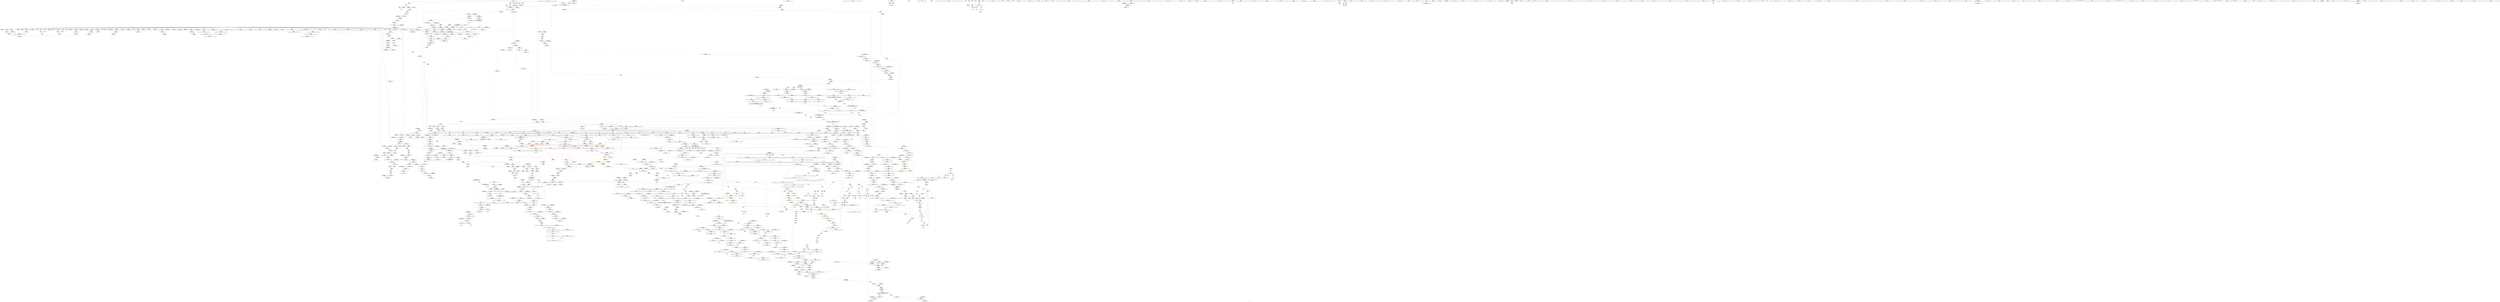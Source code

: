 digraph "SVFG" {
	label="SVFG";

	Node0x55ee06807200 [shape=record,color=grey,label="{NodeID: 0\nNullPtr|{|<s50>87}}"];
	Node0x55ee06807200 -> Node0x55ee068804f0[style=solid];
	Node0x55ee06807200 -> Node0x55ee068805f0[style=solid];
	Node0x55ee06807200 -> Node0x55ee068806c0[style=solid];
	Node0x55ee06807200 -> Node0x55ee06880790[style=solid];
	Node0x55ee06807200 -> Node0x55ee06880860[style=solid];
	Node0x55ee06807200 -> Node0x55ee06880930[style=solid];
	Node0x55ee06807200 -> Node0x55ee06880a00[style=solid];
	Node0x55ee06807200 -> Node0x55ee06880ad0[style=solid];
	Node0x55ee06807200 -> Node0x55ee06880ba0[style=solid];
	Node0x55ee06807200 -> Node0x55ee06880c70[style=solid];
	Node0x55ee06807200 -> Node0x55ee06880d40[style=solid];
	Node0x55ee06807200 -> Node0x55ee06880e10[style=solid];
	Node0x55ee06807200 -> Node0x55ee06880ee0[style=solid];
	Node0x55ee06807200 -> Node0x55ee06880fb0[style=solid];
	Node0x55ee06807200 -> Node0x55ee06881080[style=solid];
	Node0x55ee06807200 -> Node0x55ee06881150[style=solid];
	Node0x55ee06807200 -> Node0x55ee06881220[style=solid];
	Node0x55ee06807200 -> Node0x55ee068812f0[style=solid];
	Node0x55ee06807200 -> Node0x55ee068813c0[style=solid];
	Node0x55ee06807200 -> Node0x55ee06881490[style=solid];
	Node0x55ee06807200 -> Node0x55ee06881560[style=solid];
	Node0x55ee06807200 -> Node0x55ee06881630[style=solid];
	Node0x55ee06807200 -> Node0x55ee06881700[style=solid];
	Node0x55ee06807200 -> Node0x55ee068817d0[style=solid];
	Node0x55ee06807200 -> Node0x55ee068818a0[style=solid];
	Node0x55ee06807200 -> Node0x55ee06881970[style=solid];
	Node0x55ee06807200 -> Node0x55ee06881a40[style=solid];
	Node0x55ee06807200 -> Node0x55ee06881b10[style=solid];
	Node0x55ee06807200 -> Node0x55ee06881be0[style=solid];
	Node0x55ee06807200 -> Node0x55ee06881cb0[style=solid];
	Node0x55ee06807200 -> Node0x55ee06881d80[style=solid];
	Node0x55ee06807200 -> Node0x55ee06881e50[style=solid];
	Node0x55ee06807200 -> Node0x55ee06881f20[style=solid];
	Node0x55ee06807200 -> Node0x55ee06881ff0[style=solid];
	Node0x55ee06807200 -> Node0x55ee068820c0[style=solid];
	Node0x55ee06807200 -> Node0x55ee06882190[style=solid];
	Node0x55ee06807200 -> Node0x55ee06882260[style=solid];
	Node0x55ee06807200 -> Node0x55ee06882330[style=solid];
	Node0x55ee06807200 -> Node0x55ee06882400[style=solid];
	Node0x55ee06807200 -> Node0x55ee068ad0e0[style=solid];
	Node0x55ee06807200 -> Node0x55ee068b0510[style=solid];
	Node0x55ee06807200 -> Node0x55ee068b05e0[style=solid];
	Node0x55ee06807200 -> Node0x55ee068b06b0[style=solid];
	Node0x55ee06807200 -> Node0x55ee068b2320[style=solid];
	Node0x55ee06807200 -> Node0x55ee068b23f0[style=solid];
	Node0x55ee06807200 -> Node0x55ee068b24c0[style=solid];
	Node0x55ee06807200 -> Node0x55ee068b5240[style=solid];
	Node0x55ee06807200 -> Node0x55ee0610ea60[style=solid];
	Node0x55ee06807200 -> Node0x55ee068e6a80[style=solid];
	Node0x55ee06807200 -> Node0x55ee068e7e00[style=solid];
	Node0x55ee06807200:s50 -> Node0x55ee069e23d0[style=solid,color=red];
	Node0x55ee06883130 [shape=record,color=red,label="{NodeID: 775\n670\<--660\n\<--__b.addr\n_ZSt3maxIiERKT_S2_S2_\n}"];
	Node0x55ee06883130 -> Node0x55ee068b01d0[style=solid];
	Node0x55ee06879820 [shape=record,color=black,label="{NodeID: 443\n1302\<--1296\n\<--this1\n_ZNSt6vectorIiSaIiEE15_M_erase_at_endEPi\n|{<s0>96}}"];
	Node0x55ee06879820:s0 -> Node0x55ee069ea860[style=solid,color=red];
	Node0x55ee068b9270 [shape=record,color=blue, style = dotted,label="{NodeID: 1218\n2151\<--2153\noffset_0\<--dummyVal\n_ZNSt11__copy_moveILb1ELb1ESt26random_access_iterator_tagE8__copy_mIiEEPT_PKS3_S6_S4_\n}"];
	Node0x55ee068b9270 -> Node0x55ee0693b6e0[style=dashed];
	Node0x55ee0686cf90 [shape=record,color=green,label="{NodeID: 111\n605\<--606\n__x.addr\<--__x.addr_field_insensitive\n_ZNSt6vectorIiSaIiEE9push_backERKi\n}"];
	Node0x55ee0686cf90 -> Node0x55ee0689a0d0[style=solid];
	Node0x55ee0686cf90 -> Node0x55ee0689a1a0[style=solid];
	Node0x55ee0686cf90 -> Node0x55ee068afdc0[style=solid];
	Node0x55ee06888b60 [shape=record,color=red,label="{NodeID: 886\n1421\<--1420\n\<--_M_finish\n_ZNSt6vectorIiSaIiEE17_M_realloc_insertIJRKiEEEvN9__gnu_cxx17__normal_iteratorIPiS1_EEDpOT_\n|{<s0>112}}"];
	Node0x55ee06888b60:s0 -> Node0x55ee069eb6f0[style=solid,color=red];
	Node0x55ee069dda10 [shape=record,color=black,label="{NodeID: 2768\n1303 = PHI(747, )\n|{<s0>97}}"];
	Node0x55ee069dda10:s0 -> Node0x55ee069e1cb0[style=solid,color=red];
	Node0x55ee0688f630 [shape=record,color=purple,label="{NodeID: 554\n402\<--400\n_M_start\<--\n_ZNSt6vectorIiSaIiEEixEm\n}"];
	Node0x55ee0688f630 -> Node0x55ee06898870[style=solid];
	Node0x55ee06871d20 [shape=record,color=green,label="{NodeID: 222\n1336\<--1337\n_ZN9__gnu_cxx13new_allocatorIiE9constructIiJRKiEEEvPT_DpOT0_\<--_ZN9__gnu_cxx13new_allocatorIiE9constructIiJRKiEEEvPT_DpOT0__field_insensitive\n}"];
	Node0x55ee068adee0 [shape=record,color=blue,label="{NodeID: 997\n175\<--270\ni\<--inc\n_Z3dfsii\n}"];
	Node0x55ee068adee0 -> Node0x55ee0692eee0[style=dashed];
	Node0x55ee069eb160 [shape=record,color=black,label="{NodeID: 2879\n1340 = PHI(611, )\n0th arg _ZNSt6vectorIiSaIiEE17_M_realloc_insertIJRKiEEEvN9__gnu_cxx17__normal_iteratorIPiS1_EEDpOT_ }"];
	Node0x55ee069eb160 -> Node0x55ee068b4c90[style=solid];
	Node0x55ee06895060 [shape=record,color=purple,label="{NodeID: 665\n1931\<--1915\ncoerce.dive4\<--agg.tmp2\n_ZNSt20__uninitialized_copyILb1EE13__uninit_copyISt13move_iteratorIPiES3_EET0_T_S6_S5_\n}"];
	Node0x55ee06895060 -> Node0x55ee068ab310[style=solid];
	Node0x55ee06880180 [shape=record,color=green,label="{NodeID: 333\n2099\<--2100\n__i.addr\<--__i.addr_field_insensitive\n_ZNSt13move_iteratorIPiEC2ES0_\n}"];
	Node0x55ee06880180 -> Node0x55ee068ac4f0[style=solid];
	Node0x55ee06880180 -> Node0x55ee068b95b0[style=solid];
	Node0x55ee0694fb30 [shape=record,color=yellow,style=double,label="{NodeID: 2215\n239V_1 = ENCHI(MR_239V_0)\npts\{130000 130001 \}\nFun[_ZNKSt6vectorIiSaIiEE12_M_check_lenEmPKc]|{<s0>127|<s1>127|<s2>129|<s3>129|<s4>130|<s5>130|<s6>132|<s7>132}}"];
	Node0x55ee0694fb30:s0 -> Node0x55ee06945450[style=dashed,color=red];
	Node0x55ee0694fb30:s1 -> Node0x55ee06945530[style=dashed,color=red];
	Node0x55ee0694fb30:s2 -> Node0x55ee06945450[style=dashed,color=red];
	Node0x55ee0694fb30:s3 -> Node0x55ee06945530[style=dashed,color=red];
	Node0x55ee0694fb30:s4 -> Node0x55ee06945450[style=dashed,color=red];
	Node0x55ee0694fb30:s5 -> Node0x55ee06945530[style=dashed,color=red];
	Node0x55ee0694fb30:s6 -> Node0x55ee06945450[style=dashed,color=red];
	Node0x55ee0694fb30:s7 -> Node0x55ee06945530[style=dashed,color=red];
	Node0x55ee068b3910 [shape=record,color=blue,label="{NodeID: 1108\n1176\<--1182\n__assignable\<--\n_ZSt20uninitialized_fill_nIPimiET_S1_T0_RKT1_\n}"];
	Node0x55ee06830920 [shape=record,color=green,label="{NodeID: 1\n7\<--1\n__dso_handle\<--dummyObj\nGlob }"];
	Node0x55ee06883200 [shape=record,color=red,label="{NodeID: 776\n665\<--664\n\<--\n_ZSt3maxIiERKT_S2_S2_\n}"];
	Node0x55ee06883200 -> Node0x55ee068e6f00[style=solid];
	Node0x55ee068798f0 [shape=record,color=black,label="{NodeID: 444\n1306\<--1296\n\<--this1\n_ZNSt6vectorIiSaIiEE15_M_erase_at_endEPi\n}"];
	Node0x55ee068798f0 -> Node0x55ee06891fa0[style=solid];
	Node0x55ee068798f0 -> Node0x55ee06892070[style=solid];
	Node0x55ee068b9340 [shape=record,color=blue,label="{NodeID: 1219\n2080\<--2079\n__it.addr\<--__it\n_ZSt12__miter_baseIPiET_S1_\n}"];
	Node0x55ee068b9340 -> Node0x55ee068ac1b0[style=dashed];
	Node0x55ee0686d060 [shape=record,color=green,label="{NodeID: 112\n607\<--608\nagg.tmp\<--agg.tmp_field_insensitive\n_ZNSt6vectorIiSaIiEE9push_backERKi\n}"];
	Node0x55ee0686d060 -> Node0x55ee0688f8a0[style=solid];
	Node0x55ee0686d060 -> Node0x55ee0688f970[style=solid];
	Node0x55ee06888c30 [shape=record,color=red,label="{NodeID: 887\n1474\<--1473\n\<--_M_start26\n_ZNSt6vectorIiSaIiEE17_M_realloc_insertIJRKiEEEvN9__gnu_cxx17__normal_iteratorIPiS1_EEDpOT_\n|{<s0>121}}"];
	Node0x55ee06888c30:s0 -> Node0x55ee069e1910[style=solid,color=red];
	Node0x55ee069ddb50 [shape=record,color=black,label="{NodeID: 2769\n1332 = PHI(1568, )\n|{<s0>100}}"];
	Node0x55ee069ddb50:s0 -> Node0x55ee069ed4a0[style=solid,color=red];
	Node0x55ee0688f700 [shape=record,color=purple,label="{NodeID: 555\n593\<--592\n_M_impl\<--\n_ZNSt6vectorIiSaIiEE5clearEv\n}"];
	Node0x55ee06871e20 [shape=record,color=green,label="{NodeID: 223\n1343\<--1344\n__position\<--__position_field_insensitive\n_ZNSt6vectorIiSaIiEE17_M_realloc_insertIJRKiEEEvN9__gnu_cxx17__normal_iteratorIPiS1_EEDpOT_\n|{|<s1>103|<s2>107|<s3>110}}"];
	Node0x55ee06871e20 -> Node0x55ee06892140[style=solid];
	Node0x55ee06871e20:s1 -> Node0x55ee069e2e30[style=solid,color=red];
	Node0x55ee06871e20:s2 -> Node0x55ee069ec3a0[style=solid,color=red];
	Node0x55ee06871e20:s3 -> Node0x55ee069ec3a0[style=solid,color=red];
	Node0x55ee068adfb0 [shape=record,color=blue,label="{NodeID: 998\n157\<--184\nretval\<--\n_Z3dfsii\n}"];
	Node0x55ee068adfb0 -> Node0x55ee0692a6d0[style=dashed];
	Node0x55ee069eb260 [shape=record,color=black,label="{NodeID: 2880\n1341 = PHI(647, )\n1st arg _ZNSt6vectorIiSaIiEE17_M_realloc_insertIJRKiEEEvN9__gnu_cxx17__normal_iteratorIPiS1_EEDpOT_ }"];
	Node0x55ee069eb260 -> Node0x55ee068b4bc0[style=solid];
	Node0x55ee06895130 [shape=record,color=purple,label="{NodeID: 666\n2139\<--1922\noffset_0\<--\n}"];
	Node0x55ee06895130 -> Node0x55ee068b8300[style=solid];
	Node0x55ee06880250 [shape=record,color=green,label="{NodeID: 334\n2111\<--2112\nthis.addr\<--this.addr_field_insensitive\n_ZN9__gnu_cxx13new_allocatorIiE7destroyIiEEvPT_\n}"];
	Node0x55ee06880250 -> Node0x55ee068ac5c0[style=solid];
	Node0x55ee06880250 -> Node0x55ee068b9750[style=solid];
	Node0x55ee068b39e0 [shape=record,color=blue,label="{NodeID: 1109\n1194\<--1191\n__first.addr\<--__first\n_ZNSt22__uninitialized_fill_nILb1EE15__uninit_fill_nIPimiEET_S3_T0_RKT1_\n}"];
	Node0x55ee068b39e0 -> Node0x55ee068862c0[style=dashed];
	Node0x55ee06869480 [shape=record,color=green,label="{NodeID: 2\n9\<--1\n\<--dummyObj\nCan only get source location for instruction, argument, global var or function.}"];
	Node0x55ee0692eee0 [shape=record,color=black,label="{NodeID: 1884\nMR_36V_3 = PHI(MR_36V_4, MR_36V_2, )\npts\{176 \}\n}"];
	Node0x55ee0692eee0 -> Node0x55ee06897280[style=dashed];
	Node0x55ee0692eee0 -> Node0x55ee06897350[style=dashed];
	Node0x55ee0692eee0 -> Node0x55ee06897420[style=dashed];
	Node0x55ee0692eee0 -> Node0x55ee068adee0[style=dashed];
	Node0x55ee068832d0 [shape=record,color=red,label="{NodeID: 777\n667\<--666\n\<--\n_ZSt3maxIiERKT_S2_S2_\n}"];
	Node0x55ee068832d0 -> Node0x55ee068e6f00[style=solid];
	Node0x55ee068799c0 [shape=record,color=black,label="{NodeID: 445\n1329\<--1328\n\<--\n_ZNSt16allocator_traitsISaIiEE9constructIiJRKiEEEvRS0_PT_DpOT0_\n|{<s0>100}}"];
	Node0x55ee068799c0:s0 -> Node0x55ee069ed220[style=solid,color=red];
	Node0x55ee068b9410 [shape=record,color=blue,label="{NodeID: 1220\n2087\<--2086\nthis.addr\<--this\n_ZNKSt13move_iteratorIPiE4baseEv\n}"];
	Node0x55ee068b9410 -> Node0x55ee068ac280[style=dashed];
	Node0x55ee068723c0 [shape=record,color=green,label="{NodeID: 113\n631\<--632\n_ZNSt16allocator_traitsISaIiEE9constructIiJRKiEEEvRS0_PT_DpOT0_\<--_ZNSt16allocator_traitsISaIiEE9constructIiJRKiEEEvRS0_PT_DpOT0__field_insensitive\n}"];
	Node0x55ee06888d00 [shape=record,color=red,label="{NodeID: 888\n1478\<--1477\n\<--_M_finish28\n_ZNSt6vectorIiSaIiEE17_M_realloc_insertIJRKiEEEvN9__gnu_cxx17__normal_iteratorIPiS1_EEDpOT_\n|{<s0>121}}"];
	Node0x55ee06888d00:s0 -> Node0x55ee069e1ae0[style=solid,color=red];
	Node0x55ee069ddc90 [shape=record,color=black,label="{NodeID: 2770\n1369 = PHI(1575, )\n}"];
	Node0x55ee069ddc90 -> Node0x55ee068b4e30[style=solid];
	Node0x55ee0688f7d0 [shape=record,color=purple,label="{NodeID: 556\n594\<--592\n_M_start\<--\n_ZNSt6vectorIiSaIiEE5clearEv\n}"];
	Node0x55ee0688f7d0 -> Node0x55ee06899f30[style=solid];
	Node0x55ee06871ef0 [shape=record,color=green,label="{NodeID: 224\n1345\<--1346\nthis.addr\<--this.addr_field_insensitive\n_ZNSt6vectorIiSaIiEE17_M_realloc_insertIJRKiEEEvN9__gnu_cxx17__normal_iteratorIPiS1_EEDpOT_\n}"];
	Node0x55ee06871ef0 -> Node0x55ee06887640[style=solid];
	Node0x55ee06871ef0 -> Node0x55ee068b4c90[style=solid];
	Node0x55ee06948c20 [shape=record,color=yellow,style=double,label="{NodeID: 2106\n42V_1 = ENCHI(MR_42V_0)\npts\{1126 \}\nFun[_ZSt18uninitialized_copyISt13move_iteratorIPiES1_ET0_T_S4_S3_]|{<s0>151}}"];
	Node0x55ee06948c20:s0 -> Node0x55ee0692b190[style=dashed,color=red];
	Node0x55ee068ae080 [shape=record,color=blue,label="{NodeID: 999\n179\<--184\ncleanup.dest.slot\<--\n_Z3dfsii\n}"];
	Node0x55ee068ae080 -> Node0x55ee0692a7c0[style=dashed];
	Node0x55ee069eb3a0 [shape=record,color=black,label="{NodeID: 2881\n1342 = PHI(645, )\n2nd arg _ZNSt6vectorIiSaIiEE17_M_realloc_insertIJRKiEEEvN9__gnu_cxx17__normal_iteratorIPiS1_EEDpOT_ }"];
	Node0x55ee069eb3a0 -> Node0x55ee068b4d60[style=solid];
	Node0x55ee06895200 [shape=record,color=purple,label="{NodeID: 667\n2140\<--1923\noffset_0\<--\n}"];
	Node0x55ee06895200 -> Node0x55ee068ac9d0[style=solid];
	Node0x55ee06880320 [shape=record,color=green,label="{NodeID: 335\n2113\<--2114\n__p.addr\<--__p.addr_field_insensitive\n_ZN9__gnu_cxx13new_allocatorIiE7destroyIiEEvPT_\n}"];
	Node0x55ee06880320 -> Node0x55ee068b9820[style=solid];
	Node0x55ee0694fd20 [shape=record,color=yellow,style=double,label="{NodeID: 2217\n2V_1 = ENCHI(MR_2V_0)\npts\{130000 130001 130002 \}\nFun[_ZNSt6vectorIiSaIiEEC2Ev]|{<s0>5}}"];
	Node0x55ee0694fd20:s0 -> Node0x55ee0694d950[style=dashed,color=red];
	Node0x55ee068b3ab0 [shape=record,color=blue,label="{NodeID: 1110\n1196\<--1192\n__n.addr\<--__n\n_ZNSt22__uninitialized_fill_nILb1EE15__uninit_fill_nIPimiEET_S3_T0_RKT1_\n}"];
	Node0x55ee068b3ab0 -> Node0x55ee06886390[style=dashed];
	Node0x55ee068697c0 [shape=record,color=green,label="{NodeID: 3\n14\<--1\n.str\<--dummyObj\nGlob }"];
	Node0x55ee0692f3e0 [shape=record,color=black,label="{NodeID: 1885\nMR_38V_2 = PHI(MR_38V_3, MR_38V_1, )\npts\{178 \}\n}"];
	Node0x55ee0692f3e0 -> Node0x55ee068ada00[style=dashed];
	Node0x55ee068833a0 [shape=record,color=red,label="{NodeID: 778\n688\<--685\nthis1\<--this.addr\n_ZNSt12_Vector_baseIiSaIiEEC2Ev\n}"];
	Node0x55ee068833a0 -> Node0x55ee06890260[style=solid];
	Node0x55ee06879a90 [shape=record,color=black,label="{NodeID: 446\n1382\<--1367\n\<--this1\n_ZNSt6vectorIiSaIiEE17_M_realloc_insertIJRKiEEEvN9__gnu_cxx17__normal_iteratorIPiS1_EEDpOT_\n|{<s0>104}}"];
	Node0x55ee06879a90:s0 -> Node0x55ee069ef400[style=solid,color=red];
	Node0x55ee068b94e0 [shape=record,color=blue,label="{NodeID: 1221\n2097\<--2095\nthis.addr\<--this\n_ZNSt13move_iteratorIPiEC2ES0_\n}"];
	Node0x55ee068b94e0 -> Node0x55ee068ac420[style=dashed];
	Node0x55ee06872480 [shape=record,color=green,label="{NodeID: 114\n641\<--642\n_ZNSt6vectorIiSaIiEE3endEv\<--_ZNSt6vectorIiSaIiEE3endEv_field_insensitive\n}"];
	Node0x55ee06888dd0 [shape=record,color=red,label="{NodeID: 889\n1486\<--1485\n\<--_M_start31\n_ZNSt6vectorIiSaIiEE17_M_realloc_insertIJRKiEEEvN9__gnu_cxx17__normal_iteratorIPiS1_EEDpOT_\n|{<s0>122}}"];
	Node0x55ee06888dd0:s0 -> Node0x55ee069eec40[style=solid,color=red];
	Node0x55ee069dddd0 [shape=record,color=black,label="{NodeID: 2771\n1373 = PHI(1649, )\n}"];
	Node0x55ee069dddd0 -> Node0x55ee068b4f00[style=solid];
	Node0x55ee0688f8a0 [shape=record,color=purple,label="{NodeID: 557\n643\<--607\ncoerce.dive\<--agg.tmp\n_ZNSt6vectorIiSaIiEE9push_backERKi\n}"];
	Node0x55ee0688f8a0 -> Node0x55ee068aff60[style=solid];
	Node0x55ee06871fc0 [shape=record,color=green,label="{NodeID: 225\n1347\<--1348\n__args.addr\<--__args.addr_field_insensitive\n_ZNSt6vectorIiSaIiEE17_M_realloc_insertIJRKiEEEvN9__gnu_cxx17__normal_iteratorIPiS1_EEDpOT_\n}"];
	Node0x55ee06871fc0 -> Node0x55ee06887710[style=solid];
	Node0x55ee06871fc0 -> Node0x55ee068b4d60[style=solid];
	Node0x55ee068ae150 [shape=record,color=blue,label="{NodeID: 1000\n157\<--285\nretval\<--add31\n_Z3dfsii\n}"];
	Node0x55ee068ae150 -> Node0x55ee0692a6d0[style=dashed];
	Node0x55ee069eb4e0 [shape=record,color=black,label="{NodeID: 2882\n1665 = PHI(1401, 1417, )\n0th arg _ZSt34__uninitialized_move_if_noexcept_aIPiS0_SaIiEET0_T_S3_S2_RT1_ }"];
	Node0x55ee069eb4e0 -> Node0x55ee068b6690[style=solid];
	Node0x55ee068952d0 [shape=record,color=purple,label="{NodeID: 668\n2142\<--1925\noffset_0\<--\n}"];
	Node0x55ee068952d0 -> Node0x55ee068b83d0[style=solid];
	Node0x55ee068803f0 [shape=record,color=green,label="{NodeID: 336\n34\<--2119\n_GLOBAL__sub_I_aurinegro_1_0.cpp\<--_GLOBAL__sub_I_aurinegro_1_0.cpp_field_insensitive\n}"];
	Node0x55ee068803f0 -> Node0x55ee068acfe0[style=solid];
	Node0x55ee068b3b80 [shape=record,color=blue,label="{NodeID: 1111\n1198\<--1193\n__x.addr\<--__x\n_ZNSt22__uninitialized_fill_nILb1EE15__uninit_fill_nIPimiEET_S3_T0_RKT1_\n}"];
	Node0x55ee068b3b80 -> Node0x55ee06886460[style=dashed];
	Node0x55ee06869880 [shape=record,color=green,label="{NodeID: 4\n16\<--1\n.str.2\<--dummyObj\nGlob }"];
	Node0x55ee0692f8e0 [shape=record,color=black,label="{NodeID: 1886\nMR_42V_3 = PHI(MR_42V_4, MR_42V_2, )\npts\{1126 \}\n|{|<s5>19|<s6>19|<s7>56}}"];
	Node0x55ee0692f8e0 -> Node0x55ee06897690[style=dashed];
	Node0x55ee0692f8e0 -> Node0x55ee06897aa0[style=dashed];
	Node0x55ee0692f8e0 -> Node0x55ee06897b70[style=dashed];
	Node0x55ee0692f8e0 -> Node0x55ee06897c40[style=dashed];
	Node0x55ee0692f8e0 -> Node0x55ee0692f8e0[style=dashed];
	Node0x55ee0692f8e0:s5 -> Node0x55ee0693dba0[style=dashed,color=red];
	Node0x55ee0692f8e0:s6 -> Node0x55ee068adc70[style=dashed,color=blue];
	Node0x55ee0692f8e0:s7 -> Node0x55ee069389e0[style=dashed,color=blue];
	Node0x55ee06883470 [shape=record,color=red,label="{NodeID: 779\n711\<--708\nthis1\<--this.addr\n_ZNSt12_Vector_baseIiSaIiEE12_Vector_implC2Ev\n}"];
	Node0x55ee06883470 -> Node0x55ee06877fc0[style=solid];
	Node0x55ee06883470 -> Node0x55ee06890330[style=solid];
	Node0x55ee06883470 -> Node0x55ee06890400[style=solid];
	Node0x55ee06883470 -> Node0x55ee068904d0[style=solid];
	Node0x55ee06879b60 [shape=record,color=black,label="{NodeID: 447\n1388\<--1367\n\<--this1\n_ZNSt6vectorIiSaIiEE17_M_realloc_insertIJRKiEEEvN9__gnu_cxx17__normal_iteratorIPiS1_EEDpOT_\n}"];
	Node0x55ee06879b60 -> Node0x55ee068922e0[style=solid];
	Node0x55ee068b95b0 [shape=record,color=blue,label="{NodeID: 1222\n2099\<--2096\n__i.addr\<--__i\n_ZNSt13move_iteratorIPiEC2ES0_\n}"];
	Node0x55ee068b95b0 -> Node0x55ee068ac4f0[style=dashed];
	Node0x55ee06872580 [shape=record,color=green,label="{NodeID: 115\n649\<--650\n_ZNSt6vectorIiSaIiEE17_M_realloc_insertIJRKiEEEvN9__gnu_cxx17__normal_iteratorIPiS1_EEDpOT_\<--_ZNSt6vectorIiSaIiEE17_M_realloc_insertIJRKiEEEvN9__gnu_cxx17__normal_iteratorIPiS1_EEDpOT__field_insensitive\n}"];
	Node0x55ee06888ea0 [shape=record,color=red,label="{NodeID: 890\n1490\<--1489\n\<--_M_end_of_storage\n_ZNSt6vectorIiSaIiEE17_M_realloc_insertIJRKiEEEvN9__gnu_cxx17__normal_iteratorIPiS1_EEDpOT_\n}"];
	Node0x55ee06888ea0 -> Node0x55ee0688af20[style=solid];
	Node0x55ee069ddf10 [shape=record,color=black,label="{NodeID: 2772\n1378 = PHI(1629, )\n}"];
	Node0x55ee069ddf10 -> Node0x55ee068b4fd0[style=solid];
	Node0x55ee0688f970 [shape=record,color=purple,label="{NodeID: 558\n646\<--607\ncoerce.dive8\<--agg.tmp\n_ZNSt6vectorIiSaIiEE9push_backERKi\n}"];
	Node0x55ee0688f970 -> Node0x55ee06882d20[style=solid];
	Node0x55ee06872090 [shape=record,color=green,label="{NodeID: 226\n1349\<--1350\n__len\<--__len_field_insensitive\n_ZNSt6vectorIiSaIiEE17_M_realloc_insertIJRKiEEEvN9__gnu_cxx17__normal_iteratorIPiS1_EEDpOT_\n}"];
	Node0x55ee06872090 -> Node0x55ee068877e0[style=solid];
	Node0x55ee06872090 -> Node0x55ee068878b0[style=solid];
	Node0x55ee06872090 -> Node0x55ee06887980[style=solid];
	Node0x55ee06872090 -> Node0x55ee068b4e30[style=solid];
	Node0x55ee068ae220 [shape=record,color=blue,label="{NodeID: 1001\n179\<--184\ncleanup.dest.slot\<--\n_Z3dfsii\n}"];
	Node0x55ee068ae220 -> Node0x55ee0692a7c0[style=dashed];
	Node0x55ee069eb6f0 [shape=record,color=black,label="{NodeID: 2883\n1666 = PHI(1405, 1421, )\n1st arg _ZSt34__uninitialized_move_if_noexcept_aIPiS0_SaIiEET0_T_S3_S2_RT1_ }"];
	Node0x55ee069eb6f0 -> Node0x55ee068b6760[style=solid];
	Node0x55ee068953a0 [shape=record,color=purple,label="{NodeID: 669\n2143\<--1926\noffset_0\<--\n}"];
	Node0x55ee068953a0 -> Node0x55ee068acaa0[style=solid];
	Node0x55ee068804f0 [shape=record,color=black,label="{NodeID: 337\n2\<--3\ndummyVal\<--dummyVal\n}"];
	Node0x55ee068b3c50 [shape=record,color=blue,label="{NodeID: 1112\n1214\<--1211\n__first.addr\<--__first\n_ZSt6fill_nIPimiET_S1_T0_RKT1_\n}"];
	Node0x55ee068b3c50 -> Node0x55ee06886530[style=dashed];
	Node0x55ee06869940 [shape=record,color=green,label="{NodeID: 5\n18\<--1\nstdin\<--dummyObj\nGlob }"];
	Node0x55ee0692fde0 [shape=record,color=black,label="{NodeID: 1887\nMR_42V_2 = PHI(MR_42V_3, MR_42V_1, )\npts\{1126 \}\n|{|<s1>95}}"];
	Node0x55ee0692fde0 -> Node0x55ee068b42d0[style=dashed];
	Node0x55ee0692fde0:s1 -> Node0x55ee0696f670[style=dashed,color=blue];
	Node0x55ee06883540 [shape=record,color=red,label="{NodeID: 780\n726\<--723\nthis1\<--this.addr\n_ZN9__gnu_cxx13new_allocatorIiEC2Ev\n}"];
	Node0x55ee0696cbc0 [shape=record,color=yellow,style=double,label="{NodeID: 2662\n2V_3 = CSCHI(MR_2V_2)\npts\{130000 130001 130002 \}\nCS[]|{|<s1>169}}"];
	Node0x55ee0696cbc0 -> Node0x55ee0693b1e0[style=dashed];
	Node0x55ee0696cbc0:s1 -> Node0x55ee06970850[style=dashed,color=blue];
	Node0x55ee06879c30 [shape=record,color=black,label="{NodeID: 448\n1398\<--1367\n\<--this1\n_ZNSt6vectorIiSaIiEE17_M_realloc_insertIJRKiEEEvN9__gnu_cxx17__normal_iteratorIPiS1_EEDpOT_\n}"];
	Node0x55ee06879c30 -> Node0x55ee068923b0[style=solid];
	Node0x55ee06879c30 -> Node0x55ee06892480[style=solid];
	Node0x55ee068b9680 [shape=record,color=blue,label="{NodeID: 1223\n2104\<--2105\n_M_current\<--\n_ZNSt13move_iteratorIPiEC2ES0_\n|{<s0>148}}"];
	Node0x55ee068b9680:s0 -> Node0x55ee06970010[style=dashed,color=blue];
	Node0x55ee06872680 [shape=record,color=green,label="{NodeID: 116\n656\<--657\nretval\<--retval_field_insensitive\n_ZSt3maxIiERKT_S2_S2_\n}"];
	Node0x55ee06872680 -> Node0x55ee06882df0[style=solid];
	Node0x55ee06872680 -> Node0x55ee068b01d0[style=solid];
	Node0x55ee06872680 -> Node0x55ee068b02a0[style=solid];
	Node0x55ee06888f70 [shape=record,color=red,label="{NodeID: 891\n1494\<--1493\n\<--_M_start34\n_ZNSt6vectorIiSaIiEE17_M_realloc_insertIJRKiEEEvN9__gnu_cxx17__normal_iteratorIPiS1_EEDpOT_\n}"];
	Node0x55ee06888f70 -> Node0x55ee0688aff0[style=solid];
	Node0x55ee069de050 [shape=record,color=black,label="{NodeID: 2773\n1384 = PHI(1060, )\n}"];
	Node0x55ee069de050 -> Node0x55ee068b50a0[style=solid];
	Node0x55ee0688fa40 [shape=record,color=purple,label="{NodeID: 559\n613\<--612\n_M_impl\<--\n_ZNSt6vectorIiSaIiEE9push_backERKi\n}"];
	Node0x55ee06872160 [shape=record,color=green,label="{NodeID: 227\n1351\<--1352\n__elems_before\<--__elems_before_field_insensitive\n_ZNSt6vectorIiSaIiEE17_M_realloc_insertIJRKiEEEvN9__gnu_cxx17__normal_iteratorIPiS1_EEDpOT_\n}"];
	Node0x55ee06872160 -> Node0x55ee06887a50[style=solid];
	Node0x55ee06872160 -> Node0x55ee06887b20[style=solid];
	Node0x55ee06872160 -> Node0x55ee068b4fd0[style=solid];
	Node0x55ee068ae2f0 [shape=record,color=blue,label="{NodeID: 1002\n299\<--298\nthis.addr\<--this\n_ZNSaIiEC2Ev\n}"];
	Node0x55ee068ae2f0 -> Node0x55ee06897d10[style=dashed];
	Node0x55ee069eb870 [shape=record,color=black,label="{NodeID: 2884\n1667 = PHI(1406, 1422, )\n2nd arg _ZSt34__uninitialized_move_if_noexcept_aIPiS0_SaIiEET0_T_S3_S2_RT1_ }"];
	Node0x55ee069eb870 -> Node0x55ee068b6830[style=solid];
	Node0x55ee06895470 [shape=record,color=purple,label="{NodeID: 670\n1951\<--1941\ncoerce.dive\<--__first\n_ZSt4copyISt13move_iteratorIPiES1_ET0_T_S4_S3_\n}"];
	Node0x55ee06895470 -> Node0x55ee068b84a0[style=solid];
	Node0x55ee068805f0 [shape=record,color=black,label="{NodeID: 338\n88\<--3\n\<--dummyVal\n_ZNSt6vectorIiSaIiEEC2Ev\n}"];
	Node0x55ee068b3d20 [shape=record,color=blue,label="{NodeID: 1113\n1216\<--1212\n__n.addr\<--__n\n_ZSt6fill_nIPimiET_S1_T0_RKT1_\n}"];
	Node0x55ee068b3d20 -> Node0x55ee06886600[style=dashed];
	Node0x55ee06869da0 [shape=record,color=green,label="{NodeID: 6\n19\<--1\n.str.3\<--dummyObj\nGlob }"];
	Node0x55ee069302e0 [shape=record,color=black,label="{NodeID: 1888\nMR_405V_3 = PHI(MR_405V_4, MR_405V_2, )\npts\{1238 \}\n}"];
	Node0x55ee069302e0 -> Node0x55ee068867a0[style=dashed];
	Node0x55ee069302e0 -> Node0x55ee06886870[style=dashed];
	Node0x55ee069302e0 -> Node0x55ee06886940[style=dashed];
	Node0x55ee069302e0 -> Node0x55ee068b4470[style=dashed];
	Node0x55ee06883610 [shape=record,color=red,label="{NodeID: 781\n741\<--732\n\<--__first.addr\n_ZSt8_DestroyIPiiEvT_S1_RSaIT0_E\n|{<s0>68}}"];
	Node0x55ee06883610:s0 -> Node0x55ee069ef730[style=solid,color=red];
	Node0x55ee0696cd20 [shape=record,color=yellow,style=double,label="{NodeID: 2663\n2V_2 = CSCHI(MR_2V_1)\npts\{130000 130001 130002 \}\nCS[]|{<s0>3}}"];
	Node0x55ee0696cd20:s0 -> Node0x55ee0696cbc0[style=dashed,color=blue];
	Node0x55ee06879d00 [shape=record,color=black,label="{NodeID: 449\n1407\<--1367\n\<--this1\n_ZNSt6vectorIiSaIiEE17_M_realloc_insertIJRKiEEEvN9__gnu_cxx17__normal_iteratorIPiS1_EEDpOT_\n|{<s0>108}}"];
	Node0x55ee06879d00:s0 -> Node0x55ee069ea860[style=solid,color=red];
	Node0x55ee068b9750 [shape=record,color=blue,label="{NodeID: 1224\n2111\<--2109\nthis.addr\<--this\n_ZN9__gnu_cxx13new_allocatorIiE7destroyIiEEvPT_\n}"];
	Node0x55ee068b9750 -> Node0x55ee068ac5c0[style=dashed];
	Node0x55ee06872750 [shape=record,color=green,label="{NodeID: 117\n658\<--659\n__a.addr\<--__a.addr_field_insensitive\n_ZSt3maxIiERKT_S2_S2_\n}"];
	Node0x55ee06872750 -> Node0x55ee06882ec0[style=solid];
	Node0x55ee06872750 -> Node0x55ee06882f90[style=solid];
	Node0x55ee06872750 -> Node0x55ee068b0030[style=solid];
	Node0x55ee06889040 [shape=record,color=red,label="{NodeID: 892\n1536\<--1533\nthis1\<--this.addr\n_ZNSt6vectorIiSaIiEE3endEv\n}"];
	Node0x55ee06889040 -> Node0x55ee0688b0c0[style=solid];
	Node0x55ee069de190 [shape=record,color=black,label="{NodeID: 2774\n1395 = PHI(1568, )\n|{<s0>106}}"];
	Node0x55ee069de190:s0 -> Node0x55ee069e51f0[style=solid,color=red];
	Node0x55ee0688fb10 [shape=record,color=purple,label="{NodeID: 560\n614\<--612\n_M_finish\<--\n_ZNSt6vectorIiSaIiEE9push_backERKi\n}"];
	Node0x55ee0688fb10 -> Node0x55ee0689a270[style=solid];
	Node0x55ee06872230 [shape=record,color=green,label="{NodeID: 228\n1353\<--1354\nref.tmp\<--ref.tmp_field_insensitive\n_ZNSt6vectorIiSaIiEE17_M_realloc_insertIJRKiEEEvN9__gnu_cxx17__normal_iteratorIPiS1_EEDpOT_\n|{|<s1>103}}"];
	Node0x55ee06872230 -> Node0x55ee06892210[style=solid];
	Node0x55ee06872230:s1 -> Node0x55ee069e2f40[style=solid,color=red];
	Node0x55ee068ae3c0 [shape=record,color=blue,label="{NodeID: 1003\n313\<--309\nthis.addr\<--this\n_ZNSt6vectorIiSaIiEEC2EmRKiRKS0_\n}"];
	Node0x55ee068ae3c0 -> Node0x55ee06897de0[style=dashed];
	Node0x55ee069eb9f0 [shape=record,color=black,label="{NodeID: 2885\n1668 = PHI(1408, 1424, )\n3rd arg _ZSt34__uninitialized_move_if_noexcept_aIPiS0_SaIiEET0_T_S3_S2_RT1_ }"];
	Node0x55ee069eb9f0 -> Node0x55ee068b6900[style=solid];
	Node0x55ee06895540 [shape=record,color=purple,label="{NodeID: 671\n1953\<--1943\ncoerce.dive1\<--__last\n_ZSt4copyISt13move_iteratorIPiES1_ET0_T_S4_S3_\n}"];
	Node0x55ee06895540 -> Node0x55ee068b8570[style=solid];
	Node0x55ee068806c0 [shape=record,color=black,label="{NodeID: 339\n89\<--3\n\<--dummyVal\n_ZNSt6vectorIiSaIiEEC2Ev\n|{<s0>6}}"];
	Node0x55ee068806c0:s0 -> Node0x55ee069e1550[style=solid,color=red];
	Node0x55ee06950100 [shape=record,color=yellow,style=double,label="{NodeID: 2221\n222V_1 = ENCHI(MR_222V_0)\npts\{18500000 \}\nFun[_ZSt32__make_move_if_noexcept_iteratorIiSt13move_iteratorIPiEET0_PT_]|{<s0>148}}"];
	Node0x55ee06950100:s0 -> Node0x55ee068b9680[style=dashed,color=red];
	Node0x55ee068b3df0 [shape=record,color=blue,label="{NodeID: 1114\n1218\<--1213\n__value.addr\<--__value\n_ZSt6fill_nIPimiET_S1_T0_RKT1_\n}"];
	Node0x55ee068b3df0 -> Node0x55ee068866d0[style=dashed];
	Node0x55ee06869e60 [shape=record,color=green,label="{NodeID: 7\n21\<--1\n.str.4\<--dummyObj\nGlob }"];
	Node0x55ee069307e0 [shape=record,color=black,label="{NodeID: 1889\nMR_413V_3 = PHI(MR_413V_4, MR_413V_2, )\npts\{1246 \}\n}"];
	Node0x55ee069307e0 -> Node0x55ee06886c80[style=dashed];
	Node0x55ee069307e0 -> Node0x55ee06886d50[style=dashed];
	Node0x55ee069307e0 -> Node0x55ee068b43a0[style=dashed];
	Node0x55ee068836e0 [shape=record,color=red,label="{NodeID: 782\n742\<--734\n\<--__last.addr\n_ZSt8_DestroyIPiiEvT_S1_RSaIT0_E\n|{<s0>68}}"];
	Node0x55ee068836e0:s0 -> Node0x55ee069ef840[style=solid,color=red];
	Node0x55ee0696ce80 [shape=record,color=yellow,style=double,label="{NodeID: 2664\n71V_3 = CSCHI(MR_71V_2)\npts\{1660001 \}\nCS[]|{<s0>14}}"];
	Node0x55ee0696ce80:s0 -> Node0x55ee0696d300[style=dashed,color=blue];
	Node0x55ee06879dd0 [shape=record,color=black,label="{NodeID: 450\n1418\<--1367\n\<--this1\n_ZNSt6vectorIiSaIiEE17_M_realloc_insertIJRKiEEEvN9__gnu_cxx17__normal_iteratorIPiS1_EEDpOT_\n}"];
	Node0x55ee06879dd0 -> Node0x55ee06892620[style=solid];
	Node0x55ee06879dd0 -> Node0x55ee068926f0[style=solid];
	Node0x55ee068b9820 [shape=record,color=blue,label="{NodeID: 1225\n2113\<--2110\n__p.addr\<--__p\n_ZN9__gnu_cxx13new_allocatorIiE7destroyIiEEvPT_\n}"];
	Node0x55ee06872820 [shape=record,color=green,label="{NodeID: 118\n660\<--661\n__b.addr\<--__b.addr_field_insensitive\n_ZSt3maxIiERKT_S2_S2_\n}"];
	Node0x55ee06872820 -> Node0x55ee06883060[style=solid];
	Node0x55ee06872820 -> Node0x55ee06883130[style=solid];
	Node0x55ee06872820 -> Node0x55ee068b0100[style=solid];
	Node0x55ee06940a60 [shape=record,color=yellow,style=double,label="{NodeID: 2000\n239V_1 = ENCHI(MR_239V_0)\npts\{130000 130001 \}\nFun[_ZN9__gnu_cxx17__normal_iteratorIPiSt6vectorIiSaIiEEEC2ERKS1_]}"];
	Node0x55ee06940a60 -> Node0x55ee068aaa20[style=dashed];
	Node0x55ee06889110 [shape=record,color=red,label="{NodeID: 893\n1544\<--1543\n\<--coerce.dive\n_ZNSt6vectorIiSaIiEE3endEv\n}"];
	Node0x55ee06889110 -> Node0x55ee0688b190[style=solid];
	Node0x55ee069de2d0 [shape=record,color=black,label="{NodeID: 2775\n1402 = PHI(1705, )\n}"];
	Node0x55ee069de2d0 -> Node0x55ee068889c0[style=solid];
	Node0x55ee0688fbe0 [shape=record,color=purple,label="{NodeID: 561\n617\<--616\n_M_impl2\<--\n_ZNSt6vectorIiSaIiEE9push_backERKi\n}"];
	Node0x55ee06872300 [shape=record,color=green,label="{NodeID: 229\n1355\<--1356\n__new_start\<--__new_start_field_insensitive\n_ZNSt6vectorIiSaIiEE17_M_realloc_insertIJRKiEEEvN9__gnu_cxx17__normal_iteratorIPiS1_EEDpOT_\n}"];
	Node0x55ee06872300 -> Node0x55ee06887bf0[style=solid];
	Node0x55ee06872300 -> Node0x55ee06887cc0[style=solid];
	Node0x55ee06872300 -> Node0x55ee06887d90[style=solid];
	Node0x55ee06872300 -> Node0x55ee06887e60[style=solid];
	Node0x55ee06872300 -> Node0x55ee06887f30[style=solid];
	Node0x55ee06872300 -> Node0x55ee06888000[style=solid];
	Node0x55ee06872300 -> Node0x55ee068880d0[style=solid];
	Node0x55ee06872300 -> Node0x55ee068881a0[style=solid];
	Node0x55ee06872300 -> Node0x55ee068b50a0[style=solid];
	Node0x55ee068ae490 [shape=record,color=blue,label="{NodeID: 1004\n315\<--310\n__n.addr\<--__n\n_ZNSt6vectorIiSaIiEEC2EmRKiRKS0_\n}"];
	Node0x55ee068ae490 -> Node0x55ee06897eb0[style=dashed];
	Node0x55ee068ae490 -> Node0x55ee06897f80[style=dashed];
	Node0x55ee069ebb70 [shape=record,color=black,label="{NodeID: 2886\n2012 = PHI(1989, )\n0th arg _ZSt13__copy_move_aILb1EPiS0_ET1_T0_S2_S1_ }"];
	Node0x55ee069ebb70 -> Node0x55ee068b8bf0[style=solid];
	Node0x55ee06895610 [shape=record,color=purple,label="{NodeID: 672\n1959\<--1947\ncoerce.dive2\<--agg.tmp\n_ZSt4copyISt13move_iteratorIPiES1_ET0_T_S4_S3_\n}"];
	Node0x55ee06895610 -> Node0x55ee068ab4b0[style=solid];
	Node0x55ee06880790 [shape=record,color=black,label="{NodeID: 340\n141\<--3\n\<--dummyVal\n_ZNSt6vectorIiSaIiEED2Ev\n}"];
	Node0x55ee068b3ec0 [shape=record,color=blue,label="{NodeID: 1115\n1237\<--1234\n__first.addr\<--__first\n_ZSt10__fill_n_aIPimiEN9__gnu_cxx11__enable_ifIXsr11__is_scalarIT1_EE7__valueET_E6__typeES4_T0_RKS3_\n}"];
	Node0x55ee068b3ec0 -> Node0x55ee069302e0[style=dashed];
	Node0x55ee06869f20 [shape=record,color=green,label="{NodeID: 8\n23\<--1\nstdout\<--dummyObj\nGlob }"];
	Node0x55ee06930ce0 [shape=record,color=black,label="{NodeID: 1890\nMR_103V_3 = PHI(MR_103V_4, MR_103V_2, )\npts\{442 \}\n}"];
	Node0x55ee06930ce0 -> Node0x55ee06898fc0[style=dashed];
	Node0x55ee06930ce0 -> Node0x55ee06899090[style=dashed];
	Node0x55ee06930ce0 -> Node0x55ee06899160[style=dashed];
	Node0x55ee06930ce0 -> Node0x55ee068afb50[style=dashed];
	Node0x55ee068837b0 [shape=record,color=red,label="{NodeID: 783\n752\<--749\nthis1\<--this.addr\n_ZNSt12_Vector_baseIiSaIiEE19_M_get_Tp_allocatorEv\n}"];
	Node0x55ee068837b0 -> Node0x55ee068905a0[style=solid];
	Node0x55ee0696cfe0 [shape=record,color=yellow,style=double,label="{NodeID: 2665\n42V_2 = CSCHI(MR_42V_1)\npts\{1126 \}\nCS[]|{<s0>14}}"];
	Node0x55ee0696cfe0:s0 -> Node0x55ee0692f8e0[style=dashed,color=blue];
	Node0x55ee06879ea0 [shape=record,color=black,label="{NodeID: 451\n1423\<--1367\n\<--this1\n_ZNSt6vectorIiSaIiEE17_M_realloc_insertIJRKiEEEvN9__gnu_cxx17__normal_iteratorIPiS1_EEDpOT_\n|{<s0>111}}"];
	Node0x55ee06879ea0:s0 -> Node0x55ee069ea860[style=solid,color=red];
	Node0x55ee068728f0 [shape=record,color=green,label="{NodeID: 119\n685\<--686\nthis.addr\<--this.addr_field_insensitive\n_ZNSt12_Vector_baseIiSaIiEEC2Ev\n}"];
	Node0x55ee068728f0 -> Node0x55ee068833a0[style=solid];
	Node0x55ee068728f0 -> Node0x55ee068b0370[style=solid];
	Node0x55ee068891e0 [shape=record,color=red,label="{NodeID: 894\n1559\<--1550\nthis1\<--this.addr\n_ZN9__gnu_cxx13new_allocatorIiE9constructIiJRKiEEEvPT_DpOT0_\n}"];
	Node0x55ee069de410 [shape=record,color=black,label="{NodeID: 2776\n1408 = PHI(747, )\n|{<s0>109}}"];
	Node0x55ee069de410:s0 -> Node0x55ee069eb9f0[style=solid,color=red];
	Node0x55ee0688fcb0 [shape=record,color=purple,label="{NodeID: 562\n618\<--616\n_M_end_of_storage\<--\n_ZNSt6vectorIiSaIiEE9push_backERKi\n}"];
	Node0x55ee0688fcb0 -> Node0x55ee0689a340[style=solid];
	Node0x55ee0687a890 [shape=record,color=green,label="{NodeID: 230\n1357\<--1358\n__new_finish\<--__new_finish_field_insensitive\n_ZNSt6vectorIiSaIiEE17_M_realloc_insertIJRKiEEEvN9__gnu_cxx17__normal_iteratorIPiS1_EEDpOT_\n}"];
	Node0x55ee0687a890 -> Node0x55ee06888270[style=solid];
	Node0x55ee0687a890 -> Node0x55ee06888340[style=solid];
	Node0x55ee0687a890 -> Node0x55ee06888410[style=solid];
	Node0x55ee0687a890 -> Node0x55ee068884e0[style=solid];
	Node0x55ee0687a890 -> Node0x55ee068885b0[style=solid];
	Node0x55ee0687a890 -> Node0x55ee068b5170[style=solid];
	Node0x55ee0687a890 -> Node0x55ee068b5240[style=solid];
	Node0x55ee0687a890 -> Node0x55ee068b5310[style=solid];
	Node0x55ee0687a890 -> Node0x55ee068b53e0[style=solid];
	Node0x55ee0687a890 -> Node0x55ee068b54b0[style=solid];
	Node0x55ee068ae560 [shape=record,color=blue,label="{NodeID: 1005\n317\<--311\n__value.addr\<--__value\n_ZNSt6vectorIiSaIiEEC2EmRKiRKS0_\n}"];
	Node0x55ee068ae560 -> Node0x55ee06898050[style=dashed];
	Node0x55ee069ebc80 [shape=record,color=black,label="{NodeID: 2887\n2013 = PHI(1991, )\n1st arg _ZSt13__copy_move_aILb1EPiS0_ET1_T0_S2_S1_ }"];
	Node0x55ee069ebc80 -> Node0x55ee068b8cc0[style=solid];
	Node0x55ee068956e0 [shape=record,color=purple,label="{NodeID: 673\n1967\<--1949\ncoerce.dive4\<--agg.tmp3\n_ZSt4copyISt13move_iteratorIPiES1_ET0_T_S4_S3_\n}"];
	Node0x55ee068956e0 -> Node0x55ee068ab580[style=solid];
	Node0x55ee06880860 [shape=record,color=black,label="{NodeID: 341\n142\<--3\n\<--dummyVal\n_ZNSt6vectorIiSaIiEED2Ev\n}"];
	Node0x55ee06880860 -> Node0x55ee068ad450[style=solid];
	Node0x55ee068b3f90 [shape=record,color=blue,label="{NodeID: 1116\n1239\<--1235\n__n.addr\<--__n\n_ZSt10__fill_n_aIPimiEN9__gnu_cxx11__enable_ifIXsr11__is_scalarIT1_EE7__valueET_E6__typeES4_T0_RKS3_\n}"];
	Node0x55ee068b3f90 -> Node0x55ee06886a10[style=dashed];
	Node0x55ee06869fe0 [shape=record,color=green,label="{NodeID: 9\n24\<--1\n_ZSt3cin\<--dummyObj\nGlob }"];
	Node0x55ee069311e0 [shape=record,color=black,label="{NodeID: 1891\nMR_105V_2 = PHI(MR_105V_4, MR_105V_1, )\npts\{444 \}\n}"];
	Node0x55ee069311e0 -> Node0x55ee068af190[style=dashed];
	Node0x55ee06883880 [shape=record,color=red,label="{NodeID: 784\n765\<--758\nthis1\<--this.addr\n_ZNSt12_Vector_baseIiSaIiEED2Ev\n|{|<s8>69}}"];
	Node0x55ee06883880 -> Node0x55ee06890670[style=solid];
	Node0x55ee06883880 -> Node0x55ee06890740[style=solid];
	Node0x55ee06883880 -> Node0x55ee06890810[style=solid];
	Node0x55ee06883880 -> Node0x55ee068908e0[style=solid];
	Node0x55ee06883880 -> Node0x55ee068909b0[style=solid];
	Node0x55ee06883880 -> Node0x55ee06890a80[style=solid];
	Node0x55ee06883880 -> Node0x55ee06890b50[style=solid];
	Node0x55ee06883880 -> Node0x55ee06890c20[style=solid];
	Node0x55ee06883880:s8 -> Node0x55ee069ee9f0[style=solid,color=red];
	Node0x55ee06879f70 [shape=record,color=black,label="{NodeID: 452\n1439\<--1367\n\<--this1\n_ZNSt6vectorIiSaIiEE17_M_realloc_insertIJRKiEEEvN9__gnu_cxx17__normal_iteratorIPiS1_EEDpOT_\n}"];
	Node0x55ee06879f70 -> Node0x55ee068927c0[style=solid];
	Node0x55ee068729c0 [shape=record,color=green,label="{NodeID: 120\n691\<--692\n_ZNSt12_Vector_baseIiSaIiEE12_Vector_implC2Ev\<--_ZNSt12_Vector_baseIiSaIiEE12_Vector_implC2Ev_field_insensitive\n}"];
	Node0x55ee068892b0 [shape=record,color=red,label="{NodeID: 895\n1560\<--1552\n\<--__p.addr\n_ZN9__gnu_cxx13new_allocatorIiE9constructIiJRKiEEEvPT_DpOT0_\n}"];
	Node0x55ee068892b0 -> Node0x55ee0688b260[style=solid];
	Node0x55ee069de550 [shape=record,color=black,label="{NodeID: 2777\n1409 = PHI(1664, )\n}"];
	Node0x55ee069de550 -> Node0x55ee068b5310[style=solid];
	Node0x55ee0688fd80 [shape=record,color=purple,label="{NodeID: 563\n623\<--622\n_M_impl3\<--\n_ZNSt6vectorIiSaIiEE9push_backERKi\n}"];
	Node0x55ee0688fd80 -> Node0x55ee06877e20[style=solid];
	Node0x55ee0687a960 [shape=record,color=green,label="{NodeID: 231\n1359\<--1360\nexn.slot\<--exn.slot_field_insensitive\n_ZNSt6vectorIiSaIiEE17_M_realloc_insertIJRKiEEEvN9__gnu_cxx17__normal_iteratorIPiS1_EEDpOT_\n}"];
	Node0x55ee0687a960 -> Node0x55ee06888680[style=solid];
	Node0x55ee0687a960 -> Node0x55ee06888750[style=solid];
	Node0x55ee0687a960 -> Node0x55ee068b5580[style=solid];
	Node0x55ee0687a960 -> Node0x55ee068b5720[style=solid];
	Node0x55ee068ae630 [shape=record,color=blue,label="{NodeID: 1006\n319\<--312\n__a.addr\<--__a\n_ZNSt6vectorIiSaIiEEC2EmRKiRKS0_\n}"];
	Node0x55ee068ae630 -> Node0x55ee06898120[style=dashed];
	Node0x55ee069ebd90 [shape=record,color=black,label="{NodeID: 2888\n2014 = PHI(1993, )\n2nd arg _ZSt13__copy_move_aILb1EPiS0_ET1_T0_S2_S1_ }"];
	Node0x55ee069ebd90 -> Node0x55ee068b8d90[style=solid];
	Node0x55ee068957b0 [shape=record,color=purple,label="{NodeID: 674\n2145\<--1956\noffset_0\<--\n}"];
	Node0x55ee068957b0 -> Node0x55ee068b8710[style=solid];
	Node0x55ee06880930 [shape=record,color=black,label="{NodeID: 342\n144\<--3\n\<--dummyVal\n_ZNSt6vectorIiSaIiEED2Ev\n}"];
	Node0x55ee06880930 -> Node0x55ee068ad520[style=solid];
	Node0x55ee068b4060 [shape=record,color=blue,label="{NodeID: 1117\n1241\<--1236\n__value.addr\<--__value\n_ZSt10__fill_n_aIPimiEN9__gnu_cxx11__enable_ifIXsr11__is_scalarIT1_EE7__valueET_E6__typeES4_T0_RKS3_\n}"];
	Node0x55ee068b4060 -> Node0x55ee06886ae0[style=dashed];
	Node0x55ee0686a0e0 [shape=record,color=green,label="{NodeID: 10\n25\<--1\n_ZSt4cout\<--dummyObj\nGlob }"];
	Node0x55ee069316e0 [shape=record,color=black,label="{NodeID: 1892\nMR_107V_2 = PHI(MR_107V_4, MR_107V_1, )\npts\{446 \}\n}"];
	Node0x55ee069316e0 -> Node0x55ee068af330[style=dashed];
	Node0x55ee06883950 [shape=record,color=red,label="{NodeID: 785\n795\<--760\nexn\<--exn.slot\n_ZNSt12_Vector_baseIiSaIiEED2Ev\n|{<s0>72}}"];
	Node0x55ee06883950:s0 -> Node0x55ee069e1550[style=solid,color=red];
	Node0x55ee0696d220 [shape=record,color=yellow,style=double,label="{NodeID: 2667\n50V_2 = CSCHI(MR_50V_1)\npts\{1660000 \}\nCS[]|{<s0>20|<s1>21|<s2>22|<s3>23|<s4>24|<s5>26|<s6>27|<s7>28|<s8>29|<s9>30|<s10>32|<s11>33|<s12>34|<s13>35}}"];
	Node0x55ee0696d220:s0 -> Node0x55ee0692abf0[style=dashed,color=red];
	Node0x55ee0696d220:s1 -> Node0x55ee0692abf0[style=dashed,color=red];
	Node0x55ee0696d220:s2 -> Node0x55ee0692abf0[style=dashed,color=red];
	Node0x55ee0696d220:s3 -> Node0x55ee0692abf0[style=dashed,color=red];
	Node0x55ee0696d220:s4 -> Node0x55ee0692abf0[style=dashed,color=red];
	Node0x55ee0696d220:s5 -> Node0x55ee0693fec0[style=dashed,color=red];
	Node0x55ee0696d220:s6 -> Node0x55ee0692abf0[style=dashed,color=red];
	Node0x55ee0696d220:s7 -> Node0x55ee0692abf0[style=dashed,color=red];
	Node0x55ee0696d220:s8 -> Node0x55ee0692abf0[style=dashed,color=red];
	Node0x55ee0696d220:s9 -> Node0x55ee0692abf0[style=dashed,color=red];
	Node0x55ee0696d220:s10 -> Node0x55ee0692abf0[style=dashed,color=red];
	Node0x55ee0696d220:s11 -> Node0x55ee0692abf0[style=dashed,color=red];
	Node0x55ee0696d220:s12 -> Node0x55ee0692abf0[style=dashed,color=red];
	Node0x55ee0696d220:s13 -> Node0x55ee0693fec0[style=dashed,color=red];
	Node0x55ee0687a040 [shape=record,color=black,label="{NodeID: 453\n1459\<--1367\n\<--this1\n_ZNSt6vectorIiSaIiEE17_M_realloc_insertIJRKiEEEvN9__gnu_cxx17__normal_iteratorIPiS1_EEDpOT_\n|{<s0>116}}"];
	Node0x55ee0687a040:s0 -> Node0x55ee069ea860[style=solid,color=red];
	Node0x55ee06872ac0 [shape=record,color=green,label="{NodeID: 121\n697\<--698\n__cxa_begin_catch\<--__cxa_begin_catch_field_insensitive\n}"];
	Node0x55ee06889380 [shape=record,color=red,label="{NodeID: 896\n1563\<--1554\n\<--__args.addr\n_ZN9__gnu_cxx13new_allocatorIiE9constructIiJRKiEEEvPT_DpOT0_\n|{<s0>125}}"];
	Node0x55ee06889380:s0 -> Node0x55ee069ee420[style=solid,color=red];
	Node0x55ee069de690 [shape=record,color=black,label="{NodeID: 2778\n1416 = PHI(1705, )\n}"];
	Node0x55ee069de690 -> Node0x55ee06888a90[style=solid];
	Node0x55ee0688fe50 [shape=record,color=purple,label="{NodeID: 564\n626\<--625\n_M_impl4\<--\n_ZNSt6vectorIiSaIiEE9push_backERKi\n}"];
	Node0x55ee0687aa30 [shape=record,color=green,label="{NodeID: 232\n1361\<--1362\nehselector.slot\<--ehselector.slot_field_insensitive\n_ZNSt6vectorIiSaIiEE17_M_realloc_insertIJRKiEEEvN9__gnu_cxx17__normal_iteratorIPiS1_EEDpOT_\n}"];
	Node0x55ee0687aa30 -> Node0x55ee06888820[style=solid];
	Node0x55ee0687aa30 -> Node0x55ee068b5650[style=solid];
	Node0x55ee0687aa30 -> Node0x55ee068b57f0[style=solid];
	Node0x55ee068ae700 [shape=record,color=blue,label="{NodeID: 1007\n321\<--343\nexn.slot\<--\n_ZNSt6vectorIiSaIiEEC2EmRKiRKS0_\n}"];
	Node0x55ee068ae700 -> Node0x55ee068981f0[style=dashed];
	Node0x55ee069ebea0 [shape=record,color=black,label="{NodeID: 2889\n1530 = PHI(611, )\n0th arg _ZNSt6vectorIiSaIiEE3endEv }"];
	Node0x55ee069ebea0 -> Node0x55ee068b5b30[style=solid];
	Node0x55ee06895880 [shape=record,color=purple,label="{NodeID: 675\n2146\<--1957\noffset_0\<--\n}"];
	Node0x55ee06895880 -> Node0x55ee068acb70[style=solid];
	Node0x55ee06880a00 [shape=record,color=black,label="{NodeID: 343\n224\<--3\n\<--dummyVal\n_Z3dfsii\n}"];
	Node0x55ee068b4130 [shape=record,color=blue,label="{NodeID: 1118\n1243\<--1251\n__tmp\<--\n_ZSt10__fill_n_aIPimiEN9__gnu_cxx11__enable_ifIXsr11__is_scalarIT1_EE7__valueET_E6__typeES4_T0_RKS3_\n}"];
	Node0x55ee068b4130 -> Node0x55ee06886bb0[style=dashed];
	Node0x55ee0686a5a0 [shape=record,color=green,label="{NodeID: 11\n26\<--1\n.str.5\<--dummyObj\nGlob }"];
	Node0x55ee06931be0 [shape=record,color=black,label="{NodeID: 1893\nMR_109V_2 = PHI(MR_109V_3, MR_109V_1, )\npts\{448 \}\n}"];
	Node0x55ee06931be0 -> Node0x55ee06899640[style=dashed];
	Node0x55ee06931be0 -> Node0x55ee068af400[style=dashed];
	Node0x55ee06931be0 -> Node0x55ee06931be0[style=dashed];
	Node0x55ee06883a20 [shape=record,color=red,label="{NodeID: 786\n768\<--767\n\<--_M_start\n_ZNSt12_Vector_baseIiSaIiEED2Ev\n|{<s0>69}}"];
	Node0x55ee06883a20:s0 -> Node0x55ee069eec40[style=solid,color=red];
	Node0x55ee0696d300 [shape=record,color=yellow,style=double,label="{NodeID: 2668\n52V_2 = CSCHI(MR_52V_1)\npts\{1660001 1660002 \}\nCS[]|{<s0>26|<s1>26|<s2>35|<s3>35}}"];
	Node0x55ee0696d300:s0 -> Node0x55ee0693ffd0[style=dashed,color=red];
	Node0x55ee0696d300:s1 -> Node0x55ee069400e0[style=dashed,color=red];
	Node0x55ee0696d300:s2 -> Node0x55ee0693ffd0[style=dashed,color=red];
	Node0x55ee0696d300:s3 -> Node0x55ee069400e0[style=dashed,color=red];
	Node0x55ee0687a110 [shape=record,color=black,label="{NodeID: 454\n1463\<--1367\n\<--this1\n_ZNSt6vectorIiSaIiEE17_M_realloc_insertIJRKiEEEvN9__gnu_cxx17__normal_iteratorIPiS1_EEDpOT_\n|{<s0>118}}"];
	Node0x55ee0687a110:s0 -> Node0x55ee069ee9f0[style=solid,color=red];
	Node0x55ee06872bc0 [shape=record,color=green,label="{NodeID: 122\n700\<--701\n_ZSt9terminatev\<--_ZSt9terminatev_field_insensitive\n}"];
	Node0x55ee06889450 [shape=record,color=red,label="{NodeID: 897\n1565\<--1564\n\<--call\n_ZN9__gnu_cxx13new_allocatorIiE9constructIiJRKiEEEvPT_DpOT0_\n}"];
	Node0x55ee06889450 -> Node0x55ee068b5e70[style=solid];
	Node0x55ee069de7d0 [shape=record,color=black,label="{NodeID: 2779\n1424 = PHI(747, )\n|{<s0>112}}"];
	Node0x55ee069de7d0:s0 -> Node0x55ee069eb9f0[style=solid,color=red];
	Node0x55ee0688ff20 [shape=record,color=purple,label="{NodeID: 565\n627\<--625\n_M_finish5\<--\n_ZNSt6vectorIiSaIiEE9push_backERKi\n}"];
	Node0x55ee0688ff20 -> Node0x55ee06882b80[style=solid];
	Node0x55ee0687ab00 [shape=record,color=green,label="{NodeID: 233\n1370\<--1371\n_ZNKSt6vectorIiSaIiEE12_M_check_lenEmPKc\<--_ZNKSt6vectorIiSaIiEE12_M_check_lenEmPKc_field_insensitive\n}"];
	Node0x55ee068ae7d0 [shape=record,color=blue,label="{NodeID: 1008\n323\<--345\nehselector.slot\<--\n_ZNSt6vectorIiSaIiEEC2EmRKiRKS0_\n}"];
	Node0x55ee068ae7d0 -> Node0x55ee068982c0[style=dashed];
	Node0x55ee069ebfe0 [shape=record,color=black,label="{NodeID: 2890\n1862 = PHI(1840, )\n0th arg _ZSt18uninitialized_copyISt13move_iteratorIPiES1_ET0_T_S4_S3_ }"];
	Node0x55ee069ebfe0 -> Node0x55ee068b7bb0[style=solid];
	Node0x55ee06895950 [shape=record,color=purple,label="{NodeID: 676\n2148\<--1964\noffset_0\<--\n}"];
	Node0x55ee06895950 -> Node0x55ee068b87e0[style=solid];
	Node0x55ee06880ad0 [shape=record,color=black,label="{NodeID: 344\n225\<--3\n\<--dummyVal\n_Z3dfsii\n}"];
	Node0x55ee06880ad0 -> Node0x55ee068adad0[style=solid];
	Node0x55ee068b4200 [shape=record,color=blue,label="{NodeID: 1119\n1245\<--1253\n__niter\<--\n_ZSt10__fill_n_aIPimiEN9__gnu_cxx11__enable_ifIXsr11__is_scalarIT1_EE7__valueET_E6__typeES4_T0_RKS3_\n}"];
	Node0x55ee068b4200 -> Node0x55ee069307e0[style=dashed];
	Node0x55ee0686a6a0 [shape=record,color=green,label="{NodeID: 12\n28\<--1\n.str.6\<--dummyObj\nGlob }"];
	Node0x55ee069320e0 [shape=record,color=black,label="{NodeID: 1894\nMR_111V_2 = PHI(MR_111V_3, MR_111V_1, )\npts\{450 \}\n}"];
	Node0x55ee069320e0 -> Node0x55ee068997e0[style=dashed];
	Node0x55ee069320e0 -> Node0x55ee068af4d0[style=dashed];
	Node0x55ee069320e0 -> Node0x55ee069320e0[style=dashed];
	Node0x55ee06883af0 [shape=record,color=red,label="{NodeID: 787\n771\<--770\n\<--_M_end_of_storage\n_ZNSt12_Vector_baseIiSaIiEED2Ev\n}"];
	Node0x55ee06883af0 -> Node0x55ee06878230[style=solid];
	Node0x55ee0687a1e0 [shape=record,color=black,label="{NodeID: 455\n1471\<--1367\n\<--this1\n_ZNSt6vectorIiSaIiEE17_M_realloc_insertIJRKiEEEvN9__gnu_cxx17__normal_iteratorIPiS1_EEDpOT_\n}"];
	Node0x55ee0687a1e0 -> Node0x55ee06892890[style=solid];
	Node0x55ee0687a1e0 -> Node0x55ee06892960[style=solid];
	Node0x55ee06872cc0 [shape=record,color=green,label="{NodeID: 123\n708\<--709\nthis.addr\<--this.addr_field_insensitive\n_ZNSt12_Vector_baseIiSaIiEE12_Vector_implC2Ev\n}"];
	Node0x55ee06872cc0 -> Node0x55ee06883470[style=solid];
	Node0x55ee06872cc0 -> Node0x55ee068b0440[style=solid];
	Node0x55ee06889520 [shape=record,color=red,label="{NodeID: 898\n1573\<--1570\n\<--__t.addr\n_ZSt7forwardIRKiEOT_RNSt16remove_referenceIS2_E4typeE\n}"];
	Node0x55ee06889520 -> Node0x55ee0688b400[style=solid];
	Node0x55ee069de910 [shape=record,color=black,label="{NodeID: 2780\n1425 = PHI(1664, )\n}"];
	Node0x55ee069de910 -> Node0x55ee068b54b0[style=solid];
	Node0x55ee0688fff0 [shape=record,color=purple,label="{NodeID: 566\n634\<--633\n_M_impl6\<--\n_ZNSt6vectorIiSaIiEE9push_backERKi\n}"];
	Node0x55ee0687abd0 [shape=record,color=green,label="{NodeID: 234\n1374\<--1375\n_ZNSt6vectorIiSaIiEE5beginEv\<--_ZNSt6vectorIiSaIiEE5beginEv_field_insensitive\n}"];
	Node0x55ee068ae8a0 [shape=record,color=blue,label="{NodeID: 1009\n361\<--360\nthis.addr\<--this\n_ZNSaIiED2Ev\n}"];
	Node0x55ee068ae8a0 -> Node0x55ee06898390[style=dashed];
	Node0x55ee069ec120 [shape=record,color=black,label="{NodeID: 2891\n1863 = PHI(1842, )\n1st arg _ZSt18uninitialized_copyISt13move_iteratorIPiES1_ET0_T_S4_S3_ }"];
	Node0x55ee069ec120 -> Node0x55ee068b7c80[style=solid];
	Node0x55ee06895a20 [shape=record,color=purple,label="{NodeID: 677\n2149\<--1965\noffset_0\<--\n}"];
	Node0x55ee06895a20 -> Node0x55ee068acc40[style=solid];
	Node0x55ee06880ba0 [shape=record,color=black,label="{NodeID: 345\n227\<--3\n\<--dummyVal\n_Z3dfsii\n}"];
	Node0x55ee06880ba0 -> Node0x55ee068adba0[style=solid];
	Node0x55ee068b42d0 [shape=record,color=blue,label="{NodeID: 1120\n1260\<--1259\n\<--\n_ZSt10__fill_n_aIPimiEN9__gnu_cxx11__enable_ifIXsr11__is_scalarIT1_EE7__valueET_E6__typeES4_T0_RKS3_\n}"];
	Node0x55ee068b42d0 -> Node0x55ee0692fde0[style=dashed];
	Node0x55ee0686a7a0 [shape=record,color=green,label="{NodeID: 13\n30\<--1\n.str.7\<--dummyObj\nGlob }"];
	Node0x55ee069325e0 [shape=record,color=black,label="{NodeID: 1895\nMR_113V_2 = PHI(MR_113V_6, MR_113V_1, )\npts\{452 \}\n}"];
	Node0x55ee069325e0 -> Node0x55ee068af670[style=dashed];
	Node0x55ee06883bc0 [shape=record,color=red,label="{NodeID: 788\n774\<--773\n\<--_M_start4\n_ZNSt12_Vector_baseIiSaIiEED2Ev\n}"];
	Node0x55ee06883bc0 -> Node0x55ee06878300[style=solid];
	Node0x55ee0696d540 [shape=record,color=yellow,style=double,label="{NodeID: 2670\n50V_2 = CSCHI(MR_50V_1)\npts\{1660000 \}\nCS[]|{<s0>14|<s1>38|<s2>39}}"];
	Node0x55ee0696d540:s0 -> Node0x55ee0696d220[style=dashed,color=blue];
	Node0x55ee0696d540:s1 -> Node0x55ee0694f4e0[style=dashed,color=red];
	Node0x55ee0696d540:s2 -> Node0x55ee0693ccb0[style=dashed,color=red];
	Node0x55ee0687a2b0 [shape=record,color=black,label="{NodeID: 456\n1475\<--1367\n\<--this1\n_ZNSt6vectorIiSaIiEE17_M_realloc_insertIJRKiEEEvN9__gnu_cxx17__normal_iteratorIPiS1_EEDpOT_\n}"];
	Node0x55ee0687a2b0 -> Node0x55ee06892a30[style=solid];
	Node0x55ee0687a2b0 -> Node0x55ee06892b00[style=solid];
	Node0x55ee06872d90 [shape=record,color=green,label="{NodeID: 124\n723\<--724\nthis.addr\<--this.addr_field_insensitive\n_ZN9__gnu_cxx13new_allocatorIiEC2Ev\n}"];
	Node0x55ee06872d90 -> Node0x55ee06883540[style=solid];
	Node0x55ee06872d90 -> Node0x55ee068b0780[style=solid];
	Node0x55ee068895f0 [shape=record,color=red,label="{NodeID: 899\n1592\<--1579\nthis1\<--this.addr\n_ZNKSt6vectorIiSaIiEE12_M_check_lenEmPKc\n|{<s0>126|<s1>127|<s2>129|<s3>130|<s4>132|<s5>133|<s6>134}}"];
	Node0x55ee068895f0:s0 -> Node0x55ee069e10c0[style=solid,color=red];
	Node0x55ee068895f0:s1 -> Node0x55ee069ea0b0[style=solid,color=red];
	Node0x55ee068895f0:s2 -> Node0x55ee069ea0b0[style=solid,color=red];
	Node0x55ee068895f0:s3 -> Node0x55ee069ea0b0[style=solid,color=red];
	Node0x55ee068895f0:s4 -> Node0x55ee069ea0b0[style=solid,color=red];
	Node0x55ee068895f0:s5 -> Node0x55ee069e10c0[style=solid,color=red];
	Node0x55ee068895f0:s6 -> Node0x55ee069e10c0[style=solid,color=red];
	Node0x55ee069dea50 [shape=record,color=black,label="{NodeID: 2781\n1564 = PHI(1568, )\n}"];
	Node0x55ee069dea50 -> Node0x55ee06889450[style=solid];
	Node0x55ee068900c0 [shape=record,color=purple,label="{NodeID: 567\n635\<--633\n_M_finish7\<--\n_ZNSt6vectorIiSaIiEE9push_backERKi\n}"];
	Node0x55ee068900c0 -> Node0x55ee06882c50[style=solid];
	Node0x55ee068900c0 -> Node0x55ee068afe90[style=solid];
	Node0x55ee0687acd0 [shape=record,color=green,label="{NodeID: 235\n1379\<--1380\n_ZN9__gnu_cxxmiIPiSt6vectorIiSaIiEEEENS_17__normal_iteratorIT_T0_E15difference_typeERKS8_SB_\<--_ZN9__gnu_cxxmiIPiSt6vectorIiSaIiEEEENS_17__normal_iteratorIT_T0_E15difference_typeERKS8_SB__field_insensitive\n}"];
	Node0x55ee06949650 [shape=record,color=yellow,style=double,label="{NodeID: 2117\n30V_1 = ENCHI(MR_30V_0)\npts\{168 \}\nFun[_ZSt20uninitialized_fill_nIPimiET_S1_T0_RKT1_]|{<s0>92}}"];
	Node0x55ee06949650:s0 -> Node0x55ee06945d50[style=dashed,color=red];
	Node0x55ee068ae970 [shape=record,color=blue,label="{NodeID: 1010\n372\<--371\nthis.addr\<--this\n_ZNKSt6vectorIiSaIiEE4sizeEv\n}"];
	Node0x55ee068ae970 -> Node0x55ee06898460[style=dashed];
	Node0x55ee069ec260 [shape=record,color=black,label="{NodeID: 2892\n1864 = PHI(1838, )\n2nd arg _ZSt18uninitialized_copyISt13move_iteratorIPiES1_ET0_T_S4_S3_ }"];
	Node0x55ee069ec260 -> Node0x55ee068b7d50[style=solid];
	Node0x55ee06895af0 [shape=record,color=purple,label="{NodeID: 678\n2002\<--2000\ncoerce.dive\<--__it\n_ZSt12__miter_baseIPiEDTcl12__miter_basecldtfp_4baseEEESt13move_iteratorIT_E\n}"];
	Node0x55ee06895af0 -> Node0x55ee068b8b20[style=solid];
	Node0x55ee06880c70 [shape=record,color=black,label="{NodeID: 346\n250\<--3\n\<--dummyVal\n_Z3dfsii\n}"];
	Node0x55ee068b43a0 [shape=record,color=blue,label="{NodeID: 1121\n1245\<--1264\n__niter\<--dec\n_ZSt10__fill_n_aIPimiEN9__gnu_cxx11__enable_ifIXsr11__is_scalarIT1_EE7__valueET_E6__typeES4_T0_RKS3_\n}"];
	Node0x55ee068b43a0 -> Node0x55ee069307e0[style=dashed];
	Node0x55ee0686a8a0 [shape=record,color=green,label="{NodeID: 14\n33\<--1\n\<--dummyObj\nCan only get source location for instruction, argument, global var or function.}"];
	Node0x55ee06932ae0 [shape=record,color=black,label="{NodeID: 1896\nMR_115V_2 = PHI(MR_115V_4, MR_115V_1, )\npts\{454 \}\n}"];
	Node0x55ee06932ae0 -> Node0x55ee068af740[style=dashed];
	Node0x55ee06883c90 [shape=record,color=red,label="{NodeID: 789\n807\<--801\n\<--__first.addr\n_ZSt8_DestroyIPiEvT_S1_\n|{<s0>73}}"];
	Node0x55ee06883c90:s0 -> Node0x55ee069edc20[style=solid,color=red];
	Node0x55ee0696d6a0 [shape=record,color=yellow,style=double,label="{NodeID: 2671\n71V_2 = CSCHI(MR_71V_1)\npts\{1660001 \}\nCS[]|{<s0>38}}"];
	Node0x55ee0696d6a0:s0 -> Node0x55ee068b20b0[style=dashed,color=red];
	Node0x55ee0687a380 [shape=record,color=black,label="{NodeID: 457\n1479\<--1367\n\<--this1\n_ZNSt6vectorIiSaIiEE17_M_realloc_insertIJRKiEEEvN9__gnu_cxx17__normal_iteratorIPiS1_EEDpOT_\n|{<s0>120}}"];
	Node0x55ee0687a380:s0 -> Node0x55ee069ea860[style=solid,color=red];
	Node0x55ee06872e60 [shape=record,color=green,label="{NodeID: 125\n732\<--733\n__first.addr\<--__first.addr_field_insensitive\n_ZSt8_DestroyIPiiEvT_S1_RSaIT0_E\n}"];
	Node0x55ee06872e60 -> Node0x55ee06883610[style=solid];
	Node0x55ee06872e60 -> Node0x55ee068b0850[style=solid];
	Node0x55ee068896c0 [shape=record,color=red,label="{NodeID: 900\n1598\<--1581\n\<--__n.addr\n_ZNKSt6vectorIiSaIiEE12_M_check_lenEmPKc\n}"];
	Node0x55ee068896c0 -> Node0x55ee068e7380[style=solid];
	Node0x55ee069deb90 [shape=record,color=black,label="{NodeID: 2782\n1593 = PHI(1731, )\n}"];
	Node0x55ee069deb90 -> Node0x55ee068e5100[style=solid];
	Node0x55ee06890190 [shape=record,color=purple,label="{NodeID: 568\n637\<--636\nincdec.ptr\<--\n_ZNSt6vectorIiSaIiEE9push_backERKi\n}"];
	Node0x55ee06890190 -> Node0x55ee068afe90[style=solid];
	Node0x55ee0687add0 [shape=record,color=green,label="{NodeID: 236\n1403\<--1404\n_ZNK9__gnu_cxx17__normal_iteratorIPiSt6vectorIiSaIiEEE4baseEv\<--_ZNK9__gnu_cxx17__normal_iteratorIPiSt6vectorIiSaIiEEE4baseEv_field_insensitive\n}"];
	Node0x55ee06949760 [shape=record,color=yellow,style=double,label="{NodeID: 2118\n42V_1 = ENCHI(MR_42V_0)\npts\{1126 \}\nFun[_ZSt20uninitialized_fill_nIPimiET_S1_T0_RKT1_]|{<s0>92}}"];
	Node0x55ee06949760:s0 -> Node0x55ee06945e60[style=dashed,color=red];
	Node0x55ee068aea40 [shape=record,color=blue,label="{NodeID: 1011\n393\<--391\nthis.addr\<--this\n_ZNSt6vectorIiSaIiEEixEm\n}"];
	Node0x55ee068aea40 -> Node0x55ee068986d0[style=dashed];
	Node0x55ee069ec3a0 [shape=record,color=black,label="{NodeID: 2893\n1706 = PHI(1343, 1343, 1638, 1641, )\n0th arg _ZNK9__gnu_cxx17__normal_iteratorIPiSt6vectorIiSaIiEEE4baseEv }"];
	Node0x55ee069ec3a0 -> Node0x55ee068b6b70[style=solid];
	Node0x55ee06895bc0 [shape=record,color=purple,label="{NodeID: 679\n2151\<--2060\noffset_0\<--\n}"];
	Node0x55ee06895bc0 -> Node0x55ee068b9270[style=solid];
	Node0x55ee06880d40 [shape=record,color=black,label="{NodeID: 347\n251\<--3\n\<--dummyVal\n_Z3dfsii\n}"];
	Node0x55ee06880d40 -> Node0x55ee068add40[style=solid];
	Node0x55ee068b4470 [shape=record,color=blue,label="{NodeID: 1122\n1237\<--1268\n__first.addr\<--incdec.ptr\n_ZSt10__fill_n_aIPimiEN9__gnu_cxx11__enable_ifIXsr11__is_scalarIT1_EE7__valueET_E6__typeES4_T0_RKS3_\n}"];
	Node0x55ee068b4470 -> Node0x55ee069302e0[style=dashed];
	Node0x55ee0686a9a0 [shape=record,color=green,label="{NodeID: 15\n184\<--1\n\<--dummyObj\nCan only get source location for instruction, argument, global var or function.}"];
	Node0x55ee06932fe0 [shape=record,color=black,label="{NodeID: 1897\nMR_117V_2 = PHI(MR_117V_3, MR_117V_1, )\npts\{456 \}\n}"];
	Node0x55ee06932fe0 -> Node0x55ee068af810[style=dashed];
	Node0x55ee06932fe0 -> Node0x55ee06932fe0[style=dashed];
	Node0x55ee06883d60 [shape=record,color=red,label="{NodeID: 790\n808\<--803\n\<--__last.addr\n_ZSt8_DestroyIPiEvT_S1_\n|{<s0>73}}"];
	Node0x55ee06883d60:s0 -> Node0x55ee069edd30[style=solid,color=red];
	Node0x55ee0696d780 [shape=record,color=yellow,style=double,label="{NodeID: 2672\n73V_2 = CSCHI(MR_73V_1)\npts\{1660002 \}\nCS[]|{<s0>14|<s1>39}}"];
	Node0x55ee0696d780:s0 -> Node0x55ee0696d300[style=dashed,color=blue];
	Node0x55ee0696d780:s1 -> Node0x55ee0693cdc0[style=dashed,color=red];
	Node0x55ee0687a450 [shape=record,color=black,label="{NodeID: 458\n1482\<--1367\n\<--this1\n_ZNSt6vectorIiSaIiEE17_M_realloc_insertIJRKiEEEvN9__gnu_cxx17__normal_iteratorIPiS1_EEDpOT_\n|{<s0>122}}"];
	Node0x55ee0687a450:s0 -> Node0x55ee069ee9f0[style=solid,color=red];
	Node0x55ee06872f30 [shape=record,color=green,label="{NodeID: 126\n734\<--735\n__last.addr\<--__last.addr_field_insensitive\n_ZSt8_DestroyIPiiEvT_S1_RSaIT0_E\n}"];
	Node0x55ee06872f30 -> Node0x55ee068836e0[style=solid];
	Node0x55ee06872f30 -> Node0x55ee068b0920[style=solid];
	Node0x55ee06889790 [shape=record,color=red,label="{NodeID: 901\n1601\<--1583\n\<--__s.addr\n_ZNKSt6vectorIiSaIiEE12_M_check_lenEmPKc\n}"];
	Node0x55ee069decd0 [shape=record,color=black,label="{NodeID: 2783\n1596 = PHI(370, )\n}"];
	Node0x55ee069decd0 -> Node0x55ee068e5100[style=solid];
	Node0x55ee06890260 [shape=record,color=purple,label="{NodeID: 569\n689\<--688\n_M_impl\<--this1\n_ZNSt12_Vector_baseIiSaIiEEC2Ev\n|{<s0>64}}"];
	Node0x55ee06890260:s0 -> Node0x55ee069e3b70[style=solid,color=red];
	Node0x55ee0687aed0 [shape=record,color=green,label="{NodeID: 237\n1410\<--1411\n_ZSt34__uninitialized_move_if_noexcept_aIPiS0_SaIiEET0_T_S3_S2_RT1_\<--_ZSt34__uninitialized_move_if_noexcept_aIPiS0_SaIiEET0_T_S3_S2_RT1__field_insensitive\n}"];
	Node0x55ee068aeb10 [shape=record,color=blue,label="{NodeID: 1012\n395\<--392\n__n.addr\<--__n\n_ZNSt6vectorIiSaIiEEixEm\n}"];
	Node0x55ee068aeb10 -> Node0x55ee068987a0[style=dashed];
	Node0x55ee069ec750 [shape=record,color=black,label="{NodeID: 2894\n859 = PHI(841, )\n0th arg _ZNSt16allocator_traitsISaIiEE10deallocateERS0_Pim }"];
	Node0x55ee069ec750 -> Node0x55ee068b1480[style=solid];
	Node0x55ee06895c90 [shape=record,color=purple,label="{NodeID: 680\n2152\<--2062\noffset_0\<--\n}"];
	Node0x55ee06895c90 -> Node0x55ee068acd10[style=solid];
	Node0x55ee06880e10 [shape=record,color=black,label="{NodeID: 348\n253\<--3\n\<--dummyVal\n_Z3dfsii\n}"];
	Node0x55ee06880e10 -> Node0x55ee068ade10[style=solid];
	Node0x55ee068b4540 [shape=record,color=blue,label="{NodeID: 1123\n1275\<--1274\n__it.addr\<--__it\n_ZSt12__niter_baseIPiET_S1_\n}"];
	Node0x55ee068b4540 -> Node0x55ee06886ef0[style=dashed];
	Node0x55ee0686aaa0 [shape=record,color=green,label="{NodeID: 16\n186\<--1\n\<--dummyObj\nCan only get source location for instruction, argument, global var or function.|{<s0>56}}"];
	Node0x55ee0686aaa0:s0 -> Node0x55ee069e1400[style=solid,color=red];
	Node0x55ee069334e0 [shape=record,color=black,label="{NodeID: 1898\nMR_42V_2 = PHI(MR_42V_6, MR_42V_1, )\npts\{1126 \}\n}"];
	Node0x55ee069334e0 -> Node0x55ee06939de0[style=dashed];
	Node0x55ee06883e30 [shape=record,color=red,label="{NodeID: 791\n836\<--827\nthis1\<--this.addr\n_ZNSt12_Vector_baseIiSaIiEE13_M_deallocateEPim\n}"];
	Node0x55ee06883e30 -> Node0x55ee06890cf0[style=solid];
	Node0x55ee0687a520 [shape=record,color=black,label="{NodeID: 459\n1483\<--1367\n\<--this1\n_ZNSt6vectorIiSaIiEE17_M_realloc_insertIJRKiEEEvN9__gnu_cxx17__normal_iteratorIPiS1_EEDpOT_\n}"];
	Node0x55ee0687a520 -> Node0x55ee06892bd0[style=solid];
	Node0x55ee0687a520 -> Node0x55ee06892ca0[style=solid];
	Node0x55ee06873000 [shape=record,color=green,label="{NodeID: 127\n736\<--737\n.addr\<--.addr_field_insensitive\n_ZSt8_DestroyIPiiEvT_S1_RSaIT0_E\n}"];
	Node0x55ee06873000 -> Node0x55ee068b09f0[style=solid];
	Node0x55ee06889860 [shape=record,color=red,label="{NodeID: 902\n1615\<--1585\n\<--__len\n_ZNKSt6vectorIiSaIiEE12_M_check_lenEmPKc\n}"];
	Node0x55ee06889860 -> Node0x55ee068e6d80[style=solid];
	Node0x55ee069dee10 [shape=record,color=black,label="{NodeID: 2784\n1606 = PHI(370, )\n}"];
	Node0x55ee069dee10 -> Node0x55ee068e4f80[style=solid];
	Node0x55ee06890330 [shape=record,color=purple,label="{NodeID: 570\n714\<--711\n_M_start\<--this1\n_ZNSt12_Vector_baseIiSaIiEE12_Vector_implC2Ev\n}"];
	Node0x55ee06890330 -> Node0x55ee068b0510[style=solid];
	Node0x55ee0687afd0 [shape=record,color=green,label="{NodeID: 238\n1446\<--1447\n_ZNSt16allocator_traitsISaIiEE7destroyIiEEvRS0_PT_\<--_ZNSt16allocator_traitsISaIiEE7destroyIiEEvRS0_PT__field_insensitive\n}"];
	Node0x55ee068aebe0 [shape=record,color=blue,label="{NodeID: 1013\n410\<--408\n__a.addr\<--__a\n_ZSt4swapIiENSt9enable_ifIXsr6__and_ISt6__not_ISt15__is_tuple_likeIT_EESt21is_move_constructibleIS3_ESt18is_move_assignableIS3_EEE5valueEvE4typeERS3_SC_\n}"];
	Node0x55ee068aebe0 -> Node0x55ee06898940[style=dashed];
	Node0x55ee068aebe0 -> Node0x55ee06898a10[style=dashed];
	Node0x55ee069ec860 [shape=record,color=black,label="{NodeID: 2895\n860 = PHI(842, )\n1st arg _ZNSt16allocator_traitsISaIiEE10deallocateERS0_Pim }"];
	Node0x55ee069ec860 -> Node0x55ee068b1550[style=solid];
	Node0x55ee06895d60 [shape=record,color=purple,label="{NodeID: 681\n2091\<--2090\n_M_current\<--this1\n_ZNKSt13move_iteratorIPiE4baseEv\n}"];
	Node0x55ee06895d60 -> Node0x55ee068ac350[style=solid];
	Node0x55ee06880ee0 [shape=record,color=black,label="{NodeID: 349\n294\<--3\nlpad.val\<--dummyVal\n_Z3dfsii\n}"];
	Node0x55ee068b4610 [shape=record,color=blue,label="{NodeID: 1124\n1282\<--1281\n__t.addr\<--__t\n_ZSt4moveIRiEONSt16remove_referenceIT_E4typeEOS2_\n}"];
	Node0x55ee068b4610 -> Node0x55ee06886fc0[style=dashed];
	Node0x55ee0686aba0 [shape=record,color=green,label="{NodeID: 17\n191\<--1\n\<--dummyObj\nCan only get source location for instruction, argument, global var or function.|{<s0>14}}"];
	Node0x55ee0686aba0:s0 -> Node0x55ee069efec0[style=solid,color=red];
	Node0x55ee069339e0 [shape=record,color=black,label="{NodeID: 1899\nMR_44V_2 = PHI(MR_44V_3, MR_44V_1, )\npts\{130000 \}\n|{|<s1>51}}"];
	Node0x55ee069339e0 -> Node0x55ee0693a2e0[style=dashed];
	Node0x55ee069339e0:s1 -> Node0x55ee0694c490[style=dashed,color=red];
	Node0x55ee06883f00 [shape=record,color=red,label="{NodeID: 792\n837\<--829\n\<--__p.addr\n_ZNSt12_Vector_baseIiSaIiEE13_M_deallocateEPim\n}"];
	Node0x55ee06883f00 -> Node0x55ee068e6a80[style=solid];
	Node0x55ee0696d9c0 [shape=record,color=yellow,style=double,label="{NodeID: 2674\n42V_4 = CSCHI(MR_42V_3)\npts\{1126 \}\nCS[]|{<s0>55}}"];
	Node0x55ee0696d9c0:s0 -> Node0x55ee0693eef0[style=dashed,color=red];
	Node0x55ee0687a5f0 [shape=record,color=black,label="{NodeID: 460\n1487\<--1367\n\<--this1\n_ZNSt6vectorIiSaIiEE17_M_realloc_insertIJRKiEEEvN9__gnu_cxx17__normal_iteratorIPiS1_EEDpOT_\n}"];
	Node0x55ee0687a5f0 -> Node0x55ee06892d70[style=solid];
	Node0x55ee0687a5f0 -> Node0x55ee06892e40[style=solid];
	Node0x55ee068730d0 [shape=record,color=green,label="{NodeID: 128\n744\<--745\n_ZSt8_DestroyIPiEvT_S1_\<--_ZSt8_DestroyIPiEvT_S1__field_insensitive\n}"];
	Node0x55ee06889930 [shape=record,color=red,label="{NodeID: 903\n1619\<--1585\n\<--__len\n_ZNKSt6vectorIiSaIiEE12_M_check_lenEmPKc\n}"];
	Node0x55ee06889930 -> Node0x55ee068e8580[style=solid];
	Node0x55ee069def50 [shape=record,color=black,label="{NodeID: 2785\n1607 = PHI(370, )\n}"];
	Node0x55ee069def50 -> Node0x55ee068b6280[style=solid];
	Node0x55ee06890400 [shape=record,color=purple,label="{NodeID: 571\n716\<--711\n_M_finish\<--this1\n_ZNSt12_Vector_baseIiSaIiEE12_Vector_implC2Ev\n}"];
	Node0x55ee06890400 -> Node0x55ee068b05e0[style=solid];
	Node0x55ee0687b0d0 [shape=record,color=green,label="{NodeID: 239\n1455\<--1456\n__cxa_end_catch\<--__cxa_end_catch_field_insensitive\n}"];
	Node0x55ee068aecb0 [shape=record,color=blue,label="{NodeID: 1014\n412\<--409\n__b.addr\<--__b\n_ZSt4swapIiENSt9enable_ifIXsr6__and_ISt6__not_ISt15__is_tuple_likeIT_EESt21is_move_constructibleIS3_ESt18is_move_assignableIS3_EEE5valueEvE4typeERS3_SC_\n}"];
	Node0x55ee068aecb0 -> Node0x55ee06898ae0[style=dashed];
	Node0x55ee068aecb0 -> Node0x55ee06898bb0[style=dashed];
	Node0x55ee069ec970 [shape=record,color=black,label="{NodeID: 2896\n861 = PHI(843, )\n2nd arg _ZNSt16allocator_traitsISaIiEE10deallocateERS0_Pim }"];
	Node0x55ee069ec970 -> Node0x55ee068b1620[style=solid];
	Node0x55ee06895e30 [shape=record,color=purple,label="{NodeID: 682\n2104\<--2103\n_M_current\<--this1\n_ZNSt13move_iteratorIPiEC2ES0_\n}"];
	Node0x55ee06895e30 -> Node0x55ee068b9680[style=solid];
	Node0x55ee06880fb0 [shape=record,color=black,label="{NodeID: 350\n295\<--3\nlpad.val32\<--dummyVal\n_Z3dfsii\n}"];
	Node0x55ee068b46e0 [shape=record,color=blue,label="{NodeID: 1125\n1290\<--1288\nthis.addr\<--this\n_ZNSt6vectorIiSaIiEE15_M_erase_at_endEPi\n}"];
	Node0x55ee068b46e0 -> Node0x55ee06887090[style=dashed];
	Node0x55ee0686aca0 [shape=record,color=green,label="{NodeID: 18\n235\<--1\n\<--dummyObj\nCan only get source location for instruction, argument, global var or function.|{<s0>20|<s1>21|<s2>23}}"];
	Node0x55ee0686aca0:s0 -> Node0x55ee069e4b10[style=solid,color=red];
	Node0x55ee0686aca0:s1 -> Node0x55ee069e4b10[style=solid,color=red];
	Node0x55ee0686aca0:s2 -> Node0x55ee069e4b10[style=solid,color=red];
	Node0x55ee06933ee0 [shape=record,color=black,label="{NodeID: 1900\nMR_46V_2 = PHI(MR_46V_5, MR_46V_1, )\npts\{130001 \}\n}"];
	Node0x55ee06933ee0 -> Node0x55ee069352e0[style=dashed];
	Node0x55ee06883fd0 [shape=record,color=red,label="{NodeID: 793\n842\<--829\n\<--__p.addr\n_ZNSt12_Vector_baseIiSaIiEE13_M_deallocateEPim\n|{<s0>74}}"];
	Node0x55ee06883fd0:s0 -> Node0x55ee069ec860[style=solid,color=red];
	Node0x55ee0696db20 [shape=record,color=yellow,style=double,label="{NodeID: 2675\n44V_4 = CSCHI(MR_44V_3)\npts\{130000 \}\nCS[]|{<s0>55}}"];
	Node0x55ee0696db20:s0 -> Node0x55ee0693efd0[style=dashed,color=red];
	Node0x55ee0687a6c0 [shape=record,color=black,label="{NodeID: 461\n1491\<--1367\n\<--this1\n_ZNSt6vectorIiSaIiEE17_M_realloc_insertIJRKiEEEvN9__gnu_cxx17__normal_iteratorIPiS1_EEDpOT_\n}"];
	Node0x55ee0687a6c0 -> Node0x55ee06892f10[style=solid];
	Node0x55ee0687a6c0 -> Node0x55ee06892fe0[style=solid];
	Node0x55ee068731d0 [shape=record,color=green,label="{NodeID: 129\n749\<--750\nthis.addr\<--this.addr_field_insensitive\n_ZNSt12_Vector_baseIiSaIiEE19_M_get_Tp_allocatorEv\n}"];
	Node0x55ee068731d0 -> Node0x55ee068837b0[style=solid];
	Node0x55ee068731d0 -> Node0x55ee068b0ac0[style=solid];
	Node0x55ee06889a00 [shape=record,color=red,label="{NodeID: 904\n1625\<--1585\n\<--__len\n_ZNKSt6vectorIiSaIiEE12_M_check_lenEmPKc\n}"];
	Node0x55ee06889a00 -> Node0x55ee068e3660[style=solid];
	Node0x55ee069df090 [shape=record,color=black,label="{NodeID: 2786\n1609 = PHI(1747, )\n}"];
	Node0x55ee069df090 -> Node0x55ee06889ad0[style=solid];
	Node0x55ee068904d0 [shape=record,color=purple,label="{NodeID: 572\n718\<--711\n_M_end_of_storage\<--this1\n_ZNSt12_Vector_baseIiSaIiEE12_Vector_implC2Ev\n}"];
	Node0x55ee068904d0 -> Node0x55ee068b06b0[style=solid];
	Node0x55ee0687b1d0 [shape=record,color=green,label="{NodeID: 240\n1468\<--1469\n__cxa_rethrow\<--__cxa_rethrow_field_insensitive\n}"];
	Node0x55ee068aed80 [shape=record,color=blue,label="{NodeID: 1015\n414\<--422\n__tmp\<--\n_ZSt4swapIiENSt9enable_ifIXsr6__and_ISt6__not_ISt15__is_tuple_likeIT_EESt21is_move_constructibleIS3_ESt18is_move_assignableIS3_EEE5valueEvE4typeERS3_SC_\n}"];
	Node0x55ee068aed80 -> Node0x55ee06898d50[style=dashed];
	Node0x55ee068aed80 -> Node0x55ee06898e20[style=dashed];
	Node0x55ee069eca80 [shape=record,color=black,label="{NodeID: 2897\n1167 = PHI(1159, )\n0th arg _ZSt20uninitialized_fill_nIPimiET_S1_T0_RKT1_ }"];
	Node0x55ee069eca80 -> Node0x55ee068b36a0[style=solid];
	Node0x55ee06895f00 [shape=record,color=purple,label="{NodeID: 683\n405\<--403\nadd.ptr\<--\n_ZNSt6vectorIiSaIiEEixEm\n}"];
	Node0x55ee06895f00 -> Node0x55ee06877460[style=solid];
	Node0x55ee06881080 [shape=record,color=black,label="{NodeID: 351\n342\<--3\n\<--dummyVal\n_ZNSt6vectorIiSaIiEEC2EmRKiRKS0_\n}"];
	Node0x55ee068b47b0 [shape=record,color=blue,label="{NodeID: 1126\n1292\<--1289\n__pos.addr\<--__pos\n_ZNSt6vectorIiSaIiEE15_M_erase_at_endEPi\n}"];
	Node0x55ee068b47b0 -> Node0x55ee06887160[style=dashed];
	Node0x55ee068b47b0 -> Node0x55ee06887230[style=dashed];
	Node0x55ee0686ada0 [shape=record,color=green,label="{NodeID: 19\n240\<--1\n\<--dummyObj\nCan only get source location for instruction, argument, global var or function.|{<s0>22|<s1>24|<s2>27|<s3>29|<s4>32|<s5>34|<s6>101}}"];
	Node0x55ee0686ada0:s0 -> Node0x55ee069e4b10[style=solid,color=red];
	Node0x55ee0686ada0:s1 -> Node0x55ee069e4b10[style=solid,color=red];
	Node0x55ee0686ada0:s2 -> Node0x55ee069e4b10[style=solid,color=red];
	Node0x55ee0686ada0:s3 -> Node0x55ee069e4b10[style=solid,color=red];
	Node0x55ee0686ada0:s4 -> Node0x55ee069e4b10[style=solid,color=red];
	Node0x55ee0686ada0:s5 -> Node0x55ee069e4b10[style=solid,color=red];
	Node0x55ee0686ada0:s6 -> Node0x55ee069f0720[style=solid,color=red];
	Node0x55ee069343e0 [shape=record,color=black,label="{NodeID: 1901\nMR_48V_2 = PHI(MR_48V_3, MR_48V_1, )\npts\{130002 \}\n}"];
	Node0x55ee069343e0 -> Node0x55ee0693ace0[style=dashed];
	Node0x55ee068840a0 [shape=record,color=red,label="{NodeID: 794\n843\<--831\n\<--__n.addr\n_ZNSt12_Vector_baseIiSaIiEE13_M_deallocateEPim\n|{<s0>74}}"];
	Node0x55ee068840a0:s0 -> Node0x55ee069ec970[style=solid,color=red];
	Node0x55ee0696dc00 [shape=record,color=yellow,style=double,label="{NodeID: 2676\n46V_6 = CSCHI(MR_46V_5)\npts\{130001 \}\nCS[]|{<s0>55}}"];
	Node0x55ee0696dc00:s0 -> Node0x55ee0693f0b0[style=dashed,color=red];
	Node0x55ee0687a790 [shape=record,color=black,label="{NodeID: 462\n1501\<--1367\n\<--this1\n_ZNSt6vectorIiSaIiEE17_M_realloc_insertIJRKiEEEvN9__gnu_cxx17__normal_iteratorIPiS1_EEDpOT_\n}"];
	Node0x55ee0687a790 -> Node0x55ee068930b0[style=solid];
	Node0x55ee0687a790 -> Node0x55ee06893180[style=solid];
	Node0x55ee068732a0 [shape=record,color=green,label="{NodeID: 130\n758\<--759\nthis.addr\<--this.addr_field_insensitive\n_ZNSt12_Vector_baseIiSaIiEED2Ev\n}"];
	Node0x55ee068732a0 -> Node0x55ee06883880[style=solid];
	Node0x55ee068732a0 -> Node0x55ee068b0b90[style=solid];
	Node0x55ee0692abf0 [shape=record,color=yellow,style=double,label="{NodeID: 2012\n16V_1 = ENCHI(MR_16V_0)\npts\{130000 1660000 \}\nFun[_ZNSt6vectorIiSaIiEEixEm]}"];
	Node0x55ee0692abf0 -> Node0x55ee06898870[style=dashed];
	Node0x55ee06889ad0 [shape=record,color=red,label="{NodeID: 905\n1612\<--1609\n\<--call5\n_ZNKSt6vectorIiSaIiEE12_M_check_lenEmPKc\n}"];
	Node0x55ee06889ad0 -> Node0x55ee068e4f80[style=solid];
	Node0x55ee069df1d0 [shape=record,color=black,label="{NodeID: 2787\n1616 = PHI(370, )\n}"];
	Node0x55ee069df1d0 -> Node0x55ee068e6d80[style=solid];
	Node0x55ee068905a0 [shape=record,color=purple,label="{NodeID: 573\n753\<--752\n_M_impl\<--this1\n_ZNSt12_Vector_baseIiSaIiEE19_M_get_Tp_allocatorEv\n}"];
	Node0x55ee068905a0 -> Node0x55ee06878090[style=solid];
	Node0x55ee0687b2d0 [shape=record,color=green,label="{NodeID: 241\n1531\<--1532\nretval\<--retval_field_insensitive\n_ZNSt6vectorIiSaIiEE3endEv\n|{|<s1>124}}"];
	Node0x55ee0687b2d0 -> Node0x55ee06893590[style=solid];
	Node0x55ee0687b2d0:s1 -> Node0x55ee069e3760[style=solid,color=red];
	Node0x55ee068aee50 [shape=record,color=blue,label="{NodeID: 1016\n427\<--426\n\<--\n_ZSt4swapIiENSt9enable_ifIXsr6__and_ISt6__not_ISt15__is_tuple_likeIT_EESt21is_move_constructibleIS3_ESt18is_move_assignableIS3_EEE5valueEvE4typeERS3_SC_\n}"];
	Node0x55ee068aee50 -> Node0x55ee06898e20[style=dashed];
	Node0x55ee068aee50 -> Node0x55ee068aef20[style=dashed];
	Node0x55ee069ecb90 [shape=record,color=black,label="{NodeID: 2898\n1168 = PHI(1160, )\n1st arg _ZSt20uninitialized_fill_nIPimiET_S1_T0_RKT1_ }"];
	Node0x55ee069ecb90 -> Node0x55ee068b3770[style=solid];
	Node0x55ee06895fd0 [shape=record,color=purple,label="{NodeID: 684\n1027\<--1025\nadd.ptr\<--\n_ZNSt12_Vector_baseIiSaIiEE17_M_create_storageEm\n}"];
	Node0x55ee06895fd0 -> Node0x55ee068b28d0[style=solid];
	Node0x55ee06881150 [shape=record,color=black,label="{NodeID: 352\n343\<--3\n\<--dummyVal\n_ZNSt6vectorIiSaIiEEC2EmRKiRKS0_\n}"];
	Node0x55ee06881150 -> Node0x55ee068ae700[style=solid];
	Node0x55ee068b4880 [shape=record,color=blue,label="{NodeID: 1127\n1308\<--1305\n_M_finish3\<--\n_ZNSt6vectorIiSaIiEE15_M_erase_at_endEPi\n|{<s0>60}}"];
	Node0x55ee068b4880:s0 -> Node0x55ee0696e320[style=dashed,color=blue];
	Node0x55ee0686aea0 [shape=record,color=green,label="{NodeID: 20\n260\<--1\n\<--dummyObj\nCan only get source location for instruction, argument, global var or function.|{<s0>28|<s1>30|<s2>33}}"];
	Node0x55ee0686aea0:s0 -> Node0x55ee069e4b10[style=solid,color=red];
	Node0x55ee0686aea0:s1 -> Node0x55ee069e4b10[style=solid,color=red];
	Node0x55ee0686aea0:s2 -> Node0x55ee069e4b10[style=solid,color=red];
	Node0x55ee06884170 [shape=record,color=red,label="{NodeID: 795\n854\<--851\nthis1\<--this.addr\n_ZNSt12_Vector_baseIiSaIiEE12_Vector_implD2Ev\n}"];
	Node0x55ee06884170 -> Node0x55ee068784a0[style=solid];
	Node0x55ee0696dce0 [shape=record,color=yellow,style=double,label="{NodeID: 2677\n48V_4 = CSCHI(MR_48V_3)\npts\{130002 \}\nCS[]|{<s0>55}}"];
	Node0x55ee0696dce0:s0 -> Node0x55ee0693f190[style=dashed,color=red];
	Node0x55ee0688abe0 [shape=record,color=black,label="{NodeID: 463\n1506\<--1367\n\<--this1\n_ZNSt6vectorIiSaIiEE17_M_realloc_insertIJRKiEEEvN9__gnu_cxx17__normal_iteratorIPiS1_EEDpOT_\n}"];
	Node0x55ee0688abe0 -> Node0x55ee06893250[style=solid];
	Node0x55ee0688abe0 -> Node0x55ee06893320[style=solid];
	Node0x55ee06873370 [shape=record,color=green,label="{NodeID: 131\n760\<--761\nexn.slot\<--exn.slot_field_insensitive\n_ZNSt12_Vector_baseIiSaIiEED2Ev\n}"];
	Node0x55ee06873370 -> Node0x55ee06883950[style=solid];
	Node0x55ee06873370 -> Node0x55ee068b0c60[style=solid];
	Node0x55ee0692ad00 [shape=record,color=yellow,style=double,label="{NodeID: 2013\n42V_1 = ENCHI(MR_42V_0)\npts\{1126 \}\nFun[_ZNSt16allocator_traitsISaIiEE9constructIiJRKiEEEvRS0_PT_DpOT0_]|{<s0>100}}"];
	Node0x55ee0692ad00:s0 -> Node0x55ee068b5e70[style=dashed,color=red];
	Node0x55ee06889ba0 [shape=record,color=red,label="{NodeID: 906\n1638\<--1632\n\<--__lhs.addr\n_ZN9__gnu_cxxmiIPiSt6vectorIiSaIiEEEENS_17__normal_iteratorIT_T0_E15difference_typeERKS8_SB_\n|{<s0>135}}"];
	Node0x55ee06889ba0:s0 -> Node0x55ee069ec3a0[style=solid,color=red];
	Node0x55ee069df310 [shape=record,color=black,label="{NodeID: 2788\n1620 = PHI(1731, )\n}"];
	Node0x55ee069df310 -> Node0x55ee068e8580[style=solid];
	Node0x55ee06890670 [shape=record,color=purple,label="{NodeID: 574\n766\<--765\n_M_impl\<--this1\n_ZNSt12_Vector_baseIiSaIiEED2Ev\n}"];
	Node0x55ee0687b3a0 [shape=record,color=green,label="{NodeID: 242\n1533\<--1534\nthis.addr\<--this.addr_field_insensitive\n_ZNSt6vectorIiSaIiEE3endEv\n}"];
	Node0x55ee0687b3a0 -> Node0x55ee06889040[style=solid];
	Node0x55ee0687b3a0 -> Node0x55ee068b5b30[style=solid];
	Node0x55ee068aef20 [shape=record,color=blue,label="{NodeID: 1017\n431\<--430\n\<--\n_ZSt4swapIiENSt9enable_ifIXsr6__and_ISt6__not_ISt15__is_tuple_likeIT_EESt21is_move_constructibleIS3_ESt18is_move_assignableIS3_EEE5valueEvE4typeERS3_SC_\n|{<s0>25|<s1>31}}"];
	Node0x55ee068aef20:s0 -> Node0x55ee069375e0[style=dashed,color=blue];
	Node0x55ee068aef20:s1 -> Node0x55ee0692f8e0[style=dashed,color=blue];
	Node0x55ee069ecca0 [shape=record,color=black,label="{NodeID: 2899\n1169 = PHI(1161, )\n2nd arg _ZSt20uninitialized_fill_nIPimiET_S1_T0_RKT1_ }"];
	Node0x55ee069ecca0 -> Node0x55ee068b3840[style=solid];
	Node0x55ee068960a0 [shape=record,color=purple,label="{NodeID: 685\n1393\<--1391\nadd.ptr\<--\n_ZNSt6vectorIiSaIiEE17_M_realloc_insertIJRKiEEEvN9__gnu_cxx17__normal_iteratorIPiS1_EEDpOT_\n|{<s0>106}}"];
	Node0x55ee068960a0:s0 -> Node0x55ee069e50a0[style=solid,color=red];
	Node0x55ee06881220 [shape=record,color=black,label="{NodeID: 353\n345\<--3\n\<--dummyVal\n_ZNSt6vectorIiSaIiEEC2EmRKiRKS0_\n}"];
	Node0x55ee06881220 -> Node0x55ee068ae7d0[style=solid];
	Node0x55ee068b4950 [shape=record,color=blue,label="{NodeID: 1128\n1319\<--1316\n__a.addr\<--__a\n_ZNSt16allocator_traitsISaIiEE9constructIiJRKiEEEvRS0_PT_DpOT0_\n}"];
	Node0x55ee068b4950 -> Node0x55ee068873d0[style=dashed];
	Node0x55ee0686afa0 [shape=record,color=green,label="{NodeID: 21\n388\<--1\n\<--dummyObj\nCan only get source location for instruction, argument, global var or function.}"];
	Node0x55ee06884240 [shape=record,color=red,label="{NodeID: 796\n871\<--862\n\<--__a.addr\n_ZNSt16allocator_traitsISaIiEE10deallocateERS0_Pim\n}"];
	Node0x55ee06884240 -> Node0x55ee06878570[style=solid];
	Node0x55ee0688acb0 [shape=record,color=black,label="{NodeID: 464\n1513\<--1367\n\<--this1\n_ZNSt6vectorIiSaIiEE17_M_realloc_insertIJRKiEEEvN9__gnu_cxx17__normal_iteratorIPiS1_EEDpOT_\n}"];
	Node0x55ee0688acb0 -> Node0x55ee068933f0[style=solid];
	Node0x55ee0688acb0 -> Node0x55ee068934c0[style=solid];
	Node0x55ee06873440 [shape=record,color=green,label="{NodeID: 132\n762\<--763\nehselector.slot\<--ehselector.slot_field_insensitive\n_ZNSt12_Vector_baseIiSaIiEED2Ev\n}"];
	Node0x55ee06873440 -> Node0x55ee068b0d30[style=solid];
	Node0x55ee06889c70 [shape=record,color=red,label="{NodeID: 907\n1641\<--1634\n\<--__rhs.addr\n_ZN9__gnu_cxxmiIPiSt6vectorIiSaIiEEEENS_17__normal_iteratorIT_T0_E15difference_typeERKS8_SB_\n|{<s0>136}}"];
	Node0x55ee06889c70:s0 -> Node0x55ee069ec3a0[style=solid,color=red];
	Node0x55ee069df450 [shape=record,color=black,label="{NodeID: 2789\n1623 = PHI(1731, )\n}"];
	Node0x55ee069df450 -> Node0x55ee068e3660[style=solid];
	Node0x55ee06890740 [shape=record,color=purple,label="{NodeID: 575\n767\<--765\n_M_start\<--this1\n_ZNSt12_Vector_baseIiSaIiEED2Ev\n}"];
	Node0x55ee06890740 -> Node0x55ee06883a20[style=solid];
	Node0x55ee0687b470 [shape=record,color=green,label="{NodeID: 243\n1541\<--1542\n_ZN9__gnu_cxx17__normal_iteratorIPiSt6vectorIiSaIiEEEC2ERKS1_\<--_ZN9__gnu_cxx17__normal_iteratorIPiSt6vectorIiSaIiEEEC2ERKS1__field_insensitive\n}"];
	Node0x55ee0693bcc0 [shape=record,color=yellow,style=double,label="{NodeID: 2125\n2V_1 = ENCHI(MR_2V_0)\npts\{130000 130001 130002 \}\nFun[_GLOBAL__sub_I_aurinegro_1_0.cpp]|{<s0>169}}"];
	Node0x55ee0693bcc0:s0 -> Node0x55ee0693b1e0[style=dashed,color=red];
	Node0x55ee068aeff0 [shape=record,color=blue,label="{NodeID: 1018\n437\<--9\nretval\<--\nmain\n}"];
	Node0x55ee069ecdb0 [shape=record,color=black,label="{NodeID: 2900\n1714 = PHI(1441, )\n0th arg _ZNSt16allocator_traitsISaIiEE7destroyIiEEvRS0_PT_ }"];
	Node0x55ee069ecdb0 -> Node0x55ee068b6c40[style=solid];
	Node0x55ee06896170 [shape=record,color=purple,label="{NodeID: 686\n1444\<--1442\nadd.ptr18\<--\n_ZNSt6vectorIiSaIiEE17_M_realloc_insertIJRKiEEEvN9__gnu_cxx17__normal_iteratorIPiS1_EEDpOT_\n|{<s0>114}}"];
	Node0x55ee06896170:s0 -> Node0x55ee069ecec0[style=solid,color=red];
	Node0x55ee068812f0 [shape=record,color=black,label="{NodeID: 354\n352\<--3\nlpad.val\<--dummyVal\n_ZNSt6vectorIiSaIiEEC2EmRKiRKS0_\n}"];
	Node0x55ee068b4a20 [shape=record,color=blue,label="{NodeID: 1129\n1321\<--1317\n__p.addr\<--__p\n_ZNSt16allocator_traitsISaIiEE9constructIiJRKiEEEvRS0_PT_DpOT0_\n}"];
	Node0x55ee068b4a20 -> Node0x55ee068874a0[style=dashed];
	Node0x55ee0686b0a0 [shape=record,color=green,label="{NodeID: 22\n1138\<--1\n\<--dummyObj\nCan only get source location for instruction, argument, global var or function.}"];
	Node0x55ee069352e0 [shape=record,color=black,label="{NodeID: 1904\nMR_46V_3 = PHI(MR_46V_4, MR_46V_2, )\npts\{130001 \}\n|{|<s1>51}}"];
	Node0x55ee069352e0 -> Node0x55ee0693a7e0[style=dashed];
	Node0x55ee069352e0:s1 -> Node0x55ee0694c680[style=dashed,color=red];
	Node0x55ee06884310 [shape=record,color=red,label="{NodeID: 797\n873\<--864\n\<--__p.addr\n_ZNSt16allocator_traitsISaIiEE10deallocateERS0_Pim\n|{<s0>76}}"];
	Node0x55ee06884310:s0 -> Node0x55ee069e3d90[style=solid,color=red];
	Node0x55ee0688ad80 [shape=record,color=black,label="{NodeID: 465\n1390\<--1389\n\<--_M_impl\n_ZNSt6vectorIiSaIiEE17_M_realloc_insertIJRKiEEEvN9__gnu_cxx17__normal_iteratorIPiS1_EEDpOT_\n|{<s0>106}}"];
	Node0x55ee0688ad80:s0 -> Node0x55ee069e4f50[style=solid,color=red];
	Node0x55ee06873510 [shape=record,color=green,label="{NodeID: 133\n780\<--781\n_ZNSt12_Vector_baseIiSaIiEE13_M_deallocateEPim\<--_ZNSt12_Vector_baseIiSaIiEE13_M_deallocateEPim_field_insensitive\n}"];
	Node0x55ee06889d40 [shape=record,color=red,label="{NodeID: 908\n1640\<--1639\n\<--call\n_ZN9__gnu_cxxmiIPiSt6vectorIiSaIiEEEENS_17__normal_iteratorIT_T0_E15difference_typeERKS8_SB_\n}"];
	Node0x55ee06889d40 -> Node0x55ee0688b5a0[style=solid];
	Node0x55ee069df590 [shape=record,color=black,label="{NodeID: 2790\n1779 = PHI(1131, )\n}"];
	Node0x55ee069df590 -> Node0x55ee0688bf60[style=solid];
	Node0x55ee06890810 [shape=record,color=purple,label="{NodeID: 576\n769\<--765\n_M_impl2\<--this1\n_ZNSt12_Vector_baseIiSaIiEED2Ev\n}"];
	Node0x55ee0687b570 [shape=record,color=green,label="{NodeID: 244\n1550\<--1551\nthis.addr\<--this.addr_field_insensitive\n_ZN9__gnu_cxx13new_allocatorIiE9constructIiJRKiEEEvPT_DpOT0_\n}"];
	Node0x55ee0687b570 -> Node0x55ee068891e0[style=solid];
	Node0x55ee0687b570 -> Node0x55ee068b5c00[style=solid];
	Node0x55ee068af0c0 [shape=record,color=blue,label="{NodeID: 1019\n441\<--9\ncas\<--\nmain\n}"];
	Node0x55ee068af0c0 -> Node0x55ee06930ce0[style=dashed];
	Node0x55ee069ecec0 [shape=record,color=black,label="{NodeID: 2901\n1715 = PHI(1444, )\n1st arg _ZNSt16allocator_traitsISaIiEE7destroyIiEEvRS0_PT_ }"];
	Node0x55ee069ecec0 -> Node0x55ee068b6d10[style=solid];
	Node0x55ee06896240 [shape=record,color=purple,label="{NodeID: 687\n1512\<--1510\nadd.ptr39\<--\n_ZNSt6vectorIiSaIiEE17_M_realloc_insertIJRKiEEEvN9__gnu_cxx17__normal_iteratorIPiS1_EEDpOT_\n}"];
	Node0x55ee06896240 -> Node0x55ee068b5a60[style=solid];
	Node0x55ee068813c0 [shape=record,color=black,label="{NodeID: 355\n353\<--3\nlpad.val2\<--dummyVal\n_ZNSt6vectorIiSaIiEEC2EmRKiRKS0_\n}"];
	Node0x55ee068b4af0 [shape=record,color=blue,label="{NodeID: 1130\n1323\<--1318\n__args.addr\<--__args\n_ZNSt16allocator_traitsISaIiEE9constructIiJRKiEEEvRS0_PT_DpOT0_\n}"];
	Node0x55ee068b4af0 -> Node0x55ee06887570[style=dashed];
	Node0x55ee0686b1a0 [shape=record,color=green,label="{NodeID: 23\n1182\<--1\n\<--dummyObj\nCan only get source location for instruction, argument, global var or function.}"];
	Node0x55ee068843e0 [shape=record,color=red,label="{NodeID: 798\n874\<--866\n\<--__n.addr\n_ZNSt16allocator_traitsISaIiEE10deallocateERS0_Pim\n|{<s0>76}}"];
	Node0x55ee068843e0:s0 -> Node0x55ee069e3ed0[style=solid,color=red];
	Node0x55ee0688ae50 [shape=record,color=black,label="{NodeID: 466\n1441\<--1440\n\<--_M_impl17\n_ZNSt6vectorIiSaIiEE17_M_realloc_insertIJRKiEEEvN9__gnu_cxx17__normal_iteratorIPiS1_EEDpOT_\n|{<s0>114}}"];
	Node0x55ee0688ae50:s0 -> Node0x55ee069ecdb0[style=solid,color=red];
	Node0x55ee06873610 [shape=record,color=green,label="{NodeID: 134\n784\<--785\n_ZNSt12_Vector_baseIiSaIiEE12_Vector_implD2Ev\<--_ZNSt12_Vector_baseIiSaIiEE12_Vector_implD2Ev_field_insensitive\n}"];
	Node0x55ee06889e10 [shape=record,color=red,label="{NodeID: 909\n1643\<--1642\n\<--call1\n_ZN9__gnu_cxxmiIPiSt6vectorIiSaIiEEEENS_17__normal_iteratorIT_T0_E15difference_typeERKS8_SB_\n}"];
	Node0x55ee06889e10 -> Node0x55ee0688b670[style=solid];
	Node0x55ee069df6d0 [shape=record,color=black,label="{NodeID: 2791\n1843 = PHI(1861, )\n}"];
	Node0x55ee069df6d0 -> Node0x55ee0688c510[style=solid];
	Node0x55ee068908e0 [shape=record,color=purple,label="{NodeID: 577\n770\<--765\n_M_end_of_storage\<--this1\n_ZNSt12_Vector_baseIiSaIiEED2Ev\n}"];
	Node0x55ee068908e0 -> Node0x55ee06883af0[style=solid];
	Node0x55ee0687b640 [shape=record,color=green,label="{NodeID: 245\n1552\<--1553\n__p.addr\<--__p.addr_field_insensitive\n_ZN9__gnu_cxx13new_allocatorIiE9constructIiJRKiEEEvPT_DpOT0_\n}"];
	Node0x55ee0687b640 -> Node0x55ee068892b0[style=solid];
	Node0x55ee0687b640 -> Node0x55ee068b5cd0[style=solid];
	Node0x55ee068af190 [shape=record,color=blue,label="{NodeID: 1020\n443\<--9\nu\<--\nmain\n}"];
	Node0x55ee068af190 -> Node0x55ee06899230[style=dashed];
	Node0x55ee068af190 -> Node0x55ee06899300[style=dashed];
	Node0x55ee068af190 -> Node0x55ee068993d0[style=dashed];
	Node0x55ee068af190 -> Node0x55ee068af260[style=dashed];
	Node0x55ee068af190 -> Node0x55ee069311e0[style=dashed];
	Node0x55ee069ecfd0 [shape=record,color=black,label="{NodeID: 2902\n1001 = PHI(925, )\n0th arg _ZNSt12_Vector_baseIiSaIiEE17_M_create_storageEm }"];
	Node0x55ee069ecfd0 -> Node0x55ee068b2590[style=solid];
	Node0x55ee06896310 [shape=record,color=purple,label="{NodeID: 688\n2071\<--2069\nadd.ptr\<--\n_ZNSt11__copy_moveILb1ELb1ESt26random_access_iterator_tagE8__copy_mIiEEPT_PKS3_S6_S4_\n}"];
	Node0x55ee06896310 -> Node0x55ee0688d890[style=solid];
	Node0x55ee06881490 [shape=record,color=black,label="{NodeID: 356\n787\<--3\n\<--dummyVal\n_ZNSt12_Vector_baseIiSaIiEED2Ev\n}"];
	Node0x55ee068b4bc0 [shape=record,color=blue,label="{NodeID: 1131\n1363\<--1341\ncoerce.dive\<--__position.coerce\n_ZNSt6vectorIiSaIiEE17_M_realloc_insertIJRKiEEEvN9__gnu_cxx17__normal_iteratorIPiS1_EEDpOT_\n|{|<s2>103}}"];
	Node0x55ee068b4bc0 -> Node0x55ee068889c0[style=dashed];
	Node0x55ee068b4bc0 -> Node0x55ee06888a90[style=dashed];
	Node0x55ee068b4bc0:s2 -> Node0x55ee0693fae0[style=dashed,color=red];
	Node0x55ee0686b2a0 [shape=record,color=green,label="{NodeID: 24\n1265\<--1\n\<--dummyObj\nCan only get source location for instruction, argument, global var or function.}"];
	Node0x55ee06935ce0 [shape=record,color=black,label="{NodeID: 1906\nMR_42V_3 = PHI(MR_42V_4, MR_42V_2, )\npts\{1126 \}\n|{<s0>54|<s1>55}}"];
	Node0x55ee06935ce0:s0 -> Node0x55ee0696d9c0[style=dashed,color=blue];
	Node0x55ee06935ce0:s1 -> Node0x55ee06939de0[style=dashed,color=blue];
	Node0x55ee068844b0 [shape=record,color=red,label="{NodeID: 799\n892\<--883\nthis1\<--this.addr\n_ZN9__gnu_cxx13new_allocatorIiE10deallocateEPim\n}"];
	Node0x55ee0688af20 [shape=record,color=black,label="{NodeID: 467\n1495\<--1490\nsub.ptr.lhs.cast\<--\n_ZNSt6vectorIiSaIiEE17_M_realloc_insertIJRKiEEEvN9__gnu_cxx17__normal_iteratorIPiS1_EEDpOT_\n}"];
	Node0x55ee0688af20 -> Node0x55ee068e4380[style=solid];
	Node0x55ee06873710 [shape=record,color=green,label="{NodeID: 135\n801\<--802\n__first.addr\<--__first.addr_field_insensitive\n_ZSt8_DestroyIPiEvT_S1_\n}"];
	Node0x55ee06873710 -> Node0x55ee06883c90[style=solid];
	Node0x55ee06873710 -> Node0x55ee068b0e00[style=solid];
	Node0x55ee0692b0b0 [shape=record,color=yellow,style=double,label="{NodeID: 2017\n153V_1 = ENCHI(MR_153V_0)\npts\{448 450 \}\nFun[_ZNSt16allocator_traitsISaIiEE9constructIiJRKiEEEvRS0_PT_DpOT0_]|{<s0>100}}"];
	Node0x55ee0692b0b0:s0 -> Node0x55ee0693c260[style=dashed,color=red];
	Node0x55ee06889ee0 [shape=record,color=red,label="{NodeID: 910\n1656\<--1653\nthis1\<--this.addr\n_ZNSt6vectorIiSaIiEE5beginEv\n}"];
	Node0x55ee06889ee0 -> Node0x55ee0688b810[style=solid];
	Node0x55ee069df810 [shape=record,color=black,label="{NodeID: 2792\n1894 = PHI(1903, )\n}"];
	Node0x55ee069df810 -> Node0x55ee0688c9f0[style=solid];
	Node0x55ee068909b0 [shape=record,color=purple,label="{NodeID: 578\n772\<--765\n_M_impl3\<--this1\n_ZNSt12_Vector_baseIiSaIiEED2Ev\n}"];
	Node0x55ee0687b710 [shape=record,color=green,label="{NodeID: 246\n1554\<--1555\n__args.addr\<--__args.addr_field_insensitive\n_ZN9__gnu_cxx13new_allocatorIiE9constructIiJRKiEEEvPT_DpOT0_\n}"];
	Node0x55ee0687b710 -> Node0x55ee06889380[style=solid];
	Node0x55ee0687b710 -> Node0x55ee068b5da0[style=solid];
	Node0x55ee068af260 [shape=record,color=blue,label="{NodeID: 1021\n443\<--503\nu\<--inc\nmain\n}"];
	Node0x55ee068af260 -> Node0x55ee06899230[style=dashed];
	Node0x55ee068af260 -> Node0x55ee06899300[style=dashed];
	Node0x55ee068af260 -> Node0x55ee068993d0[style=dashed];
	Node0x55ee068af260 -> Node0x55ee068af260[style=dashed];
	Node0x55ee068af260 -> Node0x55ee069311e0[style=dashed];
	Node0x55ee069ed0e0 [shape=record,color=black,label="{NodeID: 2903\n1002 = PHI(931, )\n1st arg _ZNSt12_Vector_baseIiSaIiEE17_M_create_storageEm }"];
	Node0x55ee069ed0e0 -> Node0x55ee068b2660[style=solid];
	Node0x55ee068963e0 [shape=record,color=red,label="{NodeID: 689\n492\<--8\n\<--n\nmain\n}"];
	Node0x55ee068963e0 -> Node0x55ee068e7980[style=solid];
	Node0x55ee06881560 [shape=record,color=black,label="{NodeID: 357\n788\<--3\n\<--dummyVal\n_ZNSt12_Vector_baseIiSaIiEED2Ev\n}"];
	Node0x55ee06881560 -> Node0x55ee068b0c60[style=solid];
	Node0x55ee068b4c90 [shape=record,color=blue,label="{NodeID: 1132\n1345\<--1340\nthis.addr\<--this\n_ZNSt6vectorIiSaIiEE17_M_realloc_insertIJRKiEEEvN9__gnu_cxx17__normal_iteratorIPiS1_EEDpOT_\n}"];
	Node0x55ee068b4c90 -> Node0x55ee06887640[style=dashed];
	Node0x55ee0686b3a0 [shape=record,color=green,label="{NodeID: 25\n1831\<--1\n\<--dummyObj\nCan only get source location for instruction, argument, global var or function.}"];
	Node0x55ee069361e0 [shape=record,color=black,label="{NodeID: 1907\nMR_44V_2 = PHI(MR_44V_3, MR_44V_1, )\npts\{130000 \}\n|{<s0>54|<s1>55}}"];
	Node0x55ee069361e0:s0 -> Node0x55ee0696db20[style=dashed,color=blue];
	Node0x55ee069361e0:s1 -> Node0x55ee0693a2e0[style=dashed,color=blue];
	Node0x55ee06884580 [shape=record,color=red,label="{NodeID: 800\n893\<--885\n\<--__p.addr\n_ZN9__gnu_cxx13new_allocatorIiE10deallocateEPim\n}"];
	Node0x55ee06884580 -> Node0x55ee06878640[style=solid];
	Node0x55ee0688aff0 [shape=record,color=black,label="{NodeID: 468\n1496\<--1494\nsub.ptr.rhs.cast\<--\n_ZNSt6vectorIiSaIiEE17_M_realloc_insertIJRKiEEEvN9__gnu_cxx17__normal_iteratorIPiS1_EEDpOT_\n}"];
	Node0x55ee0688aff0 -> Node0x55ee068e4380[style=solid];
	Node0x55ee068737e0 [shape=record,color=green,label="{NodeID: 136\n803\<--804\n__last.addr\<--__last.addr_field_insensitive\n_ZSt8_DestroyIPiEvT_S1_\n}"];
	Node0x55ee068737e0 -> Node0x55ee06883d60[style=solid];
	Node0x55ee068737e0 -> Node0x55ee068b0ed0[style=solid];
	Node0x55ee0692b190 [shape=record,color=yellow,style=double,label="{NodeID: 2018\n42V_1 = ENCHI(MR_42V_0)\npts\{1126 \}\nFun[_ZNSt20__uninitialized_copyILb1EE13__uninit_copyISt13move_iteratorIPiES3_EET0_T_S6_S5_]|{<s0>154}}"];
	Node0x55ee0692b190:s0 -> Node0x55ee06940300[style=dashed,color=red];
	Node0x55ee06889fb0 [shape=record,color=red,label="{NodeID: 911\n1662\<--1661\n\<--coerce.dive\n_ZNSt6vectorIiSaIiEE5beginEv\n}"];
	Node0x55ee06889fb0 -> Node0x55ee0688b8e0[style=solid];
	Node0x55ee069df950 [shape=record,color=black,label="{NodeID: 2793\n1933 = PHI(1937, )\n}"];
	Node0x55ee069df950 -> Node0x55ee0688ce00[style=solid];
	Node0x55ee06890a80 [shape=record,color=purple,label="{NodeID: 579\n773\<--765\n_M_start4\<--this1\n_ZNSt12_Vector_baseIiSaIiEED2Ev\n}"];
	Node0x55ee06890a80 -> Node0x55ee06883bc0[style=solid];
	Node0x55ee0687b7e0 [shape=record,color=green,label="{NodeID: 247\n1570\<--1571\n__t.addr\<--__t.addr_field_insensitive\n_ZSt7forwardIRKiEOT_RNSt16remove_referenceIS2_E4typeE\n}"];
	Node0x55ee0687b7e0 -> Node0x55ee06889520[style=solid];
	Node0x55ee0687b7e0 -> Node0x55ee068b5f40[style=solid];
	Node0x55ee068af330 [shape=record,color=blue,label="{NodeID: 1022\n445\<--9\n_\<--\nmain\n}"];
	Node0x55ee068af330 -> Node0x55ee068994a0[style=dashed];
	Node0x55ee068af330 -> Node0x55ee06899570[style=dashed];
	Node0x55ee068af330 -> Node0x55ee068af5a0[style=dashed];
	Node0x55ee068af330 -> Node0x55ee069316e0[style=dashed];
	Node0x55ee069ed220 [shape=record,color=black,label="{NodeID: 2904\n1547 = PHI(1329, )\n0th arg _ZN9__gnu_cxx13new_allocatorIiE9constructIiJRKiEEEvPT_DpOT0_ }"];
	Node0x55ee069ed220 -> Node0x55ee068b5c00[style=solid];
	Node0x55ee068964b0 [shape=record,color=red,label="{NodeID: 690\n509\<--8\n\<--n\nmain\n}"];
	Node0x55ee068964b0 -> Node0x55ee068e5a00[style=solid];
	Node0x55ee06881630 [shape=record,color=black,label="{NodeID: 358\n790\<--3\n\<--dummyVal\n_ZNSt12_Vector_baseIiSaIiEED2Ev\n}"];
	Node0x55ee06881630 -> Node0x55ee068b0d30[style=solid];
	Node0x55ee068b4d60 [shape=record,color=blue,label="{NodeID: 1133\n1347\<--1342\n__args.addr\<--__args\n_ZNSt6vectorIiSaIiEE17_M_realloc_insertIJRKiEEEvN9__gnu_cxx17__normal_iteratorIPiS1_EEDpOT_\n}"];
	Node0x55ee068b4d60 -> Node0x55ee06887710[style=dashed];
	Node0x55ee0686b4a0 [shape=record,color=green,label="{NodeID: 26\n1832\<--1\n\<--dummyObj\nCan only get source location for instruction, argument, global var or function.}"];
	Node0x55ee069366e0 [shape=record,color=black,label="{NodeID: 1908\nMR_46V_3 = PHI(MR_46V_4, MR_46V_2, )\npts\{130001 \}\n|{<s0>54|<s1>55}}"];
	Node0x55ee069366e0:s0 -> Node0x55ee0696dc00[style=dashed,color=blue];
	Node0x55ee069366e0:s1 -> Node0x55ee0693a7e0[style=dashed,color=blue];
	Node0x55ee06884650 [shape=record,color=red,label="{NodeID: 801\n906\<--903\nthis1\<--this.addr\n_ZN9__gnu_cxx13new_allocatorIiED2Ev\n}"];
	Node0x55ee0696e320 [shape=record,color=yellow,style=double,label="{NodeID: 2683\n46V_2 = CSCHI(MR_46V_1)\npts\{130001 \}\nCS[]|{<s0>51}}"];
	Node0x55ee0696e320:s0 -> Node0x55ee069352e0[style=dashed,color=blue];
	Node0x55ee0688b0c0 [shape=record,color=black,label="{NodeID: 469\n1537\<--1536\n\<--this1\n_ZNSt6vectorIiSaIiEE3endEv\n}"];
	Node0x55ee0688b0c0 -> Node0x55ee06893660[style=solid];
	Node0x55ee0688b0c0 -> Node0x55ee06893730[style=solid];
	Node0x55ee068738b0 [shape=record,color=green,label="{NodeID: 137\n810\<--811\n_ZNSt12_Destroy_auxILb1EE9__destroyIPiEEvT_S3_\<--_ZNSt12_Destroy_auxILb1EE9__destroyIPiEEvT_S3__field_insensitive\n}"];
	Node0x55ee0688a080 [shape=record,color=red,label="{NodeID: 912\n1685\<--1669\n\<--__first.addr\n_ZSt34__uninitialized_move_if_noexcept_aIPiS0_SaIiEET0_T_S3_S2_RT1_\n|{<s0>138}}"];
	Node0x55ee0688a080:s0 -> Node0x55ee069f0d60[style=solid,color=red];
	Node0x55ee069dfa90 [shape=record,color=black,label="{NodeID: 2794\n1961 = PHI(1998, )\n|{<s0>159}}"];
	Node0x55ee069dfa90:s0 -> Node0x55ee069ef0d0[style=solid,color=red];
	Node0x55ee06890b50 [shape=record,color=purple,label="{NodeID: 580\n782\<--765\n_M_impl5\<--this1\n_ZNSt12_Vector_baseIiSaIiEED2Ev\n|{<s0>70}}"];
	Node0x55ee06890b50:s0 -> Node0x55ee069ed720[style=solid,color=red];
	Node0x55ee0687b8b0 [shape=record,color=green,label="{NodeID: 248\n1579\<--1580\nthis.addr\<--this.addr_field_insensitive\n_ZNKSt6vectorIiSaIiEE12_M_check_lenEmPKc\n}"];
	Node0x55ee0687b8b0 -> Node0x55ee068895f0[style=solid];
	Node0x55ee0687b8b0 -> Node0x55ee068b6010[style=solid];
	Node0x55ee068af400 [shape=record,color=blue,label="{NodeID: 1023\n447\<--516\nu13\<--dec\nmain\n|{|<s4>55}}"];
	Node0x55ee068af400 -> Node0x55ee06899640[style=dashed];
	Node0x55ee068af400 -> Node0x55ee06899710[style=dashed];
	Node0x55ee068af400 -> Node0x55ee068af400[style=dashed];
	Node0x55ee068af400 -> Node0x55ee06931be0[style=dashed];
	Node0x55ee068af400:s4 -> Node0x55ee0693f350[style=dashed,color=red];
	Node0x55ee069ed360 [shape=record,color=black,label="{NodeID: 2905\n1548 = PHI(1330, )\n1st arg _ZN9__gnu_cxx13new_allocatorIiE9constructIiJRKiEEEvPT_DpOT0_ }"];
	Node0x55ee069ed360 -> Node0x55ee068b5cd0[style=solid];
	Node0x55ee06896580 [shape=record,color=red,label="{NodeID: 691\n540\<--8\n\<--n\nmain\n}"];
	Node0x55ee06896580 -> Node0x55ee068e7b00[style=solid];
	Node0x55ee06881700 [shape=record,color=black,label="{NodeID: 359\n936\<--3\n\<--dummyVal\n_ZNSt12_Vector_baseIiSaIiEEC2EmRKS0_\n}"];
	Node0x55ee068b4e30 [shape=record,color=blue,label="{NodeID: 1134\n1349\<--1369\n__len\<--call\n_ZNSt6vectorIiSaIiEE17_M_realloc_insertIJRKiEEEvN9__gnu_cxx17__normal_iteratorIPiS1_EEDpOT_\n}"];
	Node0x55ee068b4e30 -> Node0x55ee068877e0[style=dashed];
	Node0x55ee068b4e30 -> Node0x55ee068878b0[style=dashed];
	Node0x55ee068b4e30 -> Node0x55ee06887980[style=dashed];
	Node0x55ee0686b5a0 [shape=record,color=green,label="{NodeID: 27\n4\<--6\n_ZStL8__ioinit\<--_ZStL8__ioinit_field_insensitive\nGlob }"];
	Node0x55ee0686b5a0 -> Node0x55ee0688db00[style=solid];
	Node0x55ee06936be0 [shape=record,color=black,label="{NodeID: 1909\nMR_48V_2 = PHI(MR_48V_3, MR_48V_1, )\npts\{130002 \}\n|{<s0>54|<s1>55}}"];
	Node0x55ee06936be0:s0 -> Node0x55ee0696dce0[style=dashed,color=blue];
	Node0x55ee06936be0:s1 -> Node0x55ee0693ace0[style=dashed,color=blue];
	Node0x55ee06884720 [shape=record,color=red,label="{NodeID: 802\n925\<--912\nthis1\<--this.addr\n_ZNSt12_Vector_baseIiSaIiEEC2EmRKS0_\n|{|<s1>79}}"];
	Node0x55ee06884720 -> Node0x55ee06890dc0[style=solid];
	Node0x55ee06884720:s1 -> Node0x55ee069ecfd0[style=solid,color=red];
	Node0x55ee0688b190 [shape=record,color=black,label="{NodeID: 470\n1529\<--1544\n_ZNSt6vectorIiSaIiEE3endEv_ret\<--\n_ZNSt6vectorIiSaIiEE3endEv\n|{<s0>62}}"];
	Node0x55ee0688b190:s0 -> Node0x55ee069dc0f0[style=solid,color=blue];
	Node0x55ee068739b0 [shape=record,color=green,label="{NodeID: 138\n816\<--817\n.addr\<--.addr_field_insensitive\n_ZNSt12_Destroy_auxILb1EE9__destroyIPiEEvT_S3_\n}"];
	Node0x55ee068739b0 -> Node0x55ee068b0fa0[style=solid];
	Node0x55ee0688a150 [shape=record,color=red,label="{NodeID: 913\n1691\<--1671\n\<--__last.addr\n_ZSt34__uninitialized_move_if_noexcept_aIPiS0_SaIiEET0_T_S3_S2_RT1_\n|{<s0>139}}"];
	Node0x55ee0688a150:s0 -> Node0x55ee069f0d60[style=solid,color=red];
	Node0x55ee069dfbd0 [shape=record,color=black,label="{NodeID: 2795\n1969 = PHI(1998, )\n|{<s0>159}}"];
	Node0x55ee069dfbd0:s0 -> Node0x55ee069ef1e0[style=solid,color=red];
	Node0x55ee06890c20 [shape=record,color=purple,label="{NodeID: 581\n792\<--765\n_M_impl6\<--this1\n_ZNSt12_Vector_baseIiSaIiEED2Ev\n|{<s0>71}}"];
	Node0x55ee06890c20:s0 -> Node0x55ee069ed720[style=solid,color=red];
	Node0x55ee0687b980 [shape=record,color=green,label="{NodeID: 249\n1581\<--1582\n__n.addr\<--__n.addr_field_insensitive\n_ZNKSt6vectorIiSaIiEE12_M_check_lenEmPKc\n|{|<s2>131}}"];
	Node0x55ee0687b980 -> Node0x55ee068896c0[style=solid];
	Node0x55ee0687b980 -> Node0x55ee068b60e0[style=solid];
	Node0x55ee0687b980:s2 -> Node0x55ee069e9a70[style=solid,color=red];
	Node0x55ee0693c260 [shape=record,color=yellow,style=double,label="{NodeID: 2131\n153V_1 = ENCHI(MR_153V_0)\npts\{448 450 \}\nFun[_ZN9__gnu_cxx13new_allocatorIiE9constructIiJRKiEEEvPT_DpOT0_]}"];
	Node0x55ee0693c260 -> Node0x55ee06889450[style=dashed];
	Node0x55ee068af4d0 [shape=record,color=blue,label="{NodeID: 1024\n449\<--519\nv\<--dec16\nmain\n|{|<s4>54}}"];
	Node0x55ee068af4d0 -> Node0x55ee068997e0[style=dashed];
	Node0x55ee068af4d0 -> Node0x55ee068998b0[style=dashed];
	Node0x55ee068af4d0 -> Node0x55ee068af4d0[style=dashed];
	Node0x55ee068af4d0 -> Node0x55ee069320e0[style=dashed];
	Node0x55ee068af4d0:s4 -> Node0x55ee0693f350[style=dashed,color=red];
	Node0x55ee069ed4a0 [shape=record,color=black,label="{NodeID: 2906\n1549 = PHI(1332, )\n2nd arg _ZN9__gnu_cxx13new_allocatorIiE9constructIiJRKiEEEvPT_DpOT0_ }"];
	Node0x55ee069ed4a0 -> Node0x55ee068b5da0[style=solid];
	Node0x55ee06896650 [shape=record,color=red,label="{NodeID: 692\n556\<--8\n\<--n\nmain\n}"];
	Node0x55ee06896650 -> Node0x55ee068e4800[style=solid];
	Node0x55ee068817d0 [shape=record,color=black,label="{NodeID: 360\n937\<--3\n\<--dummyVal\n_ZNSt12_Vector_baseIiSaIiEEC2EmRKS0_\n}"];
	Node0x55ee068817d0 -> Node0x55ee068b1ca0[style=solid];
	Node0x55ee068b4f00 [shape=record,color=blue,label="{NodeID: 1135\n1376\<--1373\ncoerce.dive3\<--call2\n_ZNSt6vectorIiSaIiEE17_M_realloc_insertIJRKiEEEvN9__gnu_cxx17__normal_iteratorIPiS1_EEDpOT_\n|{|<s2>103}}"];
	Node0x55ee068b4f00 -> Node0x55ee068889c0[style=dashed];
	Node0x55ee068b4f00 -> Node0x55ee06888a90[style=dashed];
	Node0x55ee068b4f00:s2 -> Node0x55ee0693fae0[style=dashed,color=red];
	Node0x55ee0686b6a0 [shape=record,color=green,label="{NodeID: 28\n8\<--10\nn\<--n_field_insensitive\nGlob }"];
	Node0x55ee0686b6a0 -> Node0x55ee068963e0[style=solid];
	Node0x55ee0686b6a0 -> Node0x55ee068964b0[style=solid];
	Node0x55ee0686b6a0 -> Node0x55ee06896580[style=solid];
	Node0x55ee0686b6a0 -> Node0x55ee06896650[style=solid];
	Node0x55ee0686b6a0 -> Node0x55ee068acde0[style=solid];
	Node0x55ee069370e0 [shape=record,color=black,label="{NodeID: 1910\nMR_151V_2 = PHI(MR_151V_3, MR_151V_1, )\npts\{6080000 \}\n}"];
	Node0x55ee068847f0 [shape=record,color=red,label="{NodeID: 803\n931\<--914\n\<--__n.addr\n_ZNSt12_Vector_baseIiSaIiEEC2EmRKS0_\n|{<s0>79}}"];
	Node0x55ee068847f0:s0 -> Node0x55ee069ed0e0[style=solid,color=red];
	Node0x55ee0688b260 [shape=record,color=black,label="{NodeID: 471\n1561\<--1560\n\<--\n_ZN9__gnu_cxx13new_allocatorIiE9constructIiJRKiEEEvPT_DpOT0_\n}"];
	Node0x55ee0688b260 -> Node0x55ee0688b330[style=solid];
	Node0x55ee06873a80 [shape=record,color=green,label="{NodeID: 139\n818\<--819\n.addr1\<--.addr1_field_insensitive\n_ZNSt12_Destroy_auxILb1EE9__destroyIPiEEvT_S3_\n}"];
	Node0x55ee06873a80 -> Node0x55ee068b1070[style=solid];
	Node0x55ee0688a220 [shape=record,color=red,label="{NodeID: 914\n1695\<--1673\n\<--__result.addr\n_ZSt34__uninitialized_move_if_noexcept_aIPiS0_SaIiEET0_T_S3_S2_RT1_\n|{<s0>140}}"];
	Node0x55ee0688a220:s0 -> Node0x55ee069ee1a0[style=solid,color=red];
	Node0x55ee069dfd10 [shape=record,color=black,label="{NodeID: 2796\n1971 = PHI(1975, )\n}"];
	Node0x55ee069dfd10 -> Node0x55ee0688d210[style=solid];
	Node0x55ee06890cf0 [shape=record,color=purple,label="{NodeID: 582\n840\<--836\n_M_impl\<--this1\n_ZNSt12_Vector_baseIiSaIiEE13_M_deallocateEPim\n}"];
	Node0x55ee06890cf0 -> Node0x55ee068783d0[style=solid];
	Node0x55ee0687ba50 [shape=record,color=green,label="{NodeID: 250\n1583\<--1584\n__s.addr\<--__s.addr_field_insensitive\n_ZNKSt6vectorIiSaIiEE12_M_check_lenEmPKc\n}"];
	Node0x55ee0687ba50 -> Node0x55ee06889790[style=solid];
	Node0x55ee0687ba50 -> Node0x55ee068b61b0[style=solid];
	Node0x55ee068af5a0 [shape=record,color=blue,label="{NodeID: 1025\n445\<--533\n_\<--inc22\nmain\n}"];
	Node0x55ee068af5a0 -> Node0x55ee068994a0[style=dashed];
	Node0x55ee068af5a0 -> Node0x55ee06899570[style=dashed];
	Node0x55ee068af5a0 -> Node0x55ee068af5a0[style=dashed];
	Node0x55ee068af5a0 -> Node0x55ee069316e0[style=dashed];
	Node0x55ee069ed5e0 [shape=record,color=black,label="{NodeID: 2907\n2037 = PHI(2029, )\n2nd arg _ZNSt11__copy_moveILb1ELb1ESt26random_access_iterator_tagE8__copy_mIiEEPT_PKS3_S6_S4_ }"];
	Node0x55ee069ed5e0 -> Node0x55ee068b90d0[style=solid];
	Node0x55ee06896720 [shape=record,color=red,label="{NodeID: 693\n458\<--18\n\<--stdin\nmain\n}"];
	Node0x55ee06896720 -> Node0x55ee06877530[style=solid];
	Node0x55ee068818a0 [shape=record,color=black,label="{NodeID: 361\n939\<--3\n\<--dummyVal\n_ZNSt12_Vector_baseIiSaIiEEC2EmRKS0_\n}"];
	Node0x55ee068818a0 -> Node0x55ee068b1d70[style=solid];
	Node0x55ee068b4fd0 [shape=record,color=blue,label="{NodeID: 1136\n1351\<--1378\n__elems_before\<--call4\n_ZNSt6vectorIiSaIiEE17_M_realloc_insertIJRKiEEEvN9__gnu_cxx17__normal_iteratorIPiS1_EEDpOT_\n}"];
	Node0x55ee068b4fd0 -> Node0x55ee06887a50[style=dashed];
	Node0x55ee068b4fd0 -> Node0x55ee06887b20[style=dashed];
	Node0x55ee0686b7a0 [shape=record,color=green,label="{NodeID: 29\n11\<--13\nadj\<--adj_field_insensitive\nGlob }"];
	Node0x55ee0686b7a0 -> Node0x55ee0688dbd0[style=solid];
	Node0x55ee0686b7a0 -> Node0x55ee0688dca0[style=solid];
	Node0x55ee0686b7a0 -> Node0x55ee0688dd70[style=solid];
	Node0x55ee0686b7a0 -> Node0x55ee0688de40[style=solid];
	Node0x55ee0686b7a0 -> Node0x55ee0688df10[style=solid];
	Node0x55ee0686b7a0 -> Node0x55ee0688dfe0[style=solid];
	Node0x55ee0686b7a0 -> Node0x55ee0688e0b0[style=solid];
	Node0x55ee0686b7a0 -> Node0x55ee0688e180[style=solid];
	Node0x55ee0686b7a0 -> Node0x55ee0688e250[style=solid];
	Node0x55ee0686b7a0 -> Node0x55ee0688e320[style=solid];
	Node0x55ee0686b7a0 -> Node0x55ee0688e3f0[style=solid];
	Node0x55ee069375e0 [shape=record,color=black,label="{NodeID: 1911\nMR_42V_8 = PHI(MR_42V_7, MR_42V_6, )\npts\{1126 \}\n|{|<s3>31|<s4>31|<s5>31}}"];
	Node0x55ee069375e0 -> Node0x55ee06897900[style=dashed];
	Node0x55ee069375e0 -> Node0x55ee068979d0[style=dashed];
	Node0x55ee069375e0 -> Node0x55ee0692f8e0[style=dashed];
	Node0x55ee069375e0:s3 -> Node0x55ee06898c80[style=dashed,color=red];
	Node0x55ee069375e0:s4 -> Node0x55ee06898d50[style=dashed,color=red];
	Node0x55ee069375e0:s5 -> Node0x55ee068aee50[style=dashed,color=red];
	Node0x55ee068848c0 [shape=record,color=red,label="{NodeID: 804\n927\<--916\n\<--__a.addr\n_ZNSt12_Vector_baseIiSaIiEEC2EmRKS0_\n|{<s0>78}}"];
	Node0x55ee068848c0:s0 -> Node0x55ee069ee810[style=solid,color=red];
	Node0x55ee0688b330 [shape=record,color=black,label="{NodeID: 472\n1562\<--1561\n\<--\n_ZN9__gnu_cxx13new_allocatorIiE9constructIiJRKiEEEvPT_DpOT0_\n}"];
	Node0x55ee0688b330 -> Node0x55ee068b5e70[style=solid];
	Node0x55ee06873b50 [shape=record,color=green,label="{NodeID: 140\n827\<--828\nthis.addr\<--this.addr_field_insensitive\n_ZNSt12_Vector_baseIiSaIiEE13_M_deallocateEPim\n}"];
	Node0x55ee06873b50 -> Node0x55ee06883e30[style=solid];
	Node0x55ee06873b50 -> Node0x55ee068b1140[style=solid];
	Node0x55ee0688a2f0 [shape=record,color=red,label="{NodeID: 915\n1696\<--1675\n\<--__alloc.addr\n_ZSt34__uninitialized_move_if_noexcept_aIPiS0_SaIiEET0_T_S3_S2_RT1_\n|{<s0>140}}"];
	Node0x55ee0688a2f0:s0 -> Node0x55ee069ee2e0[style=solid,color=red];
	Node0x55ee069dfe50 [shape=record,color=black,label="{NodeID: 2797\n1989 = PHI(1273, )\n|{<s0>163}}"];
	Node0x55ee069dfe50:s0 -> Node0x55ee069ebb70[style=solid,color=red];
	Node0x55ee06890dc0 [shape=record,color=purple,label="{NodeID: 583\n926\<--925\n_M_impl\<--this1\n_ZNSt12_Vector_baseIiSaIiEEC2EmRKS0_\n|{<s0>78|<s1>80}}"];
	Node0x55ee06890dc0:s0 -> Node0x55ee069ee700[style=solid,color=red];
	Node0x55ee06890dc0:s1 -> Node0x55ee069ed720[style=solid,color=red];
	Node0x55ee0687bb20 [shape=record,color=green,label="{NodeID: 251\n1585\<--1586\n__len\<--__len_field_insensitive\n_ZNKSt6vectorIiSaIiEE12_M_check_lenEmPKc\n}"];
	Node0x55ee0687bb20 -> Node0x55ee06889860[style=solid];
	Node0x55ee0687bb20 -> Node0x55ee06889930[style=solid];
	Node0x55ee0687bb20 -> Node0x55ee06889a00[style=solid];
	Node0x55ee0687bb20 -> Node0x55ee068b6350[style=solid];
	Node0x55ee068af670 [shape=record,color=blue,label="{NodeID: 1026\n451\<--184\nres\<--\nmain\n}"];
	Node0x55ee068af670 -> Node0x55ee06937ae0[style=dashed];
	Node0x55ee069ed720 [shape=record,color=black,label="{NodeID: 2908\n850 = PHI(782, 792, 926, )\n0th arg _ZNSt12_Vector_baseIiSaIiEE12_Vector_implD2Ev }"];
	Node0x55ee069ed720 -> Node0x55ee068b13b0[style=solid];
	Node0x55ee068967f0 [shape=record,color=red,label="{NodeID: 694\n464\<--23\n\<--stdout\nmain\n}"];
	Node0x55ee068967f0 -> Node0x55ee06877600[style=solid];
	Node0x55ee06881970 [shape=record,color=black,label="{NodeID: 362\n945\<--3\nlpad.val\<--dummyVal\n_ZNSt12_Vector_baseIiSaIiEEC2EmRKS0_\n}"];
	Node0x55ee068b50a0 [shape=record,color=blue,label="{NodeID: 1137\n1355\<--1384\n__new_start\<--call5\n_ZNSt6vectorIiSaIiEE17_M_realloc_insertIJRKiEEEvN9__gnu_cxx17__normal_iteratorIPiS1_EEDpOT_\n}"];
	Node0x55ee068b50a0 -> Node0x55ee06887bf0[style=dashed];
	Node0x55ee068b50a0 -> Node0x55ee06887cc0[style=dashed];
	Node0x55ee068b50a0 -> Node0x55ee06887d90[style=dashed];
	Node0x55ee068b50a0 -> Node0x55ee06887e60[style=dashed];
	Node0x55ee068b50a0 -> Node0x55ee06887f30[style=dashed];
	Node0x55ee068b50a0 -> Node0x55ee06888000[style=dashed];
	Node0x55ee068b50a0 -> Node0x55ee068880d0[style=dashed];
	Node0x55ee068b50a0 -> Node0x55ee068881a0[style=dashed];
	Node0x55ee0686b8a0 [shape=record,color=green,label="{NodeID: 30\n32\<--36\nllvm.global_ctors\<--llvm.global_ctors_field_insensitive\nGlob }"];
	Node0x55ee0686b8a0 -> Node0x55ee0688ea70[style=solid];
	Node0x55ee0686b8a0 -> Node0x55ee0688eb40[style=solid];
	Node0x55ee0686b8a0 -> Node0x55ee0688ec40[style=solid];
	Node0x55ee06937ae0 [shape=record,color=black,label="{NodeID: 1912\nMR_113V_4 = PHI(MR_113V_5, MR_113V_3, )\npts\{452 \}\n|{|<s4>57}}"];
	Node0x55ee06937ae0 -> Node0x55ee06899980[style=dashed];
	Node0x55ee06937ae0 -> Node0x55ee06899d90[style=dashed];
	Node0x55ee06937ae0 -> Node0x55ee068af8e0[style=dashed];
	Node0x55ee06937ae0 -> Node0x55ee068afa80[style=dashed];
	Node0x55ee06937ae0:s4 -> Node0x55ee058d7e90[style=dashed,color=red];
	Node0x55ee06884990 [shape=record,color=red,label="{NodeID: 805\n943\<--918\nexn\<--exn.slot\n_ZNSt12_Vector_baseIiSaIiEEC2EmRKS0_\n}"];
	Node0x55ee0688b400 [shape=record,color=black,label="{NodeID: 473\n1568\<--1573\n_ZSt7forwardIRKiEOT_RNSt16remove_referenceIS2_E4typeE_ret\<--\n_ZSt7forwardIRKiEOT_RNSt16remove_referenceIS2_E4typeE\n|{<s0>99|<s1>105|<s2>125}}"];
	Node0x55ee0688b400:s0 -> Node0x55ee069ddb50[style=solid,color=blue];
	Node0x55ee0688b400:s1 -> Node0x55ee069de190[style=solid,color=blue];
	Node0x55ee0688b400:s2 -> Node0x55ee069dea50[style=solid,color=blue];
	Node0x55ee06873c20 [shape=record,color=green,label="{NodeID: 141\n829\<--830\n__p.addr\<--__p.addr_field_insensitive\n_ZNSt12_Vector_baseIiSaIiEE13_M_deallocateEPim\n}"];
	Node0x55ee06873c20 -> Node0x55ee06883f00[style=solid];
	Node0x55ee06873c20 -> Node0x55ee06883fd0[style=solid];
	Node0x55ee06873c20 -> Node0x55ee068b1210[style=solid];
	Node0x55ee0688a3c0 [shape=record,color=red,label="{NodeID: 916\n1698\<--1697\n\<--coerce.dive4\n_ZSt34__uninitialized_move_if_noexcept_aIPiS0_SaIiEET0_T_S3_S2_RT1_\n|{<s0>140}}"];
	Node0x55ee0688a3c0:s0 -> Node0x55ee069edf50[style=solid,color=red];
	Node0x55ee069dff90 [shape=record,color=black,label="{NodeID: 2798\n1991 = PHI(1273, )\n|{<s0>163}}"];
	Node0x55ee069dff90:s0 -> Node0x55ee069ebc80[style=solid,color=red];
	Node0x55ee06890e90 [shape=record,color=purple,label="{NodeID: 584\n963\<--962\n_M_impl\<--\n_ZNSt6vectorIiSaIiEE18_M_fill_initializeEmRKi\n}"];
	Node0x55ee0687bbf0 [shape=record,color=green,label="{NodeID: 252\n1587\<--1588\nref.tmp\<--ref.tmp_field_insensitive\n_ZNKSt6vectorIiSaIiEE12_M_check_lenEmPKc\n|{|<s1>131}}"];
	Node0x55ee0687bbf0 -> Node0x55ee068b6280[style=solid];
	Node0x55ee0687bbf0:s1 -> Node0x55ee069e9930[style=solid,color=red];
	Node0x55ee068af740 [shape=record,color=blue,label="{NodeID: 1027\n453\<--9\nu24\<--\nmain\n}"];
	Node0x55ee068af740 -> Node0x55ee06899b20[style=dashed];
	Node0x55ee068af740 -> Node0x55ee06899bf0[style=dashed];
	Node0x55ee068af740 -> Node0x55ee06899cc0[style=dashed];
	Node0x55ee068af740 -> Node0x55ee068af9b0[style=dashed];
	Node0x55ee068af740 -> Node0x55ee06932ae0[style=dashed];
	Node0x55ee069eda00 [shape=record,color=black,label="{NodeID: 2909\n1084 = PHI(1074, )\n0th arg _ZNSt16allocator_traitsISaIiEE8allocateERS0_m }"];
	Node0x55ee069eda00 -> Node0x55ee068b2e80[style=solid];
	Node0x55ee068968c0 [shape=record,color=red,label="{NodeID: 695\n82\<--79\nthis1\<--this.addr\n_ZNSt6vectorIiSaIiEEC2Ev\n}"];
	Node0x55ee068968c0 -> Node0x55ee068826a0[style=solid];
	Node0x55ee06881a40 [shape=record,color=black,label="{NodeID: 363\n946\<--3\nlpad.val2\<--dummyVal\n_ZNSt12_Vector_baseIiSaIiEEC2EmRKS0_\n}"];
	Node0x55ee068b5170 [shape=record,color=blue,label="{NodeID: 1138\n1357\<--1386\n__new_finish\<--\n_ZNSt6vectorIiSaIiEE17_M_realloc_insertIJRKiEEEvN9__gnu_cxx17__normal_iteratorIPiS1_EEDpOT_\n}"];
	Node0x55ee068b5170 -> Node0x55ee06888410[style=dashed];
	Node0x55ee068b5170 -> Node0x55ee068884e0[style=dashed];
	Node0x55ee068b5170 -> Node0x55ee068b5240[style=dashed];
	Node0x55ee0686b9a0 [shape=record,color=green,label="{NodeID: 31\n37\<--38\n__cxx_global_var_init\<--__cxx_global_var_init_field_insensitive\n}"];
	Node0x55ee06884a60 [shape=record,color=red,label="{NodeID: 806\n944\<--920\nsel\<--ehselector.slot\n_ZNSt12_Vector_baseIiSaIiEEC2EmRKS0_\n}"];
	Node0x55ee0688b4d0 [shape=record,color=black,label="{NodeID: 474\n1575\<--1627\n_ZNKSt6vectorIiSaIiEE12_M_check_lenEmPKc_ret\<--cond\n_ZNKSt6vectorIiSaIiEE12_M_check_lenEmPKc\n|{<s0>101}}"];
	Node0x55ee0688b4d0:s0 -> Node0x55ee069ddc90[style=solid,color=blue];
	Node0x55ee06873cf0 [shape=record,color=green,label="{NodeID: 142\n831\<--832\n__n.addr\<--__n.addr_field_insensitive\n_ZNSt12_Vector_baseIiSaIiEE13_M_deallocateEPim\n}"];
	Node0x55ee06873cf0 -> Node0x55ee068840a0[style=solid];
	Node0x55ee06873cf0 -> Node0x55ee068b12e0[style=solid];
	Node0x55ee0692b700 [shape=record,color=yellow,style=double,label="{NodeID: 2024\n30V_1 = ENCHI(MR_30V_0)\npts\{168 \}\nFun[_ZSt10__fill_n_aIPimiEN9__gnu_cxx11__enable_ifIXsr11__is_scalarIT1_EE7__valueET_E6__typeES4_T0_RKS3_]}"];
	Node0x55ee0692b700 -> Node0x55ee06886e20[style=dashed];
	Node0x55ee0688a490 [shape=record,color=red,label="{NodeID: 917\n1700\<--1699\n\<--coerce.dive5\n_ZSt34__uninitialized_move_if_noexcept_aIPiS0_SaIiEET0_T_S3_S2_RT1_\n|{<s0>140}}"];
	Node0x55ee0688a490:s0 -> Node0x55ee069ee060[style=solid,color=red];
	Node0x55ee069e00d0 [shape=record,color=black,label="{NodeID: 2799\n1993 = PHI(1273, )\n|{<s0>163}}"];
	Node0x55ee069e00d0:s0 -> Node0x55ee069ebd90[style=solid,color=red];
	Node0x55ee06890f60 [shape=record,color=purple,label="{NodeID: 585\n964\<--962\n_M_start\<--\n_ZNSt6vectorIiSaIiEE18_M_fill_initializeEmRKi\n}"];
	Node0x55ee06890f60 -> Node0x55ee06884da0[style=solid];
	Node0x55ee0687bcc0 [shape=record,color=green,label="{NodeID: 253\n1594\<--1595\n_ZNKSt6vectorIiSaIiEE8max_sizeEv\<--_ZNKSt6vectorIiSaIiEE8max_sizeEv_field_insensitive\n}"];
	Node0x55ee068af810 [shape=record,color=blue,label="{NodeID: 1028\n455\<--544\nref.tmp\<--call28\nmain\n|{|<s3>57}}"];
	Node0x55ee068af810 -> Node0x55ee06899d90[style=dashed];
	Node0x55ee068af810 -> Node0x55ee068af810[style=dashed];
	Node0x55ee068af810 -> Node0x55ee06932fe0[style=dashed];
	Node0x55ee068af810:s3 -> Node0x55ee060cfb90[style=dashed,color=red];
	Node0x55ee069edb10 [shape=record,color=black,label="{NodeID: 2910\n1085 = PHI(1075, )\n1st arg _ZNSt16allocator_traitsISaIiEE8allocateERS0_m }"];
	Node0x55ee069edb10 -> Node0x55ee068b2f50[style=solid];
	Node0x55ee06896990 [shape=record,color=red,label="{NodeID: 696\n120\<--113\nthis1\<--this.addr\n_ZNSt6vectorIiSaIiEED2Ev\n}"];
	Node0x55ee06896990 -> Node0x55ee06882770[style=solid];
	Node0x55ee06896990 -> Node0x55ee06882840[style=solid];
	Node0x55ee06896990 -> Node0x55ee06882910[style=solid];
	Node0x55ee06896990 -> Node0x55ee068829e0[style=solid];
	Node0x55ee06896990 -> Node0x55ee06882ab0[style=solid];
	Node0x55ee06881b10 [shape=record,color=black,label="{NodeID: 364\n1311\<--3\n\<--dummyVal\n_ZNSt6vectorIiSaIiEE15_M_erase_at_endEPi\n}"];
	Node0x55ee068b5240 [shape=record,color=blue, style = dotted,label="{NodeID: 1139\n1357\<--3\n__new_finish\<--dummyVal\n_ZNSt6vectorIiSaIiEE17_M_realloc_insertIJRKiEEEvN9__gnu_cxx17__normal_iteratorIPiS1_EEDpOT_\n}"];
	Node0x55ee068b5240 -> Node0x55ee06888410[style=dashed];
	Node0x55ee068b5240 -> Node0x55ee068884e0[style=dashed];
	Node0x55ee068b5240 -> Node0x55ee068b5310[style=dashed];
	Node0x55ee0686baa0 [shape=record,color=green,label="{NodeID: 32\n41\<--42\n_ZNSt8ios_base4InitC1Ev\<--_ZNSt8ios_base4InitC1Ev_field_insensitive\n}"];
	Node0x55ee06884b30 [shape=record,color=red,label="{NodeID: 807\n961\<--952\nthis1\<--this.addr\n_ZNSt6vectorIiSaIiEE18_M_fill_initializeEmRKi\n}"];
	Node0x55ee06884b30 -> Node0x55ee06878710[style=solid];
	Node0x55ee06884b30 -> Node0x55ee068787e0[style=solid];
	Node0x55ee06884b30 -> Node0x55ee068788b0[style=solid];
	Node0x55ee0696ea10 [shape=record,color=yellow,style=double,label="{NodeID: 2689\n2V_2 = CSCHI(MR_2V_1)\npts\{130000 130001 130002 \}\nCS[]|{<s0>5}}"];
	Node0x55ee0696ea10:s0 -> Node0x55ee0696cd20[style=dashed,color=blue];
	Node0x55ee0688b5a0 [shape=record,color=black,label="{NodeID: 475\n1644\<--1640\nsub.ptr.lhs.cast\<--\n_ZN9__gnu_cxxmiIPiSt6vectorIiSaIiEEEENS_17__normal_iteratorIT_T0_E15difference_typeERKS8_SB_\n}"];
	Node0x55ee0688b5a0 -> Node0x55ee068e6300[style=solid];
	Node0x55ee06873dc0 [shape=record,color=green,label="{NodeID: 143\n845\<--846\n_ZNSt16allocator_traitsISaIiEE10deallocateERS0_Pim\<--_ZNSt16allocator_traitsISaIiEE10deallocateERS0_Pim_field_insensitive\n}"];
	Node0x55ee0688a560 [shape=record,color=red,label="{NodeID: 918\n1710\<--1707\nthis1\<--this.addr\n_ZNK9__gnu_cxx17__normal_iteratorIPiSt6vectorIiSaIiEEE4baseEv\n}"];
	Node0x55ee0688a560 -> Node0x55ee06893db0[style=solid];
	Node0x55ee069e0210 [shape=record,color=black,label="{NodeID: 2800\n1994 = PHI(2011, )\n}"];
	Node0x55ee069e0210 -> Node0x55ee0688d2e0[style=solid];
	Node0x55ee06891030 [shape=record,color=purple,label="{NodeID: 586\n974\<--973\n_M_impl3\<--\n_ZNSt6vectorIiSaIiEE18_M_fill_initializeEmRKi\n}"];
	Node0x55ee0687bdc0 [shape=record,color=green,label="{NodeID: 254\n1603\<--1604\n_ZSt20__throw_length_errorPKc\<--_ZSt20__throw_length_errorPKc_field_insensitive\n}"];
	Node0x55ee068af8e0 [shape=record,color=blue,label="{NodeID: 1029\n451\<--549\nres\<--\nmain\n}"];
	Node0x55ee068af8e0 -> Node0x55ee06937ae0[style=dashed];
	Node0x55ee069edc20 [shape=record,color=black,label="{NodeID: 2911\n814 = PHI(807, )\n0th arg _ZNSt12_Destroy_auxILb1EE9__destroyIPiEEvT_S3_ }"];
	Node0x55ee069edc20 -> Node0x55ee068b0fa0[style=solid];
	Node0x55ee06896a60 [shape=record,color=red,label="{NodeID: 697\n149\<--115\nexn\<--exn.slot\n_ZNSt6vectorIiSaIiEED2Ev\n|{<s0>12}}"];
	Node0x55ee06896a60:s0 -> Node0x55ee069e1550[style=solid,color=red];
	Node0x55ee06881be0 [shape=record,color=black,label="{NodeID: 365\n1312\<--3\n\<--dummyVal\n_ZNSt6vectorIiSaIiEE15_M_erase_at_endEPi\n|{<s0>98}}"];
	Node0x55ee06881be0:s0 -> Node0x55ee069e1550[style=solid,color=red];
	Node0x55ee068b5310 [shape=record,color=blue,label="{NodeID: 1140\n1357\<--1409\n__new_finish\<--call11\n_ZNSt6vectorIiSaIiEE17_M_realloc_insertIJRKiEEEvN9__gnu_cxx17__normal_iteratorIPiS1_EEDpOT_\n}"];
	Node0x55ee068b5310 -> Node0x55ee06888270[style=dashed];
	Node0x55ee068b5310 -> Node0x55ee068b53e0[style=dashed];
	Node0x55ee0686bba0 [shape=record,color=green,label="{NodeID: 33\n47\<--48\n__cxa_atexit\<--__cxa_atexit_field_insensitive\n}"];
	Node0x55ee069389e0 [shape=record,color=black,label="{NodeID: 1915\nMR_42V_6 = PHI(MR_42V_7, MR_42V_3, )\npts\{1126 \}\n|{|<s1>56}}"];
	Node0x55ee069389e0 -> Node0x55ee069334e0[style=dashed];
	Node0x55ee069389e0:s1 -> Node0x55ee0693dba0[style=dashed,color=red];
	Node0x55ee06884c00 [shape=record,color=red,label="{NodeID: 808\n966\<--954\n\<--__n.addr\n_ZNSt6vectorIiSaIiEE18_M_fill_initializeEmRKi\n|{<s0>82}}"];
	Node0x55ee06884c00:s0 -> Node0x55ee069e5a20[style=solid,color=red];
	Node0x55ee0696eb70 [shape=record,color=yellow,style=double,label="{NodeID: 2690\n491V_2 = CSCHI(MR_491V_1)\npts\{16520000 \}\nCS[]}"];
	Node0x55ee0696eb70 -> Node0x55ee06889fb0[style=dashed];
	Node0x55ee0688b670 [shape=record,color=black,label="{NodeID: 476\n1645\<--1643\nsub.ptr.rhs.cast\<--\n_ZN9__gnu_cxxmiIPiSt6vectorIiSaIiEEEENS_17__normal_iteratorIT_T0_E15difference_typeERKS8_SB_\n}"];
	Node0x55ee0688b670 -> Node0x55ee068e6300[style=solid];
	Node0x55ee06873ec0 [shape=record,color=green,label="{NodeID: 144\n851\<--852\nthis.addr\<--this.addr_field_insensitive\n_ZNSt12_Vector_baseIiSaIiEE12_Vector_implD2Ev\n}"];
	Node0x55ee06873ec0 -> Node0x55ee06884170[style=solid];
	Node0x55ee06873ec0 -> Node0x55ee068b13b0[style=solid];
	Node0x55ee0688a630 [shape=record,color=red,label="{NodeID: 919\n1722\<--1716\n\<--__a.addr\n_ZNSt16allocator_traitsISaIiEE7destroyIiEEvRS0_PT_\n}"];
	Node0x55ee0688a630 -> Node0x55ee0688bb50[style=solid];
	Node0x55ee069e0350 [shape=record,color=black,label="{NodeID: 2801\n2004 = PHI(2085, )\n|{<s0>165}}"];
	Node0x55ee069e0350:s0 -> Node0x55ee069e0cb0[style=solid,color=red];
	Node0x55ee06891100 [shape=record,color=purple,label="{NodeID: 587\n975\<--973\n_M_finish\<--\n_ZNSt6vectorIiSaIiEE18_M_fill_initializeEmRKi\n}"];
	Node0x55ee06891100 -> Node0x55ee068b20b0[style=solid];
	Node0x55ee0687bec0 [shape=record,color=green,label="{NodeID: 255\n1610\<--1611\n_ZSt3maxImERKT_S2_S2_\<--_ZSt3maxImERKT_S2_S2__field_insensitive\n}"];
	Node0x55ee068af9b0 [shape=record,color=blue,label="{NodeID: 1030\n453\<--553\nu24\<--inc31\nmain\n}"];
	Node0x55ee068af9b0 -> Node0x55ee06899b20[style=dashed];
	Node0x55ee068af9b0 -> Node0x55ee06899bf0[style=dashed];
	Node0x55ee068af9b0 -> Node0x55ee06899cc0[style=dashed];
	Node0x55ee068af9b0 -> Node0x55ee068af9b0[style=dashed];
	Node0x55ee068af9b0 -> Node0x55ee06932ae0[style=dashed];
	Node0x55ee069edd30 [shape=record,color=black,label="{NodeID: 2912\n815 = PHI(808, )\n1st arg _ZNSt12_Destroy_auxILb1EE9__destroyIPiEEvT_S3_ }"];
	Node0x55ee069edd30 -> Node0x55ee068b1070[style=solid];
	Node0x55ee06896b30 [shape=record,color=red,label="{NodeID: 698\n124\<--123\n\<--_M_start\n_ZNSt6vectorIiSaIiEED2Ev\n|{<s0>9}}"];
	Node0x55ee06896b30:s0 -> Node0x55ee069e1910[style=solid,color=red];
	Node0x55ee06881cb0 [shape=record,color=black,label="{NodeID: 366\n1428\<--3\n\<--dummyVal\n_ZNSt6vectorIiSaIiEE17_M_realloc_insertIJRKiEEEvN9__gnu_cxx17__normal_iteratorIPiS1_EEDpOT_\n}"];
	Node0x55ee068b53e0 [shape=record,color=blue,label="{NodeID: 1141\n1357\<--1414\n__new_finish\<--incdec.ptr\n_ZNSt6vectorIiSaIiEE17_M_realloc_insertIJRKiEEEvN9__gnu_cxx17__normal_iteratorIPiS1_EEDpOT_\n}"];
	Node0x55ee068b53e0 -> Node0x55ee06888340[style=dashed];
	Node0x55ee068b53e0 -> Node0x55ee06888410[style=dashed];
	Node0x55ee068b53e0 -> Node0x55ee068884e0[style=dashed];
	Node0x55ee068b53e0 -> Node0x55ee068b54b0[style=dashed];
	Node0x55ee0686bca0 [shape=record,color=green,label="{NodeID: 34\n46\<--52\n_ZNSt8ios_base4InitD1Ev\<--_ZNSt8ios_base4InitD1Ev_field_insensitive\n}"];
	Node0x55ee0686bca0 -> Node0x55ee068825a0[style=solid];
	Node0x55ee06884cd0 [shape=record,color=red,label="{NodeID: 809\n967\<--956\n\<--__value.addr\n_ZNSt6vectorIiSaIiEE18_M_fill_initializeEmRKi\n|{<s0>82}}"];
	Node0x55ee06884cd0:s0 -> Node0x55ee069e5b30[style=solid,color=red];
	Node0x55ee0696ecd0 [shape=record,color=yellow,style=double,label="{NodeID: 2691\n42V_2 = CSCHI(MR_42V_1)\npts\{1126 \}\nCS[]|{<s0>109|<s1>112}}"];
	Node0x55ee0696ecd0:s0 -> Node0x55ee0696fa90[style=dashed,color=blue];
	Node0x55ee0696ecd0:s1 -> Node0x55ee0696fbf0[style=dashed,color=blue];
	Node0x55ee0688b740 [shape=record,color=black,label="{NodeID: 477\n1629\<--1647\n_ZN9__gnu_cxxmiIPiSt6vectorIiSaIiEEEENS_17__normal_iteratorIT_T0_E15difference_typeERKS8_SB__ret\<--sub.ptr.div\n_ZN9__gnu_cxxmiIPiSt6vectorIiSaIiEEEENS_17__normal_iteratorIT_T0_E15difference_typeERKS8_SB_\n|{<s0>103}}"];
	Node0x55ee0688b740:s0 -> Node0x55ee069ddf10[style=solid,color=blue];
	Node0x55ee06873f90 [shape=record,color=green,label="{NodeID: 145\n862\<--863\n__a.addr\<--__a.addr_field_insensitive\n_ZNSt16allocator_traitsISaIiEE10deallocateERS0_Pim\n}"];
	Node0x55ee06873f90 -> Node0x55ee06884240[style=solid];
	Node0x55ee06873f90 -> Node0x55ee068b1480[style=solid];
	Node0x55ee0688a700 [shape=record,color=red,label="{NodeID: 920\n1724\<--1718\n\<--__p.addr\n_ZNSt16allocator_traitsISaIiEE7destroyIiEEvRS0_PT_\n|{<s0>141}}"];
	Node0x55ee0688a700:s0 -> Node0x55ee069f0c20[style=solid,color=red];
	Node0x55ee069e0490 [shape=record,color=black,label="{NodeID: 2802\n2007 = PHI(2078, )\n}"];
	Node0x55ee069e0490 -> Node0x55ee0688d3b0[style=solid];
	Node0x55ee068911d0 [shape=record,color=purple,label="{NodeID: 588\n993\<--987\n_M_start\<--this1\n_ZNSt12_Vector_baseIiSaIiEE12_Vector_implC2ERKS0_\n}"];
	Node0x55ee068911d0 -> Node0x55ee068b2320[style=solid];
	Node0x55ee0695fc80 [shape=record,color=yellow,style=double,label="{NodeID: 2470\nRETMU(7V_2)\npts\{97 \}\nFun[__cxx_global_array_dtor]}"];
	Node0x55ee0687bfc0 [shape=record,color=green,label="{NodeID: 256\n1632\<--1633\n__lhs.addr\<--__lhs.addr_field_insensitive\n_ZN9__gnu_cxxmiIPiSt6vectorIiSaIiEEEENS_17__normal_iteratorIT_T0_E15difference_typeERKS8_SB_\n}"];
	Node0x55ee0687bfc0 -> Node0x55ee06889ba0[style=solid];
	Node0x55ee0687bfc0 -> Node0x55ee068b6420[style=solid];
	Node0x55ee068afa80 [shape=record,color=blue,label="{NodeID: 1031\n451\<--558\nres\<--sub33\nmain\n}"];
	Node0x55ee068afa80 -> Node0x55ee06899a50[style=dashed];
	Node0x55ee068afa80 -> Node0x55ee069325e0[style=dashed];
	Node0x55ee069ede40 [shape=record,color=black,label="{NodeID: 2913\n587 = PHI(497, )\n0th arg _ZNSt6vectorIiSaIiEE5clearEv }"];
	Node0x55ee069ede40 -> Node0x55ee068afc20[style=solid];
	Node0x55ee06896c00 [shape=record,color=red,label="{NodeID: 699\n128\<--127\n\<--_M_finish\n_ZNSt6vectorIiSaIiEED2Ev\n|{<s0>9}}"];
	Node0x55ee06896c00:s0 -> Node0x55ee069e1ae0[style=solid,color=red];
	Node0x55ee06881d80 [shape=record,color=black,label="{NodeID: 367\n1429\<--3\n\<--dummyVal\n_ZNSt6vectorIiSaIiEE17_M_realloc_insertIJRKiEEEvN9__gnu_cxx17__normal_iteratorIPiS1_EEDpOT_\n}"];
	Node0x55ee06881d80 -> Node0x55ee068b5580[style=solid];
	Node0x55ee068b54b0 [shape=record,color=blue,label="{NodeID: 1142\n1357\<--1425\n__new_finish\<--call16\n_ZNSt6vectorIiSaIiEE17_M_realloc_insertIJRKiEEEvN9__gnu_cxx17__normal_iteratorIPiS1_EEDpOT_\n}"];
	Node0x55ee068b54b0 -> Node0x55ee068885b0[style=dashed];
	Node0x55ee0686bda0 [shape=record,color=green,label="{NodeID: 35\n59\<--60\n__cxx_global_var_init.1\<--__cxx_global_var_init.1_field_insensitive\n}"];
	Node0x55ee06884da0 [shape=record,color=red,label="{NodeID: 810\n965\<--964\n\<--_M_start\n_ZNSt6vectorIiSaIiEE18_M_fill_initializeEmRKi\n|{<s0>82}}"];
	Node0x55ee06884da0:s0 -> Node0x55ee069e5910[style=solid,color=red];
	Node0x55ee0696ee30 [shape=record,color=yellow,style=double,label="{NodeID: 2692\n333V_2 = CSCHI(MR_333V_1)\npts\{1660000 1660001 1660002 \}\nCS[]|{<s0>79|<s1>79|<s2>79}}"];
	Node0x55ee0696ee30:s0 -> Node0x55ee068b2730[style=dashed,color=red];
	Node0x55ee0696ee30:s1 -> Node0x55ee068b2800[style=dashed,color=red];
	Node0x55ee0696ee30:s2 -> Node0x55ee068b28d0[style=dashed,color=red];
	Node0x55ee0688b810 [shape=record,color=black,label="{NodeID: 478\n1657\<--1656\n\<--this1\n_ZNSt6vectorIiSaIiEE5beginEv\n}"];
	Node0x55ee0688b810 -> Node0x55ee068938d0[style=solid];
	Node0x55ee0688b810 -> Node0x55ee068939a0[style=solid];
	Node0x55ee06874060 [shape=record,color=green,label="{NodeID: 146\n864\<--865\n__p.addr\<--__p.addr_field_insensitive\n_ZNSt16allocator_traitsISaIiEE10deallocateERS0_Pim\n}"];
	Node0x55ee06874060 -> Node0x55ee06884310[style=solid];
	Node0x55ee06874060 -> Node0x55ee068b1550[style=solid];
	Node0x55ee0688a7d0 [shape=record,color=red,label="{NodeID: 921\n1736\<--1733\nthis1\<--this.addr\n_ZNKSt6vectorIiSaIiEE8max_sizeEv\n}"];
	Node0x55ee0688a7d0 -> Node0x55ee0688bc20[style=solid];
	Node0x55ee069e05d0 [shape=record,color=black,label="{NodeID: 2803\n2030 = PHI(2034, )\n}"];
	Node0x55ee069e05d0 -> Node0x55ee0688d480[style=solid];
	Node0x55ee068912a0 [shape=record,color=purple,label="{NodeID: 589\n995\<--987\n_M_finish\<--this1\n_ZNSt12_Vector_baseIiSaIiEE12_Vector_implC2ERKS0_\n}"];
	Node0x55ee068912a0 -> Node0x55ee068b23f0[style=solid];
	Node0x55ee0695fd90 [shape=record,color=yellow,style=double,label="{NodeID: 2471\nRETMU(2V_1)\npts\{130000 130001 130002 \}\nFun[__cxx_global_array_dtor]}"];
	Node0x55ee0687c090 [shape=record,color=green,label="{NodeID: 257\n1634\<--1635\n__rhs.addr\<--__rhs.addr_field_insensitive\n_ZN9__gnu_cxxmiIPiSt6vectorIiSaIiEEEENS_17__normal_iteratorIT_T0_E15difference_typeERKS8_SB_\n}"];
	Node0x55ee0687c090 -> Node0x55ee06889c70[style=solid];
	Node0x55ee0687c090 -> Node0x55ee068b64f0[style=solid];
	Node0x55ee068afb50 [shape=record,color=blue,label="{NodeID: 1032\n441\<--569\ncas\<--inc37\nmain\n}"];
	Node0x55ee068afb50 -> Node0x55ee06930ce0[style=dashed];
	Node0x55ee069edf50 [shape=record,color=black,label="{NodeID: 2914\n1806 = PHI(1698, )\n0th arg _ZSt22__uninitialized_copy_aISt13move_iteratorIPiES1_iET0_T_S4_S3_RSaIT1_E }"];
	Node0x55ee069edf50 -> Node0x55ee068b7600[style=solid];
	Node0x55ee06896cd0 [shape=record,color=red,label="{NodeID: 700\n290\<--157\n\<--retval\n_Z3dfsii\n}"];
	Node0x55ee06896cd0 -> Node0x55ee06876b70[style=solid];
	Node0x55ee06881e50 [shape=record,color=black,label="{NodeID: 368\n1431\<--3\n\<--dummyVal\n_ZNSt6vectorIiSaIiEE17_M_realloc_insertIJRKiEEEvN9__gnu_cxx17__normal_iteratorIPiS1_EEDpOT_\n}"];
	Node0x55ee06881e50 -> Node0x55ee068b5650[style=solid];
	Node0x55ee068b5580 [shape=record,color=blue,label="{NodeID: 1143\n1359\<--1429\nexn.slot\<--\n_ZNSt6vectorIiSaIiEE17_M_realloc_insertIJRKiEEEvN9__gnu_cxx17__normal_iteratorIPiS1_EEDpOT_\n}"];
	Node0x55ee068b5580 -> Node0x55ee06888680[style=dashed];
	Node0x55ee068b5580 -> Node0x55ee068b5720[style=dashed];
	Node0x55ee0686bea0 [shape=record,color=green,label="{NodeID: 36\n67\<--68\n_ZNSt6vectorIiSaIiEEC2Ev\<--_ZNSt6vectorIiSaIiEEC2Ev_field_insensitive\n}"];
	Node0x55ee06884e70 [shape=record,color=red,label="{NodeID: 811\n987\<--981\nthis1\<--this.addr\n_ZNSt12_Vector_baseIiSaIiEE12_Vector_implC2ERKS0_\n}"];
	Node0x55ee06884e70 -> Node0x55ee06878980[style=solid];
	Node0x55ee06884e70 -> Node0x55ee068911d0[style=solid];
	Node0x55ee06884e70 -> Node0x55ee068912a0[style=solid];
	Node0x55ee06884e70 -> Node0x55ee06891370[style=solid];
	Node0x55ee0696ef90 [shape=record,color=yellow,style=double,label="{NodeID: 2693\n333V_3 = CSCHI(MR_333V_2)\npts\{1660000 1660001 1660002 \}\nCS[]|{<s0>37|<s1>37|<s2>37}}"];
	Node0x55ee0696ef90:s0 -> Node0x55ee0696d540[style=dashed,color=blue];
	Node0x55ee0696ef90:s1 -> Node0x55ee0696d6a0[style=dashed,color=blue];
	Node0x55ee0696ef90:s2 -> Node0x55ee0696d780[style=dashed,color=blue];
	Node0x55ee0688b8e0 [shape=record,color=black,label="{NodeID: 479\n1649\<--1662\n_ZNSt6vectorIiSaIiEE5beginEv_ret\<--\n_ZNSt6vectorIiSaIiEE5beginEv\n|{<s0>102}}"];
	Node0x55ee0688b8e0:s0 -> Node0x55ee069dddd0[style=solid,color=blue];
	Node0x55ee06874130 [shape=record,color=green,label="{NodeID: 147\n866\<--867\n__n.addr\<--__n.addr_field_insensitive\n_ZNSt16allocator_traitsISaIiEE10deallocateERS0_Pim\n}"];
	Node0x55ee06874130 -> Node0x55ee068843e0[style=solid];
	Node0x55ee06874130 -> Node0x55ee068b1620[style=solid];
	Node0x55ee0688a8a0 [shape=record,color=red,label="{NodeID: 922\n1770\<--1750\n\<--retval\n_ZSt3maxImERKT_S2_S2_\n}"];
	Node0x55ee0688a8a0 -> Node0x55ee0688bdc0[style=solid];
	Node0x55ee069e0710 [shape=record,color=black,label="{NodeID: 2804\n655 = PHI(455, )\n1st arg _ZSt3maxIiERKT_S2_S2_ }"];
	Node0x55ee069e0710 -> Node0x55ee068b0100[style=solid];
	Node0x55ee06891370 [shape=record,color=purple,label="{NodeID: 590\n997\<--987\n_M_end_of_storage\<--this1\n_ZNSt12_Vector_baseIiSaIiEE12_Vector_implC2ERKS0_\n}"];
	Node0x55ee06891370 -> Node0x55ee068b24c0[style=solid];
	Node0x55ee0687c160 [shape=record,color=green,label="{NodeID: 258\n1651\<--1652\nretval\<--retval_field_insensitive\n_ZNSt6vectorIiSaIiEE5beginEv\n|{|<s1>137}}"];
	Node0x55ee0687c160 -> Node0x55ee06893800[style=solid];
	Node0x55ee0687c160:s1 -> Node0x55ee069e3760[style=solid,color=red];
	Node0x55ee0694b5a0 [shape=record,color=yellow,style=double,label="{NodeID: 2140\n30V_1 = ENCHI(MR_30V_0)\npts\{168 \}\nFun[_ZSt24__uninitialized_fill_n_aIPimiiET_S1_T0_RKT1_RSaIT2_E]|{<s0>91}}"];
	Node0x55ee0694b5a0:s0 -> Node0x55ee06949650[style=dashed,color=red];
	Node0x55ee068afc20 [shape=record,color=blue,label="{NodeID: 1033\n588\<--587\nthis.addr\<--this\n_ZNSt6vectorIiSaIiEE5clearEv\n}"];
	Node0x55ee068afc20 -> Node0x55ee06899e60[style=dashed];
	Node0x55ee069ee060 [shape=record,color=black,label="{NodeID: 2915\n1807 = PHI(1700, )\n1st arg _ZSt22__uninitialized_copy_aISt13move_iteratorIPiES1_iET0_T_S4_S3_RSaIT1_E }"];
	Node0x55ee069ee060 -> Node0x55ee068b76d0[style=solid];
	Node0x55ee06896da0 [shape=record,color=red,label="{NodeID: 701\n200\<--159\n\<--u.addr\n_Z3dfsii\n}"];
	Node0x55ee06896da0 -> Node0x55ee06876830[style=solid];
	Node0x55ee06881f20 [shape=record,color=black,label="{NodeID: 369\n1449\<--3\n\<--dummyVal\n_ZNSt6vectorIiSaIiEE17_M_realloc_insertIJRKiEEEvN9__gnu_cxx17__normal_iteratorIPiS1_EEDpOT_\n}"];
	Node0x55ee068b5650 [shape=record,color=blue,label="{NodeID: 1144\n1361\<--1431\nehselector.slot\<--\n_ZNSt6vectorIiSaIiEE17_M_realloc_insertIJRKiEEEvN9__gnu_cxx17__normal_iteratorIPiS1_EEDpOT_\n}"];
	Node0x55ee068b5650 -> Node0x55ee068b57f0[style=dashed];
	Node0x55ee0686bfa0 [shape=record,color=green,label="{NodeID: 37\n74\<--75\n__cxx_global_array_dtor\<--__cxx_global_array_dtor_field_insensitive\n}"];
	Node0x55ee06939de0 [shape=record,color=black,label="{NodeID: 1919\nMR_42V_3 = PHI(MR_42V_5, MR_42V_2, )\npts\{1126 \}\n|{|<s1>54}}"];
	Node0x55ee06939de0 -> Node0x55ee069389e0[style=dashed];
	Node0x55ee06939de0:s1 -> Node0x55ee0693eef0[style=dashed,color=red];
	Node0x55ee06884f40 [shape=record,color=red,label="{NodeID: 812\n989\<--983\n\<--__a.addr\n_ZNSt12_Vector_baseIiSaIiEE12_Vector_implC2ERKS0_\n|{<s0>83}}"];
	Node0x55ee06884f40:s0 -> Node0x55ee069ea640[style=solid,color=red];
	Node0x55ee0696f0f0 [shape=record,color=yellow,style=double,label="{NodeID: 2694\n42V_2 = CSCHI(MR_42V_1)\npts\{1126 \}\nCS[]|{<s0>38}}"];
	Node0x55ee0696f0f0:s0 -> Node0x55ee0696cfe0[style=dashed,color=blue];
	Node0x55ee0688b9b0 [shape=record,color=black,label="{NodeID: 480\n1664\<--1701\n_ZSt34__uninitialized_move_if_noexcept_aIPiS0_SaIiEET0_T_S3_S2_RT1__ret\<--call6\n_ZSt34__uninitialized_move_if_noexcept_aIPiS0_SaIiEET0_T_S3_S2_RT1_\n|{<s0>109|<s1>112}}"];
	Node0x55ee0688b9b0:s0 -> Node0x55ee069de550[style=solid,color=blue];
	Node0x55ee0688b9b0:s1 -> Node0x55ee069de910[style=solid,color=blue];
	Node0x55ee06874200 [shape=record,color=green,label="{NodeID: 148\n876\<--877\n_ZN9__gnu_cxx13new_allocatorIiE10deallocateEPim\<--_ZN9__gnu_cxx13new_allocatorIiE10deallocateEPim_field_insensitive\n}"];
	Node0x55ee0688a970 [shape=record,color=red,label="{NodeID: 923\n1758\<--1752\n\<--__a.addr\n_ZSt3maxImERKT_S2_S2_\n}"];
	Node0x55ee0688a970 -> Node0x55ee068aa540[style=solid];
	Node0x55ee069e0850 [shape=record,color=black,label="{NodeID: 2805\n1132 = PHI(1112, 1778, )\n0th arg _ZNK9__gnu_cxx13new_allocatorIiE8max_sizeEv }"];
	Node0x55ee069e0850 -> Node0x55ee068b3290[style=solid];
	Node0x55ee06891440 [shape=record,color=purple,label="{NodeID: 591\n1014\<--1009\n_M_impl\<--this1\n_ZNSt12_Vector_baseIiSaIiEE17_M_create_storageEm\n}"];
	Node0x55ee0687c230 [shape=record,color=green,label="{NodeID: 259\n1653\<--1654\nthis.addr\<--this.addr_field_insensitive\n_ZNSt6vectorIiSaIiEE5beginEv\n}"];
	Node0x55ee0687c230 -> Node0x55ee06889ee0[style=solid];
	Node0x55ee0687c230 -> Node0x55ee068b65c0[style=solid];
	Node0x55ee0694b6b0 [shape=record,color=yellow,style=double,label="{NodeID: 2141\n42V_1 = ENCHI(MR_42V_0)\npts\{1126 \}\nFun[_ZSt24__uninitialized_fill_n_aIPimiiET_S1_T0_RKT1_RSaIT2_E]|{<s0>91}}"];
	Node0x55ee0694b6b0:s0 -> Node0x55ee06949760[style=dashed,color=red];
	Node0x55ee068afcf0 [shape=record,color=blue,label="{NodeID: 1034\n603\<--601\nthis.addr\<--this\n_ZNSt6vectorIiSaIiEE9push_backERKi\n}"];
	Node0x55ee068afcf0 -> Node0x55ee0689a000[style=dashed];
	Node0x55ee069ee1a0 [shape=record,color=black,label="{NodeID: 2916\n1808 = PHI(1695, )\n2nd arg _ZSt22__uninitialized_copy_aISt13move_iteratorIPiES1_iET0_T_S4_S3_RSaIT1_E }"];
	Node0x55ee069ee1a0 -> Node0x55ee068b77a0[style=solid];
	Node0x55ee06896e70 [shape=record,color=red,label="{NodeID: 702\n209\<--159\n\<--u.addr\n_Z3dfsii\n}"];
	Node0x55ee06896e70 -> Node0x55ee068769d0[style=solid];
	Node0x55ee06881ff0 [shape=record,color=black,label="{NodeID: 370\n1450\<--3\n\<--dummyVal\n_ZNSt6vectorIiSaIiEE17_M_realloc_insertIJRKiEEEvN9__gnu_cxx17__normal_iteratorIPiS1_EEDpOT_\n}"];
	Node0x55ee06881ff0 -> Node0x55ee068b5720[style=solid];
	Node0x55ee068b5720 [shape=record,color=blue,label="{NodeID: 1145\n1359\<--1450\nexn.slot\<--\n_ZNSt6vectorIiSaIiEE17_M_realloc_insertIJRKiEEEvN9__gnu_cxx17__normal_iteratorIPiS1_EEDpOT_\n}"];
	Node0x55ee068b5720 -> Node0x55ee06888750[style=dashed];
	Node0x55ee0686c0a0 [shape=record,color=green,label="{NodeID: 38\n79\<--80\nthis.addr\<--this.addr_field_insensitive\n_ZNSt6vectorIiSaIiEEC2Ev\n}"];
	Node0x55ee0686c0a0 -> Node0x55ee068968c0[style=solid];
	Node0x55ee0686c0a0 -> Node0x55ee068ad1e0[style=solid];
	Node0x55ee0693a2e0 [shape=record,color=black,label="{NodeID: 1920\nMR_44V_3 = PHI(MR_44V_5, MR_44V_2, )\npts\{130000 \}\n|{|<s1>54|<s2>56}}"];
	Node0x55ee0693a2e0 -> Node0x55ee069339e0[style=dashed];
	Node0x55ee0693a2e0:s1 -> Node0x55ee0693efd0[style=dashed,color=red];
	Node0x55ee0693a2e0:s2 -> Node0x55ee0693dc80[style=dashed,color=red];
	Node0x55ee06885010 [shape=record,color=red,label="{NodeID: 813\n1009\<--1003\nthis1\<--this.addr\n_ZNSt12_Vector_baseIiSaIiEE17_M_create_storageEm\n|{|<s10>84}}"];
	Node0x55ee06885010 -> Node0x55ee06891440[style=solid];
	Node0x55ee06885010 -> Node0x55ee06891510[style=solid];
	Node0x55ee06885010 -> Node0x55ee068915e0[style=solid];
	Node0x55ee06885010 -> Node0x55ee068916b0[style=solid];
	Node0x55ee06885010 -> Node0x55ee06891780[style=solid];
	Node0x55ee06885010 -> Node0x55ee06891850[style=solid];
	Node0x55ee06885010 -> Node0x55ee06891920[style=solid];
	Node0x55ee06885010 -> Node0x55ee068919f0[style=solid];
	Node0x55ee06885010 -> Node0x55ee06891ac0[style=solid];
	Node0x55ee06885010 -> Node0x55ee06891b90[style=solid];
	Node0x55ee06885010:s10 -> Node0x55ee069ef400[style=solid,color=red];
	Node0x55ee0696f250 [shape=record,color=yellow,style=double,label="{NodeID: 2695\n42V_2 = CSCHI(MR_42V_1)\npts\{1126 \}\nCS[]|{<s0>82}}"];
	Node0x55ee0696f250:s0 -> Node0x55ee0696f0f0[style=dashed,color=blue];
	Node0x55ee0688ba80 [shape=record,color=black,label="{NodeID: 481\n1705\<--1711\n_ZNK9__gnu_cxx17__normal_iteratorIPiSt6vectorIiSaIiEEE4baseEv_ret\<--_M_current\n_ZNK9__gnu_cxx17__normal_iteratorIPiSt6vectorIiSaIiEEE4baseEv\n|{<s0>107|<s1>110|<s2>135|<s3>136}}"];
	Node0x55ee0688ba80:s0 -> Node0x55ee069de2d0[style=solid,color=blue];
	Node0x55ee0688ba80:s1 -> Node0x55ee069de690[style=solid,color=blue];
	Node0x55ee0688ba80:s2 -> Node0x55ee069dc360[style=solid,color=blue];
	Node0x55ee0688ba80:s3 -> Node0x55ee069dc4d0[style=solid,color=blue];
	Node0x55ee06874300 [shape=record,color=green,label="{NodeID: 149\n883\<--884\nthis.addr\<--this.addr_field_insensitive\n_ZN9__gnu_cxx13new_allocatorIiE10deallocateEPim\n}"];
	Node0x55ee06874300 -> Node0x55ee068844b0[style=solid];
	Node0x55ee06874300 -> Node0x55ee068b16f0[style=solid];
	Node0x55ee0688aa40 [shape=record,color=red,label="{NodeID: 924\n1767\<--1752\n\<--__a.addr\n_ZSt3maxImERKT_S2_S2_\n}"];
	Node0x55ee0688aa40 -> Node0x55ee068b7120[style=solid];
	Node0x55ee069e0a60 [shape=record,color=black,label="{NodeID: 2806\n1281 = PHI(418, 424, 414, )\n0th arg _ZSt4moveIRiEONSt16remove_referenceIT_E4typeEOS2_ }"];
	Node0x55ee069e0a60 -> Node0x55ee068b4610[style=solid];
	Node0x55ee06891510 [shape=record,color=purple,label="{NodeID: 592\n1015\<--1009\n_M_start\<--this1\n_ZNSt12_Vector_baseIiSaIiEE17_M_create_storageEm\n}"];
	Node0x55ee06891510 -> Node0x55ee068b2730[style=solid];
	Node0x55ee0687c300 [shape=record,color=green,label="{NodeID: 260\n1669\<--1670\n__first.addr\<--__first.addr_field_insensitive\n_ZSt34__uninitialized_move_if_noexcept_aIPiS0_SaIiEET0_T_S3_S2_RT1_\n}"];
	Node0x55ee0687c300 -> Node0x55ee0688a080[style=solid];
	Node0x55ee0687c300 -> Node0x55ee068b6690[style=solid];
	Node0x55ee068afdc0 [shape=record,color=blue,label="{NodeID: 1035\n605\<--602\n__x.addr\<--__x\n_ZNSt6vectorIiSaIiEE9push_backERKi\n}"];
	Node0x55ee068afdc0 -> Node0x55ee0689a0d0[style=dashed];
	Node0x55ee068afdc0 -> Node0x55ee0689a1a0[style=dashed];
	Node0x55ee069ee2e0 [shape=record,color=black,label="{NodeID: 2917\n1809 = PHI(1696, )\n3rd arg _ZSt22__uninitialized_copy_aISt13move_iteratorIPiES1_iET0_T_S4_S3_RSaIT1_E }"];
	Node0x55ee069ee2e0 -> Node0x55ee068b7870[style=solid];
	Node0x55ee06896f40 [shape=record,color=red,label="{NodeID: 703\n232\<--159\n\<--u.addr\n_Z3dfsii\n|{<s0>19}}"];
	Node0x55ee06896f40:s0 -> Node0x55ee069e1400[style=solid,color=red];
	Node0x55ee068820c0 [shape=record,color=black,label="{NodeID: 371\n1452\<--3\n\<--dummyVal\n_ZNSt6vectorIiSaIiEE17_M_realloc_insertIJRKiEEEvN9__gnu_cxx17__normal_iteratorIPiS1_EEDpOT_\n}"];
	Node0x55ee068820c0 -> Node0x55ee068b57f0[style=solid];
	Node0x55ee068b57f0 [shape=record,color=blue,label="{NodeID: 1146\n1361\<--1452\nehselector.slot\<--\n_ZNSt6vectorIiSaIiEE17_M_realloc_insertIJRKiEEEvN9__gnu_cxx17__normal_iteratorIPiS1_EEDpOT_\n}"];
	Node0x55ee068b57f0 -> Node0x55ee06888820[style=dashed];
	Node0x55ee0686c170 [shape=record,color=green,label="{NodeID: 39\n85\<--86\n_ZNSt12_Vector_baseIiSaIiEEC2Ev\<--_ZNSt12_Vector_baseIiSaIiEEC2Ev_field_insensitive\n}"];
	Node0x55ee0693a7e0 [shape=record,color=black,label="{NodeID: 1921\nMR_46V_5 = PHI(MR_46V_7, MR_46V_3, )\npts\{130001 \}\n|{|<s1>54|<s2>56}}"];
	Node0x55ee0693a7e0 -> Node0x55ee06933ee0[style=dashed];
	Node0x55ee0693a7e0:s1 -> Node0x55ee0693f0b0[style=dashed,color=red];
	Node0x55ee0693a7e0:s2 -> Node0x55ee0693dd60[style=dashed,color=red];
	Node0x55ee068850e0 [shape=record,color=red,label="{NodeID: 814\n1010\<--1005\n\<--__n.addr\n_ZNSt12_Vector_baseIiSaIiEE17_M_create_storageEm\n|{<s0>84}}"];
	Node0x55ee068850e0:s0 -> Node0x55ee069ef5b0[style=solid,color=red];
	Node0x55ee0696f3b0 [shape=record,color=yellow,style=double,label="{NodeID: 2696\n42V_2 = CSCHI(MR_42V_1)\npts\{1126 \}\nCS[]|{<s0>91}}"];
	Node0x55ee0696f3b0:s0 -> Node0x55ee0696f250[style=dashed,color=blue];
	Node0x55ee0688bb50 [shape=record,color=black,label="{NodeID: 482\n1723\<--1722\n\<--\n_ZNSt16allocator_traitsISaIiEE7destroyIiEEvRS0_PT_\n|{<s0>141}}"];
	Node0x55ee0688bb50:s0 -> Node0x55ee069f0ae0[style=solid,color=red];
	Node0x55ee068743d0 [shape=record,color=green,label="{NodeID: 150\n885\<--886\n__p.addr\<--__p.addr_field_insensitive\n_ZN9__gnu_cxx13new_allocatorIiE10deallocateEPim\n}"];
	Node0x55ee068743d0 -> Node0x55ee06884580[style=solid];
	Node0x55ee068743d0 -> Node0x55ee068b17c0[style=solid];
	Node0x55ee0688ab10 [shape=record,color=red,label="{NodeID: 925\n1760\<--1754\n\<--__b.addr\n_ZSt3maxImERKT_S2_S2_\n}"];
	Node0x55ee0688ab10 -> Node0x55ee068aa610[style=solid];
	Node0x55ee069e0cb0 [shape=record,color=black,label="{NodeID: 2807\n2079 = PHI(2004, )\n0th arg _ZSt12__miter_baseIPiET_S1_ }"];
	Node0x55ee069e0cb0 -> Node0x55ee068b9340[style=solid];
	Node0x55ee068915e0 [shape=record,color=purple,label="{NodeID: 593\n1017\<--1009\n_M_impl2\<--this1\n_ZNSt12_Vector_baseIiSaIiEE17_M_create_storageEm\n}"];
	Node0x55ee0687c3d0 [shape=record,color=green,label="{NodeID: 261\n1671\<--1672\n__last.addr\<--__last.addr_field_insensitive\n_ZSt34__uninitialized_move_if_noexcept_aIPiS0_SaIiEET0_T_S3_S2_RT1_\n}"];
	Node0x55ee0687c3d0 -> Node0x55ee0688a150[style=solid];
	Node0x55ee0687c3d0 -> Node0x55ee068b6760[style=solid];
	Node0x55ee068afe90 [shape=record,color=blue,label="{NodeID: 1036\n635\<--637\n_M_finish7\<--incdec.ptr\n_ZNSt6vectorIiSaIiEE9push_backERKi\n}"];
	Node0x55ee068afe90 -> Node0x55ee069366e0[style=dashed];
	Node0x55ee069ee420 [shape=record,color=black,label="{NodeID: 2918\n1569 = PHI(1331, 1394, 1563, )\n0th arg _ZSt7forwardIRKiEOT_RNSt16remove_referenceIS2_E4typeE }"];
	Node0x55ee069ee420 -> Node0x55ee068b5f40[style=solid];
	Node0x55ee06897010 [shape=record,color=red,label="{NodeID: 704\n220\<--161\n\<--p.addr\n_Z3dfsii\n}"];
	Node0x55ee06897010 -> Node0x55ee068e7080[style=solid];
	Node0x55ee06882190 [shape=record,color=black,label="{NodeID: 372\n1520\<--3\nlpad.val\<--dummyVal\n_ZNSt6vectorIiSaIiEE17_M_realloc_insertIJRKiEEEvN9__gnu_cxx17__normal_iteratorIPiS1_EEDpOT_\n}"];
	Node0x55ee068b58c0 [shape=record,color=blue,label="{NodeID: 1147\n1503\<--1500\n_M_start36\<--\n_ZNSt6vectorIiSaIiEE17_M_realloc_insertIJRKiEEEvN9__gnu_cxx17__normal_iteratorIPiS1_EEDpOT_\n|{<s0>63}}"];
	Node0x55ee068b58c0:s0 -> Node0x55ee069361e0[style=dashed,color=blue];
	Node0x55ee0686c270 [shape=record,color=green,label="{NodeID: 40\n91\<--92\n__clang_call_terminate\<--__clang_call_terminate_field_insensitive\n}"];
	Node0x55ee0693ace0 [shape=record,color=black,label="{NodeID: 1922\nMR_48V_3 = PHI(MR_48V_5, MR_48V_2, )\npts\{130002 \}\n|{|<s1>54|<s2>56}}"];
	Node0x55ee0693ace0 -> Node0x55ee069343e0[style=dashed];
	Node0x55ee0693ace0:s1 -> Node0x55ee0693f190[style=dashed,color=red];
	Node0x55ee0693ace0:s2 -> Node0x55ee0693de40[style=dashed,color=red];
	Node0x55ee068851b0 [shape=record,color=red,label="{NodeID: 815\n1026\<--1005\n\<--__n.addr\n_ZNSt12_Vector_baseIiSaIiEE17_M_create_storageEm\n}"];
	Node0x55ee0696f510 [shape=record,color=yellow,style=double,label="{NodeID: 2697\n42V_2 = CSCHI(MR_42V_1)\npts\{1126 \}\nCS[]|{<s0>92}}"];
	Node0x55ee0696f510:s0 -> Node0x55ee0696f3b0[style=dashed,color=blue];
	Node0x55ee0688bc20 [shape=record,color=black,label="{NodeID: 483\n1737\<--1736\n\<--this1\n_ZNKSt6vectorIiSaIiEE8max_sizeEv\n|{<s0>142}}"];
	Node0x55ee0688bc20:s0 -> Node0x55ee069e0fb0[style=solid,color=red];
	Node0x55ee068744a0 [shape=record,color=green,label="{NodeID: 151\n887\<--888\n.addr\<--.addr_field_insensitive\n_ZN9__gnu_cxx13new_allocatorIiE10deallocateEPim\n}"];
	Node0x55ee068744a0 -> Node0x55ee068b1890[style=solid];
	Node0x55ee0692bf40 [shape=record,color=yellow,style=double,label="{NodeID: 2033\n474V_1 = ENCHI(MR_474V_0)\npts\{1582 \}\nFun[_ZSt3maxImERKT_S2_S2_]}"];
	Node0x55ee0692bf40 -> Node0x55ee068aa610[style=dashed];
	Node0x55ee068aa470 [shape=record,color=red,label="{NodeID: 926\n1764\<--1754\n\<--__b.addr\n_ZSt3maxImERKT_S2_S2_\n}"];
	Node0x55ee068aa470 -> Node0x55ee068b7050[style=solid];
	Node0x55ee069e0dc0 [shape=record,color=black,label="{NodeID: 2808\n757 = PHI(136, 146, 347, )\n0th arg _ZNSt12_Vector_baseIiSaIiEED2Ev }"];
	Node0x55ee069e0dc0 -> Node0x55ee068b0b90[style=solid];
	Node0x55ee068916b0 [shape=record,color=purple,label="{NodeID: 594\n1018\<--1009\n_M_start3\<--this1\n_ZNSt12_Vector_baseIiSaIiEE17_M_create_storageEm\n}"];
	Node0x55ee068916b0 -> Node0x55ee06885280[style=solid];
	Node0x55ee0687c4a0 [shape=record,color=green,label="{NodeID: 262\n1673\<--1674\n__result.addr\<--__result.addr_field_insensitive\n_ZSt34__uninitialized_move_if_noexcept_aIPiS0_SaIiEET0_T_S3_S2_RT1_\n}"];
	Node0x55ee0687c4a0 -> Node0x55ee0688a220[style=solid];
	Node0x55ee0687c4a0 -> Node0x55ee068b6830[style=solid];
	Node0x55ee068aff60 [shape=record,color=blue,label="{NodeID: 1037\n643\<--640\ncoerce.dive\<--call\n_ZNSt6vectorIiSaIiEE9push_backERKi\n}"];
	Node0x55ee068aff60 -> Node0x55ee06882d20[style=dashed];
	Node0x55ee068aff60 -> Node0x55ee069370e0[style=dashed];
	Node0x55ee069ee700 [shape=record,color=black,label="{NodeID: 2919\n979 = PHI(926, )\n0th arg _ZNSt12_Vector_baseIiSaIiEE12_Vector_implC2ERKS0_ }"];
	Node0x55ee069ee700 -> Node0x55ee068b2180[style=solid];
	Node0x55ee068970e0 [shape=record,color=red,label="{NodeID: 705\n292\<--171\nexn\<--exn.slot\n_Z3dfsii\n}"];
	Node0x55ee06882260 [shape=record,color=black,label="{NodeID: 373\n1521\<--3\nlpad.val43\<--dummyVal\n_ZNSt6vectorIiSaIiEE17_M_realloc_insertIJRKiEEEvN9__gnu_cxx17__normal_iteratorIPiS1_EEDpOT_\n}"];
	Node0x55ee068b5990 [shape=record,color=blue,label="{NodeID: 1148\n1508\<--1505\n_M_finish38\<--\n_ZNSt6vectorIiSaIiEE17_M_realloc_insertIJRKiEEEvN9__gnu_cxx17__normal_iteratorIPiS1_EEDpOT_\n|{<s0>63}}"];
	Node0x55ee068b5990:s0 -> Node0x55ee069366e0[style=dashed,color=blue];
	Node0x55ee0686c370 [shape=record,color=green,label="{NodeID: 41\n96\<--97\n.addr\<--.addr_field_insensitive\n__cxx_global_array_dtor\n}"];
	Node0x55ee0686c370 -> Node0x55ee068ad2b0[style=solid];
	Node0x55ee0693b1e0 [shape=record,color=black,label="{NodeID: 1923\nMR_2V_2 = PHI(MR_2V_3, MR_2V_1, )\npts\{130000 130001 130002 \}\n|{<s0>3}}"];
	Node0x55ee0693b1e0:s0 -> Node0x55ee0694fd20[style=dashed,color=red];
	Node0x55ee06885280 [shape=record,color=red,label="{NodeID: 816\n1019\<--1018\n\<--_M_start3\n_ZNSt12_Vector_baseIiSaIiEE17_M_create_storageEm\n}"];
	Node0x55ee06885280 -> Node0x55ee068b2800[style=solid];
	Node0x55ee0696f670 [shape=record,color=yellow,style=double,label="{NodeID: 2698\n42V_2 = CSCHI(MR_42V_1)\npts\{1126 \}\nCS[]|{<s0>93}}"];
	Node0x55ee0696f670:s0 -> Node0x55ee0696f510[style=dashed,color=blue];
	Node0x55ee0688bcf0 [shape=record,color=black,label="{NodeID: 484\n1731\<--1741\n_ZNKSt6vectorIiSaIiEE8max_sizeEv_ret\<--call2\n_ZNKSt6vectorIiSaIiEE8max_sizeEv\n|{<s0>126|<s1>133|<s2>134}}"];
	Node0x55ee0688bcf0:s0 -> Node0x55ee069deb90[style=solid,color=blue];
	Node0x55ee0688bcf0:s1 -> Node0x55ee069df310[style=solid,color=blue];
	Node0x55ee0688bcf0:s2 -> Node0x55ee069df450[style=solid,color=blue];
	Node0x55ee06874570 [shape=record,color=green,label="{NodeID: 152\n896\<--897\n_ZdlPv\<--_ZdlPv_field_insensitive\n}"];
	Node0x55ee0692c020 [shape=record,color=yellow,style=double,label="{NodeID: 2034\n480V_1 = ENCHI(MR_480V_0)\npts\{1588 \}\nFun[_ZSt3maxImERKT_S2_S2_]}"];
	Node0x55ee0692c020 -> Node0x55ee068aa540[style=dashed];
	Node0x55ee068aa540 [shape=record,color=red,label="{NodeID: 927\n1759\<--1758\n\<--\n_ZSt3maxImERKT_S2_S2_\n}"];
	Node0x55ee068aa540 -> Node0x55ee068e6480[style=solid];
	Node0x55ee069e0fb0 [shape=record,color=black,label="{NodeID: 2809\n1782 = PHI(1737, )\n0th arg _ZNKSt12_Vector_baseIiSaIiEE19_M_get_Tp_allocatorEv }"];
	Node0x55ee069e0fb0 -> Node0x55ee068b72c0[style=solid];
	Node0x55ee06891780 [shape=record,color=purple,label="{NodeID: 595\n1020\<--1009\n_M_impl4\<--this1\n_ZNSt12_Vector_baseIiSaIiEE17_M_create_storageEm\n}"];
	Node0x55ee0687c570 [shape=record,color=green,label="{NodeID: 263\n1675\<--1676\n__alloc.addr\<--__alloc.addr_field_insensitive\n_ZSt34__uninitialized_move_if_noexcept_aIPiS0_SaIiEET0_T_S3_S2_RT1_\n}"];
	Node0x55ee0687c570 -> Node0x55ee0688a2f0[style=solid];
	Node0x55ee0687c570 -> Node0x55ee068b6900[style=solid];
	Node0x55ee068b0030 [shape=record,color=blue,label="{NodeID: 1038\n658\<--654\n__a.addr\<--__a\n_ZSt3maxIiERKT_S2_S2_\n}"];
	Node0x55ee068b0030 -> Node0x55ee06882ec0[style=dashed];
	Node0x55ee068b0030 -> Node0x55ee06882f90[style=dashed];
	Node0x55ee069ee810 [shape=record,color=black,label="{NodeID: 2920\n980 = PHI(927, )\n1st arg _ZNSt12_Vector_baseIiSaIiEE12_Vector_implC2ERKS0_ }"];
	Node0x55ee069ee810 -> Node0x55ee068b2250[style=solid];
	Node0x55ee068971b0 [shape=record,color=red,label="{NodeID: 706\n293\<--173\nsel\<--ehselector.slot\n_Z3dfsii\n}"];
	Node0x55ee06882330 [shape=record,color=black,label="{NodeID: 374\n1523\<--3\n\<--dummyVal\n_ZNSt6vectorIiSaIiEE17_M_realloc_insertIJRKiEEEvN9__gnu_cxx17__normal_iteratorIPiS1_EEDpOT_\n}"];
	Node0x55ee068b5a60 [shape=record,color=blue,label="{NodeID: 1149\n1515\<--1512\n_M_end_of_storage41\<--add.ptr39\n_ZNSt6vectorIiSaIiEE17_M_realloc_insertIJRKiEEEvN9__gnu_cxx17__normal_iteratorIPiS1_EEDpOT_\n|{<s0>63}}"];
	Node0x55ee068b5a60:s0 -> Node0x55ee06936be0[style=dashed,color=blue];
	Node0x55ee0686c440 [shape=record,color=green,label="{NodeID: 42\n105\<--106\n_ZNSt6vectorIiSaIiEED2Ev\<--_ZNSt6vectorIiSaIiEED2Ev_field_insensitive\n}"];
	Node0x55ee0693b6e0 [shape=record,color=black,label="{NodeID: 1924\nMR_42V_3 = PHI(MR_42V_2, MR_42V_1, )\npts\{1126 \}\n|{<s0>166}}"];
	Node0x55ee0693b6e0:s0 -> Node0x55ee069706f0[style=dashed,color=blue];
	Node0x55ee06885350 [shape=record,color=red,label="{NodeID: 817\n1025\<--1024\n\<--_M_start6\n_ZNSt12_Vector_baseIiSaIiEE17_M_create_storageEm\n}"];
	Node0x55ee06885350 -> Node0x55ee06895fd0[style=solid];
	Node0x55ee0696f7d0 [shape=record,color=yellow,style=double,label="{NodeID: 2699\n42V_2 = CSCHI(MR_42V_1)\npts\{1126 \}\nCS[]|{<s0>109}}"];
	Node0x55ee0696f7d0:s0 -> Node0x55ee06946f30[style=dashed,color=red];
	Node0x55ee0688bdc0 [shape=record,color=black,label="{NodeID: 485\n1747\<--1770\n_ZSt3maxImERKT_S2_S2__ret\<--\n_ZSt3maxImERKT_S2_S2_\n|{<s0>131}}"];
	Node0x55ee0688bdc0:s0 -> Node0x55ee069df090[style=solid,color=blue];
	Node0x55ee06874670 [shape=record,color=green,label="{NodeID: 153\n903\<--904\nthis.addr\<--this.addr_field_insensitive\n_ZN9__gnu_cxx13new_allocatorIiED2Ev\n}"];
	Node0x55ee06874670 -> Node0x55ee06884650[style=solid];
	Node0x55ee06874670 -> Node0x55ee068b1960[style=solid];
	Node0x55ee068aa610 [shape=record,color=red,label="{NodeID: 928\n1761\<--1760\n\<--\n_ZSt3maxImERKT_S2_S2_\n}"];
	Node0x55ee068aa610 -> Node0x55ee068e6480[style=solid];
	Node0x55ee069e10c0 [shape=record,color=black,label="{NodeID: 2810\n1732 = PHI(1592, 1592, 1592, )\n0th arg _ZNKSt6vectorIiSaIiEE8max_sizeEv }"];
	Node0x55ee069e10c0 -> Node0x55ee068b6de0[style=solid];
	Node0x55ee06891850 [shape=record,color=purple,label="{NodeID: 596\n1021\<--1009\n_M_finish\<--this1\n_ZNSt12_Vector_baseIiSaIiEE17_M_create_storageEm\n}"];
	Node0x55ee06891850 -> Node0x55ee068b2800[style=solid];
	Node0x55ee0687c640 [shape=record,color=green,label="{NodeID: 264\n1677\<--1678\nagg.tmp\<--agg.tmp_field_insensitive\n_ZSt34__uninitialized_move_if_noexcept_aIPiS0_SaIiEET0_T_S3_S2_RT1_\n}"];
	Node0x55ee0687c640 -> Node0x55ee06893a70[style=solid];
	Node0x55ee0687c640 -> Node0x55ee06893b40[style=solid];
	Node0x55ee068b0100 [shape=record,color=blue,label="{NodeID: 1039\n660\<--655\n__b.addr\<--__b\n_ZSt3maxIiERKT_S2_S2_\n}"];
	Node0x55ee068b0100 -> Node0x55ee06883060[style=dashed];
	Node0x55ee068b0100 -> Node0x55ee06883130[style=dashed];
	Node0x55ee069ee920 [shape=record,color=black,label="{NodeID: 2921\n95 = PHI()\n0th arg __cxx_global_array_dtor }"];
	Node0x55ee069ee920 -> Node0x55ee068ad2b0[style=solid];
	Node0x55ee06897280 [shape=record,color=red,label="{NodeID: 707\n199\<--175\n\<--i\n_Z3dfsii\n}"];
	Node0x55ee06897280 -> Node0x55ee068e8400[style=solid];
	Node0x55ee06882400 [shape=record,color=black,label="{NodeID: 375\n1524\<--3\n\<--dummyVal\n_ZNSt6vectorIiSaIiEE17_M_realloc_insertIJRKiEEEvN9__gnu_cxx17__normal_iteratorIPiS1_EEDpOT_\n|{<s0>123}}"];
	Node0x55ee06882400:s0 -> Node0x55ee069e1550[style=solid,color=red];
	Node0x55ee068b5b30 [shape=record,color=blue,label="{NodeID: 1150\n1533\<--1530\nthis.addr\<--this\n_ZNSt6vectorIiSaIiEE3endEv\n}"];
	Node0x55ee068b5b30 -> Node0x55ee06889040[style=dashed];
	Node0x55ee0686c540 [shape=record,color=green,label="{NodeID: 43\n113\<--114\nthis.addr\<--this.addr_field_insensitive\n_ZNSt6vectorIiSaIiEED2Ev\n}"];
	Node0x55ee0686c540 -> Node0x55ee06896990[style=solid];
	Node0x55ee0686c540 -> Node0x55ee068ad380[style=solid];
	Node0x55ee058d7e90 [shape=record,color=yellow,style=double,label="{NodeID: 1925\n113V_1 = ENCHI(MR_113V_0)\npts\{452 \}\nFun[_ZSt3maxIiERKT_S2_S2_]}"];
	Node0x55ee058d7e90 -> Node0x55ee06883200[style=dashed];
	Node0x55ee06885420 [shape=record,color=red,label="{NodeID: 818\n1041\<--1035\nthis1\<--this.addr\n_ZNSaIiEC2ERKS_\n}"];
	Node0x55ee06885420 -> Node0x55ee06878a50[style=solid];
	Node0x55ee0696f930 [shape=record,color=yellow,style=double,label="{NodeID: 2700\n42V_2 = CSCHI(MR_42V_1)\npts\{1126 \}\nCS[]|{<s0>61|<s1>106}}"];
	Node0x55ee0696f930:s0 -> Node0x55ee06935ce0[style=dashed,color=blue];
	Node0x55ee0696f930:s1 -> Node0x55ee0696f7d0[style=dashed,color=blue];
	Node0x55ee0688be90 [shape=record,color=black,label="{NodeID: 486\n1778\<--1777\n\<--\n_ZNSt16allocator_traitsISaIiEE8max_sizeERKS0_\n|{<s0>144}}"];
	Node0x55ee0688be90:s0 -> Node0x55ee069e0850[style=solid,color=red];
	Node0x55ee06874740 [shape=record,color=green,label="{NodeID: 154\n912\<--913\nthis.addr\<--this.addr_field_insensitive\n_ZNSt12_Vector_baseIiSaIiEEC2EmRKS0_\n}"];
	Node0x55ee06874740 -> Node0x55ee06884720[style=solid];
	Node0x55ee06874740 -> Node0x55ee068b1a30[style=solid];
	Node0x55ee068aa6e0 [shape=record,color=red,label="{NodeID: 929\n1777\<--1774\n\<--__a.addr\n_ZNSt16allocator_traitsISaIiEE8max_sizeERKS0_\n}"];
	Node0x55ee068aa6e0 -> Node0x55ee0688be90[style=solid];
	Node0x55ee069e12b0 [shape=record,color=black,label="{NodeID: 2811\n155 = PHI(231, 543, )\n0th arg _Z3dfsii }"];
	Node0x55ee069e12b0 -> Node0x55ee068ad5f0[style=solid];
	Node0x55ee06891920 [shape=record,color=purple,label="{NodeID: 597\n1023\<--1009\n_M_impl5\<--this1\n_ZNSt12_Vector_baseIiSaIiEE17_M_create_storageEm\n}"];
	Node0x55ee0687c710 [shape=record,color=green,label="{NodeID: 265\n1679\<--1680\nagg.tmp1\<--agg.tmp1_field_insensitive\n_ZSt34__uninitialized_move_if_noexcept_aIPiS0_SaIiEET0_T_S3_S2_RT1_\n}"];
	Node0x55ee0687c710 -> Node0x55ee06893c10[style=solid];
	Node0x55ee0687c710 -> Node0x55ee06893ce0[style=solid];
	Node0x55ee068b01d0 [shape=record,color=blue,label="{NodeID: 1040\n656\<--670\nretval\<--\n_ZSt3maxIiERKT_S2_S2_\n}"];
	Node0x55ee068b01d0 -> Node0x55ee0692d640[style=dashed];
	Node0x55ee069ee9f0 [shape=record,color=black,label="{NodeID: 2922\n824 = PHI(765, 1463, 1482, )\n0th arg _ZNSt12_Vector_baseIiSaIiEE13_M_deallocateEPim }"];
	Node0x55ee069ee9f0 -> Node0x55ee068b1140[style=solid];
	Node0x55ee06897350 [shape=record,color=red,label="{NodeID: 708\n212\<--175\n\<--i\n_Z3dfsii\n}"];
	Node0x55ee06897350 -> Node0x55ee06876aa0[style=solid];
	Node0x55ee068824d0 [shape=record,color=black,label="{NodeID: 376\n436\<--9\nmain_ret\<--\nmain\n}"];
	Node0x55ee068b5c00 [shape=record,color=blue,label="{NodeID: 1151\n1550\<--1547\nthis.addr\<--this\n_ZN9__gnu_cxx13new_allocatorIiE9constructIiJRKiEEEvPT_DpOT0_\n}"];
	Node0x55ee068b5c00 -> Node0x55ee068891e0[style=dashed];
	Node0x55ee0686c610 [shape=record,color=green,label="{NodeID: 44\n115\<--116\nexn.slot\<--exn.slot_field_insensitive\n_ZNSt6vectorIiSaIiEED2Ev\n}"];
	Node0x55ee0686c610 -> Node0x55ee06896a60[style=solid];
	Node0x55ee0686c610 -> Node0x55ee068ad450[style=solid];
	Node0x55ee060cfb90 [shape=record,color=yellow,style=double,label="{NodeID: 1926\n117V_1 = ENCHI(MR_117V_0)\npts\{456 \}\nFun[_ZSt3maxIiERKT_S2_S2_]}"];
	Node0x55ee060cfb90 -> Node0x55ee068832d0[style=dashed];
	Node0x55ee068854f0 [shape=record,color=red,label="{NodeID: 819\n1043\<--1037\n\<--__a.addr\n_ZNSaIiEC2ERKS_\n}"];
	Node0x55ee068854f0 -> Node0x55ee06878b20[style=solid];
	Node0x55ee0696fa90 [shape=record,color=yellow,style=double,label="{NodeID: 2701\n42V_3 = CSCHI(MR_42V_2)\npts\{1126 \}\nCS[]|{<s0>112}}"];
	Node0x55ee0696fa90:s0 -> Node0x55ee06946f30[style=dashed,color=red];
	Node0x55ee0688bf60 [shape=record,color=black,label="{NodeID: 487\n1772\<--1779\n_ZNSt16allocator_traitsISaIiEE8max_sizeERKS0__ret\<--call\n_ZNSt16allocator_traitsISaIiEE8max_sizeERKS0_\n|{<s0>143}}"];
	Node0x55ee0688bf60:s0 -> Node0x55ee069dcb10[style=solid,color=blue];
	Node0x55ee06874810 [shape=record,color=green,label="{NodeID: 155\n914\<--915\n__n.addr\<--__n.addr_field_insensitive\n_ZNSt12_Vector_baseIiSaIiEEC2EmRKS0_\n}"];
	Node0x55ee06874810 -> Node0x55ee068847f0[style=solid];
	Node0x55ee06874810 -> Node0x55ee068b1b00[style=solid];
	Node0x55ee0692c2f0 [shape=record,color=yellow,style=double,label="{NodeID: 2037\n491V_1 = ENCHI(MR_491V_0)\npts\{16520000 \}\nFun[_ZNSt6vectorIiSaIiEE5beginEv]|{<s0>137}}"];
	Node0x55ee0692c2f0:s0 -> Node0x55ee068b7530[style=dashed,color=red];
	Node0x55ee068aa7b0 [shape=record,color=red,label="{NodeID: 930\n1786\<--1783\nthis1\<--this.addr\n_ZNKSt12_Vector_baseIiSaIiEE19_M_get_Tp_allocatorEv\n}"];
	Node0x55ee068aa7b0 -> Node0x55ee06893e80[style=solid];
	Node0x55ee069e1400 [shape=record,color=black,label="{NodeID: 2812\n156 = PHI(232, 186, )\n1st arg _Z3dfsii }"];
	Node0x55ee069e1400 -> Node0x55ee068ad6c0[style=solid];
	Node0x55ee068919f0 [shape=record,color=purple,label="{NodeID: 598\n1024\<--1009\n_M_start6\<--this1\n_ZNSt12_Vector_baseIiSaIiEE17_M_create_storageEm\n}"];
	Node0x55ee068919f0 -> Node0x55ee06885350[style=solid];
	Node0x55ee0687c7e0 [shape=record,color=green,label="{NodeID: 266\n1687\<--1688\n_ZSt32__make_move_if_noexcept_iteratorIiSt13move_iteratorIPiEET0_PT_\<--_ZSt32__make_move_if_noexcept_iteratorIiSt13move_iteratorIPiEET0_PT__field_insensitive\n}"];
	Node0x55ee068b02a0 [shape=record,color=blue,label="{NodeID: 1041\n656\<--673\nretval\<--\n_ZSt3maxIiERKT_S2_S2_\n}"];
	Node0x55ee068b02a0 -> Node0x55ee0692d640[style=dashed];
	Node0x55ee069eec40 [shape=record,color=black,label="{NodeID: 2923\n825 = PHI(768, 1464, 1486, )\n1st arg _ZNSt12_Vector_baseIiSaIiEE13_M_deallocateEPim }"];
	Node0x55ee069eec40 -> Node0x55ee068b1210[style=solid];
	Node0x55ee06897420 [shape=record,color=red,label="{NodeID: 709\n269\<--175\n\<--i\n_Z3dfsii\n}"];
	Node0x55ee06897420 -> Node0x55ee068e3f00[style=solid];
	Node0x55ee068825a0 [shape=record,color=black,label="{NodeID: 377\n45\<--46\n\<--_ZNSt8ios_base4InitD1Ev\nCan only get source location for instruction, argument, global var or function.}"];
	Node0x55ee068b5cd0 [shape=record,color=blue,label="{NodeID: 1152\n1552\<--1548\n__p.addr\<--__p\n_ZN9__gnu_cxx13new_allocatorIiE9constructIiJRKiEEEvPT_DpOT0_\n}"];
	Node0x55ee068b5cd0 -> Node0x55ee068892b0[style=dashed];
	Node0x55ee0686c6e0 [shape=record,color=green,label="{NodeID: 45\n117\<--118\nehselector.slot\<--ehselector.slot_field_insensitive\n_ZNSt6vectorIiSaIiEED2Ev\n}"];
	Node0x55ee0686c6e0 -> Node0x55ee068ad520[style=solid];
	Node0x55ee068855c0 [shape=record,color=red,label="{NodeID: 820\n1058\<--1052\nthis1\<--this.addr\n_ZN9__gnu_cxx13new_allocatorIiEC2ERKS1_\n}"];
	Node0x55ee0696fbf0 [shape=record,color=yellow,style=double,label="{NodeID: 2702\n42V_4 = CSCHI(MR_42V_3)\npts\{1126 \}\nCS[]|{<s0>63}}"];
	Node0x55ee0696fbf0:s0 -> Node0x55ee06935ce0[style=dashed,color=blue];
	Node0x55ee0688c030 [shape=record,color=black,label="{NodeID: 488\n1788\<--1787\n\<--_M_impl\n_ZNKSt12_Vector_baseIiSaIiEE19_M_get_Tp_allocatorEv\n}"];
	Node0x55ee0688c030 -> Node0x55ee0688c100[style=solid];
	Node0x55ee068748e0 [shape=record,color=green,label="{NodeID: 156\n916\<--917\n__a.addr\<--__a.addr_field_insensitive\n_ZNSt12_Vector_baseIiSaIiEEC2EmRKS0_\n}"];
	Node0x55ee068748e0 -> Node0x55ee068848c0[style=solid];
	Node0x55ee068748e0 -> Node0x55ee068b1bd0[style=solid];
	Node0x55ee0692c3d0 [shape=record,color=yellow,style=double,label="{NodeID: 2038\n239V_1 = ENCHI(MR_239V_0)\npts\{130000 130001 \}\nFun[_ZNSt6vectorIiSaIiEE5beginEv]|{<s0>137}}"];
	Node0x55ee0692c3d0:s0 -> Node0x55ee06940a60[style=dashed,color=red];
	Node0x55ee068aa880 [shape=record,color=red,label="{NodeID: 931\n1799\<--1793\nthis1\<--this.addr\n_ZN9__gnu_cxx17__normal_iteratorIPiSt6vectorIiSaIiEEEC2ERKS1_\n}"];
	Node0x55ee068aa880 -> Node0x55ee06893f50[style=solid];
	Node0x55ee069e1550 [shape=record,color=black,label="{NodeID: 2813\n695 = PHI(89, 149, 795, 1312, 1524, )\n0th arg __clang_call_terminate }"];
	Node0x55ee06891ac0 [shape=record,color=purple,label="{NodeID: 599\n1028\<--1009\n_M_impl7\<--this1\n_ZNSt12_Vector_baseIiSaIiEE17_M_create_storageEm\n}"];
	Node0x55ee0687c8e0 [shape=record,color=green,label="{NodeID: 267\n1702\<--1703\n_ZSt22__uninitialized_copy_aISt13move_iteratorIPiES1_iET0_T_S4_S3_RSaIT1_E\<--_ZSt22__uninitialized_copy_aISt13move_iteratorIPiES1_iET0_T_S4_S3_RSaIT1_E_field_insensitive\n}"];
	Node0x55ee068b0370 [shape=record,color=blue,label="{NodeID: 1042\n685\<--684\nthis.addr\<--this\n_ZNSt12_Vector_baseIiSaIiEEC2Ev\n}"];
	Node0x55ee068b0370 -> Node0x55ee068833a0[style=dashed];
	Node0x55ee069eee00 [shape=record,color=black,label="{NodeID: 2924\n826 = PHI(778, 1465, 1498, )\n2nd arg _ZNSt12_Vector_baseIiSaIiEE13_M_deallocateEPim }"];
	Node0x55ee069eee00 -> Node0x55ee068b12e0[style=solid];
	Node0x55ee0610ea60 [shape=record,color=black,label="{NodeID: 1817\n1081 = PHI(1076, 3, )\n}"];
	Node0x55ee0610ea60 -> Node0x55ee06878cc0[style=solid];
	Node0x55ee068974f0 [shape=record,color=red,label="{NodeID: 710\n219\<--177\n\<--v\n_Z3dfsii\n}"];
	Node0x55ee068974f0 -> Node0x55ee068e7080[style=solid];
	Node0x55ee068826a0 [shape=record,color=black,label="{NodeID: 378\n83\<--82\n\<--this1\n_ZNSt6vectorIiSaIiEEC2Ev\n|{<s0>5}}"];
	Node0x55ee068826a0:s0 -> Node0x55ee069eefc0[style=solid,color=red];
	Node0x55ee068b5da0 [shape=record,color=blue,label="{NodeID: 1153\n1554\<--1549\n__args.addr\<--__args\n_ZN9__gnu_cxx13new_allocatorIiE9constructIiJRKiEEEvPT_DpOT0_\n}"];
	Node0x55ee068b5da0 -> Node0x55ee06889380[style=dashed];
	Node0x55ee0686c7b0 [shape=record,color=green,label="{NodeID: 46\n131\<--132\n_ZNSt12_Vector_baseIiSaIiEE19_M_get_Tp_allocatorEv\<--_ZNSt12_Vector_baseIiSaIiEE19_M_get_Tp_allocatorEv_field_insensitive\n}"];
	Node0x55ee06885690 [shape=record,color=red,label="{NodeID: 821\n1069\<--1063\nthis1\<--this.addr\n_ZNSt12_Vector_baseIiSaIiEE11_M_allocateEm\n}"];
	Node0x55ee06885690 -> Node0x55ee06891c60[style=solid];
	Node0x55ee0696fd50 [shape=record,color=yellow,style=double,label="{NodeID: 2703\n459V_2 = CSCHI(MR_459V_1)\npts\{15320000 \}\nCS[]}"];
	Node0x55ee0696fd50 -> Node0x55ee06889110[style=dashed];
	Node0x55ee0688c100 [shape=record,color=black,label="{NodeID: 489\n1781\<--1788\n_ZNKSt12_Vector_baseIiSaIiEE19_M_get_Tp_allocatorEv_ret\<--\n_ZNKSt12_Vector_baseIiSaIiEE19_M_get_Tp_allocatorEv\n|{<s0>142}}"];
	Node0x55ee0688c100:s0 -> Node0x55ee069dc9d0[style=solid,color=blue];
	Node0x55ee068749b0 [shape=record,color=green,label="{NodeID: 157\n918\<--919\nexn.slot\<--exn.slot_field_insensitive\n_ZNSt12_Vector_baseIiSaIiEEC2EmRKS0_\n}"];
	Node0x55ee068749b0 -> Node0x55ee06884990[style=solid];
	Node0x55ee068749b0 -> Node0x55ee068b1ca0[style=solid];
	Node0x55ee0692c4b0 [shape=record,color=yellow,style=double,label="{NodeID: 2039\n30V_1 = ENCHI(MR_30V_0)\npts\{168 \}\nFun[_ZSt6fill_nIPimiET_S1_T0_RKT1_]|{<s0>95}}"];
	Node0x55ee0692c4b0:s0 -> Node0x55ee0692b700[style=dashed,color=red];
	Node0x55ee068aa950 [shape=record,color=red,label="{NodeID: 932\n1801\<--1795\n\<--__i.addr\n_ZN9__gnu_cxx17__normal_iteratorIPiSt6vectorIiSaIiEEEC2ERKS1_\n}"];
	Node0x55ee068aa950 -> Node0x55ee068aaa20[style=solid];
	Node0x55ee069e1910 [shape=record,color=black,label="{NodeID: 2814\n729 = PHI(124, 1297, 1457, 1474, )\n0th arg _ZSt8_DestroyIPiiEvT_S1_RSaIT0_E }"];
	Node0x55ee069e1910 -> Node0x55ee068b0850[style=solid];
	Node0x55ee06891b90 [shape=record,color=purple,label="{NodeID: 600\n1029\<--1009\n_M_end_of_storage\<--this1\n_ZNSt12_Vector_baseIiSaIiEE17_M_create_storageEm\n}"];
	Node0x55ee06891b90 -> Node0x55ee068b28d0[style=solid];
	Node0x55ee0687c9e0 [shape=record,color=green,label="{NodeID: 268\n1707\<--1708\nthis.addr\<--this.addr_field_insensitive\n_ZNK9__gnu_cxx17__normal_iteratorIPiSt6vectorIiSaIiEEE4baseEv\n}"];
	Node0x55ee0687c9e0 -> Node0x55ee0688a560[style=solid];
	Node0x55ee0687c9e0 -> Node0x55ee068b6b70[style=solid];
	Node0x55ee068b0440 [shape=record,color=blue,label="{NodeID: 1043\n708\<--707\nthis.addr\<--this\n_ZNSt12_Vector_baseIiSaIiEE12_Vector_implC2Ev\n}"];
	Node0x55ee068b0440 -> Node0x55ee06883470[style=dashed];
	Node0x55ee069eefc0 [shape=record,color=black,label="{NodeID: 2925\n684 = PHI(83, )\n0th arg _ZNSt12_Vector_baseIiSaIiEEC2Ev }"];
	Node0x55ee069eefc0 -> Node0x55ee068b0370[style=solid];
	Node0x55ee068e2b20 [shape=record,color=black,label="{NodeID: 1818\n64 = PHI(62, 65, )\n|{|<s1>3}}"];
	Node0x55ee068e2b20 -> Node0x55ee0688ed40[style=solid];
	Node0x55ee068e2b20:s1 -> Node0x55ee069f09a0[style=solid,color=red];
	Node0x55ee068975c0 [shape=record,color=red,label="{NodeID: 711\n231\<--177\n\<--v\n_Z3dfsii\n|{<s0>19}}"];
	Node0x55ee068975c0:s0 -> Node0x55ee069e12b0[style=solid,color=red];
	Node0x55ee06882770 [shape=record,color=black,label="{NodeID: 379\n121\<--120\n\<--this1\n_ZNSt6vectorIiSaIiEED2Ev\n}"];
	Node0x55ee06882770 -> Node0x55ee0688eee0[style=solid];
	Node0x55ee06882770 -> Node0x55ee0688efb0[style=solid];
	Node0x55ee068b5e70 [shape=record,color=blue,label="{NodeID: 1154\n1562\<--1565\n\<--\n_ZN9__gnu_cxx13new_allocatorIiE9constructIiJRKiEEEvPT_DpOT0_\n|{<s0>100}}"];
	Node0x55ee068b5e70:s0 -> Node0x55ee0696f930[style=dashed,color=blue];
	Node0x55ee0686c8b0 [shape=record,color=green,label="{NodeID: 47\n134\<--135\n_ZSt8_DestroyIPiiEvT_S1_RSaIT0_E\<--_ZSt8_DestroyIPiiEvT_S1_RSaIT0_E_field_insensitive\n}"];
	Node0x55ee06885760 [shape=record,color=red,label="{NodeID: 822\n1070\<--1065\n\<--__n.addr\n_ZNSt12_Vector_baseIiSaIiEE11_M_allocateEm\n}"];
	Node0x55ee06885760 -> Node0x55ee068e6c00[style=solid];
	Node0x55ee0696feb0 [shape=record,color=yellow,style=double,label="{NodeID: 2704\n42V_2 = CSCHI(MR_42V_1)\npts\{1126 \}\nCS[]|{<s0>140}}"];
	Node0x55ee0696feb0:s0 -> Node0x55ee0696ecd0[style=dashed,color=blue];
	Node0x55ee0688c1d0 [shape=record,color=black,label="{NodeID: 490\n1829\<--1810\n\<--__first\n_ZSt22__uninitialized_copy_aISt13move_iteratorIPiES1_iET0_T_S4_S3_RSaIT1_E\n}"];
	Node0x55ee0688c1d0 -> Node0x55ee06894430[style=solid];
	Node0x55ee06874a80 [shape=record,color=green,label="{NodeID: 158\n920\<--921\nehselector.slot\<--ehselector.slot_field_insensitive\n_ZNSt12_Vector_baseIiSaIiEEC2EmRKS0_\n}"];
	Node0x55ee06874a80 -> Node0x55ee06884a60[style=solid];
	Node0x55ee06874a80 -> Node0x55ee068b1d70[style=solid];
	Node0x55ee0692c5c0 [shape=record,color=yellow,style=double,label="{NodeID: 2040\n42V_1 = ENCHI(MR_42V_0)\npts\{1126 \}\nFun[_ZSt6fill_nIPimiET_S1_T0_RKT1_]|{<s0>95}}"];
	Node0x55ee0692c5c0:s0 -> Node0x55ee0692fde0[style=dashed,color=red];
	Node0x55ee068aaa20 [shape=record,color=red,label="{NodeID: 933\n1802\<--1801\n\<--\n_ZN9__gnu_cxx17__normal_iteratorIPiSt6vectorIiSaIiEEEC2ERKS1_\n}"];
	Node0x55ee068aaa20 -> Node0x55ee068b7530[style=solid];
	Node0x55ee069e1ae0 [shape=record,color=black,label="{NodeID: 2815\n730 = PHI(128, 1301, 1458, 1478, )\n1st arg _ZSt8_DestroyIPiiEvT_S1_RSaIT0_E }"];
	Node0x55ee069e1ae0 -> Node0x55ee068b0920[style=solid];
	Node0x55ee06891c60 [shape=record,color=purple,label="{NodeID: 601\n1073\<--1069\n_M_impl\<--this1\n_ZNSt12_Vector_baseIiSaIiEE11_M_allocateEm\n}"];
	Node0x55ee06891c60 -> Node0x55ee06878bf0[style=solid];
	Node0x55ee0687cab0 [shape=record,color=green,label="{NodeID: 269\n1716\<--1717\n__a.addr\<--__a.addr_field_insensitive\n_ZNSt16allocator_traitsISaIiEE7destroyIiEEvRS0_PT_\n}"];
	Node0x55ee0687cab0 -> Node0x55ee0688a630[style=solid];
	Node0x55ee0687cab0 -> Node0x55ee068b6c40[style=solid];
	Node0x55ee068b0510 [shape=record,color=blue, style = dotted,label="{NodeID: 1044\n714\<--3\n_M_start\<--dummyVal\n_ZNSt12_Vector_baseIiSaIiEE12_Vector_implC2Ev\n|{<s0>64}}"];
	Node0x55ee068b0510:s0 -> Node0x55ee0696ea10[style=dashed,color=blue];
	Node0x55ee069ef0d0 [shape=record,color=black,label="{NodeID: 2926\n1976 = PHI(1961, )\n0th arg _ZSt14__copy_move_a2ILb1EPiS0_ET1_T0_S2_S1_ }"];
	Node0x55ee069ef0d0 -> Node0x55ee068b88b0[style=solid];
	Node0x55ee068e30c0 [shape=record,color=black,label="{NodeID: 1819\n102 = PHI(100, 103, )\n}"];
	Node0x55ee068e30c0 -> Node0x55ee0688ee10[style=solid];
	Node0x55ee06897690 [shape=record,color=red,label="{NodeID: 712\n217\<--214\n\<--call5\n_Z3dfsii\n}"];
	Node0x55ee06897690 -> Node0x55ee068ada00[style=solid];
	Node0x55ee06882840 [shape=record,color=black,label="{NodeID: 380\n125\<--120\n\<--this1\n_ZNSt6vectorIiSaIiEED2Ev\n}"];
	Node0x55ee06882840 -> Node0x55ee0688f080[style=solid];
	Node0x55ee06882840 -> Node0x55ee0688f150[style=solid];
	Node0x55ee068b5f40 [shape=record,color=blue,label="{NodeID: 1155\n1570\<--1569\n__t.addr\<--__t\n_ZSt7forwardIRKiEOT_RNSt16remove_referenceIS2_E4typeE\n}"];
	Node0x55ee068b5f40 -> Node0x55ee06889520[style=dashed];
	Node0x55ee0686d9d0 [shape=record,color=green,label="{NodeID: 48\n138\<--139\n_ZNSt12_Vector_baseIiSaIiEED2Ev\<--_ZNSt12_Vector_baseIiSaIiEED2Ev_field_insensitive\n}"];
	Node0x55ee06885830 [shape=record,color=red,label="{NodeID: 823\n1075\<--1065\n\<--__n.addr\n_ZNSt12_Vector_baseIiSaIiEE11_M_allocateEm\n|{<s0>86}}"];
	Node0x55ee06885830:s0 -> Node0x55ee069edb10[style=solid,color=red];
	Node0x55ee06970010 [shape=record,color=yellow,style=double,label="{NodeID: 2705\n222V_2 = CSCHI(MR_222V_1)\npts\{18500000 \}\nCS[]}"];
	Node0x55ee06970010 -> Node0x55ee068aae30[style=dashed];
	Node0x55ee0688c2a0 [shape=record,color=black,label="{NodeID: 491\n1836\<--1812\n\<--__last\n_ZSt22__uninitialized_copy_aISt13move_iteratorIPiES1_iET0_T_S4_S3_RSaIT1_E\n}"];
	Node0x55ee0688c2a0 -> Node0x55ee068945d0[style=solid];
	Node0x55ee06874b50 [shape=record,color=green,label="{NodeID: 159\n929\<--930\n_ZNSt12_Vector_baseIiSaIiEE12_Vector_implC2ERKS0_\<--_ZNSt12_Vector_baseIiSaIiEE12_Vector_implC2ERKS0__field_insensitive\n}"];
	Node0x55ee068aaaf0 [shape=record,color=red,label="{NodeID: 934\n1838\<--1814\n\<--__result.addr\n_ZSt22__uninitialized_copy_aISt13move_iteratorIPiES1_iET0_T_S4_S3_RSaIT1_E\n|{<s0>147}}"];
	Node0x55ee068aaaf0:s0 -> Node0x55ee069ec260[style=solid,color=red];
	Node0x55ee069e1cb0 [shape=record,color=black,label="{NodeID: 2816\n731 = PHI(130, 1303, 1460, 1480, )\n2nd arg _ZSt8_DestroyIPiiEvT_S1_RSaIT0_E }"];
	Node0x55ee069e1cb0 -> Node0x55ee068b09f0[style=solid];
	Node0x55ee06891d30 [shape=record,color=purple,label="{NodeID: 602\n1268\<--1267\nincdec.ptr\<--\n_ZSt10__fill_n_aIPimiEN9__gnu_cxx11__enable_ifIXsr11__is_scalarIT1_EE7__valueET_E6__typeES4_T0_RKS3_\n}"];
	Node0x55ee06891d30 -> Node0x55ee068b4470[style=solid];
	Node0x55ee0687cb80 [shape=record,color=green,label="{NodeID: 270\n1718\<--1719\n__p.addr\<--__p.addr_field_insensitive\n_ZNSt16allocator_traitsISaIiEE7destroyIiEEvRS0_PT_\n}"];
	Node0x55ee0687cb80 -> Node0x55ee0688a700[style=solid];
	Node0x55ee0687cb80 -> Node0x55ee068b6d10[style=solid];
	Node0x55ee068b05e0 [shape=record,color=blue, style = dotted,label="{NodeID: 1045\n716\<--3\n_M_finish\<--dummyVal\n_ZNSt12_Vector_baseIiSaIiEE12_Vector_implC2Ev\n|{<s0>64}}"];
	Node0x55ee068b05e0:s0 -> Node0x55ee0696ea10[style=dashed,color=blue];
	Node0x55ee069ef1e0 [shape=record,color=black,label="{NodeID: 2927\n1977 = PHI(1969, )\n1st arg _ZSt14__copy_move_a2ILb1EPiS0_ET1_T0_S2_S1_ }"];
	Node0x55ee069ef1e0 -> Node0x55ee068b8980[style=solid];
	Node0x55ee068e3660 [shape=record,color=black,label="{NodeID: 1820\n1627 = PHI(1623, 1625, )\n}"];
	Node0x55ee068e3660 -> Node0x55ee0688b4d0[style=solid];
	Node0x55ee06897760 [shape=record,color=red,label="{NodeID: 713\n238\<--237\n\<--call11\n_Z3dfsii\n}"];
	Node0x55ee06897760 -> Node0x55ee068e7500[style=solid];
	Node0x55ee06882910 [shape=record,color=black,label="{NodeID: 381\n129\<--120\n\<--this1\n_ZNSt6vectorIiSaIiEED2Ev\n|{<s0>8}}"];
	Node0x55ee06882910:s0 -> Node0x55ee069ea860[style=solid,color=red];
	Node0x55ee068b6010 [shape=record,color=blue,label="{NodeID: 1156\n1579\<--1576\nthis.addr\<--this\n_ZNKSt6vectorIiSaIiEE12_M_check_lenEmPKc\n}"];
	Node0x55ee068b6010 -> Node0x55ee068895f0[style=dashed];
	Node0x55ee0686dad0 [shape=record,color=green,label="{NodeID: 49\n152\<--153\n_Z3dfsii\<--_Z3dfsii_field_insensitive\n}"];
	Node0x55ee06885900 [shape=record,color=red,label="{NodeID: 824\n1092\<--1086\n\<--__a.addr\n_ZNSt16allocator_traitsISaIiEE8allocateERS0_m\n}"];
	Node0x55ee06885900 -> Node0x55ee06878d90[style=solid];
	Node0x55ee06970170 [shape=record,color=yellow,style=double,label="{NodeID: 2706\n42V_2 = CSCHI(MR_42V_1)\npts\{1126 \}\nCS[]|{<s0>147}}"];
	Node0x55ee06970170:s0 -> Node0x55ee0696feb0[style=dashed,color=blue];
	Node0x55ee0688c370 [shape=record,color=black,label="{NodeID: 492\n1828\<--1818\n\<--agg.tmp\n_ZSt22__uninitialized_copy_aISt13move_iteratorIPiES1_iET0_T_S4_S3_RSaIT1_E\n}"];
	Node0x55ee0688c370 -> Node0x55ee06894360[style=solid];
	Node0x55ee06874c50 [shape=record,color=green,label="{NodeID: 160\n933\<--934\n_ZNSt12_Vector_baseIiSaIiEE17_M_create_storageEm\<--_ZNSt12_Vector_baseIiSaIiEE17_M_create_storageEm_field_insensitive\n}"];
	Node0x55ee068aabc0 [shape=record,color=red,label="{NodeID: 935\n1840\<--1839\n\<--coerce.dive3\n_ZSt22__uninitialized_copy_aISt13move_iteratorIPiES1_iET0_T_S4_S3_RSaIT1_E\n|{<s0>147}}"];
	Node0x55ee068aabc0:s0 -> Node0x55ee069ebfe0[style=solid,color=red];
	Node0x55ee069e1e80 [shape=record,color=black,label="{NodeID: 2817\n909 = PHI(330, )\n0th arg _ZNSt12_Vector_baseIiSaIiEEC2EmRKS0_ }"];
	Node0x55ee069e1e80 -> Node0x55ee068b1a30[style=solid];
	Node0x55ee06891e00 [shape=record,color=purple,label="{NodeID: 603\n1299\<--1298\n_M_impl\<--\n_ZNSt6vectorIiSaIiEE15_M_erase_at_endEPi\n}"];
	Node0x55ee0687cc50 [shape=record,color=green,label="{NodeID: 271\n1726\<--1727\n_ZN9__gnu_cxx13new_allocatorIiE7destroyIiEEvPT_\<--_ZN9__gnu_cxx13new_allocatorIiE7destroyIiEEvPT__field_insensitive\n}"];
	Node0x55ee068b06b0 [shape=record,color=blue, style = dotted,label="{NodeID: 1046\n718\<--3\n_M_end_of_storage\<--dummyVal\n_ZNSt12_Vector_baseIiSaIiEE12_Vector_implC2Ev\n|{<s0>64}}"];
	Node0x55ee068b06b0:s0 -> Node0x55ee0696ea10[style=dashed,color=blue];
	Node0x55ee069ef2f0 [shape=record,color=black,label="{NodeID: 2928\n1978 = PHI(1970, )\n2nd arg _ZSt14__copy_move_a2ILb1EPiS0_ET1_T0_S2_S1_ }"];
	Node0x55ee069ef2f0 -> Node0x55ee068b8a50[style=solid];
	Node0x55ee068e3c00 [shape=record,color=grey,label="{NodeID: 1821\n777 = Binary(775, 776, )\n}"];
	Node0x55ee068e3c00 -> Node0x55ee068e3d80[style=solid];
	Node0x55ee06897830 [shape=record,color=red,label="{NodeID: 714\n241\<--239\n\<--call12\n_Z3dfsii\n}"];
	Node0x55ee06897830 -> Node0x55ee068e7500[style=solid];
	Node0x55ee068829e0 [shape=record,color=black,label="{NodeID: 382\n136\<--120\n\<--this1\n_ZNSt6vectorIiSaIiEED2Ev\n|{<s0>10}}"];
	Node0x55ee068829e0:s0 -> Node0x55ee069e0dc0[style=solid,color=red];
	Node0x55ee068b60e0 [shape=record,color=blue,label="{NodeID: 1157\n1581\<--1577\n__n.addr\<--__n\n_ZNKSt6vectorIiSaIiEE12_M_check_lenEmPKc\n|{|<s2>131}}"];
	Node0x55ee068b60e0 -> Node0x55ee068896c0[style=dashed];
	Node0x55ee068b60e0 -> Node0x55ee06889ad0[style=dashed];
	Node0x55ee068b60e0:s2 -> Node0x55ee0692bf40[style=dashed,color=red];
	Node0x55ee0686dbd0 [shape=record,color=green,label="{NodeID: 50\n157\<--158\nretval\<--retval_field_insensitive\n_Z3dfsii\n}"];
	Node0x55ee0686dbd0 -> Node0x55ee06896cd0[style=solid];
	Node0x55ee0686dbd0 -> Node0x55ee068adfb0[style=solid];
	Node0x55ee0686dbd0 -> Node0x55ee068ae150[style=solid];
	Node0x55ee068859d0 [shape=record,color=red,label="{NodeID: 825\n1094\<--1088\n\<--__n.addr\n_ZNSt16allocator_traitsISaIiEE8allocateERS0_m\n|{<s0>87}}"];
	Node0x55ee068859d0:s0 -> Node0x55ee069e22c0[style=solid,color=red];
	Node0x55ee069702d0 [shape=record,color=yellow,style=double,label="{NodeID: 2707\n42V_2 = CSCHI(MR_42V_1)\npts\{1126 \}\nCS[]|{<s0>151}}"];
	Node0x55ee069702d0:s0 -> Node0x55ee06970170[style=dashed,color=blue];
	Node0x55ee0688c440 [shape=record,color=black,label="{NodeID: 493\n1835\<--1820\n\<--agg.tmp2\n_ZSt22__uninitialized_copy_aISt13move_iteratorIPiES1_iET0_T_S4_S3_RSaIT1_E\n}"];
	Node0x55ee0688c440 -> Node0x55ee06894500[style=solid];
	Node0x55ee06874d50 [shape=record,color=green,label="{NodeID: 161\n952\<--953\nthis.addr\<--this.addr_field_insensitive\n_ZNSt6vectorIiSaIiEE18_M_fill_initializeEmRKi\n}"];
	Node0x55ee06874d50 -> Node0x55ee06884b30[style=solid];
	Node0x55ee06874d50 -> Node0x55ee068b1e40[style=solid];
	Node0x55ee068aac90 [shape=record,color=red,label="{NodeID: 936\n1842\<--1841\n\<--coerce.dive4\n_ZSt22__uninitialized_copy_aISt13move_iteratorIPiES1_iET0_T_S4_S3_RSaIT1_E\n|{<s0>147}}"];
	Node0x55ee068aac90:s0 -> Node0x55ee069ec120[style=solid,color=red];
	Node0x55ee069e1f90 [shape=record,color=black,label="{NodeID: 2818\n910 = PHI(331, )\n1st arg _ZNSt12_Vector_baseIiSaIiEEC2EmRKS0_ }"];
	Node0x55ee069e1f90 -> Node0x55ee068b1b00[style=solid];
	Node0x55ee06891ed0 [shape=record,color=purple,label="{NodeID: 604\n1300\<--1298\n_M_finish\<--\n_ZNSt6vectorIiSaIiEE15_M_erase_at_endEPi\n}"];
	Node0x55ee06891ed0 -> Node0x55ee06887300[style=solid];
	Node0x55ee0687cd50 [shape=record,color=green,label="{NodeID: 272\n1733\<--1734\nthis.addr\<--this.addr_field_insensitive\n_ZNKSt6vectorIiSaIiEE8max_sizeEv\n}"];
	Node0x55ee0687cd50 -> Node0x55ee0688a7d0[style=solid];
	Node0x55ee0687cd50 -> Node0x55ee068b6de0[style=solid];
	Node0x55ee068b0780 [shape=record,color=blue,label="{NodeID: 1047\n723\<--722\nthis.addr\<--this\n_ZN9__gnu_cxx13new_allocatorIiEC2Ev\n}"];
	Node0x55ee068b0780 -> Node0x55ee06883540[style=dashed];
	Node0x55ee069ef400 [shape=record,color=black,label="{NodeID: 2929\n1061 = PHI(1009, 1382, )\n0th arg _ZNSt12_Vector_baseIiSaIiEE11_M_allocateEm }"];
	Node0x55ee069ef400 -> Node0x55ee068b2ce0[style=solid];
	Node0x55ee068e3d80 [shape=record,color=grey,label="{NodeID: 1822\n778 = Binary(777, 388, )\n|{<s0>69}}"];
	Node0x55ee068e3d80:s0 -> Node0x55ee069eee00[style=solid,color=red];
	Node0x55ee06897900 [shape=record,color=red,label="{NodeID: 715\n258\<--257\n\<--call18\n_Z3dfsii\n}"];
	Node0x55ee06897900 -> Node0x55ee068e8100[style=solid];
	Node0x55ee06882ab0 [shape=record,color=black,label="{NodeID: 383\n146\<--120\n\<--this1\n_ZNSt6vectorIiSaIiEED2Ev\n|{<s0>11}}"];
	Node0x55ee06882ab0:s0 -> Node0x55ee069e0dc0[style=solid,color=red];
	Node0x55ee068b61b0 [shape=record,color=blue,label="{NodeID: 1158\n1583\<--1578\n__s.addr\<--__s\n_ZNKSt6vectorIiSaIiEE12_M_check_lenEmPKc\n}"];
	Node0x55ee068b61b0 -> Node0x55ee06889790[style=dashed];
	Node0x55ee0686dca0 [shape=record,color=green,label="{NodeID: 51\n159\<--160\nu.addr\<--u.addr_field_insensitive\n_Z3dfsii\n}"];
	Node0x55ee0686dca0 -> Node0x55ee06896da0[style=solid];
	Node0x55ee0686dca0 -> Node0x55ee06896e70[style=solid];
	Node0x55ee0686dca0 -> Node0x55ee06896f40[style=solid];
	Node0x55ee0686dca0 -> Node0x55ee068ad5f0[style=solid];
	Node0x55ee0693cba0 [shape=record,color=yellow,style=double,label="{NodeID: 1933\n289V_1 = ENCHI(MR_289V_0)\npts\{763 \}\nFun[_ZNSt12_Vector_baseIiSaIiEED2Ev]}"];
	Node0x55ee0693cba0 -> Node0x55ee068b0d30[style=dashed];
	Node0x55ee06885aa0 [shape=record,color=red,label="{NodeID: 826\n1112\<--1103\nthis1\<--this.addr\n_ZN9__gnu_cxx13new_allocatorIiE8allocateEmPKv\n|{<s0>88}}"];
	Node0x55ee06885aa0:s0 -> Node0x55ee069e0850[style=solid,color=red];
	Node0x55ee06970430 [shape=record,color=yellow,style=double,label="{NodeID: 2708\n42V_2 = CSCHI(MR_42V_1)\npts\{1126 \}\nCS[]|{<s0>154}}"];
	Node0x55ee06970430:s0 -> Node0x55ee069702d0[style=dashed,color=blue];
	Node0x55ee0688c510 [shape=record,color=black,label="{NodeID: 494\n1805\<--1843\n_ZSt22__uninitialized_copy_aISt13move_iteratorIPiES1_iET0_T_S4_S3_RSaIT1_E_ret\<--call\n_ZSt22__uninitialized_copy_aISt13move_iteratorIPiES1_iET0_T_S4_S3_RSaIT1_E\n|{<s0>140}}"];
	Node0x55ee0688c510:s0 -> Node0x55ee069dc890[style=solid,color=blue];
	Node0x55ee06874e20 [shape=record,color=green,label="{NodeID: 162\n954\<--955\n__n.addr\<--__n.addr_field_insensitive\n_ZNSt6vectorIiSaIiEE18_M_fill_initializeEmRKi\n}"];
	Node0x55ee06874e20 -> Node0x55ee06884c00[style=solid];
	Node0x55ee06874e20 -> Node0x55ee068b1f10[style=solid];
	Node0x55ee068aad60 [shape=record,color=red,label="{NodeID: 937\n1854\<--1851\n\<--__i.addr\n_ZSt32__make_move_if_noexcept_iteratorIiSt13move_iteratorIPiEET0_PT_\n|{<s0>148}}"];
	Node0x55ee068aad60:s0 -> Node0x55ee069efa60[style=solid,color=red];
	Node0x55ee069e20a0 [shape=record,color=black,label="{NodeID: 2819\n911 = PHI(332, )\n2nd arg _ZNSt12_Vector_baseIiSaIiEEC2EmRKS0_ }"];
	Node0x55ee069e20a0 -> Node0x55ee068b1bd0[style=solid];
	Node0x55ee06891fa0 [shape=record,color=purple,label="{NodeID: 605\n1307\<--1306\n_M_impl2\<--\n_ZNSt6vectorIiSaIiEE15_M_erase_at_endEPi\n}"];
	Node0x55ee0687ce20 [shape=record,color=green,label="{NodeID: 273\n1739\<--1740\n_ZNKSt12_Vector_baseIiSaIiEE19_M_get_Tp_allocatorEv\<--_ZNKSt12_Vector_baseIiSaIiEE19_M_get_Tp_allocatorEv_field_insensitive\n}"];
	Node0x55ee068b0850 [shape=record,color=blue,label="{NodeID: 1048\n732\<--729\n__first.addr\<--__first\n_ZSt8_DestroyIPiiEvT_S1_RSaIT0_E\n}"];
	Node0x55ee068b0850 -> Node0x55ee06883610[style=dashed];
	Node0x55ee069ef5b0 [shape=record,color=black,label="{NodeID: 2930\n1062 = PHI(1010, 1383, )\n1st arg _ZNSt12_Vector_baseIiSaIiEE11_M_allocateEm }"];
	Node0x55ee069ef5b0 -> Node0x55ee068b2db0[style=solid];
	Node0x55ee068e3f00 [shape=record,color=grey,label="{NodeID: 1823\n270 = Binary(269, 184, )\n}"];
	Node0x55ee068e3f00 -> Node0x55ee068adee0[style=solid];
	Node0x55ee068979d0 [shape=record,color=red,label="{NodeID: 716\n261\<--259\n\<--call19\n_Z3dfsii\n}"];
	Node0x55ee068979d0 -> Node0x55ee068e8100[style=solid];
	Node0x55ee06876830 [shape=record,color=black,label="{NodeID: 384\n201\<--200\nidxprom\<--\n_Z3dfsii\n}"];
	Node0x55ee068b6280 [shape=record,color=blue,label="{NodeID: 1159\n1587\<--1607\nref.tmp\<--call4\n_ZNKSt6vectorIiSaIiEE12_M_check_lenEmPKc\n|{|<s1>131}}"];
	Node0x55ee068b6280 -> Node0x55ee06889ad0[style=dashed];
	Node0x55ee068b6280:s1 -> Node0x55ee0692c020[style=dashed,color=red];
	Node0x55ee0686dd70 [shape=record,color=green,label="{NodeID: 52\n161\<--162\np.addr\<--p.addr_field_insensitive\n_Z3dfsii\n}"];
	Node0x55ee0686dd70 -> Node0x55ee06897010[style=solid];
	Node0x55ee0686dd70 -> Node0x55ee068ad6c0[style=solid];
	Node0x55ee0693ccb0 [shape=record,color=yellow,style=double,label="{NodeID: 1934\n16V_1 = ENCHI(MR_16V_0)\npts\{130000 1660000 \}\nFun[_ZNSt12_Vector_baseIiSaIiEED2Ev]}"];
	Node0x55ee0693ccb0 -> Node0x55ee06883a20[style=dashed];
	Node0x55ee0693ccb0 -> Node0x55ee06883bc0[style=dashed];
	Node0x55ee06885b70 [shape=record,color=red,label="{NodeID: 827\n1113\<--1105\n\<--__n.addr\n_ZN9__gnu_cxx13new_allocatorIiE8allocateEmPKv\n}"];
	Node0x55ee06885b70 -> Node0x55ee068e7200[style=solid];
	Node0x55ee06970590 [shape=record,color=yellow,style=double,label="{NodeID: 2709\n42V_2 = CSCHI(MR_42V_1)\npts\{1126 \}\nCS[]|{<s0>159}}"];
	Node0x55ee06970590:s0 -> Node0x55ee06970430[style=dashed,color=blue];
	Node0x55ee0688c5e0 [shape=record,color=black,label="{NodeID: 495\n1847\<--1859\n_ZSt32__make_move_if_noexcept_iteratorIiSt13move_iteratorIPiEET0_PT__ret\<--\n_ZSt32__make_move_if_noexcept_iteratorIiSt13move_iteratorIPiEET0_PT_\n|{<s0>138|<s1>139}}"];
	Node0x55ee0688c5e0:s0 -> Node0x55ee069dc610[style=solid,color=blue];
	Node0x55ee0688c5e0:s1 -> Node0x55ee069dc750[style=solid,color=blue];
	Node0x55ee06874ef0 [shape=record,color=green,label="{NodeID: 163\n956\<--957\n__value.addr\<--__value.addr_field_insensitive\n_ZNSt6vectorIiSaIiEE18_M_fill_initializeEmRKi\n}"];
	Node0x55ee06874ef0 -> Node0x55ee06884cd0[style=solid];
	Node0x55ee06874ef0 -> Node0x55ee068b1fe0[style=solid];
	Node0x55ee06945450 [shape=record,color=yellow,style=double,label="{NodeID: 2045\n44V_1 = ENCHI(MR_44V_0)\npts\{130000 \}\nFun[_ZNKSt6vectorIiSaIiEE4sizeEv]}"];
	Node0x55ee06945450 -> Node0x55ee06898600[style=dashed];
	Node0x55ee068aae30 [shape=record,color=red,label="{NodeID: 938\n1859\<--1858\n\<--coerce.dive\n_ZSt32__make_move_if_noexcept_iteratorIiSt13move_iteratorIPiEET0_PT_\n}"];
	Node0x55ee068aae30 -> Node0x55ee0688c5e0[style=solid];
	Node0x55ee069e21b0 [shape=record,color=black,label="{NodeID: 2820\n1100 = PHI(1093, )\n0th arg _ZN9__gnu_cxx13new_allocatorIiE8allocateEmPKv }"];
	Node0x55ee069e21b0 -> Node0x55ee068b3020[style=solid];
	Node0x55ee06892070 [shape=record,color=purple,label="{NodeID: 606\n1308\<--1306\n_M_finish3\<--\n_ZNSt6vectorIiSaIiEE15_M_erase_at_endEPi\n}"];
	Node0x55ee06892070 -> Node0x55ee068b4880[style=solid];
	Node0x55ee0687cf20 [shape=record,color=green,label="{NodeID: 274\n1742\<--1743\n_ZNSt16allocator_traitsISaIiEE8max_sizeERKS0_\<--_ZNSt16allocator_traitsISaIiEE8max_sizeERKS0__field_insensitive\n}"];
	Node0x55ee0694c490 [shape=record,color=yellow,style=double,label="{NodeID: 2156\n44V_1 = ENCHI(MR_44V_0)\npts\{130000 \}\nFun[_ZNSt6vectorIiSaIiEE5clearEv]}"];
	Node0x55ee0694c490 -> Node0x55ee06899f30[style=dashed];
	Node0x55ee068b0920 [shape=record,color=blue,label="{NodeID: 1049\n734\<--730\n__last.addr\<--__last\n_ZSt8_DestroyIPiiEvT_S1_RSaIT0_E\n}"];
	Node0x55ee068b0920 -> Node0x55ee068836e0[style=dashed];
	Node0x55ee069ef730 [shape=record,color=black,label="{NodeID: 2931\n799 = PHI(741, )\n0th arg _ZSt8_DestroyIPiEvT_S1_ }"];
	Node0x55ee069ef730 -> Node0x55ee068b0e00[style=solid];
	Node0x55ee068e4080 [shape=record,color=grey,label="{NodeID: 1824\n282 = Binary(184, 281, )\n}"];
	Node0x55ee068e4080 -> Node0x55ee068e4200[style=solid];
	Node0x55ee06897aa0 [shape=record,color=red,label="{NodeID: 717\n274\<--273\n\<--call25\n_Z3dfsii\n}"];
	Node0x55ee06897aa0 -> Node0x55ee068e6600[style=solid];
	Node0x55ee06876900 [shape=record,color=black,label="{NodeID: 385\n206\<--203\nconv\<--call\n_Z3dfsii\n}"];
	Node0x55ee06876900 -> Node0x55ee068e8400[style=solid];
	Node0x55ee068b6350 [shape=record,color=blue,label="{NodeID: 1160\n1585\<--1613\n__len\<--add\n_ZNKSt6vectorIiSaIiEE12_M_check_lenEmPKc\n}"];
	Node0x55ee068b6350 -> Node0x55ee06889860[style=dashed];
	Node0x55ee068b6350 -> Node0x55ee06889930[style=dashed];
	Node0x55ee068b6350 -> Node0x55ee06889a00[style=dashed];
	Node0x55ee0686de40 [shape=record,color=green,label="{NodeID: 53\n163\<--164\nres\<--res_field_insensitive\n_Z3dfsii\n}"];
	Node0x55ee0686de40 -> Node0x55ee068ad790[style=solid];
	Node0x55ee0693cdc0 [shape=record,color=yellow,style=double,label="{NodeID: 1935\n20V_1 = ENCHI(MR_20V_0)\npts\{130002 1660002 \}\nFun[_ZNSt12_Vector_baseIiSaIiEED2Ev]}"];
	Node0x55ee0693cdc0 -> Node0x55ee06883af0[style=dashed];
	Node0x55ee06885c40 [shape=record,color=red,label="{NodeID: 828\n1123\<--1105\n\<--__n.addr\n_ZN9__gnu_cxx13new_allocatorIiE8allocateEmPKv\n}"];
	Node0x55ee06885c40 -> Node0x55ee068e4e00[style=solid];
	Node0x55ee069706f0 [shape=record,color=yellow,style=double,label="{NodeID: 2710\n42V_2 = CSCHI(MR_42V_1)\npts\{1126 \}\nCS[]|{<s0>163}}"];
	Node0x55ee069706f0:s0 -> Node0x55ee06970590[style=dashed,color=blue];
	Node0x55ee0688c6b0 [shape=record,color=black,label="{NodeID: 496\n1884\<--1865\n\<--__first\n_ZSt18uninitialized_copyISt13move_iteratorIPiES1_ET0_T_S4_S3_\n}"];
	Node0x55ee0688c6b0 -> Node0x55ee06894b80[style=solid];
	Node0x55ee06874fc0 [shape=record,color=green,label="{NodeID: 164\n971\<--972\n_ZSt24__uninitialized_fill_n_aIPimiiET_S1_T0_RKT1_RSaIT2_E\<--_ZSt24__uninitialized_fill_n_aIPimiiET_S1_T0_RKT1_RSaIT2_E_field_insensitive\n}"];
	Node0x55ee06945530 [shape=record,color=yellow,style=double,label="{NodeID: 2046\n46V_1 = ENCHI(MR_46V_0)\npts\{130001 \}\nFun[_ZNKSt6vectorIiSaIiEE4sizeEv]}"];
	Node0x55ee06945530 -> Node0x55ee06898530[style=dashed];
	Node0x55ee068aaf00 [shape=record,color=red,label="{NodeID: 939\n1889\<--1869\n\<--__result.addr\n_ZSt18uninitialized_copyISt13move_iteratorIPiES1_ET0_T_S4_S3_\n|{<s0>151}}"];
	Node0x55ee068aaf00:s0 -> Node0x55ee069e5560[style=solid,color=red];
	Node0x55ee069e22c0 [shape=record,color=black,label="{NodeID: 2821\n1101 = PHI(1094, )\n1st arg _ZN9__gnu_cxx13new_allocatorIiE8allocateEmPKv }"];
	Node0x55ee069e22c0 -> Node0x55ee068b30f0[style=solid];
	Node0x55ee06892140 [shape=record,color=purple,label="{NodeID: 607\n1363\<--1343\ncoerce.dive\<--__position\n_ZNSt6vectorIiSaIiEE17_M_realloc_insertIJRKiEEEvN9__gnu_cxx17__normal_iteratorIPiS1_EEDpOT_\n}"];
	Node0x55ee06892140 -> Node0x55ee068b4bc0[style=solid];
	Node0x55ee0687d020 [shape=record,color=green,label="{NodeID: 275\n1750\<--1751\nretval\<--retval_field_insensitive\n_ZSt3maxImERKT_S2_S2_\n}"];
	Node0x55ee0687d020 -> Node0x55ee0688a8a0[style=solid];
	Node0x55ee0687d020 -> Node0x55ee068b7050[style=solid];
	Node0x55ee0687d020 -> Node0x55ee068b7120[style=solid];
	Node0x55ee068b09f0 [shape=record,color=blue,label="{NodeID: 1050\n736\<--731\n.addr\<--\n_ZSt8_DestroyIPiiEvT_S1_RSaIT0_E\n}"];
	Node0x55ee069ef840 [shape=record,color=black,label="{NodeID: 2932\n800 = PHI(742, )\n1st arg _ZSt8_DestroyIPiEvT_S1_ }"];
	Node0x55ee069ef840 -> Node0x55ee068b0ed0[style=solid];
	Node0x55ee068e4200 [shape=record,color=grey,label="{NodeID: 1825\n285 = Binary(282, 284, )\n}"];
	Node0x55ee068e4200 -> Node0x55ee068ae150[style=solid];
	Node0x55ee06897b70 [shape=record,color=red,label="{NodeID: 718\n281\<--280\n\<--call29\n_Z3dfsii\n}"];
	Node0x55ee06897b70 -> Node0x55ee068e4080[style=solid];
	Node0x55ee068769d0 [shape=record,color=black,label="{NodeID: 386\n210\<--209\nidxprom2\<--\n_Z3dfsii\n}"];
	Node0x55ee068b6420 [shape=record,color=blue,label="{NodeID: 1161\n1632\<--1630\n__lhs.addr\<--__lhs\n_ZN9__gnu_cxxmiIPiSt6vectorIiSaIiEEEENS_17__normal_iteratorIT_T0_E15difference_typeERKS8_SB_\n}"];
	Node0x55ee068b6420 -> Node0x55ee06889ba0[style=dashed];
	Node0x55ee0686df10 [shape=record,color=green,label="{NodeID: 54\n165\<--166\nch\<--ch_field_insensitive\n_Z3dfsii\n|{<s0>14|<s1>20|<s2>21|<s3>22|<s4>23|<s5>24|<s6>26|<s7>27|<s8>28|<s9>29|<s10>30|<s11>32|<s12>33|<s13>34|<s14>35}}"];
	Node0x55ee0686df10:s0 -> Node0x55ee069efdb0[style=solid,color=red];
	Node0x55ee0686df10:s1 -> Node0x55ee069e4010[style=solid,color=red];
	Node0x55ee0686df10:s2 -> Node0x55ee069e4010[style=solid,color=red];
	Node0x55ee0686df10:s3 -> Node0x55ee069e4010[style=solid,color=red];
	Node0x55ee0686df10:s4 -> Node0x55ee069e4010[style=solid,color=red];
	Node0x55ee0686df10:s5 -> Node0x55ee069e4010[style=solid,color=red];
	Node0x55ee0686df10:s6 -> Node0x55ee069e3050[style=solid,color=red];
	Node0x55ee0686df10:s7 -> Node0x55ee069e4010[style=solid,color=red];
	Node0x55ee0686df10:s8 -> Node0x55ee069e4010[style=solid,color=red];
	Node0x55ee0686df10:s9 -> Node0x55ee069e4010[style=solid,color=red];
	Node0x55ee0686df10:s10 -> Node0x55ee069e4010[style=solid,color=red];
	Node0x55ee0686df10:s11 -> Node0x55ee069e4010[style=solid,color=red];
	Node0x55ee0686df10:s12 -> Node0x55ee069e4010[style=solid,color=red];
	Node0x55ee0686df10:s13 -> Node0x55ee069e4010[style=solid,color=red];
	Node0x55ee0686df10:s14 -> Node0x55ee069e3050[style=solid,color=red];
	Node0x55ee06885d10 [shape=record,color=red,label="{NodeID: 829\n1136\<--1133\nthis1\<--this.addr\n_ZNK9__gnu_cxx13new_allocatorIiE8max_sizeEv\n}"];
	Node0x55ee06970850 [shape=record,color=yellow,style=double,label="{NodeID: 2711\n2V_2 = CSCHI(MR_2V_1)\npts\{130000 130001 130002 \}\nCS[]}"];
	Node0x55ee0688c780 [shape=record,color=black,label="{NodeID: 497\n1887\<--1867\n\<--__last\n_ZSt18uninitialized_copyISt13move_iteratorIPiES1_ET0_T_S4_S3_\n}"];
	Node0x55ee0688c780 -> Node0x55ee06894d20[style=solid];
	Node0x55ee068750c0 [shape=record,color=green,label="{NodeID: 165\n981\<--982\nthis.addr\<--this.addr_field_insensitive\n_ZNSt12_Vector_baseIiSaIiEE12_Vector_implC2ERKS0_\n}"];
	Node0x55ee068750c0 -> Node0x55ee06884e70[style=solid];
	Node0x55ee068750c0 -> Node0x55ee068b2180[style=solid];
	Node0x55ee068aafd0 [shape=record,color=red,label="{NodeID: 940\n1891\<--1890\n\<--coerce.dive3\n_ZSt18uninitialized_copyISt13move_iteratorIPiES1_ET0_T_S4_S3_\n|{<s0>151}}"];
	Node0x55ee068aafd0:s0 -> Node0x55ee069e5340[style=solid,color=red];
	Node0x55ee069e23d0 [shape=record,color=black,label="{NodeID: 2822\n1102 = PHI(3, )\n2nd arg _ZN9__gnu_cxx13new_allocatorIiE8allocateEmPKv }"];
	Node0x55ee069e23d0 -> Node0x55ee068b31c0[style=solid];
	Node0x55ee06892210 [shape=record,color=purple,label="{NodeID: 608\n1376\<--1353\ncoerce.dive3\<--ref.tmp\n_ZNSt6vectorIiSaIiEE17_M_realloc_insertIJRKiEEEvN9__gnu_cxx17__normal_iteratorIPiS1_EEDpOT_\n}"];
	Node0x55ee06892210 -> Node0x55ee068b4f00[style=solid];
	Node0x55ee0687d0f0 [shape=record,color=green,label="{NodeID: 276\n1752\<--1753\n__a.addr\<--__a.addr_field_insensitive\n_ZSt3maxImERKT_S2_S2_\n}"];
	Node0x55ee0687d0f0 -> Node0x55ee0688a970[style=solid];
	Node0x55ee0687d0f0 -> Node0x55ee0688aa40[style=solid];
	Node0x55ee0687d0f0 -> Node0x55ee068b6eb0[style=solid];
	Node0x55ee0694c680 [shape=record,color=yellow,style=double,label="{NodeID: 2158\n46V_1 = ENCHI(MR_46V_0)\npts\{130001 \}\nFun[_ZNSt6vectorIiSaIiEE5clearEv]|{<s0>60|<s1>60}}"];
	Node0x55ee0694c680:s0 -> Node0x55ee06887300[style=dashed,color=red];
	Node0x55ee0694c680:s1 -> Node0x55ee068b4880[style=dashed,color=red];
	Node0x55ee068b0ac0 [shape=record,color=blue,label="{NodeID: 1051\n749\<--748\nthis.addr\<--this\n_ZNSt12_Vector_baseIiSaIiEE19_M_get_Tp_allocatorEv\n}"];
	Node0x55ee068b0ac0 -> Node0x55ee068837b0[style=dashed];
	Node0x55ee069ef950 [shape=record,color=black,label="{NodeID: 2933\n2095 = PHI(1849, )\n0th arg _ZNSt13move_iteratorIPiEC2ES0_ }"];
	Node0x55ee069ef950 -> Node0x55ee068b94e0[style=solid];
	Node0x55ee068e4380 [shape=record,color=grey,label="{NodeID: 1826\n1497 = Binary(1495, 1496, )\n}"];
	Node0x55ee068e4380 -> Node0x55ee068e4500[style=solid];
	Node0x55ee06897c40 [shape=record,color=red,label="{NodeID: 719\n284\<--283\n\<--call30\n_Z3dfsii\n}"];
	Node0x55ee06897c40 -> Node0x55ee068e4200[style=solid];
	Node0x55ee06876aa0 [shape=record,color=black,label="{NodeID: 387\n213\<--212\nconv4\<--\n_Z3dfsii\n|{<s0>17}}"];
	Node0x55ee06876aa0:s0 -> Node0x55ee069e4b10[style=solid,color=red];
	Node0x55ee068b64f0 [shape=record,color=blue,label="{NodeID: 1162\n1634\<--1631\n__rhs.addr\<--__rhs\n_ZN9__gnu_cxxmiIPiSt6vectorIiSaIiEEEENS_17__normal_iteratorIT_T0_E15difference_typeERKS8_SB_\n}"];
	Node0x55ee068b64f0 -> Node0x55ee06889c70[style=dashed];
	Node0x55ee0686dfe0 [shape=record,color=green,label="{NodeID: 55\n167\<--168\nref.tmp\<--ref.tmp_field_insensitive\n_Z3dfsii\n|{|<s1>14}}"];
	Node0x55ee0686dfe0 -> Node0x55ee068ad860[style=solid];
	Node0x55ee0686dfe0:s1 -> Node0x55ee069effd0[style=solid,color=red];
	Node0x55ee0693cfb0 [shape=record,color=yellow,style=double,label="{NodeID: 1937\n287V_1 = ENCHI(MR_287V_0)\npts\{761 \}\nFun[_ZNSt12_Vector_baseIiSaIiEED2Ev]}"];
	Node0x55ee0693cfb0 -> Node0x55ee068b0c60[style=dashed];
	Node0x55ee06885de0 [shape=record,color=red,label="{NodeID: 830\n1159\<--1147\n\<--__first.addr\n_ZSt24__uninitialized_fill_n_aIPimiiET_S1_T0_RKT1_RSaIT2_E\n|{<s0>91}}"];
	Node0x55ee06885de0:s0 -> Node0x55ee069eca80[style=solid,color=red];
	Node0x55ee069c8ab0 [shape=record,color=black,label="{NodeID: 2712\n654 = PHI(451, )\n0th arg _ZSt3maxIiERKT_S2_S2_ }"];
	Node0x55ee069c8ab0 -> Node0x55ee068b0030[style=solid];
	Node0x55ee0688c850 [shape=record,color=black,label="{NodeID: 498\n1883\<--1873\n\<--agg.tmp\n_ZSt18uninitialized_copyISt13move_iteratorIPiES1_ET0_T_S4_S3_\n}"];
	Node0x55ee0688c850 -> Node0x55ee06894ab0[style=solid];
	Node0x55ee06875190 [shape=record,color=green,label="{NodeID: 166\n983\<--984\n__a.addr\<--__a.addr_field_insensitive\n_ZNSt12_Vector_baseIiSaIiEE12_Vector_implC2ERKS0_\n}"];
	Node0x55ee06875190 -> Node0x55ee06884f40[style=solid];
	Node0x55ee06875190 -> Node0x55ee068b2250[style=solid];
	Node0x55ee068ab0a0 [shape=record,color=red,label="{NodeID: 941\n1893\<--1892\n\<--coerce.dive4\n_ZSt18uninitialized_copyISt13move_iteratorIPiES1_ET0_T_S4_S3_\n|{<s0>151}}"];
	Node0x55ee068ab0a0:s0 -> Node0x55ee069e5450[style=solid,color=red];
	Node0x55ee069e24e0 [shape=record,color=black,label="{NodeID: 2823\n601 = PHI(523, 529, )\n0th arg _ZNSt6vectorIiSaIiEE9push_backERKi }"];
	Node0x55ee069e24e0 -> Node0x55ee068afcf0[style=solid];
	Node0x55ee068922e0 [shape=record,color=purple,label="{NodeID: 609\n1389\<--1388\n_M_impl\<--\n_ZNSt6vectorIiSaIiEE17_M_realloc_insertIJRKiEEEvN9__gnu_cxx17__normal_iteratorIPiS1_EEDpOT_\n}"];
	Node0x55ee068922e0 -> Node0x55ee0688ad80[style=solid];
	Node0x55ee0687d1c0 [shape=record,color=green,label="{NodeID: 277\n1754\<--1755\n__b.addr\<--__b.addr_field_insensitive\n_ZSt3maxImERKT_S2_S2_\n}"];
	Node0x55ee0687d1c0 -> Node0x55ee0688ab10[style=solid];
	Node0x55ee0687d1c0 -> Node0x55ee068aa470[style=solid];
	Node0x55ee0687d1c0 -> Node0x55ee068b6f80[style=solid];
	Node0x55ee0694c760 [shape=record,color=yellow,style=double,label="{NodeID: 2159\n42V_1 = ENCHI(MR_42V_0)\npts\{1126 \}\nFun[_ZSt22__uninitialized_copy_aISt13move_iteratorIPiES1_iET0_T_S4_S3_RSaIT1_E]|{<s0>147}}"];
	Node0x55ee0694c760:s0 -> Node0x55ee06948c20[style=dashed,color=red];
	Node0x55ee068b0b90 [shape=record,color=blue,label="{NodeID: 1052\n758\<--757\nthis.addr\<--this\n_ZNSt12_Vector_baseIiSaIiEED2Ev\n}"];
	Node0x55ee068b0b90 -> Node0x55ee06883880[style=dashed];
	Node0x55ee069efa60 [shape=record,color=black,label="{NodeID: 2934\n2096 = PHI(1854, )\n1st arg _ZNSt13move_iteratorIPiEC2ES0_ }"];
	Node0x55ee069efa60 -> Node0x55ee068b95b0[style=solid];
	Node0x55ee068e4500 [shape=record,color=grey,label="{NodeID: 1827\n1498 = Binary(1497, 388, )\n|{<s0>122}}"];
	Node0x55ee068e4500:s0 -> Node0x55ee069eee00[style=solid,color=red];
	Node0x55ee06897d10 [shape=record,color=red,label="{NodeID: 720\n302\<--299\nthis1\<--this.addr\n_ZNSaIiEC2Ev\n}"];
	Node0x55ee06897d10 -> Node0x55ee06876c40[style=solid];
	Node0x55ee06876b70 [shape=record,color=black,label="{NodeID: 388\n154\<--290\n_Z3dfsii_ret\<--\n_Z3dfsii\n|{<s0>19|<s1>56}}"];
	Node0x55ee06876b70:s0 -> Node0x55ee069c8b80[style=solid,color=blue];
	Node0x55ee06876b70:s1 -> Node0x55ee069dbc10[style=solid,color=blue];
	Node0x55ee068b65c0 [shape=record,color=blue,label="{NodeID: 1163\n1653\<--1650\nthis.addr\<--this\n_ZNSt6vectorIiSaIiEE5beginEv\n}"];
	Node0x55ee068b65c0 -> Node0x55ee06889ee0[style=dashed];
	Node0x55ee0686e0b0 [shape=record,color=green,label="{NodeID: 56\n169\<--170\nref.tmp1\<--ref.tmp1_field_insensitive\n_Z3dfsii\n|{<s0>13|<s1>14|<s2>15|<s3>18}}"];
	Node0x55ee0686e0b0:s0 -> Node0x55ee069efba0[style=solid,color=red];
	Node0x55ee0686e0b0:s1 -> Node0x55ee069f00e0[style=solid,color=red];
	Node0x55ee0686e0b0:s2 -> Node0x55ee069e3270[style=solid,color=red];
	Node0x55ee0686e0b0:s3 -> Node0x55ee069e3270[style=solid,color=red];
	Node0x55ee06885eb0 [shape=record,color=red,label="{NodeID: 831\n1160\<--1149\n\<--__n.addr\n_ZSt24__uninitialized_fill_n_aIPimiiET_S1_T0_RKT1_RSaIT2_E\n|{<s0>91}}"];
	Node0x55ee06885eb0:s0 -> Node0x55ee069ecb90[style=solid,color=red];
	Node0x55ee069c8b80 [shape=record,color=black,label="{NodeID: 2713\n233 = PHI(154, )\n}"];
	Node0x55ee069c8b80 -> Node0x55ee068adc70[style=solid];
	Node0x55ee0688c920 [shape=record,color=black,label="{NodeID: 499\n1886\<--1875\n\<--agg.tmp2\n_ZSt18uninitialized_copyISt13move_iteratorIPiES1_ET0_T_S4_S3_\n}"];
	Node0x55ee0688c920 -> Node0x55ee06894c50[style=solid];
	Node0x55ee06875260 [shape=record,color=green,label="{NodeID: 167\n991\<--992\n_ZNSaIiEC2ERKS_\<--_ZNSaIiEC2ERKS__field_insensitive\n}"];
	Node0x55ee068ab170 [shape=record,color=red,label="{NodeID: 942\n1928\<--1911\n\<--__result.addr\n_ZNSt20__uninitialized_copyILb1EE13__uninit_copyISt13move_iteratorIPiES3_EET0_T_S6_S5_\n|{<s0>154}}"];
	Node0x55ee068ab170:s0 -> Node0x55ee069e3650[style=solid,color=red];
	Node0x55ee069e2660 [shape=record,color=black,label="{NodeID: 2824\n602 = PHI(449, 447, )\n1st arg _ZNSt6vectorIiSaIiEE9push_backERKi }"];
	Node0x55ee069e2660 -> Node0x55ee068afdc0[style=solid];
	Node0x55ee068923b0 [shape=record,color=purple,label="{NodeID: 610\n1399\<--1398\n_M_impl7\<--\n_ZNSt6vectorIiSaIiEE17_M_realloc_insertIJRKiEEEvN9__gnu_cxx17__normal_iteratorIPiS1_EEDpOT_\n}"];
	Node0x55ee0687d290 [shape=record,color=green,label="{NodeID: 278\n1774\<--1775\n__a.addr\<--__a.addr_field_insensitive\n_ZNSt16allocator_traitsISaIiEE8max_sizeERKS0_\n}"];
	Node0x55ee0687d290 -> Node0x55ee068aa6e0[style=solid];
	Node0x55ee0687d290 -> Node0x55ee068b71f0[style=solid];
	Node0x55ee068b0c60 [shape=record,color=blue,label="{NodeID: 1053\n760\<--788\nexn.slot\<--\n_ZNSt12_Vector_baseIiSaIiEED2Ev\n}"];
	Node0x55ee068b0c60 -> Node0x55ee06883950[style=dashed];
	Node0x55ee069efba0 [shape=record,color=black,label="{NodeID: 2935\n298 = PHI(169, 712, )\n0th arg _ZNSaIiEC2Ev }"];
	Node0x55ee069efba0 -> Node0x55ee068ae2f0[style=solid];
	Node0x55ee068e4680 [shape=record,color=grey,label="{NodeID: 1828\n1647 = Binary(1646, 388, )\n}"];
	Node0x55ee068e4680 -> Node0x55ee0688b740[style=solid];
	Node0x55ee06897de0 [shape=record,color=red,label="{NodeID: 721\n329\<--313\nthis1\<--this.addr\n_ZNSt6vectorIiSaIiEEC2EmRKiRKS0_\n|{|<s2>38}}"];
	Node0x55ee06897de0 -> Node0x55ee06876d10[style=solid];
	Node0x55ee06897de0 -> Node0x55ee06876de0[style=solid];
	Node0x55ee06897de0:s2 -> Node0x55ee069f0220[style=solid,color=red];
	Node0x55ee06876c40 [shape=record,color=black,label="{NodeID: 389\n303\<--302\n\<--this1\n_ZNSaIiEC2Ev\n|{<s0>36}}"];
	Node0x55ee06876c40:s0 -> Node0x55ee069ea750[style=solid,color=red];
	Node0x55ee068b6690 [shape=record,color=blue,label="{NodeID: 1164\n1669\<--1665\n__first.addr\<--__first\n_ZSt34__uninitialized_move_if_noexcept_aIPiS0_SaIiEET0_T_S3_S2_RT1_\n}"];
	Node0x55ee068b6690 -> Node0x55ee0688a080[style=dashed];
	Node0x55ee0686e180 [shape=record,color=green,label="{NodeID: 57\n171\<--172\nexn.slot\<--exn.slot_field_insensitive\n_Z3dfsii\n}"];
	Node0x55ee0686e180 -> Node0x55ee068970e0[style=solid];
	Node0x55ee0686e180 -> Node0x55ee068adad0[style=solid];
	Node0x55ee0686e180 -> Node0x55ee068add40[style=solid];
	Node0x55ee06885f80 [shape=record,color=red,label="{NodeID: 832\n1161\<--1151\n\<--__x.addr\n_ZSt24__uninitialized_fill_n_aIPimiiET_S1_T0_RKT1_RSaIT2_E\n|{<s0>91}}"];
	Node0x55ee06885f80:s0 -> Node0x55ee069ecca0[style=solid,color=red];
	Node0x55ee069d99d0 [shape=record,color=black,label="{NodeID: 2714\n265 = PHI(390, )\n|{<s0>31}}"];
	Node0x55ee069d99d0:s0 -> Node0x55ee069e57c0[style=solid,color=red];
	Node0x55ee0688c9f0 [shape=record,color=black,label="{NodeID: 500\n1861\<--1894\n_ZSt18uninitialized_copyISt13move_iteratorIPiES1_ET0_T_S4_S3__ret\<--call\n_ZSt18uninitialized_copyISt13move_iteratorIPiES1_ET0_T_S4_S3_\n|{<s0>147}}"];
	Node0x55ee0688c9f0:s0 -> Node0x55ee069df6d0[style=solid,color=blue];
	Node0x55ee06875360 [shape=record,color=green,label="{NodeID: 168\n1003\<--1004\nthis.addr\<--this.addr_field_insensitive\n_ZNSt12_Vector_baseIiSaIiEE17_M_create_storageEm\n}"];
	Node0x55ee06875360 -> Node0x55ee06885010[style=solid];
	Node0x55ee06875360 -> Node0x55ee068b2590[style=solid];
	Node0x55ee068ab240 [shape=record,color=red,label="{NodeID: 943\n1930\<--1929\n\<--coerce.dive3\n_ZNSt20__uninitialized_copyILb1EE13__uninit_copyISt13move_iteratorIPiES3_EET0_T_S6_S5_\n|{<s0>154}}"];
	Node0x55ee068ab240:s0 -> Node0x55ee069e3430[style=solid,color=red];
	Node0x55ee069e27e0 [shape=record,color=black,label="{NodeID: 2825\n1274 = PHI(1223, 1988, 1990, 1992, )\n0th arg _ZSt12__niter_baseIPiET_S1_ }"];
	Node0x55ee069e27e0 -> Node0x55ee068b4540[style=solid];
	Node0x55ee06892480 [shape=record,color=purple,label="{NodeID: 611\n1400\<--1398\n_M_start\<--\n_ZNSt6vectorIiSaIiEE17_M_realloc_insertIJRKiEEEvN9__gnu_cxx17__normal_iteratorIPiS1_EEDpOT_\n}"];
	Node0x55ee06892480 -> Node0x55ee068888f0[style=solid];
	Node0x55ee0687d360 [shape=record,color=green,label="{NodeID: 279\n1783\<--1784\nthis.addr\<--this.addr_field_insensitive\n_ZNKSt12_Vector_baseIiSaIiEE19_M_get_Tp_allocatorEv\n}"];
	Node0x55ee0687d360 -> Node0x55ee068aa7b0[style=solid];
	Node0x55ee0687d360 -> Node0x55ee068b72c0[style=solid];
	Node0x55ee068b0d30 [shape=record,color=blue,label="{NodeID: 1054\n762\<--790\nehselector.slot\<--\n_ZNSt12_Vector_baseIiSaIiEED2Ev\n}"];
	Node0x55ee069efdb0 [shape=record,color=black,label="{NodeID: 2936\n309 = PHI(165, )\n0th arg _ZNSt6vectorIiSaIiEEC2EmRKiRKS0_ }"];
	Node0x55ee069efdb0 -> Node0x55ee068ae3c0[style=solid];
	Node0x55ee068e4800 [shape=record,color=grey,label="{NodeID: 1829\n558 = Binary(556, 557, )\n}"];
	Node0x55ee068e4800 -> Node0x55ee068afa80[style=solid];
	Node0x55ee06897eb0 [shape=record,color=red,label="{NodeID: 722\n331\<--315\n\<--__n.addr\n_ZNSt6vectorIiSaIiEEC2EmRKiRKS0_\n|{<s0>37}}"];
	Node0x55ee06897eb0:s0 -> Node0x55ee069e1f90[style=solid,color=red];
	Node0x55ee06876d10 [shape=record,color=black,label="{NodeID: 390\n330\<--329\n\<--this1\n_ZNSt6vectorIiSaIiEEC2EmRKiRKS0_\n|{<s0>37}}"];
	Node0x55ee06876d10:s0 -> Node0x55ee069e1e80[style=solid,color=red];
	Node0x55ee068b6760 [shape=record,color=blue,label="{NodeID: 1165\n1671\<--1666\n__last.addr\<--__last\n_ZSt34__uninitialized_move_if_noexcept_aIPiS0_SaIiEET0_T_S3_S2_RT1_\n}"];
	Node0x55ee068b6760 -> Node0x55ee0688a150[style=dashed];
	Node0x55ee0686e250 [shape=record,color=green,label="{NodeID: 58\n173\<--174\nehselector.slot\<--ehselector.slot_field_insensitive\n_Z3dfsii\n}"];
	Node0x55ee0686e250 -> Node0x55ee068971b0[style=solid];
	Node0x55ee0686e250 -> Node0x55ee068adba0[style=solid];
	Node0x55ee0686e250 -> Node0x55ee068ade10[style=solid];
	Node0x55ee06886050 [shape=record,color=red,label="{NodeID: 833\n1183\<--1170\n\<--__first.addr\n_ZSt20uninitialized_fill_nIPimiET_S1_T0_RKT1_\n|{<s0>92}}"];
	Node0x55ee06886050:s0 -> Node0x55ee068fab80[style=solid,color=red];
	Node0x55ee069d9b10 [shape=record,color=black,label="{NodeID: 2715\n273 = PHI(390, )\n}"];
	Node0x55ee069d9b10 -> Node0x55ee06897aa0[style=solid];
	Node0x55ee0688cac0 [shape=record,color=black,label="{NodeID: 501\n1923\<--1907\n\<--__first\n_ZNSt20__uninitialized_copyILb1EE13__uninit_copyISt13move_iteratorIPiES3_EET0_T_S6_S5_\n}"];
	Node0x55ee0688cac0 -> Node0x55ee06895200[style=solid];
	Node0x55ee06875430 [shape=record,color=green,label="{NodeID: 169\n1005\<--1006\n__n.addr\<--__n.addr_field_insensitive\n_ZNSt12_Vector_baseIiSaIiEE17_M_create_storageEm\n}"];
	Node0x55ee06875430 -> Node0x55ee068850e0[style=solid];
	Node0x55ee06875430 -> Node0x55ee068851b0[style=solid];
	Node0x55ee06875430 -> Node0x55ee068b2660[style=solid];
	Node0x55ee068ab310 [shape=record,color=red,label="{NodeID: 944\n1932\<--1931\n\<--coerce.dive4\n_ZNSt20__uninitialized_copyILb1EE13__uninit_copyISt13move_iteratorIPiES3_EET0_T_S6_S5_\n|{<s0>154}}"];
	Node0x55ee068ab310:s0 -> Node0x55ee069e3540[style=solid,color=red];
	Node0x55ee069e2b00 [shape=record,color=black,label="{NodeID: 2826\n2086 = PHI(2000, )\n0th arg _ZNKSt13move_iteratorIPiE4baseEv }"];
	Node0x55ee069e2b00 -> Node0x55ee068b9410[style=solid];
	Node0x55ee06892550 [shape=record,color=purple,label="{NodeID: 612\n1414\<--1413\nincdec.ptr\<--\n_ZNSt6vectorIiSaIiEE17_M_realloc_insertIJRKiEEEvN9__gnu_cxx17__normal_iteratorIPiS1_EEDpOT_\n}"];
	Node0x55ee06892550 -> Node0x55ee068b53e0[style=solid];
	Node0x55ee0687d430 [shape=record,color=green,label="{NodeID: 280\n1793\<--1794\nthis.addr\<--this.addr_field_insensitive\n_ZN9__gnu_cxx17__normal_iteratorIPiSt6vectorIiSaIiEEEC2ERKS1_\n}"];
	Node0x55ee0687d430 -> Node0x55ee068aa880[style=solid];
	Node0x55ee0687d430 -> Node0x55ee068b7390[style=solid];
	Node0x55ee068b0e00 [shape=record,color=blue,label="{NodeID: 1055\n801\<--799\n__first.addr\<--__first\n_ZSt8_DestroyIPiEvT_S1_\n}"];
	Node0x55ee068b0e00 -> Node0x55ee06883c90[style=dashed];
	Node0x55ee069efec0 [shape=record,color=black,label="{NodeID: 2937\n310 = PHI(191, )\n1st arg _ZNSt6vectorIiSaIiEEC2EmRKiRKS0_ }"];
	Node0x55ee069efec0 -> Node0x55ee068ae490[style=solid];
	Node0x55ee068e4980 [shape=record,color=grey,label="{NodeID: 1830\n569 = Binary(568, 184, )\n}"];
	Node0x55ee068e4980 -> Node0x55ee068afb50[style=solid];
	Node0x55ee06897f80 [shape=record,color=red,label="{NodeID: 723\n336\<--315\n\<--__n.addr\n_ZNSt6vectorIiSaIiEEC2EmRKiRKS0_\n|{<s0>38}}"];
	Node0x55ee06897f80:s0 -> Node0x55ee069f0360[style=solid,color=red];
	Node0x55ee06876de0 [shape=record,color=black,label="{NodeID: 391\n347\<--329\n\<--this1\n_ZNSt6vectorIiSaIiEEC2EmRKiRKS0_\n|{<s0>39}}"];
	Node0x55ee06876de0:s0 -> Node0x55ee069e0dc0[style=solid,color=red];
	Node0x55ee068b6830 [shape=record,color=blue,label="{NodeID: 1166\n1673\<--1667\n__result.addr\<--__result\n_ZSt34__uninitialized_move_if_noexcept_aIPiS0_SaIiEET0_T_S3_S2_RT1_\n}"];
	Node0x55ee068b6830 -> Node0x55ee0688a220[style=dashed];
	Node0x55ee0686e320 [shape=record,color=green,label="{NodeID: 59\n175\<--176\ni\<--i_field_insensitive\n_Z3dfsii\n}"];
	Node0x55ee0686e320 -> Node0x55ee06897280[style=solid];
	Node0x55ee0686e320 -> Node0x55ee06897350[style=solid];
	Node0x55ee0686e320 -> Node0x55ee06897420[style=solid];
	Node0x55ee0686e320 -> Node0x55ee068ad930[style=solid];
	Node0x55ee0686e320 -> Node0x55ee068adee0[style=solid];
	Node0x55ee06886120 [shape=record,color=red,label="{NodeID: 834\n1184\<--1172\n\<--__n.addr\n_ZSt20uninitialized_fill_nIPimiET_S1_T0_RKT1_\n|{<s0>92}}"];
	Node0x55ee06886120:s0 -> Node0x55ee069eafc0[style=solid,color=red];
	Node0x55ee069d9c50 [shape=record,color=black,label="{NodeID: 2716\n280 = PHI(390, )\n}"];
	Node0x55ee069d9c50 -> Node0x55ee06897b70[style=solid];
	Node0x55ee0688cb90 [shape=record,color=black,label="{NodeID: 502\n1926\<--1909\n\<--__last\n_ZNSt20__uninitialized_copyILb1EE13__uninit_copyISt13move_iteratorIPiES3_EET0_T_S6_S5_\n}"];
	Node0x55ee0688cb90 -> Node0x55ee068953a0[style=solid];
	Node0x55ee06875500 [shape=record,color=green,label="{NodeID: 170\n1012\<--1013\n_ZNSt12_Vector_baseIiSaIiEE11_M_allocateEm\<--_ZNSt12_Vector_baseIiSaIiEE11_M_allocateEm_field_insensitive\n}"];
	Node0x55ee068ab3e0 [shape=record,color=red,label="{NodeID: 945\n1970\<--1945\n\<--__result.addr\n_ZSt4copyISt13move_iteratorIPiES1_ET0_T_S4_S3_\n|{<s0>159}}"];
	Node0x55ee068ab3e0:s0 -> Node0x55ee069ef2f0[style=solid,color=red];
	Node0x55ee069e2c10 [shape=record,color=black,label="{NodeID: 2827\n1288 = PHI(591, )\n0th arg _ZNSt6vectorIiSaIiEE15_M_erase_at_endEPi }"];
	Node0x55ee069e2c10 -> Node0x55ee068b46e0[style=solid];
	Node0x55ee06892620 [shape=record,color=purple,label="{NodeID: 613\n1419\<--1418\n_M_impl13\<--\n_ZNSt6vectorIiSaIiEE17_M_realloc_insertIJRKiEEEvN9__gnu_cxx17__normal_iteratorIPiS1_EEDpOT_\n}"];
	Node0x55ee0687d500 [shape=record,color=green,label="{NodeID: 281\n1795\<--1796\n__i.addr\<--__i.addr_field_insensitive\n_ZN9__gnu_cxx17__normal_iteratorIPiSt6vectorIiSaIiEEEC2ERKS1_\n}"];
	Node0x55ee0687d500 -> Node0x55ee068aa950[style=solid];
	Node0x55ee0687d500 -> Node0x55ee068b7460[style=solid];
	Node0x55ee068b0ed0 [shape=record,color=blue,label="{NodeID: 1056\n803\<--800\n__last.addr\<--__last\n_ZSt8_DestroyIPiEvT_S1_\n}"];
	Node0x55ee068b0ed0 -> Node0x55ee06883d60[style=dashed];
	Node0x55ee069effd0 [shape=record,color=black,label="{NodeID: 2938\n311 = PHI(167, )\n2nd arg _ZNSt6vectorIiSaIiEEC2EmRKiRKS0_ }"];
	Node0x55ee069effd0 -> Node0x55ee068ae560[style=solid];
	Node0x55ee068e4b00 [shape=record,color=grey,label="{NodeID: 1831\n387 = Binary(386, 388, )\n}"];
	Node0x55ee068e4b00 -> Node0x55ee068772c0[style=solid];
	Node0x55ee06898050 [shape=record,color=red,label="{NodeID: 724\n337\<--317\n\<--__value.addr\n_ZNSt6vectorIiSaIiEEC2EmRKiRKS0_\n|{<s0>38}}"];
	Node0x55ee06898050:s0 -> Node0x55ee069f04a0[style=solid,color=red];
	Node0x55ee06876eb0 [shape=record,color=black,label="{NodeID: 392\n365\<--364\n\<--this1\n_ZNSaIiED2Ev\n|{<s0>40}}"];
	Node0x55ee06876eb0:s0 -> Node0x55ee069e3a60[style=solid,color=red];
	Node0x55ee068b6900 [shape=record,color=blue,label="{NodeID: 1167\n1675\<--1668\n__alloc.addr\<--__alloc\n_ZSt34__uninitialized_move_if_noexcept_aIPiS0_SaIiEET0_T_S3_S2_RT1_\n}"];
	Node0x55ee068b6900 -> Node0x55ee0688a2f0[style=dashed];
	Node0x55ee0686e3f0 [shape=record,color=green,label="{NodeID: 60\n177\<--178\nv\<--v_field_insensitive\n_Z3dfsii\n}"];
	Node0x55ee0686e3f0 -> Node0x55ee068974f0[style=solid];
	Node0x55ee0686e3f0 -> Node0x55ee068975c0[style=solid];
	Node0x55ee0686e3f0 -> Node0x55ee068ada00[style=solid];
	Node0x55ee068861f0 [shape=record,color=red,label="{NodeID: 835\n1185\<--1174\n\<--__x.addr\n_ZSt20uninitialized_fill_nIPimiET_S1_T0_RKT1_\n|{<s0>92}}"];
	Node0x55ee068861f0:s0 -> Node0x55ee069eb090[style=solid,color=red];
	Node0x55ee069d9d90 [shape=record,color=black,label="{NodeID: 2717\n283 = PHI(390, )\n}"];
	Node0x55ee069d9d90 -> Node0x55ee06897c40[style=solid];
	Node0x55ee0688cc60 [shape=record,color=black,label="{NodeID: 503\n1922\<--1913\n\<--agg.tmp\n_ZNSt20__uninitialized_copyILb1EE13__uninit_copyISt13move_iteratorIPiES3_EET0_T_S6_S5_\n}"];
	Node0x55ee0688cc60 -> Node0x55ee06895130[style=solid];
	Node0x55ee06875600 [shape=record,color=green,label="{NodeID: 171\n1035\<--1036\nthis.addr\<--this.addr_field_insensitive\n_ZNSaIiEC2ERKS_\n}"];
	Node0x55ee06875600 -> Node0x55ee06885420[style=solid];
	Node0x55ee06875600 -> Node0x55ee068b29a0[style=solid];
	Node0x55ee068ab4b0 [shape=record,color=red,label="{NodeID: 946\n1960\<--1959\n\<--coerce.dive2\n_ZSt4copyISt13move_iteratorIPiES1_ET0_T_S4_S3_\n|{<s0>156}}"];
	Node0x55ee068ab4b0:s0 -> Node0x55ee069f0f70[style=solid,color=red];
	Node0x55ee069e2d20 [shape=record,color=black,label="{NodeID: 2828\n1289 = PHI(595, )\n1st arg _ZNSt6vectorIiSaIiEE15_M_erase_at_endEPi }"];
	Node0x55ee069e2d20 -> Node0x55ee068b47b0[style=solid];
	Node0x55ee068926f0 [shape=record,color=purple,label="{NodeID: 614\n1420\<--1418\n_M_finish\<--\n_ZNSt6vectorIiSaIiEE17_M_realloc_insertIJRKiEEEvN9__gnu_cxx17__normal_iteratorIPiS1_EEDpOT_\n}"];
	Node0x55ee068926f0 -> Node0x55ee06888b60[style=solid];
	Node0x55ee0687d5d0 [shape=record,color=green,label="{NodeID: 282\n1810\<--1811\n__first\<--__first_field_insensitive\n_ZSt22__uninitialized_copy_aISt13move_iteratorIPiES1_iET0_T_S4_S3_RSaIT1_E\n}"];
	Node0x55ee0687d5d0 -> Node0x55ee0688c1d0[style=solid];
	Node0x55ee0687d5d0 -> Node0x55ee06894020[style=solid];
	Node0x55ee068b0fa0 [shape=record,color=blue,label="{NodeID: 1057\n816\<--814\n.addr\<--\n_ZNSt12_Destroy_auxILb1EE9__destroyIPiEEvT_S3_\n}"];
	Node0x55ee069f00e0 [shape=record,color=black,label="{NodeID: 2939\n312 = PHI(169, )\n3rd arg _ZNSt6vectorIiSaIiEEC2EmRKiRKS0_ }"];
	Node0x55ee069f00e0 -> Node0x55ee068ae630[style=solid];
	Node0x55ee068e4c80 [shape=record,color=grey,label="{NodeID: 1832\n386 = Binary(384, 385, )\n}"];
	Node0x55ee068e4c80 -> Node0x55ee068e4b00[style=solid];
	Node0x55ee06898120 [shape=record,color=red,label="{NodeID: 725\n332\<--319\n\<--__a.addr\n_ZNSt6vectorIiSaIiEEC2EmRKiRKS0_\n|{<s0>37}}"];
	Node0x55ee06898120:s0 -> Node0x55ee069e20a0[style=solid,color=red];
	Node0x55ee06876f80 [shape=record,color=black,label="{NodeID: 393\n376\<--375\n\<--this1\n_ZNKSt6vectorIiSaIiEE4sizeEv\n}"];
	Node0x55ee06876f80 -> Node0x55ee0688f220[style=solid];
	Node0x55ee06876f80 -> Node0x55ee0688f2f0[style=solid];
	Node0x55ee068b69d0 [shape=record,color=blue,label="{NodeID: 1168\n1689\<--1686\ncoerce.dive\<--call\n_ZSt34__uninitialized_move_if_noexcept_aIPiS0_SaIiEET0_T_S3_S2_RT1_\n}"];
	Node0x55ee068b69d0 -> Node0x55ee0688a3c0[style=dashed];
	Node0x55ee0686e4c0 [shape=record,color=green,label="{NodeID: 61\n179\<--180\ncleanup.dest.slot\<--cleanup.dest.slot_field_insensitive\n_Z3dfsii\n}"];
	Node0x55ee0686e4c0 -> Node0x55ee068ae080[style=solid];
	Node0x55ee0686e4c0 -> Node0x55ee068ae220[style=solid];
	Node0x55ee068862c0 [shape=record,color=red,label="{NodeID: 836\n1203\<--1194\n\<--__first.addr\n_ZNSt22__uninitialized_fill_nILb1EE15__uninit_fill_nIPimiEET_S3_T0_RKT1_\n|{<s0>93}}"];
	Node0x55ee068862c0:s0 -> Node0x55ee069e9cf0[style=solid,color=red];
	Node0x55ee069d9ed0 [shape=record,color=black,label="{NodeID: 2718\n44 = PHI()\n}"];
	Node0x55ee0688cd30 [shape=record,color=black,label="{NodeID: 504\n1925\<--1915\n\<--agg.tmp2\n_ZNSt20__uninitialized_copyILb1EE13__uninit_copyISt13move_iteratorIPiES3_EET0_T_S6_S5_\n}"];
	Node0x55ee0688cd30 -> Node0x55ee068952d0[style=solid];
	Node0x55ee068756d0 [shape=record,color=green,label="{NodeID: 172\n1037\<--1038\n__a.addr\<--__a.addr_field_insensitive\n_ZNSaIiEC2ERKS_\n}"];
	Node0x55ee068756d0 -> Node0x55ee068854f0[style=solid];
	Node0x55ee068756d0 -> Node0x55ee068b2a70[style=solid];
	Node0x55ee06945d50 [shape=record,color=yellow,style=double,label="{NodeID: 2054\n30V_1 = ENCHI(MR_30V_0)\npts\{168 \}\nFun[_ZNSt22__uninitialized_fill_nILb1EE15__uninit_fill_nIPimiEET_S3_T0_RKT1_]|{<s0>93}}"];
	Node0x55ee06945d50:s0 -> Node0x55ee0692c4b0[style=dashed,color=red];
	Node0x55ee068ab580 [shape=record,color=red,label="{NodeID: 947\n1968\<--1967\n\<--coerce.dive4\n_ZSt4copyISt13move_iteratorIPiES1_ET0_T_S4_S3_\n|{<s0>158}}"];
	Node0x55ee068ab580:s0 -> Node0x55ee069f0f70[style=solid,color=red];
	Node0x55ee069e2e30 [shape=record,color=black,label="{NodeID: 2829\n1630 = PHI(1343, )\n0th arg _ZN9__gnu_cxxmiIPiSt6vectorIiSaIiEEEENS_17__normal_iteratorIT_T0_E15difference_typeERKS8_SB_ }"];
	Node0x55ee069e2e30 -> Node0x55ee068b6420[style=solid];
	Node0x55ee068927c0 [shape=record,color=purple,label="{NodeID: 615\n1440\<--1439\n_M_impl17\<--\n_ZNSt6vectorIiSaIiEE17_M_realloc_insertIJRKiEEEvN9__gnu_cxx17__normal_iteratorIPiS1_EEDpOT_\n}"];
	Node0x55ee068927c0 -> Node0x55ee0688ae50[style=solid];
	Node0x55ee0687d6a0 [shape=record,color=green,label="{NodeID: 283\n1812\<--1813\n__last\<--__last_field_insensitive\n_ZSt22__uninitialized_copy_aISt13move_iteratorIPiES1_iET0_T_S4_S3_RSaIT1_E\n}"];
	Node0x55ee0687d6a0 -> Node0x55ee0688c2a0[style=solid];
	Node0x55ee0687d6a0 -> Node0x55ee068940f0[style=solid];
	Node0x55ee068b1070 [shape=record,color=blue,label="{NodeID: 1058\n818\<--815\n.addr1\<--\n_ZNSt12_Destroy_auxILb1EE9__destroyIPiEEvT_S3_\n}"];
	Node0x55ee069f0220 [shape=record,color=black,label="{NodeID: 2940\n949 = PHI(329, )\n0th arg _ZNSt6vectorIiSaIiEE18_M_fill_initializeEmRKi }"];
	Node0x55ee069f0220 -> Node0x55ee068b1e40[style=solid];
	Node0x55ee068e4e00 [shape=record,color=grey,label="{NodeID: 1833\n1124 = Binary(1123, 388, )\n}"];
	Node0x55ee068981f0 [shape=record,color=red,label="{NodeID: 726\n350\<--321\nexn\<--exn.slot\n_ZNSt6vectorIiSaIiEEC2EmRKiRKS0_\n}"];
	Node0x55ee06877050 [shape=record,color=black,label="{NodeID: 394\n380\<--375\n\<--this1\n_ZNKSt6vectorIiSaIiEE4sizeEv\n}"];
	Node0x55ee06877050 -> Node0x55ee0688f3c0[style=solid];
	Node0x55ee06877050 -> Node0x55ee0688f490[style=solid];
	Node0x55ee068b6aa0 [shape=record,color=blue,label="{NodeID: 1169\n1693\<--1692\ncoerce.dive3\<--call2\n_ZSt34__uninitialized_move_if_noexcept_aIPiS0_SaIiEET0_T_S3_S2_RT1_\n}"];
	Node0x55ee068b6aa0 -> Node0x55ee0688a490[style=dashed];
	Node0x55ee0686e590 [shape=record,color=green,label="{NodeID: 62\n188\<--189\n_ZNSaIiEC2Ev\<--_ZNSaIiEC2Ev_field_insensitive\n}"];
	Node0x55ee06886390 [shape=record,color=red,label="{NodeID: 837\n1204\<--1196\n\<--__n.addr\n_ZNSt22__uninitialized_fill_nILb1EE15__uninit_fill_nIPimiEET_S3_T0_RKT1_\n|{<s0>93}}"];
	Node0x55ee06886390:s0 -> Node0x55ee069e9e30[style=solid,color=red];
	Node0x55ee069d9fa0 [shape=record,color=black,label="{NodeID: 2719\n73 = PHI()\n}"];
	Node0x55ee0688ce00 [shape=record,color=black,label="{NodeID: 505\n1903\<--1933\n_ZNSt20__uninitialized_copyILb1EE13__uninit_copyISt13move_iteratorIPiES3_EET0_T_S6_S5__ret\<--call\n_ZNSt20__uninitialized_copyILb1EE13__uninit_copyISt13move_iteratorIPiES3_EET0_T_S6_S5_\n|{<s0>151}}"];
	Node0x55ee0688ce00:s0 -> Node0x55ee069df810[style=solid,color=blue];
	Node0x55ee068757a0 [shape=record,color=green,label="{NodeID: 173\n1046\<--1047\n_ZN9__gnu_cxx13new_allocatorIiEC2ERKS1_\<--_ZN9__gnu_cxx13new_allocatorIiEC2ERKS1__field_insensitive\n}"];
	Node0x55ee06945e60 [shape=record,color=yellow,style=double,label="{NodeID: 2055\n42V_1 = ENCHI(MR_42V_0)\npts\{1126 \}\nFun[_ZNSt22__uninitialized_fill_nILb1EE15__uninit_fill_nIPimiEET_S3_T0_RKT1_]|{<s0>93}}"];
	Node0x55ee06945e60:s0 -> Node0x55ee0692c5c0[style=dashed,color=red];
	Node0x55ee068ab650 [shape=record,color=red,label="{NodeID: 948\n1988\<--1979\n\<--__first.addr\n_ZSt14__copy_move_a2ILb1EPiS0_ET1_T0_S2_S1_\n|{<s0>160}}"];
	Node0x55ee068ab650:s0 -> Node0x55ee069e27e0[style=solid,color=red];
	Node0x55ee069e2f40 [shape=record,color=black,label="{NodeID: 2830\n1631 = PHI(1353, )\n1st arg _ZN9__gnu_cxxmiIPiSt6vectorIiSaIiEEEENS_17__normal_iteratorIT_T0_E15difference_typeERKS8_SB_ }"];
	Node0x55ee069e2f40 -> Node0x55ee068b64f0[style=solid];
	Node0x55ee06892890 [shape=record,color=purple,label="{NodeID: 616\n1472\<--1471\n_M_impl25\<--\n_ZNSt6vectorIiSaIiEE17_M_realloc_insertIJRKiEEEvN9__gnu_cxx17__normal_iteratorIPiS1_EEDpOT_\n}"];
	Node0x55ee0687d770 [shape=record,color=green,label="{NodeID: 284\n1814\<--1815\n__result.addr\<--__result.addr_field_insensitive\n_ZSt22__uninitialized_copy_aISt13move_iteratorIPiES1_iET0_T_S4_S3_RSaIT1_E\n}"];
	Node0x55ee0687d770 -> Node0x55ee068aaaf0[style=solid];
	Node0x55ee0687d770 -> Node0x55ee068b77a0[style=solid];
	Node0x55ee068b1140 [shape=record,color=blue,label="{NodeID: 1059\n827\<--824\nthis.addr\<--this\n_ZNSt12_Vector_baseIiSaIiEE13_M_deallocateEPim\n}"];
	Node0x55ee068b1140 -> Node0x55ee06883e30[style=dashed];
	Node0x55ee069f0360 [shape=record,color=black,label="{NodeID: 2941\n950 = PHI(336, )\n1st arg _ZNSt6vectorIiSaIiEE18_M_fill_initializeEmRKi }"];
	Node0x55ee069f0360 -> Node0x55ee068b1f10[style=solid];
	Node0x55ee068e4f80 [shape=record,color=grey,label="{NodeID: 1834\n1613 = Binary(1606, 1612, )\n}"];
	Node0x55ee068e4f80 -> Node0x55ee068b6350[style=solid];
	Node0x55ee068982c0 [shape=record,color=red,label="{NodeID: 727\n351\<--323\nsel\<--ehselector.slot\n_ZNSt6vectorIiSaIiEEC2EmRKiRKS0_\n}"];
	Node0x55ee06877120 [shape=record,color=black,label="{NodeID: 395\n384\<--379\nsub.ptr.lhs.cast\<--\n_ZNKSt6vectorIiSaIiEE4sizeEv\n}"];
	Node0x55ee06877120 -> Node0x55ee068e4c80[style=solid];
	Node0x55ee068b6b70 [shape=record,color=blue,label="{NodeID: 1170\n1707\<--1706\nthis.addr\<--this\n_ZNK9__gnu_cxx17__normal_iteratorIPiSt6vectorIiSaIiEEE4baseEv\n}"];
	Node0x55ee068b6b70 -> Node0x55ee0688a560[style=dashed];
	Node0x55ee0686e690 [shape=record,color=green,label="{NodeID: 63\n192\<--193\n_ZNSt6vectorIiSaIiEEC2EmRKiRKS0_\<--_ZNSt6vectorIiSaIiEEC2EmRKiRKS0__field_insensitive\n}"];
	Node0x55ee0693d740 [shape=record,color=yellow,style=double,label="{NodeID: 1945\n32V_1 = ENCHI(MR_32V_0)\npts\{172 \}\nFun[_Z3dfsii]}"];
	Node0x55ee0693d740 -> Node0x55ee068adad0[style=dashed];
	Node0x55ee0693d740 -> Node0x55ee068add40[style=dashed];
	Node0x55ee06886460 [shape=record,color=red,label="{NodeID: 838\n1205\<--1198\n\<--__x.addr\n_ZNSt22__uninitialized_fill_nILb1EE15__uninit_fill_nIPimiEET_S3_T0_RKT1_\n|{<s0>93}}"];
	Node0x55ee06886460:s0 -> Node0x55ee069e9f70[style=solid,color=red];
	Node0x55ee069da070 [shape=record,color=black,label="{NodeID: 2720\n130 = PHI(747, )\n|{<s0>9}}"];
	Node0x55ee069da070:s0 -> Node0x55ee069e1cb0[style=solid,color=red];
	Node0x55ee0688ced0 [shape=record,color=black,label="{NodeID: 506\n1957\<--1941\n\<--__first\n_ZSt4copyISt13move_iteratorIPiES1_ET0_T_S4_S3_\n}"];
	Node0x55ee0688ced0 -> Node0x55ee06895880[style=solid];
	Node0x55ee068758a0 [shape=record,color=green,label="{NodeID: 174\n1052\<--1053\nthis.addr\<--this.addr_field_insensitive\n_ZN9__gnu_cxx13new_allocatorIiEC2ERKS1_\n}"];
	Node0x55ee068758a0 -> Node0x55ee068855c0[style=solid];
	Node0x55ee068758a0 -> Node0x55ee068b2b40[style=solid];
	Node0x55ee068ab720 [shape=record,color=red,label="{NodeID: 949\n1990\<--1981\n\<--__last.addr\n_ZSt14__copy_move_a2ILb1EPiS0_ET1_T0_S2_S1_\n|{<s0>161}}"];
	Node0x55ee068ab720:s0 -> Node0x55ee069e27e0[style=solid,color=red];
	Node0x55ee069e3050 [shape=record,color=black,label="{NodeID: 2831\n112 = PHI(103, 165, 165, )\n0th arg _ZNSt6vectorIiSaIiEED2Ev }"];
	Node0x55ee069e3050 -> Node0x55ee068ad380[style=solid];
	Node0x55ee06892960 [shape=record,color=purple,label="{NodeID: 617\n1473\<--1471\n_M_start26\<--\n_ZNSt6vectorIiSaIiEE17_M_realloc_insertIJRKiEEEvN9__gnu_cxx17__normal_iteratorIPiS1_EEDpOT_\n}"];
	Node0x55ee06892960 -> Node0x55ee06888c30[style=solid];
	Node0x55ee0687d840 [shape=record,color=green,label="{NodeID: 285\n1816\<--1817\n.addr\<--.addr_field_insensitive\n_ZSt22__uninitialized_copy_aISt13move_iteratorIPiES1_iET0_T_S4_S3_RSaIT1_E\n}"];
	Node0x55ee0687d840 -> Node0x55ee068b7870[style=solid];
	Node0x55ee068b1210 [shape=record,color=blue,label="{NodeID: 1060\n829\<--825\n__p.addr\<--__p\n_ZNSt12_Vector_baseIiSaIiEE13_M_deallocateEPim\n}"];
	Node0x55ee068b1210 -> Node0x55ee06883f00[style=dashed];
	Node0x55ee068b1210 -> Node0x55ee06883fd0[style=dashed];
	Node0x55ee069f04a0 [shape=record,color=black,label="{NodeID: 2942\n951 = PHI(337, )\n2nd arg _ZNSt6vectorIiSaIiEE18_M_fill_initializeEmRKi }"];
	Node0x55ee069f04a0 -> Node0x55ee068b1fe0[style=solid];
	Node0x55ee068e5100 [shape=record,color=grey,label="{NodeID: 1835\n1597 = Binary(1593, 1596, )\n}"];
	Node0x55ee068e5100 -> Node0x55ee068e7380[style=solid];
	Node0x55ee06898390 [shape=record,color=red,label="{NodeID: 728\n364\<--361\nthis1\<--this.addr\n_ZNSaIiED2Ev\n}"];
	Node0x55ee06898390 -> Node0x55ee06876eb0[style=solid];
	Node0x55ee068771f0 [shape=record,color=black,label="{NodeID: 396\n385\<--383\nsub.ptr.rhs.cast\<--\n_ZNKSt6vectorIiSaIiEE4sizeEv\n}"];
	Node0x55ee068771f0 -> Node0x55ee068e4c80[style=solid];
	Node0x55ee068b6c40 [shape=record,color=blue,label="{NodeID: 1171\n1716\<--1714\n__a.addr\<--__a\n_ZNSt16allocator_traitsISaIiEE7destroyIiEEvRS0_PT_\n}"];
	Node0x55ee068b6c40 -> Node0x55ee0688a630[style=dashed];
	Node0x55ee0686e790 [shape=record,color=green,label="{NodeID: 64\n195\<--196\n_ZNSaIiED2Ev\<--_ZNSaIiED2Ev_field_insensitive\n}"];
	Node0x55ee0693d820 [shape=record,color=yellow,style=double,label="{NodeID: 1946\n34V_1 = ENCHI(MR_34V_0)\npts\{174 \}\nFun[_Z3dfsii]}"];
	Node0x55ee0693d820 -> Node0x55ee068adba0[style=dashed];
	Node0x55ee0693d820 -> Node0x55ee068ade10[style=dashed];
	Node0x55ee06886530 [shape=record,color=red,label="{NodeID: 839\n1223\<--1214\n\<--__first.addr\n_ZSt6fill_nIPimiET_S1_T0_RKT1_\n|{<s0>94}}"];
	Node0x55ee06886530:s0 -> Node0x55ee069e27e0[style=solid,color=red];
	Node0x55ee069da210 [shape=record,color=black,label="{NodeID: 2721\n203 = PHI(370, )\n}"];
	Node0x55ee069da210 -> Node0x55ee06876900[style=solid];
	Node0x55ee0688cfa0 [shape=record,color=black,label="{NodeID: 507\n1965\<--1943\n\<--__last\n_ZSt4copyISt13move_iteratorIPiES1_ET0_T_S4_S3_\n}"];
	Node0x55ee0688cfa0 -> Node0x55ee06895a20[style=solid];
	Node0x55ee06875970 [shape=record,color=green,label="{NodeID: 175\n1054\<--1055\n.addr\<--.addr_field_insensitive\n_ZN9__gnu_cxx13new_allocatorIiEC2ERKS1_\n}"];
	Node0x55ee06875970 -> Node0x55ee068b2c10[style=solid];
	Node0x55ee068ab7f0 [shape=record,color=red,label="{NodeID: 950\n1992\<--1983\n\<--__result.addr\n_ZSt14__copy_move_a2ILb1EPiS0_ET1_T0_S2_S1_\n|{<s0>162}}"];
	Node0x55ee068ab7f0:s0 -> Node0x55ee069e27e0[style=solid,color=red];
	Node0x55ee069e3270 [shape=record,color=black,label="{NodeID: 2832\n360 = PHI(169, 169, 855, )\n0th arg _ZNSaIiED2Ev }"];
	Node0x55ee069e3270 -> Node0x55ee068ae8a0[style=solid];
	Node0x55ee06892a30 [shape=record,color=purple,label="{NodeID: 618\n1476\<--1475\n_M_impl27\<--\n_ZNSt6vectorIiSaIiEE17_M_realloc_insertIJRKiEEEvN9__gnu_cxx17__normal_iteratorIPiS1_EEDpOT_\n}"];
	Node0x55ee0687d910 [shape=record,color=green,label="{NodeID: 286\n1818\<--1819\nagg.tmp\<--agg.tmp_field_insensitive\n_ZSt22__uninitialized_copy_aISt13move_iteratorIPiES1_iET0_T_S4_S3_RSaIT1_E\n}"];
	Node0x55ee0687d910 -> Node0x55ee0688c370[style=solid];
	Node0x55ee0687d910 -> Node0x55ee068941c0[style=solid];
	Node0x55ee068b12e0 [shape=record,color=blue,label="{NodeID: 1061\n831\<--826\n__n.addr\<--__n\n_ZNSt12_Vector_baseIiSaIiEE13_M_deallocateEPim\n}"];
	Node0x55ee068b12e0 -> Node0x55ee068840a0[style=dashed];
	Node0x55ee069f05e0 [shape=record,color=black,label="{NodeID: 2943\n1576 = PHI(1367, )\n0th arg _ZNKSt6vectorIiSaIiEE12_M_check_lenEmPKc }"];
	Node0x55ee069f05e0 -> Node0x55ee068b6010[style=solid];
	Node0x55ee068e5280 [shape=record,color=grey,label="{NodeID: 1836\n2064 = Binary(388, 2063, )\n}"];
	Node0x55ee06898460 [shape=record,color=red,label="{NodeID: 729\n375\<--372\nthis1\<--this.addr\n_ZNKSt6vectorIiSaIiEE4sizeEv\n}"];
	Node0x55ee06898460 -> Node0x55ee06876f80[style=solid];
	Node0x55ee06898460 -> Node0x55ee06877050[style=solid];
	Node0x55ee068772c0 [shape=record,color=black,label="{NodeID: 397\n370\<--387\n_ZNKSt6vectorIiSaIiEE4sizeEv_ret\<--sub.ptr.div\n_ZNKSt6vectorIiSaIiEE4sizeEv\n|{<s0>16|<s1>127|<s2>129|<s3>130|<s4>132}}"];
	Node0x55ee068772c0:s0 -> Node0x55ee069da210[style=solid,color=blue];
	Node0x55ee068772c0:s1 -> Node0x55ee069decd0[style=solid,color=blue];
	Node0x55ee068772c0:s2 -> Node0x55ee069dee10[style=solid,color=blue];
	Node0x55ee068772c0:s3 -> Node0x55ee069def50[style=solid,color=blue];
	Node0x55ee068772c0:s4 -> Node0x55ee069df1d0[style=solid,color=blue];
	Node0x55ee068b6d10 [shape=record,color=blue,label="{NodeID: 1172\n1718\<--1715\n__p.addr\<--__p\n_ZNSt16allocator_traitsISaIiEE7destroyIiEEvRS0_PT_\n}"];
	Node0x55ee068b6d10 -> Node0x55ee0688a700[style=dashed];
	Node0x55ee0686e890 [shape=record,color=green,label="{NodeID: 65\n204\<--205\n_ZNKSt6vectorIiSaIiEE4sizeEv\<--_ZNKSt6vectorIiSaIiEE4sizeEv_field_insensitive\n}"];
	Node0x55ee06886600 [shape=record,color=red,label="{NodeID: 840\n1227\<--1216\n\<--__n.addr\n_ZSt6fill_nIPimiET_S1_T0_RKT1_\n|{<s0>95}}"];
	Node0x55ee06886600:s0 -> Node0x55ee069e6080[style=solid,color=red];
	Node0x55ee069da350 [shape=record,color=black,label="{NodeID: 2722\n214 = PHI(390, )\n}"];
	Node0x55ee069da350 -> Node0x55ee06897690[style=solid];
	Node0x55ee0688d070 [shape=record,color=black,label="{NodeID: 508\n1956\<--1947\n\<--agg.tmp\n_ZSt4copyISt13move_iteratorIPiES1_ET0_T_S4_S3_\n}"];
	Node0x55ee0688d070 -> Node0x55ee068957b0[style=solid];
	Node0x55ee06875a40 [shape=record,color=green,label="{NodeID: 176\n1063\<--1064\nthis.addr\<--this.addr_field_insensitive\n_ZNSt12_Vector_baseIiSaIiEE11_M_allocateEm\n}"];
	Node0x55ee06875a40 -> Node0x55ee06885690[style=solid];
	Node0x55ee06875a40 -> Node0x55ee068b2ce0[style=solid];
	Node0x55ee068ab8c0 [shape=record,color=red,label="{NodeID: 951\n2027\<--2015\n\<--__first.addr\n_ZSt13__copy_move_aILb1EPiS0_ET1_T0_S2_S1_\n|{<s0>166}}"];
	Node0x55ee068ab8c0:s0 -> Node0x55ee069e5d50[style=solid,color=red];
	Node0x55ee069e3430 [shape=record,color=black,label="{NodeID: 2833\n1938 = PHI(1930, )\n0th arg _ZSt4copyISt13move_iteratorIPiES1_ET0_T_S4_S3_ }"];
	Node0x55ee069e3430 -> Node0x55ee068b84a0[style=solid];
	Node0x55ee06892b00 [shape=record,color=purple,label="{NodeID: 619\n1477\<--1475\n_M_finish28\<--\n_ZNSt6vectorIiSaIiEE17_M_realloc_insertIJRKiEEEvN9__gnu_cxx17__normal_iteratorIPiS1_EEDpOT_\n}"];
	Node0x55ee06892b00 -> Node0x55ee06888d00[style=solid];
	Node0x55ee0687d9e0 [shape=record,color=green,label="{NodeID: 287\n1820\<--1821\nagg.tmp2\<--agg.tmp2_field_insensitive\n_ZSt22__uninitialized_copy_aISt13move_iteratorIPiES1_iET0_T_S4_S3_RSaIT1_E\n}"];
	Node0x55ee0687d9e0 -> Node0x55ee0688c440[style=solid];
	Node0x55ee0687d9e0 -> Node0x55ee06894290[style=solid];
	Node0x55ee068b13b0 [shape=record,color=blue,label="{NodeID: 1062\n851\<--850\nthis.addr\<--this\n_ZNSt12_Vector_baseIiSaIiEE12_Vector_implD2Ev\n}"];
	Node0x55ee068b13b0 -> Node0x55ee06884170[style=dashed];
	Node0x55ee069f0720 [shape=record,color=black,label="{NodeID: 2944\n1577 = PHI(240, )\n1st arg _ZNKSt6vectorIiSaIiEE12_M_check_lenEmPKc }"];
	Node0x55ee069f0720 -> Node0x55ee068b60e0[style=solid];
	Node0x55ee068e5400 [shape=record,color=grey,label="{NodeID: 1837\n2053 = Binary(2051, 2052, )\n}"];
	Node0x55ee068e5400 -> Node0x55ee068e5580[style=solid];
	Node0x55ee06898530 [shape=record,color=red,label="{NodeID: 730\n379\<--378\n\<--_M_finish\n_ZNKSt6vectorIiSaIiEE4sizeEv\n}"];
	Node0x55ee06898530 -> Node0x55ee06877120[style=solid];
	Node0x55ee06877390 [shape=record,color=black,label="{NodeID: 398\n400\<--399\n\<--this1\n_ZNSt6vectorIiSaIiEEixEm\n}"];
	Node0x55ee06877390 -> Node0x55ee0688f560[style=solid];
	Node0x55ee06877390 -> Node0x55ee0688f630[style=solid];
	Node0x55ee068b6de0 [shape=record,color=blue,label="{NodeID: 1173\n1733\<--1732\nthis.addr\<--this\n_ZNKSt6vectorIiSaIiEE8max_sizeEv\n}"];
	Node0x55ee068b6de0 -> Node0x55ee0688a7d0[style=dashed];
	Node0x55ee0686e990 [shape=record,color=green,label="{NodeID: 66\n215\<--216\n_ZNSt6vectorIiSaIiEEixEm\<--_ZNSt6vectorIiSaIiEEixEm_field_insensitive\n}"];
	Node0x55ee068866d0 [shape=record,color=red,label="{NodeID: 841\n1228\<--1218\n\<--__value.addr\n_ZSt6fill_nIPimiET_S1_T0_RKT1_\n|{<s0>95}}"];
	Node0x55ee068866d0:s0 -> Node0x55ee069e9700[style=solid,color=red];
	Node0x55ee069da490 [shape=record,color=black,label="{NodeID: 2723\n234 = PHI(390, )\n}"];
	Node0x55ee069da490 -> Node0x55ee068adc70[style=solid];
	Node0x55ee0688d140 [shape=record,color=black,label="{NodeID: 509\n1964\<--1949\n\<--agg.tmp3\n_ZSt4copyISt13move_iteratorIPiES1_ET0_T_S4_S3_\n}"];
	Node0x55ee0688d140 -> Node0x55ee06895950[style=solid];
	Node0x55ee06875b10 [shape=record,color=green,label="{NodeID: 177\n1065\<--1066\n__n.addr\<--__n.addr_field_insensitive\n_ZNSt12_Vector_baseIiSaIiEE11_M_allocateEm\n}"];
	Node0x55ee06875b10 -> Node0x55ee06885760[style=solid];
	Node0x55ee06875b10 -> Node0x55ee06885830[style=solid];
	Node0x55ee06875b10 -> Node0x55ee068b2db0[style=solid];
	Node0x55ee068ab990 [shape=record,color=red,label="{NodeID: 952\n2028\<--2017\n\<--__last.addr\n_ZSt13__copy_move_aILb1EPiS0_ET1_T0_S2_S1_\n|{<s0>166}}"];
	Node0x55ee068ab990:s0 -> Node0x55ee069e5e60[style=solid,color=red];
	Node0x55ee069e3540 [shape=record,color=black,label="{NodeID: 2834\n1939 = PHI(1932, )\n1st arg _ZSt4copyISt13move_iteratorIPiES1_ET0_T_S4_S3_ }"];
	Node0x55ee069e3540 -> Node0x55ee068b8570[style=solid];
	Node0x55ee06892bd0 [shape=record,color=purple,label="{NodeID: 620\n1484\<--1483\n_M_impl30\<--\n_ZNSt6vectorIiSaIiEE17_M_realloc_insertIJRKiEEEvN9__gnu_cxx17__normal_iteratorIPiS1_EEDpOT_\n}"];
	Node0x55ee0687dab0 [shape=record,color=green,label="{NodeID: 288\n1833\<--1834\nllvm.memcpy.p0i8.p0i8.i64\<--llvm.memcpy.p0i8.p0i8.i64_field_insensitive\n}"];
	Node0x55ee068b1480 [shape=record,color=blue,label="{NodeID: 1063\n862\<--859\n__a.addr\<--__a\n_ZNSt16allocator_traitsISaIiEE10deallocateERS0_Pim\n}"];
	Node0x55ee068b1480 -> Node0x55ee06884240[style=dashed];
	Node0x55ee069f0860 [shape=record,color=black,label="{NodeID: 2945\n1578 = PHI(1368, )\n2nd arg _ZNKSt6vectorIiSaIiEE12_M_check_lenEmPKc }"];
	Node0x55ee069f0860 -> Node0x55ee068b61b0[style=solid];
	Node0x55ee068e5580 [shape=record,color=grey,label="{NodeID: 1838\n2054 = Binary(2053, 388, )\n}"];
	Node0x55ee068e5580 -> Node0x55ee068b91a0[style=solid];
	Node0x55ee06898600 [shape=record,color=red,label="{NodeID: 731\n383\<--382\n\<--_M_start\n_ZNKSt6vectorIiSaIiEE4sizeEv\n}"];
	Node0x55ee06898600 -> Node0x55ee068771f0[style=solid];
	Node0x55ee06877460 [shape=record,color=black,label="{NodeID: 399\n390\<--405\n_ZNSt6vectorIiSaIiEEixEm_ret\<--add.ptr\n_ZNSt6vectorIiSaIiEEixEm\n|{<s0>17|<s1>20|<s2>21|<s3>22|<s4>23|<s5>24|<s6>27|<s7>28|<s8>29|<s9>30|<s10>32|<s11>33|<s12>34}}"];
	Node0x55ee06877460:s0 -> Node0x55ee069da350[style=solid,color=blue];
	Node0x55ee06877460:s1 -> Node0x55ee069da490[style=solid,color=blue];
	Node0x55ee06877460:s2 -> Node0x55ee069da5d0[style=solid,color=blue];
	Node0x55ee06877460:s3 -> Node0x55ee069da710[style=solid,color=blue];
	Node0x55ee06877460:s4 -> Node0x55ee069da850[style=solid,color=blue];
	Node0x55ee06877460:s5 -> Node0x55ee069da990[style=solid,color=blue];
	Node0x55ee06877460:s6 -> Node0x55ee069daad0[style=solid,color=blue];
	Node0x55ee06877460:s7 -> Node0x55ee069dac10[style=solid,color=blue];
	Node0x55ee06877460:s8 -> Node0x55ee069dad50[style=solid,color=blue];
	Node0x55ee06877460:s9 -> Node0x55ee069d99d0[style=solid,color=blue];
	Node0x55ee06877460:s10 -> Node0x55ee069d9b10[style=solid,color=blue];
	Node0x55ee06877460:s11 -> Node0x55ee069d9c50[style=solid,color=blue];
	Node0x55ee06877460:s12 -> Node0x55ee069d9d90[style=solid,color=blue];
	Node0x55ee068b6eb0 [shape=record,color=blue,label="{NodeID: 1174\n1752\<--1748\n__a.addr\<--__a\n_ZSt3maxImERKT_S2_S2_\n}"];
	Node0x55ee068b6eb0 -> Node0x55ee0688a970[style=dashed];
	Node0x55ee068b6eb0 -> Node0x55ee0688aa40[style=dashed];
	Node0x55ee0686ea90 [shape=record,color=green,label="{NodeID: 67\n247\<--248\n_ZSt4swapIiENSt9enable_ifIXsr6__and_ISt6__not_ISt15__is_tuple_likeIT_EESt21is_move_constructibleIS3_ESt18is_move_assignableIS3_EEE5valueEvE4typeERS3_SC_\<--_ZSt4swapIiENSt9enable_ifIXsr6__and_ISt6__not_ISt15__is_tuple_likeIT_EESt21is_move_constructibleIS3_ESt18is_move_assignableIS3_EEE5valueEvE4typeERS3_SC__field_insensitive\n}"];
	Node0x55ee068867a0 [shape=record,color=red,label="{NodeID: 842\n1260\<--1237\n\<--__first.addr\n_ZSt10__fill_n_aIPimiEN9__gnu_cxx11__enable_ifIXsr11__is_scalarIT1_EE7__valueET_E6__typeES4_T0_RKS3_\n}"];
	Node0x55ee068867a0 -> Node0x55ee068b42d0[style=solid];
	Node0x55ee069da5d0 [shape=record,color=black,label="{NodeID: 2724\n237 = PHI(390, )\n}"];
	Node0x55ee069da5d0 -> Node0x55ee06897760[style=solid];
	Node0x55ee0688d210 [shape=record,color=black,label="{NodeID: 510\n1937\<--1971\n_ZSt4copyISt13move_iteratorIPiES1_ET0_T_S4_S3__ret\<--call6\n_ZSt4copyISt13move_iteratorIPiES1_ET0_T_S4_S3_\n|{<s0>154}}"];
	Node0x55ee0688d210:s0 -> Node0x55ee069df950[style=solid,color=blue];
	Node0x55ee06875be0 [shape=record,color=green,label="{NodeID: 178\n1077\<--1078\n_ZNSt16allocator_traitsISaIiEE8allocateERS0_m\<--_ZNSt16allocator_traitsISaIiEE8allocateERS0_m_field_insensitive\n}"];
	Node0x55ee068aba60 [shape=record,color=red,label="{NodeID: 953\n2029\<--2019\n\<--__result.addr\n_ZSt13__copy_move_aILb1EPiS0_ET1_T0_S2_S1_\n|{<s0>166}}"];
	Node0x55ee068aba60:s0 -> Node0x55ee069ed5e0[style=solid,color=red];
	Node0x55ee069e3650 [shape=record,color=black,label="{NodeID: 2835\n1940 = PHI(1928, )\n2nd arg _ZSt4copyISt13move_iteratorIPiES1_ET0_T_S4_S3_ }"];
	Node0x55ee069e3650 -> Node0x55ee068b8640[style=solid];
	Node0x55ee06892ca0 [shape=record,color=purple,label="{NodeID: 621\n1485\<--1483\n_M_start31\<--\n_ZNSt6vectorIiSaIiEE17_M_realloc_insertIJRKiEEEvN9__gnu_cxx17__normal_iteratorIPiS1_EEDpOT_\n}"];
	Node0x55ee06892ca0 -> Node0x55ee06888dd0[style=solid];
	Node0x55ee0687dbb0 [shape=record,color=green,label="{NodeID: 289\n1844\<--1845\n_ZSt18uninitialized_copyISt13move_iteratorIPiES1_ET0_T_S4_S3_\<--_ZSt18uninitialized_copyISt13move_iteratorIPiES1_ET0_T_S4_S3__field_insensitive\n}"];
	Node0x55ee068b1550 [shape=record,color=blue,label="{NodeID: 1064\n864\<--860\n__p.addr\<--__p\n_ZNSt16allocator_traitsISaIiEE10deallocateERS0_Pim\n}"];
	Node0x55ee068b1550 -> Node0x55ee06884310[style=dashed];
	Node0x55ee069f09a0 [shape=record,color=black,label="{NodeID: 2946\n78 = PHI(64, )\n0th arg _ZNSt6vectorIiSaIiEEC2Ev }"];
	Node0x55ee069f09a0 -> Node0x55ee068ad1e0[style=solid];
	Node0x55ee068e5700 [shape=record,color=grey,label="{NodeID: 1839\n516 = Binary(515, 186, )\n}"];
	Node0x55ee068e5700 -> Node0x55ee068af400[style=solid];
	Node0x55ee068986d0 [shape=record,color=red,label="{NodeID: 732\n399\<--393\nthis1\<--this.addr\n_ZNSt6vectorIiSaIiEEixEm\n}"];
	Node0x55ee068986d0 -> Node0x55ee06877390[style=solid];
	Node0x55ee06877530 [shape=record,color=black,label="{NodeID: 400\n461\<--458\ncall\<--\nmain\n}"];
	Node0x55ee068b6f80 [shape=record,color=blue,label="{NodeID: 1175\n1754\<--1749\n__b.addr\<--__b\n_ZSt3maxImERKT_S2_S2_\n}"];
	Node0x55ee068b6f80 -> Node0x55ee0688ab10[style=dashed];
	Node0x55ee068b6f80 -> Node0x55ee068aa470[style=dashed];
	Node0x55ee0686eb90 [shape=record,color=green,label="{NodeID: 68\n299\<--300\nthis.addr\<--this.addr_field_insensitive\n_ZNSaIiEC2Ev\n}"];
	Node0x55ee0686eb90 -> Node0x55ee06897d10[style=solid];
	Node0x55ee0686eb90 -> Node0x55ee068ae2f0[style=solid];
	Node0x55ee0693dba0 [shape=record,color=yellow,style=double,label="{NodeID: 1950\n42V_1 = ENCHI(MR_42V_0)\npts\{1126 \}\nFun[_Z3dfsii]|{<s0>14}}"];
	Node0x55ee0693dba0:s0 -> Node0x55ee0694ebf0[style=dashed,color=red];
	Node0x55ee06886870 [shape=record,color=red,label="{NodeID: 843\n1267\<--1237\n\<--__first.addr\n_ZSt10__fill_n_aIPimiEN9__gnu_cxx11__enable_ifIXsr11__is_scalarIT1_EE7__valueET_E6__typeES4_T0_RKS3_\n}"];
	Node0x55ee06886870 -> Node0x55ee06891d30[style=solid];
	Node0x55ee069da710 [shape=record,color=black,label="{NodeID: 2725\n239 = PHI(390, )\n}"];
	Node0x55ee069da710 -> Node0x55ee06897830[style=solid];
	Node0x55ee0688d2e0 [shape=record,color=black,label="{NodeID: 511\n1975\<--1994\n_ZSt14__copy_move_a2ILb1EPiS0_ET1_T0_S2_S1__ret\<--call3\n_ZSt14__copy_move_a2ILb1EPiS0_ET1_T0_S2_S1_\n|{<s0>159}}"];
	Node0x55ee0688d2e0:s0 -> Node0x55ee069dfd10[style=solid,color=blue];
	Node0x55ee06875ce0 [shape=record,color=green,label="{NodeID: 179\n1086\<--1087\n__a.addr\<--__a.addr_field_insensitive\n_ZNSt16allocator_traitsISaIiEE8allocateERS0_m\n}"];
	Node0x55ee06875ce0 -> Node0x55ee06885900[style=solid];
	Node0x55ee06875ce0 -> Node0x55ee068b2e80[style=solid];
	Node0x55ee068abb30 [shape=record,color=red,label="{NodeID: 954\n2050\<--2038\n\<--__first.addr\n_ZNSt11__copy_moveILb1ELb1ESt26random_access_iterator_tagE8__copy_mIiEEPT_PKS3_S6_S4_\n}"];
	Node0x55ee068abb30 -> Node0x55ee0688d620[style=solid];
	Node0x55ee069e3760 [shape=record,color=black,label="{NodeID: 2836\n1791 = PHI(1531, 1651, )\n0th arg _ZN9__gnu_cxx17__normal_iteratorIPiSt6vectorIiSaIiEEEC2ERKS1_ }"];
	Node0x55ee069e3760 -> Node0x55ee068b7390[style=solid];
	Node0x55ee06892d70 [shape=record,color=purple,label="{NodeID: 622\n1488\<--1487\n_M_impl32\<--\n_ZNSt6vectorIiSaIiEE17_M_realloc_insertIJRKiEEEvN9__gnu_cxx17__normal_iteratorIPiS1_EEDpOT_\n}"];
	Node0x55ee0687dcb0 [shape=record,color=green,label="{NodeID: 290\n1849\<--1850\nretval\<--retval_field_insensitive\n_ZSt32__make_move_if_noexcept_iteratorIiSt13move_iteratorIPiEET0_PT_\n|{|<s1>148}}"];
	Node0x55ee0687dcb0 -> Node0x55ee068946a0[style=solid];
	Node0x55ee0687dcb0:s1 -> Node0x55ee069ef950[style=solid,color=red];
	Node0x55ee0694d350 [shape=record,color=yellow,style=double,label="{NodeID: 2172\n7V_1 = ENCHI(MR_7V_0)\npts\{97 \}\nFun[__cxx_global_array_dtor]}"];
	Node0x55ee0694d350 -> Node0x55ee068ad2b0[style=dashed];
	Node0x55ee068b1620 [shape=record,color=blue,label="{NodeID: 1065\n866\<--861\n__n.addr\<--__n\n_ZNSt16allocator_traitsISaIiEE10deallocateERS0_Pim\n}"];
	Node0x55ee068b1620 -> Node0x55ee068843e0[style=dashed];
	Node0x55ee069f0ae0 [shape=record,color=black,label="{NodeID: 2947\n2109 = PHI(1723, )\n0th arg _ZN9__gnu_cxx13new_allocatorIiE7destroyIiEEvPT_ }"];
	Node0x55ee069f0ae0 -> Node0x55ee068b9750[style=solid];
	Node0x55ee068e5880 [shape=record,color=grey,label="{NodeID: 1840\n503 = Binary(502, 184, )\n}"];
	Node0x55ee068e5880 -> Node0x55ee068af260[style=solid];
	Node0x55ee068987a0 [shape=record,color=red,label="{NodeID: 733\n404\<--395\n\<--__n.addr\n_ZNSt6vectorIiSaIiEEixEm\n}"];
	Node0x55ee06877600 [shape=record,color=black,label="{NodeID: 401\n467\<--464\ncall1\<--\nmain\n}"];
	Node0x55ee068b7050 [shape=record,color=blue,label="{NodeID: 1176\n1750\<--1764\nretval\<--\n_ZSt3maxImERKT_S2_S2_\n}"];
	Node0x55ee068b7050 -> Node0x55ee0692a8b0[style=dashed];
	Node0x55ee0686ec60 [shape=record,color=green,label="{NodeID: 69\n305\<--306\n_ZN9__gnu_cxx13new_allocatorIiEC2Ev\<--_ZN9__gnu_cxx13new_allocatorIiEC2Ev_field_insensitive\n}"];
	Node0x55ee0693dc80 [shape=record,color=yellow,style=double,label="{NodeID: 1951\n44V_1 = ENCHI(MR_44V_0)\npts\{130000 \}\nFun[_Z3dfsii]|{<s0>14|<s1>16|<s2>17|<s3>19|<s4>20|<s5>21|<s6>22|<s7>23|<s8>24|<s9>26|<s10>27|<s11>28|<s12>29|<s13>30|<s14>32|<s15>33|<s16>34|<s17>35}}"];
	Node0x55ee0693dc80:s0 -> Node0x55ee0694ef70[style=dashed,color=red];
	Node0x55ee0693dc80:s1 -> Node0x55ee06945450[style=dashed,color=red];
	Node0x55ee0693dc80:s2 -> Node0x55ee0692abf0[style=dashed,color=red];
	Node0x55ee0693dc80:s3 -> Node0x55ee0693dc80[style=dashed,color=red];
	Node0x55ee0693dc80:s4 -> Node0x55ee0692abf0[style=dashed,color=red];
	Node0x55ee0693dc80:s5 -> Node0x55ee0692abf0[style=dashed,color=red];
	Node0x55ee0693dc80:s6 -> Node0x55ee0692abf0[style=dashed,color=red];
	Node0x55ee0693dc80:s7 -> Node0x55ee0692abf0[style=dashed,color=red];
	Node0x55ee0693dc80:s8 -> Node0x55ee0692abf0[style=dashed,color=red];
	Node0x55ee0693dc80:s9 -> Node0x55ee0693fec0[style=dashed,color=red];
	Node0x55ee0693dc80:s10 -> Node0x55ee0692abf0[style=dashed,color=red];
	Node0x55ee0693dc80:s11 -> Node0x55ee0692abf0[style=dashed,color=red];
	Node0x55ee0693dc80:s12 -> Node0x55ee0692abf0[style=dashed,color=red];
	Node0x55ee0693dc80:s13 -> Node0x55ee0692abf0[style=dashed,color=red];
	Node0x55ee0693dc80:s14 -> Node0x55ee0692abf0[style=dashed,color=red];
	Node0x55ee0693dc80:s15 -> Node0x55ee0692abf0[style=dashed,color=red];
	Node0x55ee0693dc80:s16 -> Node0x55ee0692abf0[style=dashed,color=red];
	Node0x55ee0693dc80:s17 -> Node0x55ee0693fec0[style=dashed,color=red];
	Node0x55ee06886940 [shape=record,color=red,label="{NodeID: 844\n1271\<--1237\n\<--__first.addr\n_ZSt10__fill_n_aIPimiEN9__gnu_cxx11__enable_ifIXsr11__is_scalarIT1_EE7__valueET_E6__typeES4_T0_RKS3_\n}"];
	Node0x55ee06886940 -> Node0x55ee068794e0[style=solid];
	Node0x55ee069da850 [shape=record,color=black,label="{NodeID: 2726\n244 = PHI(390, )\n|{<s0>25}}"];
	Node0x55ee069da850:s0 -> Node0x55ee069e5670[style=solid,color=red];
	Node0x55ee0688d3b0 [shape=record,color=black,label="{NodeID: 512\n1998\<--2007\n_ZSt12__miter_baseIPiEDTcl12__miter_basecldtfp_4baseEEESt13move_iteratorIT_E_ret\<--call1\n_ZSt12__miter_baseIPiEDTcl12__miter_basecldtfp_4baseEEESt13move_iteratorIT_E\n|{<s0>156|<s1>158}}"];
	Node0x55ee0688d3b0:s0 -> Node0x55ee069dfa90[style=solid,color=blue];
	Node0x55ee0688d3b0:s1 -> Node0x55ee069dfbd0[style=solid,color=blue];
	Node0x55ee06875db0 [shape=record,color=green,label="{NodeID: 180\n1088\<--1089\n__n.addr\<--__n.addr_field_insensitive\n_ZNSt16allocator_traitsISaIiEE8allocateERS0_m\n}"];
	Node0x55ee06875db0 -> Node0x55ee068859d0[style=solid];
	Node0x55ee06875db0 -> Node0x55ee068b2f50[style=solid];
	Node0x55ee068abc00 [shape=record,color=red,label="{NodeID: 955\n2061\<--2038\n\<--__first.addr\n_ZNSt11__copy_moveILb1ELb1ESt26random_access_iterator_tagE8__copy_mIiEEPT_PKS3_S6_S4_\n}"];
	Node0x55ee068abc00 -> Node0x55ee0688d7c0[style=solid];
	Node0x55ee069e38e0 [shape=record,color=black,label="{NodeID: 2837\n1792 = PHI(1539, 1659, )\n1st arg _ZN9__gnu_cxx17__normal_iteratorIPiSt6vectorIiSaIiEEEC2ERKS1_ }"];
	Node0x55ee069e38e0 -> Node0x55ee068b7460[style=solid];
	Node0x55ee06892e40 [shape=record,color=purple,label="{NodeID: 623\n1489\<--1487\n_M_end_of_storage\<--\n_ZNSt6vectorIiSaIiEE17_M_realloc_insertIJRKiEEEvN9__gnu_cxx17__normal_iteratorIPiS1_EEDpOT_\n}"];
	Node0x55ee06892e40 -> Node0x55ee06888ea0[style=solid];
	Node0x55ee0687dd80 [shape=record,color=green,label="{NodeID: 291\n1851\<--1852\n__i.addr\<--__i.addr_field_insensitive\n_ZSt32__make_move_if_noexcept_iteratorIiSt13move_iteratorIPiEET0_PT_\n}"];
	Node0x55ee0687dd80 -> Node0x55ee068aad60[style=solid];
	Node0x55ee0687dd80 -> Node0x55ee068b7ae0[style=solid];
	Node0x55ee0694d460 [shape=record,color=yellow,style=double,label="{NodeID: 2173\n2V_1 = ENCHI(MR_2V_0)\npts\{130000 130001 130002 \}\nFun[__cxx_global_array_dtor]|{<s0>7|<s1>7|<s2>7}}"];
	Node0x55ee0694d460:s0 -> Node0x55ee0693fec0[style=dashed,color=red];
	Node0x55ee0694d460:s1 -> Node0x55ee0693ffd0[style=dashed,color=red];
	Node0x55ee0694d460:s2 -> Node0x55ee069400e0[style=dashed,color=red];
	Node0x55ee068b16f0 [shape=record,color=blue,label="{NodeID: 1066\n883\<--880\nthis.addr\<--this\n_ZN9__gnu_cxx13new_allocatorIiE10deallocateEPim\n}"];
	Node0x55ee068b16f0 -> Node0x55ee068844b0[style=dashed];
	Node0x55ee069f0c20 [shape=record,color=black,label="{NodeID: 2948\n2110 = PHI(1724, )\n1st arg _ZN9__gnu_cxx13new_allocatorIiE7destroyIiEEvPT_ }"];
	Node0x55ee069f0c20 -> Node0x55ee068b9820[style=solid];
	Node0x55ee068e5a00 [shape=record,color=grey,label="{NodeID: 1841\n510 = Binary(509, 184, )\n}"];
	Node0x55ee068e5a00 -> Node0x55ee068e7800[style=solid];
	Node0x55ee06898870 [shape=record,color=red,label="{NodeID: 734\n403\<--402\n\<--_M_start\n_ZNSt6vectorIiSaIiEEixEm\n}"];
	Node0x55ee06898870 -> Node0x55ee06895f00[style=solid];
	Node0x55ee068776d0 [shape=record,color=black,label="{NodeID: 402\n496\<--495\nidxprom\<--\nmain\n}"];
	Node0x55ee068b7120 [shape=record,color=blue,label="{NodeID: 1177\n1750\<--1767\nretval\<--\n_ZSt3maxImERKT_S2_S2_\n}"];
	Node0x55ee068b7120 -> Node0x55ee0692a8b0[style=dashed];
	Node0x55ee0686ed60 [shape=record,color=green,label="{NodeID: 70\n313\<--314\nthis.addr\<--this.addr_field_insensitive\n_ZNSt6vectorIiSaIiEEC2EmRKiRKS0_\n}"];
	Node0x55ee0686ed60 -> Node0x55ee06897de0[style=solid];
	Node0x55ee0686ed60 -> Node0x55ee068ae3c0[style=solid];
	Node0x55ee0693dd60 [shape=record,color=yellow,style=double,label="{NodeID: 1952\n46V_1 = ENCHI(MR_46V_0)\npts\{130001 \}\nFun[_Z3dfsii]|{<s0>16|<s1>19|<s2>26|<s3>35}}"];
	Node0x55ee0693dd60:s0 -> Node0x55ee06945530[style=dashed,color=red];
	Node0x55ee0693dd60:s1 -> Node0x55ee0693dd60[style=dashed,color=red];
	Node0x55ee0693dd60:s2 -> Node0x55ee0693ffd0[style=dashed,color=red];
	Node0x55ee0693dd60:s3 -> Node0x55ee0693ffd0[style=dashed,color=red];
	Node0x55ee06886a10 [shape=record,color=red,label="{NodeID: 845\n1253\<--1239\n\<--__n.addr\n_ZSt10__fill_n_aIPimiEN9__gnu_cxx11__enable_ifIXsr11__is_scalarIT1_EE7__valueET_E6__typeES4_T0_RKS3_\n}"];
	Node0x55ee06886a10 -> Node0x55ee068b4200[style=solid];
	Node0x55ee069da990 [shape=record,color=black,label="{NodeID: 2727\n245 = PHI(390, )\n|{<s0>25}}"];
	Node0x55ee069da990:s0 -> Node0x55ee069e57c0[style=solid,color=red];
	Node0x55ee0688d480 [shape=record,color=black,label="{NodeID: 513\n2011\<--2030\n_ZSt13__copy_move_aILb1EPiS0_ET1_T0_S2_S1__ret\<--call\n_ZSt13__copy_move_aILb1EPiS0_ET1_T0_S2_S1_\n|{<s0>163}}"];
	Node0x55ee0688d480:s0 -> Node0x55ee069e0210[style=solid,color=blue];
	Node0x55ee06875e80 [shape=record,color=green,label="{NodeID: 181\n1096\<--1097\n_ZN9__gnu_cxx13new_allocatorIiE8allocateEmPKv\<--_ZN9__gnu_cxx13new_allocatorIiE8allocateEmPKv_field_insensitive\n}"];
	Node0x55ee068abcd0 [shape=record,color=red,label="{NodeID: 956\n2049\<--2040\n\<--__last.addr\n_ZNSt11__copy_moveILb1ELb1ESt26random_access_iterator_tagE8__copy_mIiEEPT_PKS3_S6_S4_\n}"];
	Node0x55ee068abcd0 -> Node0x55ee0688d550[style=solid];
	Node0x55ee069e3a60 [shape=record,color=black,label="{NodeID: 2838\n902 = PHI(365, )\n0th arg _ZN9__gnu_cxx13new_allocatorIiED2Ev }"];
	Node0x55ee069e3a60 -> Node0x55ee068b1960[style=solid];
	Node0x55ee06892f10 [shape=record,color=purple,label="{NodeID: 624\n1492\<--1491\n_M_impl33\<--\n_ZNSt6vectorIiSaIiEE17_M_realloc_insertIJRKiEEEvN9__gnu_cxx17__normal_iteratorIPiS1_EEDpOT_\n}"];
	Node0x55ee0687de50 [shape=record,color=green,label="{NodeID: 292\n1856\<--1857\n_ZNSt13move_iteratorIPiEC2ES0_\<--_ZNSt13move_iteratorIPiEC2ES0__field_insensitive\n}"];
	Node0x55ee068b17c0 [shape=record,color=blue,label="{NodeID: 1067\n885\<--881\n__p.addr\<--__p\n_ZN9__gnu_cxx13new_allocatorIiE10deallocateEPim\n}"];
	Node0x55ee068b17c0 -> Node0x55ee06884580[style=dashed];
	Node0x55ee069f0d60 [shape=record,color=black,label="{NodeID: 2949\n1848 = PHI(1685, 1691, )\n0th arg _ZSt32__make_move_if_noexcept_iteratorIiSt13move_iteratorIPiEET0_PT_ }"];
	Node0x55ee069f0d60 -> Node0x55ee068b7ae0[style=solid];
	Node0x55ee068e5b80 [shape=record,color=grey,label="{NodeID: 1842\n482 = Binary(481, 184, )\n}"];
	Node0x55ee06898940 [shape=record,color=red,label="{NodeID: 735\n418\<--410\n\<--__a.addr\n_ZSt4swapIiENSt9enable_ifIXsr6__and_ISt6__not_ISt15__is_tuple_likeIT_EESt21is_move_constructibleIS3_ESt18is_move_assignableIS3_EEE5valueEvE4typeERS3_SC_\n|{<s0>41}}"];
	Node0x55ee06898940:s0 -> Node0x55ee069e0a60[style=solid,color=red];
	Node0x55ee068777a0 [shape=record,color=black,label="{NodeID: 403\n522\<--521\nidxprom17\<--\nmain\n}"];
	Node0x55ee068b71f0 [shape=record,color=blue,label="{NodeID: 1178\n1774\<--1773\n__a.addr\<--__a\n_ZNSt16allocator_traitsISaIiEE8max_sizeERKS0_\n}"];
	Node0x55ee068b71f0 -> Node0x55ee068aa6e0[style=dashed];
	Node0x55ee0686ee30 [shape=record,color=green,label="{NodeID: 71\n315\<--316\n__n.addr\<--__n.addr_field_insensitive\n_ZNSt6vectorIiSaIiEEC2EmRKiRKS0_\n}"];
	Node0x55ee0686ee30 -> Node0x55ee06897eb0[style=solid];
	Node0x55ee0686ee30 -> Node0x55ee06897f80[style=solid];
	Node0x55ee0686ee30 -> Node0x55ee068ae490[style=solid];
	Node0x55ee0693de40 [shape=record,color=yellow,style=double,label="{NodeID: 1953\n48V_1 = ENCHI(MR_48V_0)\npts\{130002 \}\nFun[_Z3dfsii]|{<s0>14|<s1>19|<s2>26|<s3>35}}"];
	Node0x55ee0693de40:s0 -> Node0x55ee0694ef70[style=dashed,color=red];
	Node0x55ee0693de40:s1 -> Node0x55ee0693de40[style=dashed,color=red];
	Node0x55ee0693de40:s2 -> Node0x55ee069400e0[style=dashed,color=red];
	Node0x55ee0693de40:s3 -> Node0x55ee069400e0[style=dashed,color=red];
	Node0x55ee06886ae0 [shape=record,color=red,label="{NodeID: 846\n1250\<--1241\n\<--__value.addr\n_ZSt10__fill_n_aIPimiEN9__gnu_cxx11__enable_ifIXsr11__is_scalarIT1_EE7__valueET_E6__typeES4_T0_RKS3_\n}"];
	Node0x55ee06886ae0 -> Node0x55ee06886e20[style=solid];
	Node0x55ee069daad0 [shape=record,color=black,label="{NodeID: 2728\n257 = PHI(390, )\n}"];
	Node0x55ee069daad0 -> Node0x55ee06897900[style=solid];
	Node0x55ee0688d550 [shape=record,color=black,label="{NodeID: 514\n2051\<--2049\nsub.ptr.lhs.cast\<--\n_ZNSt11__copy_moveILb1ELb1ESt26random_access_iterator_tagE8__copy_mIiEEPT_PKS3_S6_S4_\n}"];
	Node0x55ee0688d550 -> Node0x55ee068e5400[style=solid];
	Node0x55ee06875f80 [shape=record,color=green,label="{NodeID: 182\n1103\<--1104\nthis.addr\<--this.addr_field_insensitive\n_ZN9__gnu_cxx13new_allocatorIiE8allocateEmPKv\n}"];
	Node0x55ee06875f80 -> Node0x55ee06885aa0[style=solid];
	Node0x55ee06875f80 -> Node0x55ee068b3020[style=solid];
	Node0x55ee068abda0 [shape=record,color=red,label="{NodeID: 957\n2059\<--2042\n\<--__result.addr\n_ZNSt11__copy_moveILb1ELb1ESt26random_access_iterator_tagE8__copy_mIiEEPT_PKS3_S6_S4_\n}"];
	Node0x55ee068abda0 -> Node0x55ee0688d6f0[style=solid];
	Node0x55ee069e3b70 [shape=record,color=black,label="{NodeID: 2839\n707 = PHI(689, )\n0th arg _ZNSt12_Vector_baseIiSaIiEE12_Vector_implC2Ev }"];
	Node0x55ee069e3b70 -> Node0x55ee068b0440[style=solid];
	Node0x55ee06892fe0 [shape=record,color=purple,label="{NodeID: 625\n1493\<--1491\n_M_start34\<--\n_ZNSt6vectorIiSaIiEE17_M_realloc_insertIJRKiEEEvN9__gnu_cxx17__normal_iteratorIPiS1_EEDpOT_\n}"];
	Node0x55ee06892fe0 -> Node0x55ee06888f70[style=solid];
	Node0x55ee0687df50 [shape=record,color=green,label="{NodeID: 293\n1865\<--1866\n__first\<--__first_field_insensitive\n_ZSt18uninitialized_copyISt13move_iteratorIPiES1_ET0_T_S4_S3_\n}"];
	Node0x55ee0687df50 -> Node0x55ee0688c6b0[style=solid];
	Node0x55ee0687df50 -> Node0x55ee06894770[style=solid];
	Node0x55ee068b1890 [shape=record,color=blue,label="{NodeID: 1068\n887\<--882\n.addr\<--\n_ZN9__gnu_cxx13new_allocatorIiE10deallocateEPim\n}"];
	Node0x55ee069f0f70 [shape=record,color=black,label="{NodeID: 2950\n1999 = PHI(1960, 1968, )\n0th arg _ZSt12__miter_baseIPiEDTcl12__miter_basecldtfp_4baseEEESt13move_iteratorIT_E }"];
	Node0x55ee069f0f70 -> Node0x55ee068b8b20[style=solid];
	Node0x55ee068e5d00 [shape=record,color=grey,label="{NodeID: 1843\n553 = Binary(552, 184, )\n}"];
	Node0x55ee068e5d00 -> Node0x55ee068af9b0[style=solid];
	Node0x55ee06898a10 [shape=record,color=red,label="{NodeID: 736\n427\<--410\n\<--__a.addr\n_ZSt4swapIiENSt9enable_ifIXsr6__and_ISt6__not_ISt15__is_tuple_likeIT_EESt21is_move_constructibleIS3_ESt18is_move_assignableIS3_EEE5valueEvE4typeERS3_SC_\n}"];
	Node0x55ee06898a10 -> Node0x55ee068aee50[style=solid];
	Node0x55ee06877870 [shape=record,color=black,label="{NodeID: 404\n528\<--527\nidxprom19\<--\nmain\n}"];
	Node0x55ee068b72c0 [shape=record,color=blue,label="{NodeID: 1179\n1783\<--1782\nthis.addr\<--this\n_ZNKSt12_Vector_baseIiSaIiEE19_M_get_Tp_allocatorEv\n}"];
	Node0x55ee068b72c0 -> Node0x55ee068aa7b0[style=dashed];
	Node0x55ee0686ef00 [shape=record,color=green,label="{NodeID: 72\n317\<--318\n__value.addr\<--__value.addr_field_insensitive\n_ZNSt6vectorIiSaIiEEC2EmRKiRKS0_\n}"];
	Node0x55ee0686ef00 -> Node0x55ee06898050[style=solid];
	Node0x55ee0686ef00 -> Node0x55ee068ae560[style=solid];
	Node0x55ee0693df20 [shape=record,color=yellow,style=double,label="{NodeID: 1954\n50V_1 = ENCHI(MR_50V_0)\npts\{1660000 \}\nFun[_Z3dfsii]|{<s0>14}}"];
	Node0x55ee0693df20:s0 -> Node0x55ee0694ecd0[style=dashed,color=red];
	Node0x55ee06886bb0 [shape=record,color=red,label="{NodeID: 847\n1259\<--1243\n\<--__tmp\n_ZSt10__fill_n_aIPimiEN9__gnu_cxx11__enable_ifIXsr11__is_scalarIT1_EE7__valueET_E6__typeES4_T0_RKS3_\n}"];
	Node0x55ee06886bb0 -> Node0x55ee068b42d0[style=solid];
	Node0x55ee069dac10 [shape=record,color=black,label="{NodeID: 2729\n259 = PHI(390, )\n}"];
	Node0x55ee069dac10 -> Node0x55ee068979d0[style=solid];
	Node0x55ee0688d620 [shape=record,color=black,label="{NodeID: 515\n2052\<--2050\nsub.ptr.rhs.cast\<--\n_ZNSt11__copy_moveILb1ELb1ESt26random_access_iterator_tagE8__copy_mIiEEPT_PKS3_S6_S4_\n}"];
	Node0x55ee0688d620 -> Node0x55ee068e5400[style=solid];
	Node0x55ee06876050 [shape=record,color=green,label="{NodeID: 183\n1105\<--1106\n__n.addr\<--__n.addr_field_insensitive\n_ZN9__gnu_cxx13new_allocatorIiE8allocateEmPKv\n}"];
	Node0x55ee06876050 -> Node0x55ee06885b70[style=solid];
	Node0x55ee06876050 -> Node0x55ee06885c40[style=solid];
	Node0x55ee06876050 -> Node0x55ee068b30f0[style=solid];
	Node0x55ee06946750 [shape=record,color=yellow,style=double,label="{NodeID: 2065\n445V_1 = ENCHI(MR_445V_0)\npts\{1360 \}\nFun[_ZNSt6vectorIiSaIiEE17_M_realloc_insertIJRKiEEEvN9__gnu_cxx17__normal_iteratorIPiS1_EEDpOT_]}"];
	Node0x55ee06946750 -> Node0x55ee068b5580[style=dashed];
	Node0x55ee068abe70 [shape=record,color=red,label="{NodeID: 958\n2069\<--2042\n\<--__result.addr\n_ZNSt11__copy_moveILb1ELb1ESt26random_access_iterator_tagE8__copy_mIiEEPT_PKS3_S6_S4_\n}"];
	Node0x55ee068abe70 -> Node0x55ee06896310[style=solid];
	Node0x55ee069e3c80 [shape=record,color=black,label="{NodeID: 2840\n880 = PHI(872, )\n0th arg _ZN9__gnu_cxx13new_allocatorIiE10deallocateEPim }"];
	Node0x55ee069e3c80 -> Node0x55ee068b16f0[style=solid];
	Node0x55ee068930b0 [shape=record,color=purple,label="{NodeID: 626\n1502\<--1501\n_M_impl35\<--\n_ZNSt6vectorIiSaIiEE17_M_realloc_insertIJRKiEEEvN9__gnu_cxx17__normal_iteratorIPiS1_EEDpOT_\n}"];
	Node0x55ee0687e020 [shape=record,color=green,label="{NodeID: 294\n1867\<--1868\n__last\<--__last_field_insensitive\n_ZSt18uninitialized_copyISt13move_iteratorIPiES1_ET0_T_S4_S3_\n}"];
	Node0x55ee0687e020 -> Node0x55ee0688c780[style=solid];
	Node0x55ee0687e020 -> Node0x55ee06894840[style=solid];
	Node0x55ee068b1960 [shape=record,color=blue,label="{NodeID: 1069\n903\<--902\nthis.addr\<--this\n_ZN9__gnu_cxx13new_allocatorIiED2Ev\n}"];
	Node0x55ee068b1960 -> Node0x55ee06884650[style=dashed];
	Node0x55ee068e5e80 [shape=record,color=grey,label="{NodeID: 1844\n533 = Binary(532, 184, )\n}"];
	Node0x55ee068e5e80 -> Node0x55ee068af5a0[style=solid];
	Node0x55ee06898ae0 [shape=record,color=red,label="{NodeID: 737\n424\<--412\n\<--__b.addr\n_ZSt4swapIiENSt9enable_ifIXsr6__and_ISt6__not_ISt15__is_tuple_likeIT_EESt21is_move_constructibleIS3_ESt18is_move_assignableIS3_EEE5valueEvE4typeERS3_SC_\n|{<s0>42}}"];
	Node0x55ee06898ae0:s0 -> Node0x55ee069e0a60[style=solid,color=red];
	Node0x55ee06877940 [shape=record,color=black,label="{NodeID: 405\n592\<--591\n\<--this1\n_ZNSt6vectorIiSaIiEE5clearEv\n}"];
	Node0x55ee06877940 -> Node0x55ee0688f700[style=solid];
	Node0x55ee06877940 -> Node0x55ee0688f7d0[style=solid];
	Node0x55ee068b7390 [shape=record,color=blue,label="{NodeID: 1180\n1793\<--1791\nthis.addr\<--this\n_ZN9__gnu_cxx17__normal_iteratorIPiSt6vectorIiSaIiEEEC2ERKS1_\n}"];
	Node0x55ee068b7390 -> Node0x55ee068aa880[style=dashed];
	Node0x55ee0686efd0 [shape=record,color=green,label="{NodeID: 73\n319\<--320\n__a.addr\<--__a.addr_field_insensitive\n_ZNSt6vectorIiSaIiEEC2EmRKiRKS0_\n}"];
	Node0x55ee0686efd0 -> Node0x55ee06898120[style=solid];
	Node0x55ee0686efd0 -> Node0x55ee068ae630[style=solid];
	Node0x55ee0693e000 [shape=record,color=yellow,style=double,label="{NodeID: 1955\n52V_1 = ENCHI(MR_52V_0)\npts\{1660001 1660002 \}\nFun[_Z3dfsii]|{<s0>14|<s1>14}}"];
	Node0x55ee0693e000:s0 -> Node0x55ee0694edb0[style=dashed,color=red];
	Node0x55ee0693e000:s1 -> Node0x55ee0694ee90[style=dashed,color=red];
	Node0x55ee06886c80 [shape=record,color=red,label="{NodeID: 848\n1256\<--1245\n\<--__niter\n_ZSt10__fill_n_aIPimiEN9__gnu_cxx11__enable_ifIXsr11__is_scalarIT1_EE7__valueET_E6__typeES4_T0_RKS3_\n}"];
	Node0x55ee06886c80 -> Node0x55ee068e7f80[style=solid];
	Node0x55ee069dad50 [shape=record,color=black,label="{NodeID: 2730\n264 = PHI(390, )\n|{<s0>31}}"];
	Node0x55ee069dad50:s0 -> Node0x55ee069e5670[style=solid,color=red];
	Node0x55ee0688d6f0 [shape=record,color=black,label="{NodeID: 516\n2060\<--2059\n\<--\n_ZNSt11__copy_moveILb1ELb1ESt26random_access_iterator_tagE8__copy_mIiEEPT_PKS3_S6_S4_\n}"];
	Node0x55ee0688d6f0 -> Node0x55ee06895bc0[style=solid];
	Node0x55ee06876120 [shape=record,color=green,label="{NodeID: 184\n1107\<--1108\n.addr\<--.addr_field_insensitive\n_ZN9__gnu_cxx13new_allocatorIiE8allocateEmPKv\n}"];
	Node0x55ee06876120 -> Node0x55ee068b31c0[style=solid];
	Node0x55ee06946830 [shape=record,color=yellow,style=double,label="{NodeID: 2066\n447V_1 = ENCHI(MR_447V_0)\npts\{1362 \}\nFun[_ZNSt6vectorIiSaIiEE17_M_realloc_insertIJRKiEEEvN9__gnu_cxx17__normal_iteratorIPiS1_EEDpOT_]}"];
	Node0x55ee06946830 -> Node0x55ee068b5650[style=dashed];
	Node0x55ee068abf40 [shape=record,color=red,label="{NodeID: 959\n2056\<--2044\n\<--_Num\n_ZNSt11__copy_moveILb1ELb1ESt26random_access_iterator_tagE8__copy_mIiEEPT_PKS3_S6_S4_\n}"];
	Node0x55ee068abf40 -> Node0x55ee068e7680[style=solid];
	Node0x55ee069e3d90 [shape=record,color=black,label="{NodeID: 2841\n881 = PHI(873, )\n1st arg _ZN9__gnu_cxx13new_allocatorIiE10deallocateEPim }"];
	Node0x55ee069e3d90 -> Node0x55ee068b17c0[style=solid];
	Node0x55ee06893180 [shape=record,color=purple,label="{NodeID: 627\n1503\<--1501\n_M_start36\<--\n_ZNSt6vectorIiSaIiEE17_M_realloc_insertIJRKiEEEvN9__gnu_cxx17__normal_iteratorIPiS1_EEDpOT_\n}"];
	Node0x55ee06893180 -> Node0x55ee068b58c0[style=solid];
	Node0x55ee0687e0f0 [shape=record,color=green,label="{NodeID: 295\n1869\<--1870\n__result.addr\<--__result.addr_field_insensitive\n_ZSt18uninitialized_copyISt13move_iteratorIPiES1_ET0_T_S4_S3_\n}"];
	Node0x55ee0687e0f0 -> Node0x55ee068aaf00[style=solid];
	Node0x55ee0687e0f0 -> Node0x55ee068b7d50[style=solid];
	Node0x55ee068b1a30 [shape=record,color=blue,label="{NodeID: 1070\n912\<--909\nthis.addr\<--this\n_ZNSt12_Vector_baseIiSaIiEEC2EmRKS0_\n}"];
	Node0x55ee068b1a30 -> Node0x55ee06884720[style=dashed];
	Node0x55ee068e6000 [shape=record,color=grey,label="{NodeID: 1845\n519 = Binary(518, 186, )\n}"];
	Node0x55ee068e6000 -> Node0x55ee068af4d0[style=solid];
	Node0x55ee06898bb0 [shape=record,color=red,label="{NodeID: 738\n431\<--412\n\<--__b.addr\n_ZSt4swapIiENSt9enable_ifIXsr6__and_ISt6__not_ISt15__is_tuple_likeIT_EESt21is_move_constructibleIS3_ESt18is_move_assignableIS3_EEE5valueEvE4typeERS3_SC_\n}"];
	Node0x55ee06898bb0 -> Node0x55ee068aef20[style=solid];
	Node0x55ee06877a10 [shape=record,color=black,label="{NodeID: 406\n612\<--611\n\<--this1\n_ZNSt6vectorIiSaIiEE9push_backERKi\n}"];
	Node0x55ee06877a10 -> Node0x55ee0688fa40[style=solid];
	Node0x55ee06877a10 -> Node0x55ee0688fb10[style=solid];
	Node0x55ee068b7460 [shape=record,color=blue,label="{NodeID: 1181\n1795\<--1792\n__i.addr\<--__i\n_ZN9__gnu_cxx17__normal_iteratorIPiSt6vectorIiSaIiEEEC2ERKS1_\n}"];
	Node0x55ee068b7460 -> Node0x55ee068aa950[style=dashed];
	Node0x55ee0686f0a0 [shape=record,color=green,label="{NodeID: 74\n321\<--322\nexn.slot\<--exn.slot_field_insensitive\n_ZNSt6vectorIiSaIiEEC2EmRKiRKS0_\n}"];
	Node0x55ee0686f0a0 -> Node0x55ee068981f0[style=solid];
	Node0x55ee0686f0a0 -> Node0x55ee068ae700[style=solid];
	Node0x55ee06886d50 [shape=record,color=red,label="{NodeID: 849\n1263\<--1245\n\<--__niter\n_ZSt10__fill_n_aIPimiEN9__gnu_cxx11__enable_ifIXsr11__is_scalarIT1_EE7__valueET_E6__typeES4_T0_RKS3_\n}"];
	Node0x55ee06886d50 -> Node0x55ee068e6180[style=solid];
	Node0x55ee069dae90 [shape=record,color=black,label="{NodeID: 2731\n1435 = PHI()\n}"];
	Node0x55ee0688d7c0 [shape=record,color=black,label="{NodeID: 517\n2062\<--2061\n\<--\n_ZNSt11__copy_moveILb1ELb1ESt26random_access_iterator_tagE8__copy_mIiEEPT_PKS3_S6_S4_\n}"];
	Node0x55ee0688d7c0 -> Node0x55ee06895c90[style=solid];
	Node0x55ee068761f0 [shape=record,color=green,label="{NodeID: 185\n1115\<--1116\n_ZNK9__gnu_cxx13new_allocatorIiE8max_sizeEv\<--_ZNK9__gnu_cxx13new_allocatorIiE8max_sizeEv_field_insensitive\n}"];
	Node0x55ee06946910 [shape=record,color=yellow,style=double,label="{NodeID: 2067\n42V_1 = ENCHI(MR_42V_0)\npts\{1126 \}\nFun[_ZNSt6vectorIiSaIiEE17_M_realloc_insertIJRKiEEEvN9__gnu_cxx17__normal_iteratorIPiS1_EEDpOT_]|{<s0>106}}"];
	Node0x55ee06946910:s0 -> Node0x55ee0692ad00[style=dashed,color=red];
	Node0x55ee068ac010 [shape=record,color=red,label="{NodeID: 960\n2063\<--2044\n\<--_Num\n_ZNSt11__copy_moveILb1ELb1ESt26random_access_iterator_tagE8__copy_mIiEEPT_PKS3_S6_S4_\n}"];
	Node0x55ee068ac010 -> Node0x55ee068e5280[style=solid];
	Node0x55ee069e3ed0 [shape=record,color=black,label="{NodeID: 2842\n882 = PHI(874, )\n2nd arg _ZN9__gnu_cxx13new_allocatorIiE10deallocateEPim }"];
	Node0x55ee069e3ed0 -> Node0x55ee068b1890[style=solid];
	Node0x55ee06893250 [shape=record,color=purple,label="{NodeID: 628\n1507\<--1506\n_M_impl37\<--\n_ZNSt6vectorIiSaIiEE17_M_realloc_insertIJRKiEEEvN9__gnu_cxx17__normal_iteratorIPiS1_EEDpOT_\n}"];
	Node0x55ee0687e1c0 [shape=record,color=green,label="{NodeID: 296\n1871\<--1872\n__assignable\<--__assignable_field_insensitive\n_ZSt18uninitialized_copyISt13move_iteratorIPiES1_ET0_T_S4_S3_\n}"];
	Node0x55ee0687e1c0 -> Node0x55ee068b7e20[style=solid];
	Node0x55ee0694d950 [shape=record,color=yellow,style=double,label="{NodeID: 2178\n2V_1 = ENCHI(MR_2V_0)\npts\{130000 130001 130002 \}\nFun[_ZNSt12_Vector_baseIiSaIiEEC2Ev]|{<s0>64|<s1>64|<s2>64}}"];
	Node0x55ee0694d950:s0 -> Node0x55ee068b0510[style=dashed,color=red];
	Node0x55ee0694d950:s1 -> Node0x55ee068b05e0[style=dashed,color=red];
	Node0x55ee0694d950:s2 -> Node0x55ee068b06b0[style=dashed,color=red];
	Node0x55ee068b1b00 [shape=record,color=blue,label="{NodeID: 1071\n914\<--910\n__n.addr\<--__n\n_ZNSt12_Vector_baseIiSaIiEEC2EmRKS0_\n}"];
	Node0x55ee068b1b00 -> Node0x55ee068847f0[style=dashed];
	Node0x55ee068e6180 [shape=record,color=grey,label="{NodeID: 1846\n1264 = Binary(1263, 1265, )\n}"];
	Node0x55ee068e6180 -> Node0x55ee068b43a0[style=solid];
	Node0x55ee06898c80 [shape=record,color=red,label="{NodeID: 739\n422\<--419\n\<--call\n_ZSt4swapIiENSt9enable_ifIXsr6__and_ISt6__not_ISt15__is_tuple_likeIT_EESt21is_move_constructibleIS3_ESt18is_move_assignableIS3_EEE5valueEvE4typeERS3_SC_\n}"];
	Node0x55ee06898c80 -> Node0x55ee068aed80[style=solid];
	Node0x55ee06877ae0 [shape=record,color=black,label="{NodeID: 407\n616\<--611\n\<--this1\n_ZNSt6vectorIiSaIiEE9push_backERKi\n}"];
	Node0x55ee06877ae0 -> Node0x55ee0688fbe0[style=solid];
	Node0x55ee06877ae0 -> Node0x55ee0688fcb0[style=solid];
	Node0x55ee068b7530 [shape=record,color=blue,label="{NodeID: 1182\n1800\<--1802\n_M_current\<--\n_ZN9__gnu_cxx17__normal_iteratorIPiSt6vectorIiSaIiEEEC2ERKS1_\n|{<s0>124|<s1>137}}"];
	Node0x55ee068b7530:s0 -> Node0x55ee0696fd50[style=dashed,color=blue];
	Node0x55ee068b7530:s1 -> Node0x55ee0696eb70[style=dashed,color=blue];
	Node0x55ee0686f170 [shape=record,color=green,label="{NodeID: 75\n323\<--324\nehselector.slot\<--ehselector.slot_field_insensitive\n_ZNSt6vectorIiSaIiEEC2EmRKiRKS0_\n}"];
	Node0x55ee0686f170 -> Node0x55ee068982c0[style=solid];
	Node0x55ee0686f170 -> Node0x55ee068ae7d0[style=solid];
	Node0x55ee06886e20 [shape=record,color=red,label="{NodeID: 850\n1251\<--1250\n\<--\n_ZSt10__fill_n_aIPimiEN9__gnu_cxx11__enable_ifIXsr11__is_scalarIT1_EE7__valueET_E6__typeES4_T0_RKS3_\n}"];
	Node0x55ee06886e20 -> Node0x55ee068b4130[style=solid];
	Node0x55ee069daf60 [shape=record,color=black,label="{NodeID: 2732\n1460 = PHI(747, )\n|{<s0>117}}"];
	Node0x55ee069daf60:s0 -> Node0x55ee069e1cb0[style=solid,color=red];
	Node0x55ee0688d890 [shape=record,color=black,label="{NodeID: 518\n2034\<--2071\n_ZNSt11__copy_moveILb1ELb1ESt26random_access_iterator_tagE8__copy_mIiEEPT_PKS3_S6_S4__ret\<--add.ptr\n_ZNSt11__copy_moveILb1ELb1ESt26random_access_iterator_tagE8__copy_mIiEEPT_PKS3_S6_S4_\n|{<s0>166}}"];
	Node0x55ee0688d890:s0 -> Node0x55ee069e05d0[style=solid,color=blue];
	Node0x55ee068762f0 [shape=record,color=green,label="{NodeID: 186\n1120\<--1121\n_ZSt17__throw_bad_allocv\<--_ZSt17__throw_bad_allocv_field_insensitive\n}"];
	Node0x55ee069469f0 [shape=record,color=yellow,style=double,label="{NodeID: 2068\n44V_1 = ENCHI(MR_44V_0)\npts\{130000 \}\nFun[_ZNSt6vectorIiSaIiEE17_M_realloc_insertIJRKiEEEvN9__gnu_cxx17__normal_iteratorIPiS1_EEDpOT_]|{|<s5>101|<s6>102}}"];
	Node0x55ee069469f0 -> Node0x55ee068888f0[style=dashed];
	Node0x55ee069469f0 -> Node0x55ee06888c30[style=dashed];
	Node0x55ee069469f0 -> Node0x55ee06888dd0[style=dashed];
	Node0x55ee069469f0 -> Node0x55ee06888f70[style=dashed];
	Node0x55ee069469f0 -> Node0x55ee068b58c0[style=dashed];
	Node0x55ee069469f0:s5 -> Node0x55ee0694fb30[style=dashed,color=red];
	Node0x55ee069469f0:s6 -> Node0x55ee0692c3d0[style=dashed,color=red];
	Node0x55ee068ac0e0 [shape=record,color=red,label="{NodeID: 961\n2070\<--2044\n\<--_Num\n_ZNSt11__copy_moveILb1ELb1ESt26random_access_iterator_tagE8__copy_mIiEEPT_PKS3_S6_S4_\n}"];
	Node0x55ee069e4010 [shape=record,color=black,label="{NodeID: 2843\n391 = PHI(211, 165, 165, 165, 165, 165, 165, 165, 165, 165, 165, 165, 165, )\n0th arg _ZNSt6vectorIiSaIiEEixEm }"];
	Node0x55ee069e4010 -> Node0x55ee068aea40[style=solid];
	Node0x55ee06893320 [shape=record,color=purple,label="{NodeID: 629\n1508\<--1506\n_M_finish38\<--\n_ZNSt6vectorIiSaIiEE17_M_realloc_insertIJRKiEEEvN9__gnu_cxx17__normal_iteratorIPiS1_EEDpOT_\n}"];
	Node0x55ee06893320 -> Node0x55ee068b5990[style=solid];
	Node0x55ee0687e290 [shape=record,color=green,label="{NodeID: 297\n1873\<--1874\nagg.tmp\<--agg.tmp_field_insensitive\n_ZSt18uninitialized_copyISt13move_iteratorIPiES1_ET0_T_S4_S3_\n}"];
	Node0x55ee0687e290 -> Node0x55ee0688c850[style=solid];
	Node0x55ee0687e290 -> Node0x55ee06894910[style=solid];
	Node0x55ee0694da30 [shape=record,color=yellow,style=double,label="{NodeID: 2179\n42V_1 = ENCHI(MR_42V_0)\npts\{1126 \}\nFun[_ZSt14__copy_move_a2ILb1EPiS0_ET1_T0_S2_S1_]|{<s0>163}}"];
	Node0x55ee0694da30:s0 -> Node0x55ee069483b0[style=dashed,color=red];
	Node0x55ee068b1bd0 [shape=record,color=blue,label="{NodeID: 1072\n916\<--911\n__a.addr\<--__a\n_ZNSt12_Vector_baseIiSaIiEEC2EmRKS0_\n}"];
	Node0x55ee068b1bd0 -> Node0x55ee068848c0[style=dashed];
	Node0x55ee068e6300 [shape=record,color=grey,label="{NodeID: 1847\n1646 = Binary(1644, 1645, )\n}"];
	Node0x55ee068e6300 -> Node0x55ee068e4680[style=solid];
	Node0x55ee06898d50 [shape=record,color=red,label="{NodeID: 740\n426\<--425\n\<--call1\n_ZSt4swapIiENSt9enable_ifIXsr6__and_ISt6__not_ISt15__is_tuple_likeIT_EESt21is_move_constructibleIS3_ESt18is_move_assignableIS3_EEE5valueEvE4typeERS3_SC_\n}"];
	Node0x55ee06898d50 -> Node0x55ee068aee50[style=solid];
	Node0x55ee06877bb0 [shape=record,color=black,label="{NodeID: 408\n622\<--611\n\<--this1\n_ZNSt6vectorIiSaIiEE9push_backERKi\n}"];
	Node0x55ee06877bb0 -> Node0x55ee0688fd80[style=solid];
	Node0x55ee068b7600 [shape=record,color=blue,label="{NodeID: 1183\n1822\<--1806\ncoerce.dive\<--__first.coerce\n_ZSt22__uninitialized_copy_aISt13move_iteratorIPiES1_iET0_T_S4_S3_RSaIT1_E\n}"];
	Node0x55ee068b7600 -> Node0x55ee068ac690[style=dashed];
	Node0x55ee0686f240 [shape=record,color=green,label="{NodeID: 76\n334\<--335\n_ZNSt12_Vector_baseIiSaIiEEC2EmRKS0_\<--_ZNSt12_Vector_baseIiSaIiEEC2EmRKS0__field_insensitive\n}"];
	Node0x55ee06886ef0 [shape=record,color=red,label="{NodeID: 851\n1278\<--1275\n\<--__it.addr\n_ZSt12__niter_baseIPiET_S1_\n}"];
	Node0x55ee06886ef0 -> Node0x55ee068795b0[style=solid];
	Node0x55ee069db0d0 [shape=record,color=black,label="{NodeID: 2733\n1480 = PHI(747, )\n|{<s0>121}}"];
	Node0x55ee069db0d0:s0 -> Node0x55ee069e1cb0[style=solid,color=red];
	Node0x55ee0688d960 [shape=record,color=black,label="{NodeID: 519\n2078\<--2083\n_ZSt12__miter_baseIPiET_S1__ret\<--\n_ZSt12__miter_baseIPiET_S1_\n|{<s0>165}}"];
	Node0x55ee0688d960:s0 -> Node0x55ee069e0490[style=solid,color=blue];
	Node0x55ee068763f0 [shape=record,color=green,label="{NodeID: 187\n1125\<--1126\ncall2\<--call2_field_insensitive\n_ZN9__gnu_cxx13new_allocatorIiE8allocateEmPKv\n}"];
	Node0x55ee068763f0 -> Node0x55ee06878f30[style=solid];
	Node0x55ee06946ad0 [shape=record,color=yellow,style=double,label="{NodeID: 2069\n46V_1 = ENCHI(MR_46V_0)\npts\{130001 \}\nFun[_ZNSt6vectorIiSaIiEE17_M_realloc_insertIJRKiEEEvN9__gnu_cxx17__normal_iteratorIPiS1_EEDpOT_]|{|<s3>101|<s4>102}}"];
	Node0x55ee06946ad0 -> Node0x55ee06888b60[style=dashed];
	Node0x55ee06946ad0 -> Node0x55ee06888d00[style=dashed];
	Node0x55ee06946ad0 -> Node0x55ee068b5990[style=dashed];
	Node0x55ee06946ad0:s3 -> Node0x55ee0694fb30[style=dashed,color=red];
	Node0x55ee06946ad0:s4 -> Node0x55ee0692c3d0[style=dashed,color=red];
	Node0x55ee068ac1b0 [shape=record,color=red,label="{NodeID: 962\n2083\<--2080\n\<--__it.addr\n_ZSt12__miter_baseIPiET_S1_\n}"];
	Node0x55ee068ac1b0 -> Node0x55ee0688d960[style=solid];
	Node0x55ee069e4b10 [shape=record,color=black,label="{NodeID: 2844\n392 = PHI(213, 235, 235, 240, 235, 240, 240, 260, 240, 260, 240, 260, 240, )\n1st arg _ZNSt6vectorIiSaIiEEixEm }"];
	Node0x55ee069e4b10 -> Node0x55ee068aeb10[style=solid];
	Node0x55ee068933f0 [shape=record,color=purple,label="{NodeID: 630\n1514\<--1513\n_M_impl40\<--\n_ZNSt6vectorIiSaIiEE17_M_realloc_insertIJRKiEEEvN9__gnu_cxx17__normal_iteratorIPiS1_EEDpOT_\n}"];
	Node0x55ee0687e360 [shape=record,color=green,label="{NodeID: 298\n1875\<--1876\nagg.tmp2\<--agg.tmp2_field_insensitive\n_ZSt18uninitialized_copyISt13move_iteratorIPiES1_ET0_T_S4_S3_\n}"];
	Node0x55ee0687e360 -> Node0x55ee0688c920[style=solid];
	Node0x55ee0687e360 -> Node0x55ee068949e0[style=solid];
	Node0x55ee068b1ca0 [shape=record,color=blue,label="{NodeID: 1073\n918\<--937\nexn.slot\<--\n_ZNSt12_Vector_baseIiSaIiEEC2EmRKS0_\n}"];
	Node0x55ee068b1ca0 -> Node0x55ee06884990[style=dashed];
	Node0x55ee068e6480 [shape=record,color=grey,label="{NodeID: 1848\n1762 = cmp(1759, 1761, )\n}"];
	Node0x55ee06898e20 [shape=record,color=red,label="{NodeID: 741\n430\<--429\n\<--call2\n_ZSt4swapIiENSt9enable_ifIXsr6__and_ISt6__not_ISt15__is_tuple_likeIT_EESt21is_move_constructibleIS3_ESt18is_move_assignableIS3_EEE5valueEvE4typeERS3_SC_\n}"];
	Node0x55ee06898e20 -> Node0x55ee068aef20[style=solid];
	Node0x55ee06877c80 [shape=record,color=black,label="{NodeID: 409\n625\<--611\n\<--this1\n_ZNSt6vectorIiSaIiEE9push_backERKi\n}"];
	Node0x55ee06877c80 -> Node0x55ee0688fe50[style=solid];
	Node0x55ee06877c80 -> Node0x55ee0688ff20[style=solid];
	Node0x55ee068b76d0 [shape=record,color=blue,label="{NodeID: 1184\n1824\<--1807\ncoerce.dive1\<--__last.coerce\n_ZSt22__uninitialized_copy_aISt13move_iteratorIPiES1_iET0_T_S4_S3_RSaIT1_E\n}"];
	Node0x55ee068b76d0 -> Node0x55ee068ac760[style=dashed];
	Node0x55ee0686f340 [shape=record,color=green,label="{NodeID: 77\n339\<--340\n_ZNSt6vectorIiSaIiEE18_M_fill_initializeEmRKi\<--_ZNSt6vectorIiSaIiEE18_M_fill_initializeEmRKi_field_insensitive\n}"];
	Node0x55ee06886fc0 [shape=record,color=red,label="{NodeID: 852\n1285\<--1282\n\<--__t.addr\n_ZSt4moveIRiEONSt16remove_referenceIT_E4typeEOS2_\n}"];
	Node0x55ee06886fc0 -> Node0x55ee06879680[style=solid];
	Node0x55ee069db210 [shape=record,color=black,label="{NodeID: 2734\n419 = PHI(1280, )\n}"];
	Node0x55ee069db210 -> Node0x55ee06898c80[style=solid];
	Node0x55ee0688da30 [shape=record,color=black,label="{NodeID: 520\n2085\<--2092\n_ZNKSt13move_iteratorIPiE4baseEv_ret\<--\n_ZNKSt13move_iteratorIPiE4baseEv\n|{<s0>164}}"];
	Node0x55ee0688da30:s0 -> Node0x55ee069e0350[style=solid,color=blue];
	Node0x55ee068764c0 [shape=record,color=green,label="{NodeID: 188\n1127\<--1128\n_Znwm\<--_Znwm_field_insensitive\n}"];
	Node0x55ee068ac280 [shape=record,color=red,label="{NodeID: 963\n2090\<--2087\nthis1\<--this.addr\n_ZNKSt13move_iteratorIPiE4baseEv\n}"];
	Node0x55ee068ac280 -> Node0x55ee06895d60[style=solid];
	Node0x55ee069e4f50 [shape=record,color=black,label="{NodeID: 2845\n1316 = PHI(624, 1390, )\n0th arg _ZNSt16allocator_traitsISaIiEE9constructIiJRKiEEEvRS0_PT_DpOT0_ }"];
	Node0x55ee069e4f50 -> Node0x55ee068b4950[style=solid];
	Node0x55ee068934c0 [shape=record,color=purple,label="{NodeID: 631\n1515\<--1513\n_M_end_of_storage41\<--\n_ZNSt6vectorIiSaIiEE17_M_realloc_insertIJRKiEEEvN9__gnu_cxx17__normal_iteratorIPiS1_EEDpOT_\n}"];
	Node0x55ee068934c0 -> Node0x55ee068b5a60[style=solid];
	Node0x55ee0687e430 [shape=record,color=green,label="{NodeID: 299\n1895\<--1896\n_ZNSt20__uninitialized_copyILb1EE13__uninit_copyISt13move_iteratorIPiES3_EET0_T_S6_S5_\<--_ZNSt20__uninitialized_copyILb1EE13__uninit_copyISt13move_iteratorIPiES3_EET0_T_S6_S5__field_insensitive\n}"];
	Node0x55ee068b1d70 [shape=record,color=blue,label="{NodeID: 1074\n920\<--939\nehselector.slot\<--\n_ZNSt12_Vector_baseIiSaIiEEC2EmRKS0_\n}"];
	Node0x55ee068b1d70 -> Node0x55ee06884a60[style=dashed];
	Node0x55ee068e6600 [shape=record,color=grey,label="{NodeID: 1849\n275 = cmp(274, 186, )\n}"];
	Node0x55ee06898ef0 [shape=record,color=red,label="{NodeID: 742\n474\<--439\n\<--ncas\nmain\n}"];
	Node0x55ee06898ef0 -> Node0x55ee068e6900[style=solid];
	Node0x55ee06877d50 [shape=record,color=black,label="{NodeID: 410\n633\<--611\n\<--this1\n_ZNSt6vectorIiSaIiEE9push_backERKi\n}"];
	Node0x55ee06877d50 -> Node0x55ee0688fff0[style=solid];
	Node0x55ee06877d50 -> Node0x55ee068900c0[style=solid];
	Node0x55ee068b77a0 [shape=record,color=blue,label="{NodeID: 1185\n1814\<--1808\n__result.addr\<--__result\n_ZSt22__uninitialized_copy_aISt13move_iteratorIPiES1_iET0_T_S4_S3_RSaIT1_E\n}"];
	Node0x55ee068b77a0 -> Node0x55ee068aaaf0[style=dashed];
	Node0x55ee0686f440 [shape=record,color=green,label="{NodeID: 78\n355\<--356\n__gxx_personality_v0\<--__gxx_personality_v0_field_insensitive\n}"];
	Node0x55ee06887090 [shape=record,color=red,label="{NodeID: 853\n1296\<--1290\nthis1\<--this.addr\n_ZNSt6vectorIiSaIiEE15_M_erase_at_endEPi\n}"];
	Node0x55ee06887090 -> Node0x55ee06879750[style=solid];
	Node0x55ee06887090 -> Node0x55ee06879820[style=solid];
	Node0x55ee06887090 -> Node0x55ee068798f0[style=solid];
	Node0x55ee069db350 [shape=record,color=black,label="{NodeID: 2735\n425 = PHI(1280, )\n}"];
	Node0x55ee069db350 -> Node0x55ee06898d50[style=solid];
	Node0x55ee0688db00 [shape=record,color=purple,label="{NodeID: 521\n43\<--4\n\<--_ZStL8__ioinit\n__cxx_global_var_init\n}"];
	Node0x55ee068765c0 [shape=record,color=green,label="{NodeID: 189\n1133\<--1134\nthis.addr\<--this.addr_field_insensitive\n_ZNK9__gnu_cxx13new_allocatorIiE8max_sizeEv\n}"];
	Node0x55ee068765c0 -> Node0x55ee06885d10[style=solid];
	Node0x55ee068765c0 -> Node0x55ee068b3290[style=solid];
	Node0x55ee068ac350 [shape=record,color=red,label="{NodeID: 964\n2092\<--2091\n\<--_M_current\n_ZNKSt13move_iteratorIPiE4baseEv\n}"];
	Node0x55ee068ac350 -> Node0x55ee0688da30[style=solid];
	Node0x55ee069e50a0 [shape=record,color=black,label="{NodeID: 2846\n1317 = PHI(628, 1393, )\n1st arg _ZNSt16allocator_traitsISaIiEE9constructIiJRKiEEEvRS0_PT_DpOT0_ }"];
	Node0x55ee069e50a0 -> Node0x55ee068b4a20[style=solid];
	Node0x55ee06893590 [shape=record,color=purple,label="{NodeID: 632\n1543\<--1531\ncoerce.dive\<--retval\n_ZNSt6vectorIiSaIiEE3endEv\n}"];
	Node0x55ee06893590 -> Node0x55ee06889110[style=solid];
	Node0x55ee0687e530 [shape=record,color=green,label="{NodeID: 300\n1907\<--1908\n__first\<--__first_field_insensitive\n_ZNSt20__uninitialized_copyILb1EE13__uninit_copyISt13move_iteratorIPiES3_EET0_T_S6_S5_\n}"];
	Node0x55ee0687e530 -> Node0x55ee0688cac0[style=solid];
	Node0x55ee0687e530 -> Node0x55ee06894df0[style=solid];
	Node0x55ee068b1e40 [shape=record,color=blue,label="{NodeID: 1075\n952\<--949\nthis.addr\<--this\n_ZNSt6vectorIiSaIiEE18_M_fill_initializeEmRKi\n}"];
	Node0x55ee068b1e40 -> Node0x55ee06884b30[style=dashed];
	Node0x55ee068e6780 [shape=record,color=grey,label="{NodeID: 1850\n108 = cmp(103, 107, )\n}"];
	Node0x55ee06898fc0 [shape=record,color=red,label="{NodeID: 743\n473\<--441\n\<--cas\nmain\n}"];
	Node0x55ee06898fc0 -> Node0x55ee068e6900[style=solid];
	Node0x55ee06877e20 [shape=record,color=black,label="{NodeID: 411\n624\<--623\n\<--_M_impl3\n_ZNSt6vectorIiSaIiEE9push_backERKi\n|{<s0>61}}"];
	Node0x55ee06877e20:s0 -> Node0x55ee069e4f50[style=solid,color=red];
	Node0x55ee068b7870 [shape=record,color=blue,label="{NodeID: 1186\n1816\<--1809\n.addr\<--\n_ZSt22__uninitialized_copy_aISt13move_iteratorIPiES1_iET0_T_S4_S3_RSaIT1_E\n}"];
	Node0x55ee0686f540 [shape=record,color=green,label="{NodeID: 79\n361\<--362\nthis.addr\<--this.addr_field_insensitive\n_ZNSaIiED2Ev\n}"];
	Node0x55ee0686f540 -> Node0x55ee06898390[style=solid];
	Node0x55ee0686f540 -> Node0x55ee068ae8a0[style=solid];
	Node0x55ee06887160 [shape=record,color=red,label="{NodeID: 854\n1297\<--1292\n\<--__pos.addr\n_ZNSt6vectorIiSaIiEE15_M_erase_at_endEPi\n|{<s0>97}}"];
	Node0x55ee06887160:s0 -> Node0x55ee069e1910[style=solid,color=red];
	Node0x55ee069db490 [shape=record,color=black,label="{NodeID: 2736\n429 = PHI(1280, )\n}"];
	Node0x55ee069db490 -> Node0x55ee06898e20[style=solid];
	Node0x55ee0688dbd0 [shape=record,color=purple,label="{NodeID: 522\n62\<--11\n\<--adj\n__cxx_global_var_init.1\n}"];
	Node0x55ee0688dbd0 -> Node0x55ee068e2b20[style=solid];
	Node0x55ee06876690 [shape=record,color=green,label="{NodeID: 190\n1147\<--1148\n__first.addr\<--__first.addr_field_insensitive\n_ZSt24__uninitialized_fill_n_aIPimiiET_S1_T0_RKT1_RSaIT2_E\n}"];
	Node0x55ee06876690 -> Node0x55ee06885de0[style=solid];
	Node0x55ee06876690 -> Node0x55ee068b3360[style=solid];
	Node0x55ee068ac420 [shape=record,color=red,label="{NodeID: 965\n2103\<--2097\nthis1\<--this.addr\n_ZNSt13move_iteratorIPiEC2ES0_\n}"];
	Node0x55ee068ac420 -> Node0x55ee06895e30[style=solid];
	Node0x55ee069e51f0 [shape=record,color=black,label="{NodeID: 2847\n1318 = PHI(629, 1395, )\n2nd arg _ZNSt16allocator_traitsISaIiEE9constructIiJRKiEEEvRS0_PT_DpOT0_ }"];
	Node0x55ee069e51f0 -> Node0x55ee068b4af0[style=solid];
	Node0x55ee06893660 [shape=record,color=purple,label="{NodeID: 633\n1538\<--1537\n_M_impl\<--\n_ZNSt6vectorIiSaIiEE3endEv\n}"];
	Node0x55ee0687e600 [shape=record,color=green,label="{NodeID: 301\n1909\<--1910\n__last\<--__last_field_insensitive\n_ZNSt20__uninitialized_copyILb1EE13__uninit_copyISt13move_iteratorIPiES3_EET0_T_S6_S5_\n}"];
	Node0x55ee0687e600 -> Node0x55ee0688cb90[style=solid];
	Node0x55ee0687e600 -> Node0x55ee06894ec0[style=solid];
	Node0x55ee068b1f10 [shape=record,color=blue,label="{NodeID: 1076\n954\<--950\n__n.addr\<--__n\n_ZNSt6vectorIiSaIiEE18_M_fill_initializeEmRKi\n}"];
	Node0x55ee068b1f10 -> Node0x55ee06884c00[style=dashed];
	Node0x55ee068e6900 [shape=record,color=grey,label="{NodeID: 1851\n475 = cmp(473, 474, )\n}"];
	Node0x55ee06899090 [shape=record,color=red,label="{NodeID: 744\n481\<--441\n\<--cas\nmain\n}"];
	Node0x55ee06899090 -> Node0x55ee068e5b80[style=solid];
	Node0x55ee06877ef0 [shape=record,color=black,label="{NodeID: 412\n653\<--676\n_ZSt3maxIiERKT_S2_S2__ret\<--\n_ZSt3maxIiERKT_S2_S2_\n|{<s0>57}}"];
	Node0x55ee06877ef0:s0 -> Node0x55ee069dbe10[style=solid,color=blue];
	Node0x55ee068b7940 [shape=record,color=blue, style = dotted,label="{NodeID: 1187\n2127\<--2129\noffset_0\<--dummyVal\n_ZSt22__uninitialized_copy_aISt13move_iteratorIPiES1_iET0_T_S4_S3_RSaIT1_E\n}"];
	Node0x55ee068b7940 -> Node0x55ee068aabc0[style=dashed];
	Node0x55ee0686f610 [shape=record,color=green,label="{NodeID: 80\n367\<--368\n_ZN9__gnu_cxx13new_allocatorIiED2Ev\<--_ZN9__gnu_cxx13new_allocatorIiED2Ev_field_insensitive\n}"];
	Node0x55ee0693e680 [shape=record,color=yellow,style=double,label="{NodeID: 1962\n329V_1 = ENCHI(MR_329V_0)\npts\{919 \}\nFun[_ZNSt12_Vector_baseIiSaIiEEC2EmRKS0_]}"];
	Node0x55ee0693e680 -> Node0x55ee068b1ca0[style=dashed];
	Node0x55ee06887230 [shape=record,color=red,label="{NodeID: 855\n1305\<--1292\n\<--__pos.addr\n_ZNSt6vectorIiSaIiEE15_M_erase_at_endEPi\n}"];
	Node0x55ee06887230 -> Node0x55ee068b4880[style=solid];
	Node0x55ee069db5d0 [shape=record,color=black,label="{NodeID: 2737\n468 = PHI()\n}"];
	Node0x55ee0688dca0 [shape=record,color=purple,label="{NodeID: 523\n69\<--11\n\<--adj\n__cxx_global_var_init.1\n}"];
	Node0x55ee06876760 [shape=record,color=green,label="{NodeID: 191\n1149\<--1150\n__n.addr\<--__n.addr_field_insensitive\n_ZSt24__uninitialized_fill_n_aIPimiiET_S1_T0_RKT1_RSaIT2_E\n}"];
	Node0x55ee06876760 -> Node0x55ee06885eb0[style=solid];
	Node0x55ee06876760 -> Node0x55ee068b3430[style=solid];
	Node0x55ee06946e50 [shape=record,color=yellow,style=double,label="{NodeID: 2073\n153V_1 = ENCHI(MR_153V_0)\npts\{448 450 \}\nFun[_ZNSt6vectorIiSaIiEE17_M_realloc_insertIJRKiEEEvN9__gnu_cxx17__normal_iteratorIPiS1_EEDpOT_]|{<s0>106}}"];
	Node0x55ee06946e50:s0 -> Node0x55ee0692b0b0[style=dashed,color=red];
	Node0x55ee068ac4f0 [shape=record,color=red,label="{NodeID: 966\n2105\<--2099\n\<--__i.addr\n_ZNSt13move_iteratorIPiEC2ES0_\n}"];
	Node0x55ee068ac4f0 -> Node0x55ee068b9680[style=solid];
	Node0x55ee069e5340 [shape=record,color=black,label="{NodeID: 2848\n1904 = PHI(1891, )\n0th arg _ZNSt20__uninitialized_copyILb1EE13__uninit_copyISt13move_iteratorIPiES3_EET0_T_S6_S5_ }"];
	Node0x55ee069e5340 -> Node0x55ee068b8090[style=solid];
	Node0x55ee06893730 [shape=record,color=purple,label="{NodeID: 634\n1539\<--1537\n_M_finish\<--\n_ZNSt6vectorIiSaIiEE3endEv\n|{<s0>124}}"];
	Node0x55ee06893730:s0 -> Node0x55ee069e38e0[style=solid,color=red];
	Node0x55ee0687e6d0 [shape=record,color=green,label="{NodeID: 302\n1911\<--1912\n__result.addr\<--__result.addr_field_insensitive\n_ZNSt20__uninitialized_copyILb1EE13__uninit_copyISt13move_iteratorIPiES3_EET0_T_S6_S5_\n}"];
	Node0x55ee0687e6d0 -> Node0x55ee068ab170[style=solid];
	Node0x55ee0687e6d0 -> Node0x55ee068b8230[style=solid];
	Node0x55ee068b1fe0 [shape=record,color=blue,label="{NodeID: 1077\n956\<--951\n__value.addr\<--__value\n_ZNSt6vectorIiSaIiEE18_M_fill_initializeEmRKi\n}"];
	Node0x55ee068b1fe0 -> Node0x55ee06884cd0[style=dashed];
	Node0x55ee068e6a80 [shape=record,color=grey,label="{NodeID: 1852\n838 = cmp(837, 3, )\n}"];
	Node0x55ee06899160 [shape=record,color=red,label="{NodeID: 745\n568\<--441\n\<--cas\nmain\n}"];
	Node0x55ee06899160 -> Node0x55ee068e4980[style=solid];
	Node0x55ee06877fc0 [shape=record,color=black,label="{NodeID: 413\n712\<--711\n\<--this1\n_ZNSt12_Vector_baseIiSaIiEE12_Vector_implC2Ev\n|{<s0>67}}"];
	Node0x55ee06877fc0:s0 -> Node0x55ee069efba0[style=solid,color=red];
	Node0x55ee068b7a10 [shape=record,color=blue, style = dotted,label="{NodeID: 1188\n2130\<--2132\noffset_0\<--dummyVal\n_ZSt22__uninitialized_copy_aISt13move_iteratorIPiES1_iET0_T_S4_S3_RSaIT1_E\n}"];
	Node0x55ee068b7a10 -> Node0x55ee068aac90[style=dashed];
	Node0x55ee0686f710 [shape=record,color=green,label="{NodeID: 81\n372\<--373\nthis.addr\<--this.addr_field_insensitive\n_ZNKSt6vectorIiSaIiEE4sizeEv\n}"];
	Node0x55ee0686f710 -> Node0x55ee06898460[style=solid];
	Node0x55ee0686f710 -> Node0x55ee068ae970[style=solid];
	Node0x55ee0693e760 [shape=record,color=yellow,style=double,label="{NodeID: 1963\n331V_1 = ENCHI(MR_331V_0)\npts\{921 \}\nFun[_ZNSt12_Vector_baseIiSaIiEEC2EmRKS0_]}"];
	Node0x55ee0693e760 -> Node0x55ee068b1d70[style=dashed];
	Node0x55ee06887300 [shape=record,color=red,label="{NodeID: 856\n1301\<--1300\n\<--_M_finish\n_ZNSt6vectorIiSaIiEE15_M_erase_at_endEPi\n|{<s0>97}}"];
	Node0x55ee06887300:s0 -> Node0x55ee069e1ae0[style=solid,color=red];
	Node0x55ee069db6a0 [shape=record,color=black,label="{NodeID: 2738\n478 = PHI()\n}"];
	Node0x55ee0688dd70 [shape=record,color=purple,label="{NodeID: 524\n70\<--11\n\<--adj\n__cxx_global_var_init.1\n}"];
	Node0x55ee0688dd70 -> Node0x55ee068e7c80[style=solid];
	Node0x55ee068703a0 [shape=record,color=green,label="{NodeID: 192\n1151\<--1152\n__x.addr\<--__x.addr_field_insensitive\n_ZSt24__uninitialized_fill_n_aIPimiiET_S1_T0_RKT1_RSaIT2_E\n}"];
	Node0x55ee068703a0 -> Node0x55ee06885f80[style=solid];
	Node0x55ee068703a0 -> Node0x55ee068b3500[style=solid];
	Node0x55ee06946f30 [shape=record,color=yellow,style=double,label="{NodeID: 2074\n42V_1 = ENCHI(MR_42V_0)\npts\{1126 \}\nFun[_ZSt34__uninitialized_move_if_noexcept_aIPiS0_SaIiEET0_T_S3_S2_RT1_]|{<s0>140}}"];
	Node0x55ee06946f30:s0 -> Node0x55ee0694c760[style=dashed,color=red];
	Node0x55ee068ac5c0 [shape=record,color=red,label="{NodeID: 967\n2117\<--2111\nthis1\<--this.addr\n_ZN9__gnu_cxx13new_allocatorIiE7destroyIiEEvPT_\n}"];
	Node0x55ee069e5450 [shape=record,color=black,label="{NodeID: 2849\n1905 = PHI(1893, )\n1st arg _ZNSt20__uninitialized_copyILb1EE13__uninit_copyISt13move_iteratorIPiES3_EET0_T_S6_S5_ }"];
	Node0x55ee069e5450 -> Node0x55ee068b8160[style=solid];
	Node0x55ee06893800 [shape=record,color=purple,label="{NodeID: 635\n1661\<--1651\ncoerce.dive\<--retval\n_ZNSt6vectorIiSaIiEE5beginEv\n}"];
	Node0x55ee06893800 -> Node0x55ee06889fb0[style=solid];
	Node0x55ee0687e7a0 [shape=record,color=green,label="{NodeID: 303\n1913\<--1914\nagg.tmp\<--agg.tmp_field_insensitive\n_ZNSt20__uninitialized_copyILb1EE13__uninit_copyISt13move_iteratorIPiES3_EET0_T_S6_S5_\n}"];
	Node0x55ee0687e7a0 -> Node0x55ee0688cc60[style=solid];
	Node0x55ee0687e7a0 -> Node0x55ee06894f90[style=solid];
	Node0x55ee068b20b0 [shape=record,color=blue,label="{NodeID: 1078\n975\<--970\n_M_finish\<--call2\n_ZNSt6vectorIiSaIiEE18_M_fill_initializeEmRKi\n|{<s0>38}}"];
	Node0x55ee068b20b0:s0 -> Node0x55ee0696ce80[style=dashed,color=blue];
	Node0x55ee068e6c00 [shape=record,color=grey,label="{NodeID: 1853\n1071 = cmp(1070, 260, )\n}"];
	Node0x55ee06899230 [shape=record,color=red,label="{NodeID: 746\n491\<--443\n\<--u\nmain\n}"];
	Node0x55ee06899230 -> Node0x55ee068e7980[style=solid];
	Node0x55ee06878090 [shape=record,color=black,label="{NodeID: 414\n754\<--753\n\<--_M_impl\n_ZNSt12_Vector_baseIiSaIiEE19_M_get_Tp_allocatorEv\n}"];
	Node0x55ee06878090 -> Node0x55ee06878160[style=solid];
	Node0x55ee068b7ae0 [shape=record,color=blue,label="{NodeID: 1189\n1851\<--1848\n__i.addr\<--__i\n_ZSt32__make_move_if_noexcept_iteratorIiSt13move_iteratorIPiEET0_PT_\n}"];
	Node0x55ee068b7ae0 -> Node0x55ee068aad60[style=dashed];
	Node0x55ee0686f7e0 [shape=record,color=green,label="{NodeID: 82\n393\<--394\nthis.addr\<--this.addr_field_insensitive\n_ZNSt6vectorIiSaIiEEixEm\n}"];
	Node0x55ee0686f7e0 -> Node0x55ee068986d0[style=solid];
	Node0x55ee0686f7e0 -> Node0x55ee068aea40[style=solid];
	Node0x55ee0693e840 [shape=record,color=yellow,style=double,label="{NodeID: 1964\n333V_1 = ENCHI(MR_333V_0)\npts\{1660000 1660001 1660002 \}\nFun[_ZNSt12_Vector_baseIiSaIiEEC2EmRKS0_]|{<s0>78|<s1>78|<s2>78}}"];
	Node0x55ee0693e840:s0 -> Node0x55ee068b2320[style=dashed,color=red];
	Node0x55ee0693e840:s1 -> Node0x55ee068b23f0[style=dashed,color=red];
	Node0x55ee0693e840:s2 -> Node0x55ee068b24c0[style=dashed,color=red];
	Node0x55ee068873d0 [shape=record,color=red,label="{NodeID: 857\n1328\<--1319\n\<--__a.addr\n_ZNSt16allocator_traitsISaIiEE9constructIiJRKiEEEvRS0_PT_DpOT0_\n}"];
	Node0x55ee068873d0 -> Node0x55ee068799c0[style=solid];
	Node0x55ee069db770 [shape=record,color=black,label="{NodeID: 2739\n483 = PHI()\n}"];
	Node0x55ee0688de40 [shape=record,color=purple,label="{NodeID: 525\n99\<--11\n\<--adj\n__cxx_global_array_dtor\n}"];
	Node0x55ee06870470 [shape=record,color=green,label="{NodeID: 193\n1153\<--1154\n.addr\<--.addr_field_insensitive\n_ZSt24__uninitialized_fill_n_aIPimiiET_S1_T0_RKT1_RSaIT2_E\n}"];
	Node0x55ee06870470 -> Node0x55ee068b35d0[style=solid];
	Node0x55ee068ac690 [shape=record,color=red,label="{NodeID: 968\n2129\<--2128\ndummyVal\<--offset_0\n_ZSt22__uninitialized_copy_aISt13move_iteratorIPiES1_iET0_T_S4_S3_RSaIT1_E\n}"];
	Node0x55ee068ac690 -> Node0x55ee068b7940[style=solid];
	Node0x55ee069e5560 [shape=record,color=black,label="{NodeID: 2850\n1906 = PHI(1889, )\n2nd arg _ZNSt20__uninitialized_copyILb1EE13__uninit_copyISt13move_iteratorIPiES3_EET0_T_S6_S5_ }"];
	Node0x55ee069e5560 -> Node0x55ee068b8230[style=solid];
	Node0x55ee068938d0 [shape=record,color=purple,label="{NodeID: 636\n1658\<--1657\n_M_impl\<--\n_ZNSt6vectorIiSaIiEE5beginEv\n}"];
	Node0x55ee0687e870 [shape=record,color=green,label="{NodeID: 304\n1915\<--1916\nagg.tmp2\<--agg.tmp2_field_insensitive\n_ZNSt20__uninitialized_copyILb1EE13__uninit_copyISt13move_iteratorIPiES3_EET0_T_S6_S5_\n}"];
	Node0x55ee0687e870 -> Node0x55ee0688cd30[style=solid];
	Node0x55ee0687e870 -> Node0x55ee06895060[style=solid];
	Node0x55ee068b2180 [shape=record,color=blue,label="{NodeID: 1079\n981\<--979\nthis.addr\<--this\n_ZNSt12_Vector_baseIiSaIiEE12_Vector_implC2ERKS0_\n}"];
	Node0x55ee068b2180 -> Node0x55ee06884e70[style=dashed];
	Node0x55ee068e6d80 [shape=record,color=grey,label="{NodeID: 1854\n1617 = cmp(1615, 1616, )\n}"];
	Node0x55ee06899300 [shape=record,color=red,label="{NodeID: 747\n495\<--443\n\<--u\nmain\n}"];
	Node0x55ee06899300 -> Node0x55ee068776d0[style=solid];
	Node0x55ee06878160 [shape=record,color=black,label="{NodeID: 415\n747\<--754\n_ZNSt12_Vector_baseIiSaIiEE19_M_get_Tp_allocatorEv_ret\<--\n_ZNSt12_Vector_baseIiSaIiEE19_M_get_Tp_allocatorEv\n|{<s0>8|<s1>81|<s2>96|<s3>108|<s4>111|<s5>116|<s6>120}}"];
	Node0x55ee06878160:s0 -> Node0x55ee069da070[style=solid,color=blue];
	Node0x55ee06878160:s1 -> Node0x55ee069dcc50[style=solid,color=blue];
	Node0x55ee06878160:s2 -> Node0x55ee069dda10[style=solid,color=blue];
	Node0x55ee06878160:s3 -> Node0x55ee069de410[style=solid,color=blue];
	Node0x55ee06878160:s4 -> Node0x55ee069de7d0[style=solid,color=blue];
	Node0x55ee06878160:s5 -> Node0x55ee069daf60[style=solid,color=blue];
	Node0x55ee06878160:s6 -> Node0x55ee069db0d0[style=solid,color=blue];
	Node0x55ee068b7bb0 [shape=record,color=blue,label="{NodeID: 1190\n1877\<--1862\ncoerce.dive\<--__first.coerce\n_ZSt18uninitialized_copyISt13move_iteratorIPiES1_ET0_T_S4_S3_\n}"];
	Node0x55ee068b7bb0 -> Node0x55ee068ac830[style=dashed];
	Node0x55ee0686f8b0 [shape=record,color=green,label="{NodeID: 83\n395\<--396\n__n.addr\<--__n.addr_field_insensitive\n_ZNSt6vectorIiSaIiEEixEm\n}"];
	Node0x55ee0686f8b0 -> Node0x55ee068987a0[style=solid];
	Node0x55ee0686f8b0 -> Node0x55ee068aeb10[style=solid];
	Node0x55ee068874a0 [shape=record,color=red,label="{NodeID: 858\n1330\<--1321\n\<--__p.addr\n_ZNSt16allocator_traitsISaIiEE9constructIiJRKiEEEvRS0_PT_DpOT0_\n|{<s0>100}}"];
	Node0x55ee068874a0:s0 -> Node0x55ee069ed360[style=solid,color=red];
	Node0x55ee069db840 [shape=record,color=black,label="{NodeID: 2740\n487 = PHI()\n}"];
	Node0x55ee0688df10 [shape=record,color=purple,label="{NodeID: 526\n100\<--11\n\<--adj\n__cxx_global_array_dtor\n}"];
	Node0x55ee0688df10 -> Node0x55ee068e30c0[style=solid];
	Node0x55ee06870540 [shape=record,color=green,label="{NodeID: 194\n1163\<--1164\n_ZSt20uninitialized_fill_nIPimiET_S1_T0_RKT1_\<--_ZSt20uninitialized_fill_nIPimiET_S1_T0_RKT1__field_insensitive\n}"];
	Node0x55ee068ac760 [shape=record,color=red,label="{NodeID: 969\n2132\<--2131\ndummyVal\<--offset_0\n_ZSt22__uninitialized_copy_aISt13move_iteratorIPiES1_iET0_T_S4_S3_RSaIT1_E\n}"];
	Node0x55ee068ac760 -> Node0x55ee068b7a10[style=solid];
	Node0x55ee069e5670 [shape=record,color=black,label="{NodeID: 2851\n408 = PHI(244, 264, )\n0th arg _ZSt4swapIiENSt9enable_ifIXsr6__and_ISt6__not_ISt15__is_tuple_likeIT_EESt21is_move_constructibleIS3_ESt18is_move_assignableIS3_EEE5valueEvE4typeERS3_SC_ }"];
	Node0x55ee069e5670 -> Node0x55ee068aebe0[style=solid];
	Node0x55ee068939a0 [shape=record,color=purple,label="{NodeID: 637\n1659\<--1657\n_M_start\<--\n_ZNSt6vectorIiSaIiEE5beginEv\n|{<s0>137}}"];
	Node0x55ee068939a0:s0 -> Node0x55ee069e38e0[style=solid,color=red];
	Node0x55ee0687e940 [shape=record,color=green,label="{NodeID: 305\n1934\<--1935\n_ZSt4copyISt13move_iteratorIPiES1_ET0_T_S4_S3_\<--_ZSt4copyISt13move_iteratorIPiES1_ET0_T_S4_S3__field_insensitive\n}"];
	Node0x55ee068b2250 [shape=record,color=blue,label="{NodeID: 1080\n983\<--980\n__a.addr\<--__a\n_ZNSt12_Vector_baseIiSaIiEE12_Vector_implC2ERKS0_\n}"];
	Node0x55ee068b2250 -> Node0x55ee06884f40[style=dashed];
	Node0x55ee068e6f00 [shape=record,color=grey,label="{NodeID: 1855\n668 = cmp(665, 667, )\n}"];
	Node0x55ee068993d0 [shape=record,color=red,label="{NodeID: 748\n502\<--443\n\<--u\nmain\n}"];
	Node0x55ee068993d0 -> Node0x55ee068e5880[style=solid];
	Node0x55ee06878230 [shape=record,color=black,label="{NodeID: 416\n775\<--771\nsub.ptr.lhs.cast\<--\n_ZNSt12_Vector_baseIiSaIiEED2Ev\n}"];
	Node0x55ee06878230 -> Node0x55ee068e3c00[style=solid];
	Node0x55ee068b7c80 [shape=record,color=blue,label="{NodeID: 1191\n1879\<--1863\ncoerce.dive1\<--__last.coerce\n_ZSt18uninitialized_copyISt13move_iteratorIPiES1_ET0_T_S4_S3_\n}"];
	Node0x55ee068b7c80 -> Node0x55ee068ac900[style=dashed];
	Node0x55ee0686f980 [shape=record,color=green,label="{NodeID: 84\n410\<--411\n__a.addr\<--__a.addr_field_insensitive\n_ZSt4swapIiENSt9enable_ifIXsr6__and_ISt6__not_ISt15__is_tuple_likeIT_EESt21is_move_constructibleIS3_ESt18is_move_assignableIS3_EEE5valueEvE4typeERS3_SC_\n}"];
	Node0x55ee0686f980 -> Node0x55ee06898940[style=solid];
	Node0x55ee0686f980 -> Node0x55ee06898a10[style=solid];
	Node0x55ee0686f980 -> Node0x55ee068aebe0[style=solid];
	Node0x55ee06887570 [shape=record,color=red,label="{NodeID: 859\n1331\<--1323\n\<--__args.addr\n_ZNSt16allocator_traitsISaIiEE9constructIiJRKiEEEvRS0_PT_DpOT0_\n|{<s0>99}}"];
	Node0x55ee06887570:s0 -> Node0x55ee069ee420[style=solid,color=red];
	Node0x55ee069db910 [shape=record,color=black,label="{NodeID: 2741\n488 = PHI()\n}"];
	Node0x55ee0688dfe0 [shape=record,color=purple,label="{NodeID: 527\n107\<--11\n\<--adj\n__cxx_global_array_dtor\n}"];
	Node0x55ee0688dfe0 -> Node0x55ee068e6780[style=solid];
	Node0x55ee06870640 [shape=record,color=green,label="{NodeID: 195\n1170\<--1171\n__first.addr\<--__first.addr_field_insensitive\n_ZSt20uninitialized_fill_nIPimiET_S1_T0_RKT1_\n}"];
	Node0x55ee06870640 -> Node0x55ee06886050[style=solid];
	Node0x55ee06870640 -> Node0x55ee068b36a0[style=solid];
	Node0x55ee068ac830 [shape=record,color=red,label="{NodeID: 970\n2135\<--2134\ndummyVal\<--offset_0\n_ZSt18uninitialized_copyISt13move_iteratorIPiES1_ET0_T_S4_S3_\n}"];
	Node0x55ee068ac830 -> Node0x55ee068b7ef0[style=solid];
	Node0x55ee069e57c0 [shape=record,color=black,label="{NodeID: 2852\n409 = PHI(245, 265, )\n1st arg _ZSt4swapIiENSt9enable_ifIXsr6__and_ISt6__not_ISt15__is_tuple_likeIT_EESt21is_move_constructibleIS3_ESt18is_move_assignableIS3_EEE5valueEvE4typeERS3_SC_ }"];
	Node0x55ee069e57c0 -> Node0x55ee068aecb0[style=solid];
	Node0x55ee06893a70 [shape=record,color=purple,label="{NodeID: 638\n1689\<--1677\ncoerce.dive\<--agg.tmp\n_ZSt34__uninitialized_move_if_noexcept_aIPiS0_SaIiEET0_T_S3_S2_RT1_\n}"];
	Node0x55ee06893a70 -> Node0x55ee068b69d0[style=solid];
	Node0x55ee0687ea40 [shape=record,color=green,label="{NodeID: 306\n1941\<--1942\n__first\<--__first_field_insensitive\n_ZSt4copyISt13move_iteratorIPiES1_ET0_T_S4_S3_\n}"];
	Node0x55ee0687ea40 -> Node0x55ee0688ced0[style=solid];
	Node0x55ee0687ea40 -> Node0x55ee06895470[style=solid];
	Node0x55ee068b2320 [shape=record,color=blue, style = dotted,label="{NodeID: 1081\n993\<--3\n_M_start\<--dummyVal\n_ZNSt12_Vector_baseIiSaIiEE12_Vector_implC2ERKS0_\n|{<s0>78}}"];
	Node0x55ee068b2320:s0 -> Node0x55ee0696ee30[style=dashed,color=blue];
	Node0x55ee068e7080 [shape=record,color=grey,label="{NodeID: 1856\n221 = cmp(219, 220, )\n}"];
	Node0x55ee068994a0 [shape=record,color=red,label="{NodeID: 749\n508\<--445\n\<--_\nmain\n}"];
	Node0x55ee068994a0 -> Node0x55ee068e7800[style=solid];
	Node0x55ee06878300 [shape=record,color=black,label="{NodeID: 417\n776\<--774\nsub.ptr.rhs.cast\<--\n_ZNSt12_Vector_baseIiSaIiEED2Ev\n}"];
	Node0x55ee06878300 -> Node0x55ee068e3c00[style=solid];
	Node0x55ee068b7d50 [shape=record,color=blue,label="{NodeID: 1192\n1869\<--1864\n__result.addr\<--__result\n_ZSt18uninitialized_copyISt13move_iteratorIPiES1_ET0_T_S4_S3_\n}"];
	Node0x55ee068b7d50 -> Node0x55ee068aaf00[style=dashed];
	Node0x55ee0686fa50 [shape=record,color=green,label="{NodeID: 85\n412\<--413\n__b.addr\<--__b.addr_field_insensitive\n_ZSt4swapIiENSt9enable_ifIXsr6__and_ISt6__not_ISt15__is_tuple_likeIT_EESt21is_move_constructibleIS3_ESt18is_move_assignableIS3_EEE5valueEvE4typeERS3_SC_\n}"];
	Node0x55ee0686fa50 -> Node0x55ee06898ae0[style=solid];
	Node0x55ee0686fa50 -> Node0x55ee06898bb0[style=solid];
	Node0x55ee0686fa50 -> Node0x55ee068aecb0[style=solid];
	Node0x55ee06887640 [shape=record,color=red,label="{NodeID: 860\n1367\<--1345\nthis1\<--this.addr\n_ZNSt6vectorIiSaIiEE17_M_realloc_insertIJRKiEEEvN9__gnu_cxx17__normal_iteratorIPiS1_EEDpOT_\n|{|<s19>101|<s20>102}}"];
	Node0x55ee06887640 -> Node0x55ee06879a90[style=solid];
	Node0x55ee06887640 -> Node0x55ee06879b60[style=solid];
	Node0x55ee06887640 -> Node0x55ee06879c30[style=solid];
	Node0x55ee06887640 -> Node0x55ee06879d00[style=solid];
	Node0x55ee06887640 -> Node0x55ee06879dd0[style=solid];
	Node0x55ee06887640 -> Node0x55ee06879ea0[style=solid];
	Node0x55ee06887640 -> Node0x55ee06879f70[style=solid];
	Node0x55ee06887640 -> Node0x55ee0687a040[style=solid];
	Node0x55ee06887640 -> Node0x55ee0687a110[style=solid];
	Node0x55ee06887640 -> Node0x55ee0687a1e0[style=solid];
	Node0x55ee06887640 -> Node0x55ee0687a2b0[style=solid];
	Node0x55ee06887640 -> Node0x55ee0687a380[style=solid];
	Node0x55ee06887640 -> Node0x55ee0687a450[style=solid];
	Node0x55ee06887640 -> Node0x55ee0687a520[style=solid];
	Node0x55ee06887640 -> Node0x55ee0687a5f0[style=solid];
	Node0x55ee06887640 -> Node0x55ee0687a6c0[style=solid];
	Node0x55ee06887640 -> Node0x55ee0687a790[style=solid];
	Node0x55ee06887640 -> Node0x55ee0688abe0[style=solid];
	Node0x55ee06887640 -> Node0x55ee0688acb0[style=solid];
	Node0x55ee06887640:s19 -> Node0x55ee069f05e0[style=solid,color=red];
	Node0x55ee06887640:s20 -> Node0x55ee069e9bb0[style=solid,color=red];
	Node0x55ee069db9e0 [shape=record,color=black,label="{NodeID: 2742\n513 = PHI()\n}"];
	Node0x55ee0688e0b0 [shape=record,color=purple,label="{NodeID: 528\n202\<--11\narrayidx\<--adj\n_Z3dfsii\n|{<s0>16}}"];
	Node0x55ee0688e0b0:s0 -> Node0x55ee069ea0b0[style=solid,color=red];
	Node0x55ee06870710 [shape=record,color=green,label="{NodeID: 196\n1172\<--1173\n__n.addr\<--__n.addr_field_insensitive\n_ZSt20uninitialized_fill_nIPimiET_S1_T0_RKT1_\n}"];
	Node0x55ee06870710 -> Node0x55ee06886120[style=solid];
	Node0x55ee06870710 -> Node0x55ee068b3770[style=solid];
	Node0x55ee068ac900 [shape=record,color=red,label="{NodeID: 971\n2138\<--2137\ndummyVal\<--offset_0\n_ZSt18uninitialized_copyISt13move_iteratorIPiES1_ET0_T_S4_S3_\n}"];
	Node0x55ee068ac900 -> Node0x55ee068b7fc0[style=solid];
	Node0x55ee069e5910 [shape=record,color=black,label="{NodeID: 2853\n1143 = PHI(965, )\n0th arg _ZSt24__uninitialized_fill_n_aIPimiiET_S1_T0_RKT1_RSaIT2_E }"];
	Node0x55ee069e5910 -> Node0x55ee068b3360[style=solid];
	Node0x55ee06893b40 [shape=record,color=purple,label="{NodeID: 639\n1697\<--1677\ncoerce.dive4\<--agg.tmp\n_ZSt34__uninitialized_move_if_noexcept_aIPiS0_SaIiEET0_T_S3_S2_RT1_\n}"];
	Node0x55ee06893b40 -> Node0x55ee0688a3c0[style=solid];
	Node0x55ee0687eb10 [shape=record,color=green,label="{NodeID: 307\n1943\<--1944\n__last\<--__last_field_insensitive\n_ZSt4copyISt13move_iteratorIPiES1_ET0_T_S4_S3_\n}"];
	Node0x55ee0687eb10 -> Node0x55ee0688cfa0[style=solid];
	Node0x55ee0687eb10 -> Node0x55ee06895540[style=solid];
	Node0x55ee068b23f0 [shape=record,color=blue, style = dotted,label="{NodeID: 1082\n995\<--3\n_M_finish\<--dummyVal\n_ZNSt12_Vector_baseIiSaIiEE12_Vector_implC2ERKS0_\n|{<s0>78}}"];
	Node0x55ee068b23f0:s0 -> Node0x55ee0696ee30[style=dashed,color=blue];
	Node0x55ee068e7200 [shape=record,color=grey,label="{NodeID: 1857\n1117 = cmp(1113, 1114, )\n}"];
	Node0x55ee06899570 [shape=record,color=red,label="{NodeID: 750\n532\<--445\n\<--_\nmain\n}"];
	Node0x55ee06899570 -> Node0x55ee068e5e80[style=solid];
	Node0x55ee068783d0 [shape=record,color=black,label="{NodeID: 418\n841\<--840\n\<--_M_impl\n_ZNSt12_Vector_baseIiSaIiEE13_M_deallocateEPim\n|{<s0>74}}"];
	Node0x55ee068783d0:s0 -> Node0x55ee069ec750[style=solid,color=red];
	Node0x55ee068b7e20 [shape=record,color=blue,label="{NodeID: 1193\n1871\<--1182\n__assignable\<--\n_ZSt18uninitialized_copyISt13move_iteratorIPiES1_ET0_T_S4_S3_\n}"];
	Node0x55ee0686fb20 [shape=record,color=green,label="{NodeID: 86\n414\<--415\n__tmp\<--__tmp_field_insensitive\n_ZSt4swapIiENSt9enable_ifIXsr6__and_ISt6__not_ISt15__is_tuple_likeIT_EESt21is_move_constructibleIS3_ESt18is_move_assignableIS3_EEE5valueEvE4typeERS3_SC_\n|{|<s1>43}}"];
	Node0x55ee0686fb20 -> Node0x55ee068aed80[style=solid];
	Node0x55ee0686fb20:s1 -> Node0x55ee069e0a60[style=solid,color=red];
	Node0x55ee06887710 [shape=record,color=red,label="{NodeID: 861\n1394\<--1347\n\<--__args.addr\n_ZNSt6vectorIiSaIiEE17_M_realloc_insertIJRKiEEEvN9__gnu_cxx17__normal_iteratorIPiS1_EEDpOT_\n|{<s0>105}}"];
	Node0x55ee06887710:s0 -> Node0x55ee069ee420[style=solid,color=red];
	Node0x55ee069dbb40 [shape=record,color=black,label="{NodeID: 2743\n514 = PHI()\n}"];
	Node0x55ee0688e180 [shape=record,color=purple,label="{NodeID: 529\n211\<--11\narrayidx3\<--adj\n_Z3dfsii\n|{<s0>17}}"];
	Node0x55ee0688e180:s0 -> Node0x55ee069e4010[style=solid,color=red];
	Node0x55ee068707e0 [shape=record,color=green,label="{NodeID: 197\n1174\<--1175\n__x.addr\<--__x.addr_field_insensitive\n_ZSt20uninitialized_fill_nIPimiET_S1_T0_RKT1_\n}"];
	Node0x55ee068707e0 -> Node0x55ee068861f0[style=solid];
	Node0x55ee068707e0 -> Node0x55ee068b3840[style=solid];
	Node0x55ee068ac9d0 [shape=record,color=red,label="{NodeID: 972\n2141\<--2140\ndummyVal\<--offset_0\n_ZNSt20__uninitialized_copyILb1EE13__uninit_copyISt13move_iteratorIPiES3_EET0_T_S6_S5_\n}"];
	Node0x55ee068ac9d0 -> Node0x55ee068b8300[style=solid];
	Node0x55ee069e5a20 [shape=record,color=black,label="{NodeID: 2854\n1144 = PHI(966, )\n1st arg _ZSt24__uninitialized_fill_n_aIPimiiET_S1_T0_RKT1_RSaIT2_E }"];
	Node0x55ee069e5a20 -> Node0x55ee068b3430[style=solid];
	Node0x55ee06893c10 [shape=record,color=purple,label="{NodeID: 640\n1693\<--1679\ncoerce.dive3\<--agg.tmp1\n_ZSt34__uninitialized_move_if_noexcept_aIPiS0_SaIiEET0_T_S3_S2_RT1_\n}"];
	Node0x55ee06893c10 -> Node0x55ee068b6aa0[style=solid];
	Node0x55ee0687ebe0 [shape=record,color=green,label="{NodeID: 308\n1945\<--1946\n__result.addr\<--__result.addr_field_insensitive\n_ZSt4copyISt13move_iteratorIPiES1_ET0_T_S4_S3_\n}"];
	Node0x55ee0687ebe0 -> Node0x55ee068ab3e0[style=solid];
	Node0x55ee0687ebe0 -> Node0x55ee068b8640[style=solid];
	Node0x55ee068b24c0 [shape=record,color=blue, style = dotted,label="{NodeID: 1083\n997\<--3\n_M_end_of_storage\<--dummyVal\n_ZNSt12_Vector_baseIiSaIiEE12_Vector_implC2ERKS0_\n|{<s0>78}}"];
	Node0x55ee068b24c0:s0 -> Node0x55ee0696ee30[style=dashed,color=blue];
	Node0x55ee068e7380 [shape=record,color=grey,label="{NodeID: 1858\n1599 = cmp(1597, 1598, )\n}"];
	Node0x55ee06899640 [shape=record,color=red,label="{NodeID: 751\n515\<--447\n\<--u13\nmain\n}"];
	Node0x55ee06899640 -> Node0x55ee068e5700[style=solid];
	Node0x55ee068784a0 [shape=record,color=black,label="{NodeID: 419\n855\<--854\n\<--this1\n_ZNSt12_Vector_baseIiSaIiEE12_Vector_implD2Ev\n|{<s0>75}}"];
	Node0x55ee068784a0:s0 -> Node0x55ee069e3270[style=solid,color=red];
	Node0x55ee068b7ef0 [shape=record,color=blue, style = dotted,label="{NodeID: 1194\n2133\<--2135\noffset_0\<--dummyVal\n_ZSt18uninitialized_copyISt13move_iteratorIPiES1_ET0_T_S4_S3_\n}"];
	Node0x55ee068b7ef0 -> Node0x55ee068aafd0[style=dashed];
	Node0x55ee0686fbf0 [shape=record,color=green,label="{NodeID: 87\n420\<--421\n_ZSt4moveIRiEONSt16remove_referenceIT_E4typeEOS2_\<--_ZSt4moveIRiEONSt16remove_referenceIT_E4typeEOS2__field_insensitive\n}"];
	Node0x55ee068877e0 [shape=record,color=red,label="{NodeID: 862\n1383\<--1349\n\<--__len\n_ZNSt6vectorIiSaIiEE17_M_realloc_insertIJRKiEEEvN9__gnu_cxx17__normal_iteratorIPiS1_EEDpOT_\n|{<s0>104}}"];
	Node0x55ee068877e0:s0 -> Node0x55ee069ef5b0[style=solid,color=red];
	Node0x55ee069dbc10 [shape=record,color=black,label="{NodeID: 2744\n544 = PHI(154, )\n}"];
	Node0x55ee069dbc10 -> Node0x55ee068af810[style=solid];
	Node0x55ee0688e250 [shape=record,color=purple,label="{NodeID: 530\n497\<--11\narrayidx\<--adj\nmain\n|{<s0>51}}"];
	Node0x55ee0688e250:s0 -> Node0x55ee069ede40[style=solid,color=red];
	Node0x55ee068708b0 [shape=record,color=green,label="{NodeID: 198\n1176\<--1177\n__assignable\<--__assignable_field_insensitive\n_ZSt20uninitialized_fill_nIPimiET_S1_T0_RKT1_\n}"];
	Node0x55ee068708b0 -> Node0x55ee068b3910[style=solid];
	Node0x55ee068acaa0 [shape=record,color=red,label="{NodeID: 973\n2144\<--2143\ndummyVal\<--offset_0\n_ZNSt20__uninitialized_copyILb1EE13__uninit_copyISt13move_iteratorIPiES3_EET0_T_S6_S5_\n}"];
	Node0x55ee068acaa0 -> Node0x55ee068b83d0[style=solid];
	Node0x55ee069e5b30 [shape=record,color=black,label="{NodeID: 2855\n1145 = PHI(967, )\n2nd arg _ZSt24__uninitialized_fill_n_aIPimiiET_S1_T0_RKT1_RSaIT2_E }"];
	Node0x55ee069e5b30 -> Node0x55ee068b3500[style=solid];
	Node0x55ee06893ce0 [shape=record,color=purple,label="{NodeID: 641\n1699\<--1679\ncoerce.dive5\<--agg.tmp1\n_ZSt34__uninitialized_move_if_noexcept_aIPiS0_SaIiEET0_T_S3_S2_RT1_\n}"];
	Node0x55ee06893ce0 -> Node0x55ee0688a490[style=solid];
	Node0x55ee0687ecb0 [shape=record,color=green,label="{NodeID: 309\n1947\<--1948\nagg.tmp\<--agg.tmp_field_insensitive\n_ZSt4copyISt13move_iteratorIPiES1_ET0_T_S4_S3_\n}"];
	Node0x55ee0687ecb0 -> Node0x55ee0688d070[style=solid];
	Node0x55ee0687ecb0 -> Node0x55ee06895610[style=solid];
	Node0x55ee0694e5a0 [shape=record,color=yellow,style=double,label="{NodeID: 2191\n30V_1 = ENCHI(MR_30V_0)\npts\{168 \}\nFun[_ZNSt6vectorIiSaIiEEC2EmRKiRKS0_]|{<s0>38}}"];
	Node0x55ee0694e5a0:s0 -> Node0x55ee0694f050[style=dashed,color=red];
	Node0x55ee068b2590 [shape=record,color=blue,label="{NodeID: 1084\n1003\<--1001\nthis.addr\<--this\n_ZNSt12_Vector_baseIiSaIiEE17_M_create_storageEm\n}"];
	Node0x55ee068b2590 -> Node0x55ee06885010[style=dashed];
	Node0x55ee068e7500 [shape=record,color=grey,label="{NodeID: 1859\n242 = cmp(238, 241, )\n}"];
	Node0x55ee06899710 [shape=record,color=red,label="{NodeID: 752\n521\<--447\n\<--u13\nmain\n}"];
	Node0x55ee06899710 -> Node0x55ee068777a0[style=solid];
	Node0x55ee06878570 [shape=record,color=black,label="{NodeID: 420\n872\<--871\n\<--\n_ZNSt16allocator_traitsISaIiEE10deallocateERS0_Pim\n|{<s0>76}}"];
	Node0x55ee06878570:s0 -> Node0x55ee069e3c80[style=solid,color=red];
	Node0x55ee068b7fc0 [shape=record,color=blue, style = dotted,label="{NodeID: 1195\n2136\<--2138\noffset_0\<--dummyVal\n_ZSt18uninitialized_copyISt13move_iteratorIPiES1_ET0_T_S4_S3_\n}"];
	Node0x55ee068b7fc0 -> Node0x55ee068ab0a0[style=dashed];
	Node0x55ee0686fcf0 [shape=record,color=green,label="{NodeID: 88\n434\<--435\nmain\<--main_field_insensitive\n}"];
	Node0x55ee068878b0 [shape=record,color=red,label="{NodeID: 863\n1465\<--1349\n\<--__len\n_ZNSt6vectorIiSaIiEE17_M_realloc_insertIJRKiEEEvN9__gnu_cxx17__normal_iteratorIPiS1_EEDpOT_\n|{<s0>118}}"];
	Node0x55ee068878b0:s0 -> Node0x55ee069eee00[style=solid,color=red];
	Node0x55ee069dbe10 [shape=record,color=black,label="{NodeID: 2745\n546 = PHI(653, )\n}"];
	Node0x55ee069dbe10 -> Node0x55ee06899d90[style=solid];
	Node0x55ee0688e320 [shape=record,color=purple,label="{NodeID: 531\n523\<--11\narrayidx18\<--adj\nmain\n|{<s0>54}}"];
	Node0x55ee0688e320:s0 -> Node0x55ee069e24e0[style=solid,color=red];
	Node0x55ee06870980 [shape=record,color=green,label="{NodeID: 199\n1187\<--1188\n_ZNSt22__uninitialized_fill_nILb1EE15__uninit_fill_nIPimiEET_S3_T0_RKT1_\<--_ZNSt22__uninitialized_fill_nILb1EE15__uninit_fill_nIPimiEET_S3_T0_RKT1__field_insensitive\n}"];
	Node0x55ee068acb70 [shape=record,color=red,label="{NodeID: 974\n2147\<--2146\ndummyVal\<--offset_0\n_ZSt4copyISt13move_iteratorIPiES1_ET0_T_S4_S3_\n}"];
	Node0x55ee068acb70 -> Node0x55ee068b8710[style=solid];
	Node0x55ee069e5c40 [shape=record,color=black,label="{NodeID: 2856\n1146 = PHI(969, )\n3rd arg _ZSt24__uninitialized_fill_n_aIPimiiET_S1_T0_RKT1_RSaIT2_E }"];
	Node0x55ee069e5c40 -> Node0x55ee068b35d0[style=solid];
	Node0x55ee06893db0 [shape=record,color=purple,label="{NodeID: 642\n1711\<--1710\n_M_current\<--this1\n_ZNK9__gnu_cxx17__normal_iteratorIPiSt6vectorIiSaIiEEE4baseEv\n}"];
	Node0x55ee06893db0 -> Node0x55ee0688ba80[style=solid];
	Node0x55ee0687ed80 [shape=record,color=green,label="{NodeID: 310\n1949\<--1950\nagg.tmp3\<--agg.tmp3_field_insensitive\n_ZSt4copyISt13move_iteratorIPiES1_ET0_T_S4_S3_\n}"];
	Node0x55ee0687ed80 -> Node0x55ee0688d140[style=solid];
	Node0x55ee0687ed80 -> Node0x55ee068956e0[style=solid];
	Node0x55ee068b2660 [shape=record,color=blue,label="{NodeID: 1085\n1005\<--1002\n__n.addr\<--__n\n_ZNSt12_Vector_baseIiSaIiEE17_M_create_storageEm\n}"];
	Node0x55ee068b2660 -> Node0x55ee068850e0[style=dashed];
	Node0x55ee068b2660 -> Node0x55ee068851b0[style=dashed];
	Node0x55ee068e7680 [shape=record,color=grey,label="{NodeID: 1860\n2057 = cmp(2056, 260, )\n}"];
	Node0x55ee068997e0 [shape=record,color=red,label="{NodeID: 753\n518\<--449\n\<--v\nmain\n}"];
	Node0x55ee068997e0 -> Node0x55ee068e6000[style=solid];
	Node0x55ee06878640 [shape=record,color=black,label="{NodeID: 421\n894\<--893\n\<--\n_ZN9__gnu_cxx13new_allocatorIiE10deallocateEPim\n}"];
	Node0x55ee068b8090 [shape=record,color=blue,label="{NodeID: 1196\n1917\<--1904\ncoerce.dive\<--__first.coerce\n_ZNSt20__uninitialized_copyILb1EE13__uninit_copyISt13move_iteratorIPiES3_EET0_T_S6_S5_\n}"];
	Node0x55ee068b8090 -> Node0x55ee068ac9d0[style=dashed];
	Node0x55ee0686fdf0 [shape=record,color=green,label="{NodeID: 89\n437\<--438\nretval\<--retval_field_insensitive\nmain\n}"];
	Node0x55ee0686fdf0 -> Node0x55ee068aeff0[style=solid];
	Node0x55ee0693eef0 [shape=record,color=yellow,style=double,label="{NodeID: 1971\n42V_1 = ENCHI(MR_42V_0)\npts\{1126 \}\nFun[_ZNSt6vectorIiSaIiEE9push_backERKi]|{<s0>61|<s1>63}}"];
	Node0x55ee0693eef0:s0 -> Node0x55ee0692ad00[style=dashed,color=red];
	Node0x55ee0693eef0:s1 -> Node0x55ee06946910[style=dashed,color=red];
	Node0x55ee06887980 [shape=record,color=red,label="{NodeID: 864\n1511\<--1349\n\<--__len\n_ZNSt6vectorIiSaIiEE17_M_realloc_insertIJRKiEEEvN9__gnu_cxx17__normal_iteratorIPiS1_EEDpOT_\n}"];
	Node0x55ee069dbf50 [shape=record,color=black,label="{NodeID: 2746\n561 = PHI()\n}"];
	Node0x55ee0688e3f0 [shape=record,color=purple,label="{NodeID: 532\n529\<--11\narrayidx20\<--adj\nmain\n|{<s0>55}}"];
	Node0x55ee0688e3f0:s0 -> Node0x55ee069e24e0[style=solid,color=red];
	Node0x55ee06870a80 [shape=record,color=green,label="{NodeID: 200\n1194\<--1195\n__first.addr\<--__first.addr_field_insensitive\n_ZNSt22__uninitialized_fill_nILb1EE15__uninit_fill_nIPimiEET_S3_T0_RKT1_\n}"];
	Node0x55ee06870a80 -> Node0x55ee068862c0[style=solid];
	Node0x55ee06870a80 -> Node0x55ee068b39e0[style=solid];
	Node0x55ee068acc40 [shape=record,color=red,label="{NodeID: 975\n2150\<--2149\ndummyVal\<--offset_0\n_ZSt4copyISt13move_iteratorIPiES1_ET0_T_S4_S3_\n}"];
	Node0x55ee068acc40 -> Node0x55ee068b87e0[style=solid];
	Node0x55ee069e5d50 [shape=record,color=black,label="{NodeID: 2857\n2035 = PHI(2027, )\n0th arg _ZNSt11__copy_moveILb1ELb1ESt26random_access_iterator_tagE8__copy_mIiEEPT_PKS3_S6_S4_ }"];
	Node0x55ee069e5d50 -> Node0x55ee068b8f30[style=solid];
	Node0x55ee06893e80 [shape=record,color=purple,label="{NodeID: 643\n1787\<--1786\n_M_impl\<--this1\n_ZNKSt12_Vector_baseIiSaIiEE19_M_get_Tp_allocatorEv\n}"];
	Node0x55ee06893e80 -> Node0x55ee0688c030[style=solid];
	Node0x55ee0687ee50 [shape=record,color=green,label="{NodeID: 311\n1962\<--1963\n_ZSt12__miter_baseIPiEDTcl12__miter_basecldtfp_4baseEEESt13move_iteratorIT_E\<--_ZSt12__miter_baseIPiEDTcl12__miter_basecldtfp_4baseEEESt13move_iteratorIT_E_field_insensitive\n}"];
	Node0x55ee068b2730 [shape=record,color=blue,label="{NodeID: 1086\n1015\<--1011\n_M_start\<--call\n_ZNSt12_Vector_baseIiSaIiEE17_M_create_storageEm\n|{|<s2>79}}"];
	Node0x55ee068b2730 -> Node0x55ee06885280[style=dashed];
	Node0x55ee068b2730 -> Node0x55ee06885350[style=dashed];
	Node0x55ee068b2730:s2 -> Node0x55ee0696ef90[style=dashed,color=blue];
	Node0x55ee068e7800 [shape=record,color=grey,label="{NodeID: 1861\n511 = cmp(508, 510, )\n}"];
	Node0x55ee068998b0 [shape=record,color=red,label="{NodeID: 754\n527\<--449\n\<--v\nmain\n}"];
	Node0x55ee068998b0 -> Node0x55ee06877870[style=solid];
	Node0x55ee06878710 [shape=record,color=black,label="{NodeID: 422\n962\<--961\n\<--this1\n_ZNSt6vectorIiSaIiEE18_M_fill_initializeEmRKi\n}"];
	Node0x55ee06878710 -> Node0x55ee06890e90[style=solid];
	Node0x55ee06878710 -> Node0x55ee06890f60[style=solid];
	Node0x55ee068b8160 [shape=record,color=blue,label="{NodeID: 1197\n1919\<--1905\ncoerce.dive1\<--__last.coerce\n_ZNSt20__uninitialized_copyILb1EE13__uninit_copyISt13move_iteratorIPiES3_EET0_T_S6_S5_\n}"];
	Node0x55ee068b8160 -> Node0x55ee068acaa0[style=dashed];
	Node0x55ee0686fec0 [shape=record,color=green,label="{NodeID: 90\n439\<--440\nncas\<--ncas_field_insensitive\nmain\n}"];
	Node0x55ee0686fec0 -> Node0x55ee06898ef0[style=solid];
	Node0x55ee0693efd0 [shape=record,color=yellow,style=double,label="{NodeID: 1972\n44V_1 = ENCHI(MR_44V_0)\npts\{130000 \}\nFun[_ZNSt6vectorIiSaIiEE9push_backERKi]|{|<s1>62|<s2>63}}"];
	Node0x55ee0693efd0 -> Node0x55ee069361e0[style=dashed];
	Node0x55ee0693efd0:s1 -> Node0x55ee06948950[style=dashed,color=red];
	Node0x55ee0693efd0:s2 -> Node0x55ee069469f0[style=dashed,color=red];
	Node0x55ee06887a50 [shape=record,color=red,label="{NodeID: 865\n1392\<--1351\n\<--__elems_before\n_ZNSt6vectorIiSaIiEE17_M_realloc_insertIJRKiEEEvN9__gnu_cxx17__normal_iteratorIPiS1_EEDpOT_\n}"];
	Node0x55ee069dc020 [shape=record,color=black,label="{NodeID: 2747\n562 = PHI()\n}"];
	Node0x55ee0688e4c0 [shape=record,color=purple,label="{NodeID: 533\n459\<--14\n\<--.str\nmain\n}"];
	Node0x55ee06870b50 [shape=record,color=green,label="{NodeID: 201\n1196\<--1197\n__n.addr\<--__n.addr_field_insensitive\n_ZNSt22__uninitialized_fill_nILb1EE15__uninit_fill_nIPimiEET_S3_T0_RKT1_\n}"];
	Node0x55ee06870b50 -> Node0x55ee06886390[style=solid];
	Node0x55ee06870b50 -> Node0x55ee068b3ab0[style=solid];
	Node0x55ee068acd10 [shape=record,color=red,label="{NodeID: 976\n2153\<--2152\ndummyVal\<--offset_0\n_ZNSt11__copy_moveILb1ELb1ESt26random_access_iterator_tagE8__copy_mIiEEPT_PKS3_S6_S4_\n}"];
	Node0x55ee068acd10 -> Node0x55ee068b9270[style=solid];
	Node0x55ee069e5e60 [shape=record,color=black,label="{NodeID: 2858\n2036 = PHI(2028, )\n1st arg _ZNSt11__copy_moveILb1ELb1ESt26random_access_iterator_tagE8__copy_mIiEEPT_PKS3_S6_S4_ }"];
	Node0x55ee069e5e60 -> Node0x55ee068b9000[style=solid];
	Node0x55ee06893f50 [shape=record,color=purple,label="{NodeID: 644\n1800\<--1799\n_M_current\<--this1\n_ZN9__gnu_cxx17__normal_iteratorIPiSt6vectorIiSaIiEEEC2ERKS1_\n}"];
	Node0x55ee06893f50 -> Node0x55ee068b7530[style=solid];
	Node0x55ee0687ef50 [shape=record,color=green,label="{NodeID: 312\n1972\<--1973\n_ZSt14__copy_move_a2ILb1EPiS0_ET1_T0_S2_S1_\<--_ZSt14__copy_move_a2ILb1EPiS0_ET1_T0_S2_S1__field_insensitive\n}"];
	Node0x55ee068b2800 [shape=record,color=blue,label="{NodeID: 1087\n1021\<--1019\n_M_finish\<--\n_ZNSt12_Vector_baseIiSaIiEE17_M_create_storageEm\n|{<s0>79}}"];
	Node0x55ee068b2800:s0 -> Node0x55ee0696ef90[style=dashed,color=blue];
	Node0x55ee068e7980 [shape=record,color=grey,label="{NodeID: 1862\n493 = cmp(491, 492, )\n}"];
	Node0x55ee06899980 [shape=record,color=red,label="{NodeID: 755\n557\<--451\n\<--res\nmain\n}"];
	Node0x55ee06899980 -> Node0x55ee068e4800[style=solid];
	Node0x55ee068787e0 [shape=record,color=black,label="{NodeID: 423\n968\<--961\n\<--this1\n_ZNSt6vectorIiSaIiEE18_M_fill_initializeEmRKi\n|{<s0>81}}"];
	Node0x55ee068787e0:s0 -> Node0x55ee069ea860[style=solid,color=red];
	Node0x55ee068b8230 [shape=record,color=blue,label="{NodeID: 1198\n1911\<--1906\n__result.addr\<--__result\n_ZNSt20__uninitialized_copyILb1EE13__uninit_copyISt13move_iteratorIPiES3_EET0_T_S6_S5_\n}"];
	Node0x55ee068b8230 -> Node0x55ee068ab170[style=dashed];
	Node0x55ee0686ff90 [shape=record,color=green,label="{NodeID: 91\n441\<--442\ncas\<--cas_field_insensitive\nmain\n}"];
	Node0x55ee0686ff90 -> Node0x55ee06898fc0[style=solid];
	Node0x55ee0686ff90 -> Node0x55ee06899090[style=solid];
	Node0x55ee0686ff90 -> Node0x55ee06899160[style=solid];
	Node0x55ee0686ff90 -> Node0x55ee068af0c0[style=solid];
	Node0x55ee0686ff90 -> Node0x55ee068afb50[style=solid];
	Node0x55ee0693f0b0 [shape=record,color=yellow,style=double,label="{NodeID: 1973\n46V_1 = ENCHI(MR_46V_0)\npts\{130001 \}\nFun[_ZNSt6vectorIiSaIiEE9push_backERKi]|{|<s4>62|<s5>63}}"];
	Node0x55ee0693f0b0 -> Node0x55ee0689a270[style=dashed];
	Node0x55ee0693f0b0 -> Node0x55ee06882b80[style=dashed];
	Node0x55ee0693f0b0 -> Node0x55ee06882c50[style=dashed];
	Node0x55ee0693f0b0 -> Node0x55ee068afe90[style=dashed];
	Node0x55ee0693f0b0:s4 -> Node0x55ee06948950[style=dashed,color=red];
	Node0x55ee0693f0b0:s5 -> Node0x55ee06946ad0[style=dashed,color=red];
	Node0x55ee06887b20 [shape=record,color=red,label="{NodeID: 866\n1443\<--1351\n\<--__elems_before\n_ZNSt6vectorIiSaIiEE17_M_realloc_insertIJRKiEEEvN9__gnu_cxx17__normal_iteratorIPiS1_EEDpOT_\n}"];
	Node0x55ee069dc0f0 [shape=record,color=black,label="{NodeID: 2748\n640 = PHI(1529, )\n}"];
	Node0x55ee069dc0f0 -> Node0x55ee068aff60[style=solid];
	Node0x55ee0688e590 [shape=record,color=purple,label="{NodeID: 534\n460\<--16\n\<--.str.2\nmain\n}"];
	Node0x55ee06870c20 [shape=record,color=green,label="{NodeID: 202\n1198\<--1199\n__x.addr\<--__x.addr_field_insensitive\n_ZNSt22__uninitialized_fill_nILb1EE15__uninit_fill_nIPimiEET_S3_T0_RKT1_\n}"];
	Node0x55ee06870c20 -> Node0x55ee06886460[style=solid];
	Node0x55ee06870c20 -> Node0x55ee068b3b80[style=solid];
	Node0x55ee068acde0 [shape=record,color=blue,label="{NodeID: 977\n8\<--9\nn\<--\nGlob }"];
	Node0x55ee068acde0 -> Node0x55ee06947cb0[style=dashed];
	Node0x55ee069e5f70 [shape=record,color=black,label="{NodeID: 2859\n1234 = PHI(1224, )\n0th arg _ZSt10__fill_n_aIPimiEN9__gnu_cxx11__enable_ifIXsr11__is_scalarIT1_EE7__valueET_E6__typeES4_T0_RKS3_ }"];
	Node0x55ee069e5f70 -> Node0x55ee068b3ec0[style=solid];
	Node0x55ee06894020 [shape=record,color=purple,label="{NodeID: 645\n1822\<--1810\ncoerce.dive\<--__first\n_ZSt22__uninitialized_copy_aISt13move_iteratorIPiES1_iET0_T_S4_S3_RSaIT1_E\n}"];
	Node0x55ee06894020 -> Node0x55ee068b7600[style=solid];
	Node0x55ee0687f050 [shape=record,color=green,label="{NodeID: 313\n1979\<--1980\n__first.addr\<--__first.addr_field_insensitive\n_ZSt14__copy_move_a2ILb1EPiS0_ET1_T0_S2_S1_\n}"];
	Node0x55ee0687f050 -> Node0x55ee068ab650[style=solid];
	Node0x55ee0687f050 -> Node0x55ee068b88b0[style=solid];
	Node0x55ee068b28d0 [shape=record,color=blue,label="{NodeID: 1088\n1029\<--1027\n_M_end_of_storage\<--add.ptr\n_ZNSt12_Vector_baseIiSaIiEE17_M_create_storageEm\n|{<s0>79}}"];
	Node0x55ee068b28d0:s0 -> Node0x55ee0696ef90[style=dashed,color=blue];
	Node0x55ee068e7b00 [shape=record,color=grey,label="{NodeID: 1863\n541 = cmp(539, 540, )\n}"];
	Node0x55ee06899a50 [shape=record,color=red,label="{NodeID: 756\n560\<--451\n\<--res\nmain\n}"];
	Node0x55ee068788b0 [shape=record,color=black,label="{NodeID: 424\n973\<--961\n\<--this1\n_ZNSt6vectorIiSaIiEE18_M_fill_initializeEmRKi\n}"];
	Node0x55ee068788b0 -> Node0x55ee06891030[style=solid];
	Node0x55ee068788b0 -> Node0x55ee06891100[style=solid];
	Node0x55ee068b8300 [shape=record,color=blue, style = dotted,label="{NodeID: 1199\n2139\<--2141\noffset_0\<--dummyVal\n_ZNSt20__uninitialized_copyILb1EE13__uninit_copyISt13move_iteratorIPiES3_EET0_T_S6_S5_\n}"];
	Node0x55ee068b8300 -> Node0x55ee068ab240[style=dashed];
	Node0x55ee06870060 [shape=record,color=green,label="{NodeID: 92\n443\<--444\nu\<--u_field_insensitive\nmain\n}"];
	Node0x55ee06870060 -> Node0x55ee06899230[style=solid];
	Node0x55ee06870060 -> Node0x55ee06899300[style=solid];
	Node0x55ee06870060 -> Node0x55ee068993d0[style=solid];
	Node0x55ee06870060 -> Node0x55ee068af190[style=solid];
	Node0x55ee06870060 -> Node0x55ee068af260[style=solid];
	Node0x55ee0693f190 [shape=record,color=yellow,style=double,label="{NodeID: 1974\n48V_1 = ENCHI(MR_48V_0)\npts\{130002 \}\nFun[_ZNSt6vectorIiSaIiEE9push_backERKi]|{|<s2>63|<s3>63}}"];
	Node0x55ee0693f190 -> Node0x55ee0689a340[style=dashed];
	Node0x55ee0693f190 -> Node0x55ee06936be0[style=dashed];
	Node0x55ee0693f190:s2 -> Node0x55ee06888ea0[style=dashed,color=red];
	Node0x55ee0693f190:s3 -> Node0x55ee068b5a60[style=dashed,color=red];
	Node0x55ee06887bf0 [shape=record,color=red,label="{NodeID: 867\n1386\<--1355\n\<--__new_start\n_ZNSt6vectorIiSaIiEE17_M_realloc_insertIJRKiEEEvN9__gnu_cxx17__normal_iteratorIPiS1_EEDpOT_\n}"];
	Node0x55ee06887bf0 -> Node0x55ee068b5170[style=solid];
	Node0x55ee069dc290 [shape=record,color=black,label="{NodeID: 2749\n696 = PHI()\n}"];
	Node0x55ee0688e660 [shape=record,color=purple,label="{NodeID: 535\n465\<--19\n\<--.str.3\nmain\n}"];
	Node0x55ee06870cf0 [shape=record,color=green,label="{NodeID: 203\n1207\<--1208\n_ZSt6fill_nIPimiET_S1_T0_RKT1_\<--_ZSt6fill_nIPimiET_S1_T0_RKT1__field_insensitive\n}"];
	Node0x55ee068acee0 [shape=record,color=blue,label="{NodeID: 978\n2124\<--33\nllvm.global_ctors_0\<--\nGlob }"];
	Node0x55ee069e6080 [shape=record,color=black,label="{NodeID: 2860\n1235 = PHI(1227, )\n1st arg _ZSt10__fill_n_aIPimiEN9__gnu_cxx11__enable_ifIXsr11__is_scalarIT1_EE7__valueET_E6__typeES4_T0_RKS3_ }"];
	Node0x55ee069e6080 -> Node0x55ee068b3f90[style=solid];
	Node0x55ee068940f0 [shape=record,color=purple,label="{NodeID: 646\n1824\<--1812\ncoerce.dive1\<--__last\n_ZSt22__uninitialized_copy_aISt13move_iteratorIPiES1_iET0_T_S4_S3_RSaIT1_E\n}"];
	Node0x55ee068940f0 -> Node0x55ee068b76d0[style=solid];
	Node0x55ee0687f120 [shape=record,color=green,label="{NodeID: 314\n1981\<--1982\n__last.addr\<--__last.addr_field_insensitive\n_ZSt14__copy_move_a2ILb1EPiS0_ET1_T0_S2_S1_\n}"];
	Node0x55ee0687f120 -> Node0x55ee068ab720[style=solid];
	Node0x55ee0687f120 -> Node0x55ee068b8980[style=solid];
	Node0x55ee0694ea30 [shape=record,color=yellow,style=double,label="{NodeID: 2196\n65V_1 = ENCHI(MR_65V_0)\npts\{322 \}\nFun[_ZNSt6vectorIiSaIiEEC2EmRKiRKS0_]}"];
	Node0x55ee0694ea30 -> Node0x55ee068ae700[style=dashed];
	Node0x55ee068b29a0 [shape=record,color=blue,label="{NodeID: 1089\n1035\<--1033\nthis.addr\<--this\n_ZNSaIiEC2ERKS_\n}"];
	Node0x55ee068b29a0 -> Node0x55ee06885420[style=dashed];
	Node0x55ee068e7c80 [shape=record,color=grey,label="{NodeID: 1864\n71 = cmp(65, 70, )\n}"];
	Node0x55ee06899b20 [shape=record,color=red,label="{NodeID: 757\n539\<--453\n\<--u24\nmain\n}"];
	Node0x55ee06899b20 -> Node0x55ee068e7b00[style=solid];
	Node0x55ee06878980 [shape=record,color=black,label="{NodeID: 425\n988\<--987\n\<--this1\n_ZNSt12_Vector_baseIiSaIiEE12_Vector_implC2ERKS0_\n|{<s0>83}}"];
	Node0x55ee06878980:s0 -> Node0x55ee069ea530[style=solid,color=red];
	Node0x55ee068b83d0 [shape=record,color=blue, style = dotted,label="{NodeID: 1200\n2142\<--2144\noffset_0\<--dummyVal\n_ZNSt20__uninitialized_copyILb1EE13__uninit_copyISt13move_iteratorIPiES3_EET0_T_S6_S5_\n}"];
	Node0x55ee068b83d0 -> Node0x55ee068ab310[style=dashed];
	Node0x55ee06870130 [shape=record,color=green,label="{NodeID: 93\n445\<--446\n_\<--__field_insensitive\nmain\n}"];
	Node0x55ee06870130 -> Node0x55ee068994a0[style=solid];
	Node0x55ee06870130 -> Node0x55ee06899570[style=solid];
	Node0x55ee06870130 -> Node0x55ee068af330[style=solid];
	Node0x55ee06870130 -> Node0x55ee068af5a0[style=solid];
	Node0x55ee06887cc0 [shape=record,color=red,label="{NodeID: 868\n1391\<--1355\n\<--__new_start\n_ZNSt6vectorIiSaIiEE17_M_realloc_insertIJRKiEEEvN9__gnu_cxx17__normal_iteratorIPiS1_EEDpOT_\n}"];
	Node0x55ee06887cc0 -> Node0x55ee068960a0[style=solid];
	Node0x55ee069dc360 [shape=record,color=black,label="{NodeID: 2750\n1639 = PHI(1705, )\n}"];
	Node0x55ee069dc360 -> Node0x55ee06889d40[style=solid];
	Node0x55ee0688e730 [shape=record,color=purple,label="{NodeID: 536\n466\<--21\n\<--.str.4\nmain\n}"];
	Node0x55ee06870df0 [shape=record,color=green,label="{NodeID: 204\n1214\<--1215\n__first.addr\<--__first.addr_field_insensitive\n_ZSt6fill_nIPimiET_S1_T0_RKT1_\n}"];
	Node0x55ee06870df0 -> Node0x55ee06886530[style=solid];
	Node0x55ee06870df0 -> Node0x55ee068b3c50[style=solid];
	Node0x55ee068acfe0 [shape=record,color=blue,label="{NodeID: 979\n2125\<--34\nllvm.global_ctors_1\<--_GLOBAL__sub_I_aurinegro_1_0.cpp\nGlob }"];
	Node0x55ee069e9700 [shape=record,color=black,label="{NodeID: 2861\n1236 = PHI(1228, )\n2nd arg _ZSt10__fill_n_aIPimiEN9__gnu_cxx11__enable_ifIXsr11__is_scalarIT1_EE7__valueET_E6__typeES4_T0_RKS3_ }"];
	Node0x55ee069e9700 -> Node0x55ee068b4060[style=solid];
	Node0x55ee068941c0 [shape=record,color=purple,label="{NodeID: 647\n1839\<--1818\ncoerce.dive3\<--agg.tmp\n_ZSt22__uninitialized_copy_aISt13move_iteratorIPiES1_iET0_T_S4_S3_RSaIT1_E\n}"];
	Node0x55ee068941c0 -> Node0x55ee068aabc0[style=solid];
	Node0x55ee0687f1f0 [shape=record,color=green,label="{NodeID: 315\n1983\<--1984\n__result.addr\<--__result.addr_field_insensitive\n_ZSt14__copy_move_a2ILb1EPiS0_ET1_T0_S2_S1_\n}"];
	Node0x55ee0687f1f0 -> Node0x55ee068ab7f0[style=solid];
	Node0x55ee0687f1f0 -> Node0x55ee068b8a50[style=solid];
	Node0x55ee0694eb10 [shape=record,color=yellow,style=double,label="{NodeID: 2197\n67V_1 = ENCHI(MR_67V_0)\npts\{324 \}\nFun[_ZNSt6vectorIiSaIiEEC2EmRKiRKS0_]}"];
	Node0x55ee0694eb10 -> Node0x55ee068ae7d0[style=dashed];
	Node0x55ee068b2a70 [shape=record,color=blue,label="{NodeID: 1090\n1037\<--1034\n__a.addr\<--__a\n_ZNSaIiEC2ERKS_\n}"];
	Node0x55ee068b2a70 -> Node0x55ee068854f0[style=dashed];
	Node0x55ee068e7e00 [shape=record,color=grey,label="{NodeID: 1865\n1437 = cmp(1436, 3, )\n}"];
	Node0x55ee06899bf0 [shape=record,color=red,label="{NodeID: 758\n543\<--453\n\<--u24\nmain\n|{<s0>56}}"];
	Node0x55ee06899bf0:s0 -> Node0x55ee069e12b0[style=solid,color=red];
	Node0x55ee06878a50 [shape=record,color=black,label="{NodeID: 426\n1042\<--1041\n\<--this1\n_ZNSaIiEC2ERKS_\n|{<s0>85}}"];
	Node0x55ee06878a50:s0 -> Node0x55ee069eacd0[style=solid,color=red];
	Node0x55ee068b84a0 [shape=record,color=blue,label="{NodeID: 1201\n1951\<--1938\ncoerce.dive\<--__first.coerce\n_ZSt4copyISt13move_iteratorIPiES1_ET0_T_S4_S3_\n}"];
	Node0x55ee068b84a0 -> Node0x55ee068acb70[style=dashed];
	Node0x55ee06870200 [shape=record,color=green,label="{NodeID: 94\n447\<--448\nu13\<--u13_field_insensitive\nmain\n|{|<s3>55}}"];
	Node0x55ee06870200 -> Node0x55ee06899640[style=solid];
	Node0x55ee06870200 -> Node0x55ee06899710[style=solid];
	Node0x55ee06870200 -> Node0x55ee068af400[style=solid];
	Node0x55ee06870200:s3 -> Node0x55ee069e2660[style=solid,color=red];
	Node0x55ee0693f350 [shape=record,color=yellow,style=double,label="{NodeID: 1976\n153V_1 = ENCHI(MR_153V_0)\npts\{448 450 \}\nFun[_ZNSt6vectorIiSaIiEE9push_backERKi]|{<s0>61|<s1>63}}"];
	Node0x55ee0693f350:s0 -> Node0x55ee0692b0b0[style=dashed,color=red];
	Node0x55ee0693f350:s1 -> Node0x55ee06946e50[style=dashed,color=red];
	Node0x55ee06887d90 [shape=record,color=red,label="{NodeID: 869\n1406\<--1355\n\<--__new_start\n_ZNSt6vectorIiSaIiEE17_M_realloc_insertIJRKiEEEvN9__gnu_cxx17__normal_iteratorIPiS1_EEDpOT_\n|{<s0>109}}"];
	Node0x55ee06887d90:s0 -> Node0x55ee069eb870[style=solid,color=red];
	Node0x55ee069dc4d0 [shape=record,color=black,label="{NodeID: 2751\n1642 = PHI(1705, )\n}"];
	Node0x55ee069dc4d0 -> Node0x55ee06889e10[style=solid];
	Node0x55ee0688e800 [shape=record,color=purple,label="{NodeID: 537\n477\<--26\n\<--.str.5\nmain\n}"];
	Node0x55ee06870ec0 [shape=record,color=green,label="{NodeID: 205\n1216\<--1217\n__n.addr\<--__n.addr_field_insensitive\n_ZSt6fill_nIPimiET_S1_T0_RKT1_\n}"];
	Node0x55ee06870ec0 -> Node0x55ee06886600[style=solid];
	Node0x55ee06870ec0 -> Node0x55ee068b3d20[style=solid];
	Node0x55ee068ad0e0 [shape=record,color=blue, style = dotted,label="{NodeID: 980\n2126\<--3\nllvm.global_ctors_2\<--dummyVal\nGlob }"];
	Node0x55ee069e9930 [shape=record,color=black,label="{NodeID: 2862\n1748 = PHI(1587, )\n0th arg _ZSt3maxImERKT_S2_S2_ }"];
	Node0x55ee069e9930 -> Node0x55ee068b6eb0[style=solid];
	Node0x55ee06894290 [shape=record,color=purple,label="{NodeID: 648\n1841\<--1820\ncoerce.dive4\<--agg.tmp2\n_ZSt22__uninitialized_copy_aISt13move_iteratorIPiES1_iET0_T_S4_S3_RSaIT1_E\n}"];
	Node0x55ee06894290 -> Node0x55ee068aac90[style=solid];
	Node0x55ee0687f2c0 [shape=record,color=green,label="{NodeID: 316\n1995\<--1996\n_ZSt13__copy_move_aILb1EPiS0_ET1_T0_S2_S1_\<--_ZSt13__copy_move_aILb1EPiS0_ET1_T0_S2_S1__field_insensitive\n}"];
	Node0x55ee0694ebf0 [shape=record,color=yellow,style=double,label="{NodeID: 2198\n42V_1 = ENCHI(MR_42V_0)\npts\{1126 \}\nFun[_ZNSt6vectorIiSaIiEEC2EmRKiRKS0_]|{<s0>38}}"];
	Node0x55ee0694ebf0:s0 -> Node0x55ee0694f400[style=dashed,color=red];
	Node0x55ee068b2b40 [shape=record,color=blue,label="{NodeID: 1091\n1052\<--1050\nthis.addr\<--this\n_ZN9__gnu_cxx13new_allocatorIiEC2ERKS1_\n}"];
	Node0x55ee068b2b40 -> Node0x55ee068855c0[style=dashed];
	Node0x55ee068e7f80 [shape=record,color=grey,label="{NodeID: 1866\n1257 = cmp(1256, 260, )\n}"];
	Node0x55ee06899cc0 [shape=record,color=red,label="{NodeID: 759\n552\<--453\n\<--u24\nmain\n}"];
	Node0x55ee06899cc0 -> Node0x55ee068e5d00[style=solid];
	Node0x55ee06878b20 [shape=record,color=black,label="{NodeID: 427\n1044\<--1043\n\<--\n_ZNSaIiEC2ERKS_\n|{<s0>85}}"];
	Node0x55ee06878b20:s0 -> Node0x55ee069eade0[style=solid,color=red];
	Node0x55ee068b8570 [shape=record,color=blue,label="{NodeID: 1202\n1953\<--1939\ncoerce.dive1\<--__last.coerce\n_ZSt4copyISt13move_iteratorIPiES1_ET0_T_S4_S3_\n}"];
	Node0x55ee068b8570 -> Node0x55ee068acc40[style=dashed];
	Node0x55ee068702d0 [shape=record,color=green,label="{NodeID: 95\n449\<--450\nv\<--v_field_insensitive\nmain\n|{|<s3>54}}"];
	Node0x55ee068702d0 -> Node0x55ee068997e0[style=solid];
	Node0x55ee068702d0 -> Node0x55ee068998b0[style=solid];
	Node0x55ee068702d0 -> Node0x55ee068af4d0[style=solid];
	Node0x55ee068702d0:s3 -> Node0x55ee069e2660[style=solid,color=red];
	Node0x55ee06887e60 [shape=record,color=red,label="{NodeID: 870\n1442\<--1355\n\<--__new_start\n_ZNSt6vectorIiSaIiEE17_M_realloc_insertIJRKiEEEvN9__gnu_cxx17__normal_iteratorIPiS1_EEDpOT_\n}"];
	Node0x55ee06887e60 -> Node0x55ee06896170[style=solid];
	Node0x55ee069dc610 [shape=record,color=black,label="{NodeID: 2752\n1686 = PHI(1847, )\n}"];
	Node0x55ee069dc610 -> Node0x55ee068b69d0[style=solid];
	Node0x55ee0688e8d0 [shape=record,color=purple,label="{NodeID: 538\n486\<--28\n\<--.str.6\nmain\n}"];
	Node0x55ee06870f90 [shape=record,color=green,label="{NodeID: 206\n1218\<--1219\n__value.addr\<--__value.addr_field_insensitive\n_ZSt6fill_nIPimiET_S1_T0_RKT1_\n}"];
	Node0x55ee06870f90 -> Node0x55ee068866d0[style=solid];
	Node0x55ee06870f90 -> Node0x55ee068b3df0[style=solid];
	Node0x55ee06947bd0 [shape=record,color=yellow,style=double,label="{NodeID: 2088\n95V_1 = ENCHI(MR_95V_0)\npts\{1 \}\nFun[main]}"];
	Node0x55ee06947bd0 -> Node0x55ee06896720[style=dashed];
	Node0x55ee06947bd0 -> Node0x55ee068967f0[style=dashed];
	Node0x55ee068ad1e0 [shape=record,color=blue,label="{NodeID: 981\n79\<--78\nthis.addr\<--this\n_ZNSt6vectorIiSaIiEEC2Ev\n}"];
	Node0x55ee068ad1e0 -> Node0x55ee068968c0[style=dashed];
	Node0x55ee069e9a70 [shape=record,color=black,label="{NodeID: 2863\n1749 = PHI(1581, )\n1st arg _ZSt3maxImERKT_S2_S2_ }"];
	Node0x55ee069e9a70 -> Node0x55ee068b6f80[style=solid];
	Node0x55ee06894360 [shape=record,color=purple,label="{NodeID: 649\n2127\<--1828\noffset_0\<--\n}"];
	Node0x55ee06894360 -> Node0x55ee068b7940[style=solid];
	Node0x55ee0687f3c0 [shape=record,color=green,label="{NodeID: 317\n2000\<--2001\n__it\<--__it_field_insensitive\n_ZSt12__miter_baseIPiEDTcl12__miter_basecldtfp_4baseEEESt13move_iteratorIT_E\n|{|<s1>164}}"];
	Node0x55ee0687f3c0 -> Node0x55ee06895af0[style=solid];
	Node0x55ee0687f3c0:s1 -> Node0x55ee069e2b00[style=solid,color=red];
	Node0x55ee0694ecd0 [shape=record,color=yellow,style=double,label="{NodeID: 2199\n50V_1 = ENCHI(MR_50V_0)\npts\{1660000 \}\nFun[_ZNSt6vectorIiSaIiEEC2EmRKiRKS0_]|{<s0>37}}"];
	Node0x55ee0694ecd0:s0 -> Node0x55ee0693e840[style=dashed,color=red];
	Node0x55ee068b2c10 [shape=record,color=blue,label="{NodeID: 1092\n1054\<--1051\n.addr\<--\n_ZN9__gnu_cxx13new_allocatorIiEC2ERKS1_\n}"];
	Node0x55ee068e8100 [shape=record,color=grey,label="{NodeID: 1867\n262 = cmp(258, 261, )\n}"];
	Node0x55ee06899d90 [shape=record,color=red,label="{NodeID: 760\n549\<--546\n\<--call29\nmain\n}"];
	Node0x55ee06899d90 -> Node0x55ee068af8e0[style=solid];
	Node0x55ee06878bf0 [shape=record,color=black,label="{NodeID: 428\n1074\<--1073\n\<--_M_impl\n_ZNSt12_Vector_baseIiSaIiEE11_M_allocateEm\n|{<s0>86}}"];
	Node0x55ee06878bf0:s0 -> Node0x55ee069eda00[style=solid,color=red];
	Node0x55ee068b8640 [shape=record,color=blue,label="{NodeID: 1203\n1945\<--1940\n__result.addr\<--__result\n_ZSt4copyISt13move_iteratorIPiES1_ET0_T_S4_S3_\n}"];
	Node0x55ee068b8640 -> Node0x55ee068ab3e0[style=dashed];
	Node0x55ee0686d1c0 [shape=record,color=green,label="{NodeID: 96\n451\<--452\nres\<--res_field_insensitive\nmain\n|{|<s5>57}}"];
	Node0x55ee0686d1c0 -> Node0x55ee06899980[style=solid];
	Node0x55ee0686d1c0 -> Node0x55ee06899a50[style=solid];
	Node0x55ee0686d1c0 -> Node0x55ee068af670[style=solid];
	Node0x55ee0686d1c0 -> Node0x55ee068af8e0[style=solid];
	Node0x55ee0686d1c0 -> Node0x55ee068afa80[style=solid];
	Node0x55ee0686d1c0:s5 -> Node0x55ee069c8ab0[style=solid,color=red];
	Node0x55ee0693f540 [shape=record,color=yellow,style=double,label="{NodeID: 1978\n193V_1 = ENCHI(MR_193V_0)\npts\{20010000 \}\nFun[_ZNKSt13move_iteratorIPiE4baseEv]}"];
	Node0x55ee0693f540 -> Node0x55ee068ac350[style=dashed];
	Node0x55ee06887f30 [shape=record,color=red,label="{NodeID: 871\n1457\<--1355\n\<--__new_start\n_ZNSt6vectorIiSaIiEE17_M_realloc_insertIJRKiEEEvN9__gnu_cxx17__normal_iteratorIPiS1_EEDpOT_\n|{<s0>117}}"];
	Node0x55ee06887f30:s0 -> Node0x55ee069e1910[style=solid,color=red];
	Node0x55ee069dc750 [shape=record,color=black,label="{NodeID: 2753\n1692 = PHI(1847, )\n}"];
	Node0x55ee069dc750 -> Node0x55ee068b6aa0[style=solid];
	Node0x55ee0688e9a0 [shape=record,color=purple,label="{NodeID: 539\n1368\<--30\n\<--.str.7\n_ZNSt6vectorIiSaIiEE17_M_realloc_insertIJRKiEEEvN9__gnu_cxx17__normal_iteratorIPiS1_EEDpOT_\n|{<s0>101}}"];
	Node0x55ee0688e9a0:s0 -> Node0x55ee069f0860[style=solid,color=red];
	Node0x55ee06871060 [shape=record,color=green,label="{NodeID: 207\n1225\<--1226\n_ZSt12__niter_baseIPiET_S1_\<--_ZSt12__niter_baseIPiET_S1__field_insensitive\n}"];
	Node0x55ee06947cb0 [shape=record,color=yellow,style=double,label="{NodeID: 2089\n97V_1 = ENCHI(MR_97V_0)\npts\{10 \}\nFun[main]}"];
	Node0x55ee06947cb0 -> Node0x55ee068963e0[style=dashed];
	Node0x55ee06947cb0 -> Node0x55ee068964b0[style=dashed];
	Node0x55ee06947cb0 -> Node0x55ee06896580[style=dashed];
	Node0x55ee06947cb0 -> Node0x55ee06896650[style=dashed];
	Node0x55ee068ad2b0 [shape=record,color=blue,label="{NodeID: 982\n96\<--95\n.addr\<--\n__cxx_global_array_dtor\n}"];
	Node0x55ee069e9bb0 [shape=record,color=black,label="{NodeID: 2864\n1650 = PHI(1367, )\n0th arg _ZNSt6vectorIiSaIiEE5beginEv }"];
	Node0x55ee069e9bb0 -> Node0x55ee068b65c0[style=solid];
	Node0x55ee06894430 [shape=record,color=purple,label="{NodeID: 650\n2128\<--1829\noffset_0\<--\n}"];
	Node0x55ee06894430 -> Node0x55ee068ac690[style=solid];
	Node0x55ee0687f490 [shape=record,color=green,label="{NodeID: 318\n2005\<--2006\n_ZNKSt13move_iteratorIPiE4baseEv\<--_ZNKSt13move_iteratorIPiE4baseEv_field_insensitive\n}"];
	Node0x55ee0694edb0 [shape=record,color=yellow,style=double,label="{NodeID: 2200\n71V_1 = ENCHI(MR_71V_0)\npts\{1660001 \}\nFun[_ZNSt6vectorIiSaIiEEC2EmRKiRKS0_]|{<s0>37}}"];
	Node0x55ee0694edb0:s0 -> Node0x55ee0693e840[style=dashed,color=red];
	Node0x55ee068b2ce0 [shape=record,color=blue,label="{NodeID: 1093\n1063\<--1061\nthis.addr\<--this\n_ZNSt12_Vector_baseIiSaIiEE11_M_allocateEm\n}"];
	Node0x55ee068b2ce0 -> Node0x55ee06885690[style=dashed];
	Node0x55ee068e8280 [shape=record,color=grey,label="{NodeID: 1868\n620 = cmp(615, 619, )\n}"];
	Node0x55ee06899e60 [shape=record,color=red,label="{NodeID: 761\n591\<--588\nthis1\<--this.addr\n_ZNSt6vectorIiSaIiEE5clearEv\n|{|<s1>60}}"];
	Node0x55ee06899e60 -> Node0x55ee06877940[style=solid];
	Node0x55ee06899e60:s1 -> Node0x55ee069e2c10[style=solid,color=red];
	Node0x55ee06878cc0 [shape=record,color=black,label="{NodeID: 429\n1060\<--1081\n_ZNSt12_Vector_baseIiSaIiEE11_M_allocateEm_ret\<--cond\n_ZNSt12_Vector_baseIiSaIiEE11_M_allocateEm\n|{<s0>84|<s1>104}}"];
	Node0x55ee06878cc0:s0 -> Node0x55ee069dced0[style=solid,color=blue];
	Node0x55ee06878cc0:s1 -> Node0x55ee069de050[style=solid,color=blue];
	Node0x55ee068b8710 [shape=record,color=blue, style = dotted,label="{NodeID: 1204\n2145\<--2147\noffset_0\<--dummyVal\n_ZSt4copyISt13move_iteratorIPiES1_ET0_T_S4_S3_\n}"];
	Node0x55ee068b8710 -> Node0x55ee068ab4b0[style=dashed];
	Node0x55ee0686d290 [shape=record,color=green,label="{NodeID: 97\n453\<--454\nu24\<--u24_field_insensitive\nmain\n}"];
	Node0x55ee0686d290 -> Node0x55ee06899b20[style=solid];
	Node0x55ee0686d290 -> Node0x55ee06899bf0[style=solid];
	Node0x55ee0686d290 -> Node0x55ee06899cc0[style=solid];
	Node0x55ee0686d290 -> Node0x55ee068af740[style=solid];
	Node0x55ee0686d290 -> Node0x55ee068af9b0[style=solid];
	Node0x55ee06888000 [shape=record,color=red,label="{NodeID: 872\n1464\<--1355\n\<--__new_start\n_ZNSt6vectorIiSaIiEE17_M_realloc_insertIJRKiEEEvN9__gnu_cxx17__normal_iteratorIPiS1_EEDpOT_\n|{<s0>118}}"];
	Node0x55ee06888000:s0 -> Node0x55ee069eec40[style=solid,color=red];
	Node0x55ee069dc890 [shape=record,color=black,label="{NodeID: 2754\n1701 = PHI(1805, )\n}"];
	Node0x55ee069dc890 -> Node0x55ee0688b9b0[style=solid];
	Node0x55ee0688ea70 [shape=record,color=purple,label="{NodeID: 540\n2124\<--32\nllvm.global_ctors_0\<--llvm.global_ctors\nGlob }"];
	Node0x55ee0688ea70 -> Node0x55ee068acee0[style=solid];
	Node0x55ee06871160 [shape=record,color=green,label="{NodeID: 208\n1230\<--1231\n_ZSt10__fill_n_aIPimiEN9__gnu_cxx11__enable_ifIXsr11__is_scalarIT1_EE7__valueET_E6__typeES4_T0_RKS3_\<--_ZSt10__fill_n_aIPimiEN9__gnu_cxx11__enable_ifIXsr11__is_scalarIT1_EE7__valueET_E6__typeES4_T0_RKS3__field_insensitive\n}"];
	Node0x55ee068ad380 [shape=record,color=blue,label="{NodeID: 983\n113\<--112\nthis.addr\<--this\n_ZNSt6vectorIiSaIiEED2Ev\n}"];
	Node0x55ee068ad380 -> Node0x55ee06896990[style=dashed];
	Node0x55ee069e9cf0 [shape=record,color=black,label="{NodeID: 2865\n1211 = PHI(1203, )\n0th arg _ZSt6fill_nIPimiET_S1_T0_RKT1_ }"];
	Node0x55ee069e9cf0 -> Node0x55ee068b3c50[style=solid];
	Node0x55ee06894500 [shape=record,color=purple,label="{NodeID: 651\n2130\<--1835\noffset_0\<--\n}"];
	Node0x55ee06894500 -> Node0x55ee068b7a10[style=solid];
	Node0x55ee0687f590 [shape=record,color=green,label="{NodeID: 319\n2008\<--2009\n_ZSt12__miter_baseIPiET_S1_\<--_ZSt12__miter_baseIPiET_S1__field_insensitive\n}"];
	Node0x55ee0694ee90 [shape=record,color=yellow,style=double,label="{NodeID: 2201\n73V_1 = ENCHI(MR_73V_0)\npts\{1660002 \}\nFun[_ZNSt6vectorIiSaIiEEC2EmRKiRKS0_]|{<s0>37}}"];
	Node0x55ee0694ee90:s0 -> Node0x55ee0693e840[style=dashed,color=red];
	Node0x55ee068b2db0 [shape=record,color=blue,label="{NodeID: 1094\n1065\<--1062\n__n.addr\<--__n\n_ZNSt12_Vector_baseIiSaIiEE11_M_allocateEm\n}"];
	Node0x55ee068b2db0 -> Node0x55ee06885760[style=dashed];
	Node0x55ee068b2db0 -> Node0x55ee06885830[style=dashed];
	Node0x55ee068e8400 [shape=record,color=grey,label="{NodeID: 1869\n207 = cmp(199, 206, )\n}"];
	Node0x55ee06899f30 [shape=record,color=red,label="{NodeID: 762\n595\<--594\n\<--_M_start\n_ZNSt6vectorIiSaIiEE5clearEv\n|{<s0>60}}"];
	Node0x55ee06899f30:s0 -> Node0x55ee069e2d20[style=solid,color=red];
	Node0x55ee06878d90 [shape=record,color=black,label="{NodeID: 430\n1093\<--1092\n\<--\n_ZNSt16allocator_traitsISaIiEE8allocateERS0_m\n|{<s0>87}}"];
	Node0x55ee06878d90:s0 -> Node0x55ee069e21b0[style=solid,color=red];
	Node0x55ee068b87e0 [shape=record,color=blue, style = dotted,label="{NodeID: 1205\n2148\<--2150\noffset_0\<--dummyVal\n_ZSt4copyISt13move_iteratorIPiES1_ET0_T_S4_S3_\n}"];
	Node0x55ee068b87e0 -> Node0x55ee068ab580[style=dashed];
	Node0x55ee0686d360 [shape=record,color=green,label="{NodeID: 98\n455\<--456\nref.tmp\<--ref.tmp_field_insensitive\nmain\n|{|<s1>57}}"];
	Node0x55ee0686d360 -> Node0x55ee068af810[style=solid];
	Node0x55ee0686d360:s1 -> Node0x55ee069e0710[style=solid,color=red];
	Node0x55ee068880d0 [shape=record,color=red,label="{NodeID: 873\n1500\<--1355\n\<--__new_start\n_ZNSt6vectorIiSaIiEE17_M_realloc_insertIJRKiEEEvN9__gnu_cxx17__normal_iteratorIPiS1_EEDpOT_\n}"];
	Node0x55ee068880d0 -> Node0x55ee068b58c0[style=solid];
	Node0x55ee069dc9d0 [shape=record,color=black,label="{NodeID: 2755\n1738 = PHI(1781, )\n|{<s0>143}}"];
	Node0x55ee069dc9d0:s0 -> Node0x55ee069eaef0[style=solid,color=red];
	Node0x55ee0688eb40 [shape=record,color=purple,label="{NodeID: 541\n2125\<--32\nllvm.global_ctors_1\<--llvm.global_ctors\nGlob }"];
	Node0x55ee0688eb40 -> Node0x55ee068acfe0[style=solid];
	Node0x55ee06950480 [shape=record,color=yellow,style=double,label="{NodeID: 2423\nRETMU(2V_2)\npts\{130000 130001 130002 \}\nFun[_GLOBAL__sub_I_aurinegro_1_0.cpp]}"];
	Node0x55ee06871260 [shape=record,color=green,label="{NodeID: 209\n1237\<--1238\n__first.addr\<--__first.addr_field_insensitive\n_ZSt10__fill_n_aIPimiEN9__gnu_cxx11__enable_ifIXsr11__is_scalarIT1_EE7__valueET_E6__typeES4_T0_RKS3_\n}"];
	Node0x55ee06871260 -> Node0x55ee068867a0[style=solid];
	Node0x55ee06871260 -> Node0x55ee06886870[style=solid];
	Node0x55ee06871260 -> Node0x55ee06886940[style=solid];
	Node0x55ee06871260 -> Node0x55ee068b3ec0[style=solid];
	Node0x55ee06871260 -> Node0x55ee068b4470[style=solid];
	Node0x55ee06947e70 [shape=record,color=yellow,style=double,label="{NodeID: 2091\n101V_1 = ENCHI(MR_101V_0)\npts\{440 \}\nFun[main]}"];
	Node0x55ee06947e70 -> Node0x55ee06898ef0[style=dashed];
	Node0x55ee068ad450 [shape=record,color=blue,label="{NodeID: 984\n115\<--142\nexn.slot\<--\n_ZNSt6vectorIiSaIiEED2Ev\n}"];
	Node0x55ee068ad450 -> Node0x55ee06896a60[style=dashed];
	Node0x55ee069e9e30 [shape=record,color=black,label="{NodeID: 2866\n1212 = PHI(1204, )\n1st arg _ZSt6fill_nIPimiET_S1_T0_RKT1_ }"];
	Node0x55ee069e9e30 -> Node0x55ee068b3d20[style=solid];
	Node0x55ee068945d0 [shape=record,color=purple,label="{NodeID: 652\n2131\<--1836\noffset_0\<--\n}"];
	Node0x55ee068945d0 -> Node0x55ee068ac760[style=solid];
	Node0x55ee0687f690 [shape=record,color=green,label="{NodeID: 320\n2015\<--2016\n__first.addr\<--__first.addr_field_insensitive\n_ZSt13__copy_move_aILb1EPiS0_ET1_T0_S2_S1_\n}"];
	Node0x55ee0687f690 -> Node0x55ee068ab8c0[style=solid];
	Node0x55ee0687f690 -> Node0x55ee068b8bf0[style=solid];
	Node0x55ee0694ef70 [shape=record,color=yellow,style=double,label="{NodeID: 2202\n75V_1 = ENCHI(MR_75V_0)\npts\{130000 130002 \}\nFun[_ZNSt6vectorIiSaIiEEC2EmRKiRKS0_]|{<s0>39|<s1>39}}"];
	Node0x55ee0694ef70:s0 -> Node0x55ee0693ccb0[style=dashed,color=red];
	Node0x55ee0694ef70:s1 -> Node0x55ee0693cdc0[style=dashed,color=red];
	Node0x55ee068b2e80 [shape=record,color=blue,label="{NodeID: 1095\n1086\<--1084\n__a.addr\<--__a\n_ZNSt16allocator_traitsISaIiEE8allocateERS0_m\n}"];
	Node0x55ee068b2e80 -> Node0x55ee06885900[style=dashed];
	Node0x55ee068e8580 [shape=record,color=grey,label="{NodeID: 1870\n1621 = cmp(1619, 1620, )\n}"];
	Node0x55ee0689a000 [shape=record,color=red,label="{NodeID: 763\n611\<--603\nthis1\<--this.addr\n_ZNSt6vectorIiSaIiEE9push_backERKi\n|{|<s5>62|<s6>63}}"];
	Node0x55ee0689a000 -> Node0x55ee06877a10[style=solid];
	Node0x55ee0689a000 -> Node0x55ee06877ae0[style=solid];
	Node0x55ee0689a000 -> Node0x55ee06877bb0[style=solid];
	Node0x55ee0689a000 -> Node0x55ee06877c80[style=solid];
	Node0x55ee0689a000 -> Node0x55ee06877d50[style=solid];
	Node0x55ee0689a000:s5 -> Node0x55ee069ebea0[style=solid,color=red];
	Node0x55ee0689a000:s6 -> Node0x55ee069eb160[style=solid,color=red];
	Node0x55ee06878e60 [shape=record,color=black,label="{NodeID: 431\n1083\<--1095\n_ZNSt16allocator_traitsISaIiEE8allocateERS0_m_ret\<--call\n_ZNSt16allocator_traitsISaIiEE8allocateERS0_m\n|{<s0>86}}"];
	Node0x55ee06878e60:s0 -> Node0x55ee069dd010[style=solid,color=blue];
	Node0x55ee068b88b0 [shape=record,color=blue,label="{NodeID: 1206\n1979\<--1976\n__first.addr\<--__first\n_ZSt14__copy_move_a2ILb1EPiS0_ET1_T0_S2_S1_\n}"];
	Node0x55ee068b88b0 -> Node0x55ee068ab650[style=dashed];
	Node0x55ee0686d430 [shape=record,color=green,label="{NodeID: 99\n462\<--463\nfreopen\<--freopen_field_insensitive\n}"];
	Node0x55ee068881a0 [shape=record,color=red,label="{NodeID: 874\n1510\<--1355\n\<--__new_start\n_ZNSt6vectorIiSaIiEE17_M_realloc_insertIJRKiEEEvN9__gnu_cxx17__normal_iteratorIPiS1_EEDpOT_\n}"];
	Node0x55ee068881a0 -> Node0x55ee06896240[style=solid];
	Node0x55ee069dcb10 [shape=record,color=black,label="{NodeID: 2756\n1741 = PHI(1772, )\n}"];
	Node0x55ee069dcb10 -> Node0x55ee0688bcf0[style=solid];
	Node0x55ee0688ec40 [shape=record,color=purple,label="{NodeID: 542\n2126\<--32\nllvm.global_ctors_2\<--llvm.global_ctors\nGlob }"];
	Node0x55ee0688ec40 -> Node0x55ee068ad0e0[style=solid];
	Node0x55ee06871330 [shape=record,color=green,label="{NodeID: 210\n1239\<--1240\n__n.addr\<--__n.addr_field_insensitive\n_ZSt10__fill_n_aIPimiEN9__gnu_cxx11__enable_ifIXsr11__is_scalarIT1_EE7__valueET_E6__typeES4_T0_RKS3_\n}"];
	Node0x55ee06871330 -> Node0x55ee06886a10[style=solid];
	Node0x55ee06871330 -> Node0x55ee068b3f90[style=solid];
	Node0x55ee068ad520 [shape=record,color=blue,label="{NodeID: 985\n117\<--144\nehselector.slot\<--\n_ZNSt6vectorIiSaIiEED2Ev\n}"];
	Node0x55ee069e9f70 [shape=record,color=black,label="{NodeID: 2867\n1213 = PHI(1205, )\n2nd arg _ZSt6fill_nIPimiET_S1_T0_RKT1_ }"];
	Node0x55ee069e9f70 -> Node0x55ee068b3df0[style=solid];
	Node0x55ee068946a0 [shape=record,color=purple,label="{NodeID: 653\n1858\<--1849\ncoerce.dive\<--retval\n_ZSt32__make_move_if_noexcept_iteratorIiSt13move_iteratorIPiEET0_PT_\n}"];
	Node0x55ee068946a0 -> Node0x55ee068aae30[style=solid];
	Node0x55ee0687f760 [shape=record,color=green,label="{NodeID: 321\n2017\<--2018\n__last.addr\<--__last.addr_field_insensitive\n_ZSt13__copy_move_aILb1EPiS0_ET1_T0_S2_S1_\n}"];
	Node0x55ee0687f760 -> Node0x55ee068ab990[style=solid];
	Node0x55ee0687f760 -> Node0x55ee068b8cc0[style=solid];
	Node0x55ee0694f050 [shape=record,color=yellow,style=double,label="{NodeID: 2203\n30V_1 = ENCHI(MR_30V_0)\npts\{168 \}\nFun[_ZNSt6vectorIiSaIiEE18_M_fill_initializeEmRKi]|{<s0>82}}"];
	Node0x55ee0694f050:s0 -> Node0x55ee0694b5a0[style=dashed,color=red];
	Node0x55ee068b2f50 [shape=record,color=blue,label="{NodeID: 1096\n1088\<--1085\n__n.addr\<--__n\n_ZNSt16allocator_traitsISaIiEE8allocateERS0_m\n}"];
	Node0x55ee068b2f50 -> Node0x55ee068859d0[style=dashed];
	Node0x55ee0689a0d0 [shape=record,color=red,label="{NodeID: 764\n629\<--605\n\<--__x.addr\n_ZNSt6vectorIiSaIiEE9push_backERKi\n|{<s0>61}}"];
	Node0x55ee0689a0d0:s0 -> Node0x55ee069e51f0[style=solid,color=red];
	Node0x55ee06878f30 [shape=record,color=black,label="{NodeID: 432\n1129\<--1125\n\<--call2\n_ZN9__gnu_cxx13new_allocatorIiE8allocateEmPKv\n}"];
	Node0x55ee06878f30 -> Node0x55ee06879000[style=solid];
	Node0x55ee068b8980 [shape=record,color=blue,label="{NodeID: 1207\n1981\<--1977\n__last.addr\<--__last\n_ZSt14__copy_move_a2ILb1EPiS0_ET1_T0_S2_S1_\n}"];
	Node0x55ee068b8980 -> Node0x55ee068ab720[style=dashed];
	Node0x55ee0686d530 [shape=record,color=green,label="{NodeID: 100\n469\<--470\n_ZNSirsERi\<--_ZNSirsERi_field_insensitive\n}"];
	Node0x55ee06888270 [shape=record,color=red,label="{NodeID: 875\n1413\<--1357\n\<--__new_finish\n_ZNSt6vectorIiSaIiEE17_M_realloc_insertIJRKiEEEvN9__gnu_cxx17__normal_iteratorIPiS1_EEDpOT_\n}"];
	Node0x55ee06888270 -> Node0x55ee06892550[style=solid];
	Node0x55ee069dcc50 [shape=record,color=black,label="{NodeID: 2757\n969 = PHI(747, )\n|{<s0>82}}"];
	Node0x55ee069dcc50:s0 -> Node0x55ee069e5c40[style=solid,color=red];
	Node0x55ee0688ed40 [shape=record,color=purple,label="{NodeID: 543\n65\<--64\narrayctor.next\<--arrayctor.cur\n__cxx_global_var_init.1\n}"];
	Node0x55ee0688ed40 -> Node0x55ee068e2b20[style=solid];
	Node0x55ee0688ed40 -> Node0x55ee068e7c80[style=solid];
	Node0x55ee06871400 [shape=record,color=green,label="{NodeID: 211\n1241\<--1242\n__value.addr\<--__value.addr_field_insensitive\n_ZSt10__fill_n_aIPimiEN9__gnu_cxx11__enable_ifIXsr11__is_scalarIT1_EE7__valueET_E6__typeES4_T0_RKS3_\n}"];
	Node0x55ee06871400 -> Node0x55ee06886ae0[style=solid];
	Node0x55ee06871400 -> Node0x55ee068b4060[style=solid];
	Node0x55ee068ad5f0 [shape=record,color=blue,label="{NodeID: 986\n159\<--155\nu.addr\<--u\n_Z3dfsii\n}"];
	Node0x55ee068ad5f0 -> Node0x55ee06896da0[style=dashed];
	Node0x55ee068ad5f0 -> Node0x55ee06896e70[style=dashed];
	Node0x55ee068ad5f0 -> Node0x55ee06896f40[style=dashed];
	Node0x55ee069ea0b0 [shape=record,color=black,label="{NodeID: 2868\n371 = PHI(202, 1592, 1592, 1592, 1592, )\n0th arg _ZNKSt6vectorIiSaIiEE4sizeEv }"];
	Node0x55ee069ea0b0 -> Node0x55ee068ae970[style=solid];
	Node0x55ee06894770 [shape=record,color=purple,label="{NodeID: 654\n1877\<--1865\ncoerce.dive\<--__first\n_ZSt18uninitialized_copyISt13move_iteratorIPiES1_ET0_T_S4_S3_\n}"];
	Node0x55ee06894770 -> Node0x55ee068b7bb0[style=solid];
	Node0x55ee0687f830 [shape=record,color=green,label="{NodeID: 322\n2019\<--2020\n__result.addr\<--__result.addr_field_insensitive\n_ZSt13__copy_move_aILb1EPiS0_ET1_T0_S2_S1_\n}"];
	Node0x55ee0687f830 -> Node0x55ee068aba60[style=solid];
	Node0x55ee0687f830 -> Node0x55ee068b8d90[style=solid];
	Node0x55ee068b3020 [shape=record,color=blue,label="{NodeID: 1097\n1103\<--1100\nthis.addr\<--this\n_ZN9__gnu_cxx13new_allocatorIiE8allocateEmPKv\n}"];
	Node0x55ee068b3020 -> Node0x55ee06885aa0[style=dashed];
	Node0x55ee0689a1a0 [shape=record,color=red,label="{NodeID: 765\n645\<--605\n\<--__x.addr\n_ZNSt6vectorIiSaIiEE9push_backERKi\n|{<s0>63}}"];
	Node0x55ee0689a1a0:s0 -> Node0x55ee069eb3a0[style=solid,color=red];
	Node0x55ee06879000 [shape=record,color=black,label="{NodeID: 433\n1099\<--1129\n_ZN9__gnu_cxx13new_allocatorIiE8allocateEmPKv_ret\<--\n_ZN9__gnu_cxx13new_allocatorIiE8allocateEmPKv\n|{<s0>87}}"];
	Node0x55ee06879000:s0 -> Node0x55ee069dd150[style=solid,color=blue];
	Node0x55ee068b8a50 [shape=record,color=blue,label="{NodeID: 1208\n1983\<--1978\n__result.addr\<--__result\n_ZSt14__copy_move_a2ILb1EPiS0_ET1_T0_S2_S1_\n}"];
	Node0x55ee068b8a50 -> Node0x55ee068ab7f0[style=dashed];
	Node0x55ee0686d630 [shape=record,color=green,label="{NodeID: 101\n479\<--480\n_ZStlsISt11char_traitsIcEERSt13basic_ostreamIcT_ES5_PKc\<--_ZStlsISt11char_traitsIcEERSt13basic_ostreamIcT_ES5_PKc_field_insensitive\n}"];
	Node0x55ee06888340 [shape=record,color=red,label="{NodeID: 876\n1422\<--1357\n\<--__new_finish\n_ZNSt6vectorIiSaIiEE17_M_realloc_insertIJRKiEEEvN9__gnu_cxx17__normal_iteratorIPiS1_EEDpOT_\n|{<s0>112}}"];
	Node0x55ee06888340:s0 -> Node0x55ee069eb870[style=solid,color=red];
	Node0x55ee069dcd90 [shape=record,color=black,label="{NodeID: 2758\n970 = PHI(1142, )\n}"];
	Node0x55ee069dcd90 -> Node0x55ee068b20b0[style=solid];
	Node0x55ee0688ee10 [shape=record,color=purple,label="{NodeID: 544\n103\<--102\narraydestroy.element\<--arraydestroy.elementPast\n__cxx_global_array_dtor\n|{|<s2>7}}"];
	Node0x55ee0688ee10 -> Node0x55ee068e30c0[style=solid];
	Node0x55ee0688ee10 -> Node0x55ee068e6780[style=solid];
	Node0x55ee0688ee10:s2 -> Node0x55ee069e3050[style=solid,color=red];
	Node0x55ee068714d0 [shape=record,color=green,label="{NodeID: 212\n1243\<--1244\n__tmp\<--__tmp_field_insensitive\n_ZSt10__fill_n_aIPimiEN9__gnu_cxx11__enable_ifIXsr11__is_scalarIT1_EE7__valueET_E6__typeES4_T0_RKS3_\n}"];
	Node0x55ee068714d0 -> Node0x55ee06886bb0[style=solid];
	Node0x55ee068714d0 -> Node0x55ee068b4130[style=solid];
	Node0x55ee068ad6c0 [shape=record,color=blue,label="{NodeID: 987\n161\<--156\np.addr\<--p\n_Z3dfsii\n}"];
	Node0x55ee068ad6c0 -> Node0x55ee06897010[style=dashed];
	Node0x55ee069ea530 [shape=record,color=black,label="{NodeID: 2869\n1033 = PHI(988, )\n0th arg _ZNSaIiEC2ERKS_ }"];
	Node0x55ee069ea530 -> Node0x55ee068b29a0[style=solid];
	Node0x55ee06894840 [shape=record,color=purple,label="{NodeID: 655\n1879\<--1867\ncoerce.dive1\<--__last\n_ZSt18uninitialized_copyISt13move_iteratorIPiES1_ET0_T_S4_S3_\n}"];
	Node0x55ee06894840 -> Node0x55ee068b7c80[style=solid];
	Node0x55ee0687f900 [shape=record,color=green,label="{NodeID: 323\n2021\<--2022\n__simple\<--__simple_field_insensitive\n_ZSt13__copy_move_aILb1EPiS0_ET1_T0_S2_S1_\n}"];
	Node0x55ee0687f900 -> Node0x55ee068b8e60[style=solid];
	Node0x55ee068b30f0 [shape=record,color=blue,label="{NodeID: 1098\n1105\<--1101\n__n.addr\<--__n\n_ZN9__gnu_cxx13new_allocatorIiE8allocateEmPKv\n}"];
	Node0x55ee068b30f0 -> Node0x55ee06885b70[style=dashed];
	Node0x55ee068b30f0 -> Node0x55ee06885c40[style=dashed];
	Node0x55ee0689a270 [shape=record,color=red,label="{NodeID: 766\n615\<--614\n\<--_M_finish\n_ZNSt6vectorIiSaIiEE9push_backERKi\n}"];
	Node0x55ee0689a270 -> Node0x55ee068e8280[style=solid];
	Node0x55ee068790d0 [shape=record,color=black,label="{NodeID: 434\n1131\<--1138\n_ZNK9__gnu_cxx13new_allocatorIiE8max_sizeEv_ret\<--\n_ZNK9__gnu_cxx13new_allocatorIiE8max_sizeEv\n|{<s0>88|<s1>144}}"];
	Node0x55ee068790d0:s0 -> Node0x55ee069dd290[style=solid,color=blue];
	Node0x55ee068790d0:s1 -> Node0x55ee069df590[style=solid,color=blue];
	Node0x55ee068b8b20 [shape=record,color=blue,label="{NodeID: 1209\n2002\<--1999\ncoerce.dive\<--__it.coerce\n_ZSt12__miter_baseIPiEDTcl12__miter_basecldtfp_4baseEEESt13move_iteratorIT_E\n|{<s0>164}}"];
	Node0x55ee068b8b20:s0 -> Node0x55ee0693f540[style=dashed,color=red];
	Node0x55ee0686d730 [shape=record,color=green,label="{NodeID: 102\n484\<--485\n_ZNSolsEi\<--_ZNSolsEi_field_insensitive\n}"];
	Node0x55ee0693fae0 [shape=record,color=yellow,style=double,label="{NodeID: 1984\n487V_1 = ENCHI(MR_487V_0)\npts\{13440000 13540000 \}\nFun[_ZN9__gnu_cxxmiIPiSt6vectorIiSaIiEEEENS_17__normal_iteratorIT_T0_E15difference_typeERKS8_SB_]}"];
	Node0x55ee0693fae0 -> Node0x55ee06889d40[style=dashed];
	Node0x55ee0693fae0 -> Node0x55ee06889e10[style=dashed];
	Node0x55ee06888410 [shape=record,color=red,label="{NodeID: 877\n1436\<--1357\n\<--__new_finish\n_ZNSt6vectorIiSaIiEE17_M_realloc_insertIJRKiEEEvN9__gnu_cxx17__normal_iteratorIPiS1_EEDpOT_\n}"];
	Node0x55ee06888410 -> Node0x55ee068e7e00[style=solid];
	Node0x55ee069dced0 [shape=record,color=black,label="{NodeID: 2759\n1011 = PHI(1060, )\n}"];
	Node0x55ee069dced0 -> Node0x55ee068b2730[style=solid];
	Node0x55ee0688eee0 [shape=record,color=purple,label="{NodeID: 545\n122\<--121\n_M_impl\<--\n_ZNSt6vectorIiSaIiEED2Ev\n}"];
	Node0x55ee068715a0 [shape=record,color=green,label="{NodeID: 213\n1245\<--1246\n__niter\<--__niter_field_insensitive\n_ZSt10__fill_n_aIPimiEN9__gnu_cxx11__enable_ifIXsr11__is_scalarIT1_EE7__valueET_E6__typeES4_T0_RKS3_\n}"];
	Node0x55ee068715a0 -> Node0x55ee06886c80[style=solid];
	Node0x55ee068715a0 -> Node0x55ee06886d50[style=solid];
	Node0x55ee068715a0 -> Node0x55ee068b4200[style=solid];
	Node0x55ee068715a0 -> Node0x55ee068b43a0[style=solid];
	Node0x55ee068ad790 [shape=record,color=blue,label="{NodeID: 988\n163\<--184\nres\<--\n_Z3dfsii\n}"];
	Node0x55ee069ea640 [shape=record,color=black,label="{NodeID: 2870\n1034 = PHI(989, )\n1st arg _ZNSaIiEC2ERKS_ }"];
	Node0x55ee069ea640 -> Node0x55ee068b2a70[style=solid];
	Node0x55ee06894910 [shape=record,color=purple,label="{NodeID: 656\n1890\<--1873\ncoerce.dive3\<--agg.tmp\n_ZSt18uninitialized_copyISt13move_iteratorIPiES1_ET0_T_S4_S3_\n}"];
	Node0x55ee06894910 -> Node0x55ee068aafd0[style=solid];
	Node0x55ee0687f9d0 [shape=record,color=green,label="{NodeID: 324\n2031\<--2032\n_ZNSt11__copy_moveILb1ELb1ESt26random_access_iterator_tagE8__copy_mIiEEPT_PKS3_S6_S4_\<--_ZNSt11__copy_moveILb1ELb1ESt26random_access_iterator_tagE8__copy_mIiEEPT_PKS3_S6_S4__field_insensitive\n}"];
	Node0x55ee068b31c0 [shape=record,color=blue,label="{NodeID: 1099\n1107\<--1102\n.addr\<--\n_ZN9__gnu_cxx13new_allocatorIiE8allocateEmPKv\n}"];
	Node0x55ee0689a340 [shape=record,color=red,label="{NodeID: 767\n619\<--618\n\<--_M_end_of_storage\n_ZNSt6vectorIiSaIiEE9push_backERKi\n}"];
	Node0x55ee0689a340 -> Node0x55ee068e8280[style=solid];
	Node0x55ee068791a0 [shape=record,color=black,label="{NodeID: 435\n1142\<--1162\n_ZSt24__uninitialized_fill_n_aIPimiiET_S1_T0_RKT1_RSaIT2_E_ret\<--call\n_ZSt24__uninitialized_fill_n_aIPimiiET_S1_T0_RKT1_RSaIT2_E\n|{<s0>82}}"];
	Node0x55ee068791a0:s0 -> Node0x55ee069dcd90[style=solid,color=blue];
	Node0x55ee068b8bf0 [shape=record,color=blue,label="{NodeID: 1210\n2015\<--2012\n__first.addr\<--__first\n_ZSt13__copy_move_aILb1EPiS0_ET1_T0_S2_S1_\n}"];
	Node0x55ee068b8bf0 -> Node0x55ee068ab8c0[style=dashed];
	Node0x55ee0686d830 [shape=record,color=green,label="{NodeID: 103\n499\<--500\n_ZNSt6vectorIiSaIiEE5clearEv\<--_ZNSt6vectorIiSaIiEE5clearEv_field_insensitive\n}"];
	Node0x55ee068884e0 [shape=record,color=red,label="{NodeID: 878\n1458\<--1357\n\<--__new_finish\n_ZNSt6vectorIiSaIiEE17_M_realloc_insertIJRKiEEEvN9__gnu_cxx17__normal_iteratorIPiS1_EEDpOT_\n|{<s0>117}}"];
	Node0x55ee068884e0:s0 -> Node0x55ee069e1ae0[style=solid,color=red];
	Node0x55ee069dd010 [shape=record,color=black,label="{NodeID: 2760\n1076 = PHI(1083, )\n}"];
	Node0x55ee069dd010 -> Node0x55ee0610ea60[style=solid];
	Node0x55ee0688efb0 [shape=record,color=purple,label="{NodeID: 546\n123\<--121\n_M_start\<--\n_ZNSt6vectorIiSaIiEED2Ev\n}"];
	Node0x55ee0688efb0 -> Node0x55ee06896b30[style=solid];
	Node0x55ee06871670 [shape=record,color=green,label="{NodeID: 214\n1275\<--1276\n__it.addr\<--__it.addr_field_insensitive\n_ZSt12__niter_baseIPiET_S1_\n}"];
	Node0x55ee06871670 -> Node0x55ee06886ef0[style=solid];
	Node0x55ee06871670 -> Node0x55ee068b4540[style=solid];
	Node0x55ee068ad860 [shape=record,color=blue,label="{NodeID: 989\n167\<--186\nref.tmp\<--\n_Z3dfsii\n|{<s0>14}}"];
	Node0x55ee068ad860:s0 -> Node0x55ee0694e5a0[style=dashed,color=red];
	Node0x55ee069ea750 [shape=record,color=black,label="{NodeID: 2871\n722 = PHI(303, )\n0th arg _ZN9__gnu_cxx13new_allocatorIiEC2Ev }"];
	Node0x55ee069ea750 -> Node0x55ee068b0780[style=solid];
	Node0x55ee068949e0 [shape=record,color=purple,label="{NodeID: 657\n1892\<--1875\ncoerce.dive4\<--agg.tmp2\n_ZSt18uninitialized_copyISt13move_iteratorIPiES1_ET0_T_S4_S3_\n}"];
	Node0x55ee068949e0 -> Node0x55ee068ab0a0[style=solid];
	Node0x55ee0687fad0 [shape=record,color=green,label="{NodeID: 325\n2038\<--2039\n__first.addr\<--__first.addr_field_insensitive\n_ZNSt11__copy_moveILb1ELb1ESt26random_access_iterator_tagE8__copy_mIiEEPT_PKS3_S6_S4_\n}"];
	Node0x55ee0687fad0 -> Node0x55ee068abb30[style=solid];
	Node0x55ee0687fad0 -> Node0x55ee068abc00[style=solid];
	Node0x55ee0687fad0 -> Node0x55ee068b8f30[style=solid];
	Node0x55ee0694f400 [shape=record,color=yellow,style=double,label="{NodeID: 2207\n42V_1 = ENCHI(MR_42V_0)\npts\{1126 \}\nFun[_ZNSt6vectorIiSaIiEE18_M_fill_initializeEmRKi]|{<s0>82}}"];
	Node0x55ee0694f400:s0 -> Node0x55ee0694b6b0[style=dashed,color=red];
	Node0x55ee068b3290 [shape=record,color=blue,label="{NodeID: 1100\n1133\<--1132\nthis.addr\<--this\n_ZNK9__gnu_cxx13new_allocatorIiE8max_sizeEv\n}"];
	Node0x55ee068b3290 -> Node0x55ee06885d10[style=dashed];
	Node0x55ee06882b80 [shape=record,color=red,label="{NodeID: 768\n628\<--627\n\<--_M_finish5\n_ZNSt6vectorIiSaIiEE9push_backERKi\n|{<s0>61}}"];
	Node0x55ee06882b80:s0 -> Node0x55ee069e50a0[style=solid,color=red];
	Node0x55ee06879270 [shape=record,color=black,label="{NodeID: 436\n1166\<--1186\n_ZSt20uninitialized_fill_nIPimiET_S1_T0_RKT1__ret\<--call\n_ZSt20uninitialized_fill_nIPimiET_S1_T0_RKT1_\n|{<s0>91}}"];
	Node0x55ee06879270:s0 -> Node0x55ee069dd3d0[style=solid,color=blue];
	Node0x55ee068b8cc0 [shape=record,color=blue,label="{NodeID: 1211\n2017\<--2013\n__last.addr\<--__last\n_ZSt13__copy_move_aILb1EPiS0_ET1_T0_S2_S1_\n}"];
	Node0x55ee068b8cc0 -> Node0x55ee068ab990[style=dashed];
	Node0x55ee0686d930 [shape=record,color=green,label="{NodeID: 104\n525\<--526\n_ZNSt6vectorIiSaIiEE9push_backERKi\<--_ZNSt6vectorIiSaIiEE9push_backERKi_field_insensitive\n}"];
	Node0x55ee0693fd00 [shape=record,color=yellow,style=double,label="{NodeID: 1986\n12V_1 = ENCHI(MR_12V_0)\npts\{116 \}\nFun[_ZNSt6vectorIiSaIiEED2Ev]}"];
	Node0x55ee0693fd00 -> Node0x55ee068ad450[style=dashed];
	Node0x55ee068885b0 [shape=record,color=red,label="{NodeID: 879\n1505\<--1357\n\<--__new_finish\n_ZNSt6vectorIiSaIiEE17_M_realloc_insertIJRKiEEEvN9__gnu_cxx17__normal_iteratorIPiS1_EEDpOT_\n}"];
	Node0x55ee068885b0 -> Node0x55ee068b5990[style=solid];
	Node0x55ee069dd150 [shape=record,color=black,label="{NodeID: 2761\n1095 = PHI(1099, )\n}"];
	Node0x55ee069dd150 -> Node0x55ee06878e60[style=solid];
	Node0x55ee0688f080 [shape=record,color=purple,label="{NodeID: 547\n126\<--125\n_M_impl2\<--\n_ZNSt6vectorIiSaIiEED2Ev\n}"];
	Node0x55ee06871740 [shape=record,color=green,label="{NodeID: 215\n1282\<--1283\n__t.addr\<--__t.addr_field_insensitive\n_ZSt4moveIRiEONSt16remove_referenceIT_E4typeEOS2_\n}"];
	Node0x55ee06871740 -> Node0x55ee06886fc0[style=solid];
	Node0x55ee06871740 -> Node0x55ee068b4610[style=solid];
	Node0x55ee069483b0 [shape=record,color=yellow,style=double,label="{NodeID: 2097\n42V_1 = ENCHI(MR_42V_0)\npts\{1126 \}\nFun[_ZSt13__copy_move_aILb1EPiS0_ET1_T0_S2_S1_]|{<s0>166|<s1>166|<s2>166}}"];
	Node0x55ee069483b0:s0 -> Node0x55ee068acd10[style=dashed,color=red];
	Node0x55ee069483b0:s1 -> Node0x55ee068b9270[style=dashed,color=red];
	Node0x55ee069483b0:s2 -> Node0x55ee0693b6e0[style=dashed,color=red];
	Node0x55ee068ad930 [shape=record,color=blue,label="{NodeID: 990\n175\<--9\ni\<--\n_Z3dfsii\n}"];
	Node0x55ee068ad930 -> Node0x55ee0692eee0[style=dashed];
	Node0x55ee069ea860 [shape=record,color=black,label="{NodeID: 2872\n748 = PHI(129, 968, 1302, 1407, 1423, 1459, 1479, )\n0th arg _ZNSt12_Vector_baseIiSaIiEE19_M_get_Tp_allocatorEv }"];
	Node0x55ee069ea860 -> Node0x55ee068b0ac0[style=solid];
	Node0x55ee06894ab0 [shape=record,color=purple,label="{NodeID: 658\n2133\<--1883\noffset_0\<--\n}"];
	Node0x55ee06894ab0 -> Node0x55ee068b7ef0[style=solid];
	Node0x55ee0687fba0 [shape=record,color=green,label="{NodeID: 326\n2040\<--2041\n__last.addr\<--__last.addr_field_insensitive\n_ZNSt11__copy_moveILb1ELb1ESt26random_access_iterator_tagE8__copy_mIiEEPT_PKS3_S6_S4_\n}"];
	Node0x55ee0687fba0 -> Node0x55ee068abcd0[style=solid];
	Node0x55ee0687fba0 -> Node0x55ee068b9000[style=solid];
	Node0x55ee0694f4e0 [shape=record,color=yellow,style=double,label="{NodeID: 2208\n50V_1 = ENCHI(MR_50V_0)\npts\{1660000 \}\nFun[_ZNSt6vectorIiSaIiEE18_M_fill_initializeEmRKi]}"];
	Node0x55ee0694f4e0 -> Node0x55ee06884da0[style=dashed];
	Node0x55ee068b3360 [shape=record,color=blue,label="{NodeID: 1101\n1147\<--1143\n__first.addr\<--__first\n_ZSt24__uninitialized_fill_n_aIPimiiET_S1_T0_RKT1_RSaIT2_E\n}"];
	Node0x55ee068b3360 -> Node0x55ee06885de0[style=dashed];
	Node0x55ee0692a6d0 [shape=record,color=black,label="{NodeID: 1876\nMR_22V_3 = PHI(MR_22V_4, MR_22V_2, )\npts\{158 \}\n}"];
	Node0x55ee0692a6d0 -> Node0x55ee06896cd0[style=dashed];
	Node0x55ee06882c50 [shape=record,color=red,label="{NodeID: 769\n636\<--635\n\<--_M_finish7\n_ZNSt6vectorIiSaIiEE9push_backERKi\n}"];
	Node0x55ee06882c50 -> Node0x55ee06890190[style=solid];
	Node0x55ee06879340 [shape=record,color=black,label="{NodeID: 437\n1190\<--1206\n_ZNSt22__uninitialized_fill_nILb1EE15__uninit_fill_nIPimiEET_S3_T0_RKT1__ret\<--call\n_ZNSt22__uninitialized_fill_nILb1EE15__uninit_fill_nIPimiEET_S3_T0_RKT1_\n|{<s0>92}}"];
	Node0x55ee06879340:s0 -> Node0x55ee069dd510[style=solid,color=blue];
	Node0x55ee068b8d90 [shape=record,color=blue,label="{NodeID: 1212\n2019\<--2014\n__result.addr\<--__result\n_ZSt13__copy_move_aILb1EPiS0_ET1_T0_S2_S1_\n}"];
	Node0x55ee068b8d90 -> Node0x55ee068aba60[style=dashed];
	Node0x55ee0686c9f0 [shape=record,color=green,label="{NodeID: 105\n547\<--548\n_ZSt3maxIiERKT_S2_S2_\<--_ZSt3maxIiERKT_S2_S2__field_insensitive\n}"];
	Node0x55ee0693fde0 [shape=record,color=yellow,style=double,label="{NodeID: 1987\n14V_1 = ENCHI(MR_14V_0)\npts\{118 \}\nFun[_ZNSt6vectorIiSaIiEED2Ev]}"];
	Node0x55ee0693fde0 -> Node0x55ee068ad520[style=dashed];
	Node0x55ee06888680 [shape=record,color=red,label="{NodeID: 880\n1434\<--1359\nexn\<--exn.slot\n_ZNSt6vectorIiSaIiEE17_M_realloc_insertIJRKiEEEvN9__gnu_cxx17__normal_iteratorIPiS1_EEDpOT_\n}"];
	Node0x55ee069dd290 [shape=record,color=black,label="{NodeID: 2762\n1114 = PHI(1131, )\n}"];
	Node0x55ee069dd290 -> Node0x55ee068e7200[style=solid];
	Node0x55ee0688f150 [shape=record,color=purple,label="{NodeID: 548\n127\<--125\n_M_finish\<--\n_ZNSt6vectorIiSaIiEED2Ev\n}"];
	Node0x55ee0688f150 -> Node0x55ee06896c00[style=solid];
	Node0x55ee06871810 [shape=record,color=green,label="{NodeID: 216\n1290\<--1291\nthis.addr\<--this.addr_field_insensitive\n_ZNSt6vectorIiSaIiEE15_M_erase_at_endEPi\n}"];
	Node0x55ee06871810 -> Node0x55ee06887090[style=solid];
	Node0x55ee06871810 -> Node0x55ee068b46e0[style=solid];
	Node0x55ee068ada00 [shape=record,color=blue,label="{NodeID: 991\n177\<--217\nv\<--\n_Z3dfsii\n}"];
	Node0x55ee068ada00 -> Node0x55ee068974f0[style=dashed];
	Node0x55ee068ada00 -> Node0x55ee068975c0[style=dashed];
	Node0x55ee068ada00 -> Node0x55ee0692f3e0[style=dashed];
	Node0x55ee069eacd0 [shape=record,color=black,label="{NodeID: 2873\n1050 = PHI(1042, )\n0th arg _ZN9__gnu_cxx13new_allocatorIiEC2ERKS1_ }"];
	Node0x55ee069eacd0 -> Node0x55ee068b2b40[style=solid];
	Node0x55ee06894b80 [shape=record,color=purple,label="{NodeID: 659\n2134\<--1884\noffset_0\<--\n}"];
	Node0x55ee06894b80 -> Node0x55ee068ac830[style=solid];
	Node0x55ee0687fc70 [shape=record,color=green,label="{NodeID: 327\n2042\<--2043\n__result.addr\<--__result.addr_field_insensitive\n_ZNSt11__copy_moveILb1ELb1ESt26random_access_iterator_tagE8__copy_mIiEEPT_PKS3_S6_S4_\n}"];
	Node0x55ee0687fc70 -> Node0x55ee068abda0[style=solid];
	Node0x55ee0687fc70 -> Node0x55ee068abe70[style=solid];
	Node0x55ee0687fc70 -> Node0x55ee068b90d0[style=solid];
	Node0x55ee068b3430 [shape=record,color=blue,label="{NodeID: 1102\n1149\<--1144\n__n.addr\<--__n\n_ZSt24__uninitialized_fill_n_aIPimiiET_S1_T0_RKT1_RSaIT2_E\n}"];
	Node0x55ee068b3430 -> Node0x55ee06885eb0[style=dashed];
	Node0x55ee0692a7c0 [shape=record,color=black,label="{NodeID: 1877\nMR_40V_3 = PHI(MR_40V_4, MR_40V_2, )\npts\{180 \}\n}"];
	Node0x55ee06882d20 [shape=record,color=red,label="{NodeID: 770\n647\<--646\n\<--coerce.dive8\n_ZNSt6vectorIiSaIiEE9push_backERKi\n|{<s0>63}}"];
	Node0x55ee06882d20:s0 -> Node0x55ee069eb260[style=solid,color=red];
	Node0x55ee06879410 [shape=record,color=black,label="{NodeID: 438\n1210\<--1229\n_ZSt6fill_nIPimiET_S1_T0_RKT1__ret\<--call1\n_ZSt6fill_nIPimiET_S1_T0_RKT1_\n|{<s0>93}}"];
	Node0x55ee06879410:s0 -> Node0x55ee069dd650[style=solid,color=blue];
	Node0x55ee068b8e60 [shape=record,color=blue,label="{NodeID: 1213\n2021\<--1182\n__simple\<--\n_ZSt13__copy_move_aILb1EPiS0_ET1_T0_S2_S1_\n}"];
	Node0x55ee0686caf0 [shape=record,color=green,label="{NodeID: 106\n563\<--564\n_ZSt4endlIcSt11char_traitsIcEERSt13basic_ostreamIT_T0_ES6_\<--_ZSt4endlIcSt11char_traitsIcEERSt13basic_ostreamIT_T0_ES6__field_insensitive\n}"];
	Node0x55ee0693fec0 [shape=record,color=yellow,style=double,label="{NodeID: 1988\n16V_1 = ENCHI(MR_16V_0)\npts\{130000 1660000 \}\nFun[_ZNSt6vectorIiSaIiEED2Ev]|{|<s1>10|<s2>11}}"];
	Node0x55ee0693fec0 -> Node0x55ee06896b30[style=dashed];
	Node0x55ee0693fec0:s1 -> Node0x55ee0693ccb0[style=dashed,color=red];
	Node0x55ee0693fec0:s2 -> Node0x55ee0693ccb0[style=dashed,color=red];
	Node0x55ee06888750 [shape=record,color=red,label="{NodeID: 881\n1518\<--1359\nexn42\<--exn.slot\n_ZNSt6vectorIiSaIiEE17_M_realloc_insertIJRKiEEEvN9__gnu_cxx17__normal_iteratorIPiS1_EEDpOT_\n}"];
	Node0x55ee069dd3d0 [shape=record,color=black,label="{NodeID: 2763\n1162 = PHI(1166, )\n}"];
	Node0x55ee069dd3d0 -> Node0x55ee068791a0[style=solid];
	Node0x55ee0688f220 [shape=record,color=purple,label="{NodeID: 549\n377\<--376\n_M_impl\<--\n_ZNKSt6vectorIiSaIiEE4sizeEv\n}"];
	Node0x55ee068718e0 [shape=record,color=green,label="{NodeID: 217\n1292\<--1293\n__pos.addr\<--__pos.addr_field_insensitive\n_ZNSt6vectorIiSaIiEE15_M_erase_at_endEPi\n}"];
	Node0x55ee068718e0 -> Node0x55ee06887160[style=solid];
	Node0x55ee068718e0 -> Node0x55ee06887230[style=solid];
	Node0x55ee068718e0 -> Node0x55ee068b47b0[style=solid];
	Node0x55ee068adad0 [shape=record,color=blue,label="{NodeID: 992\n171\<--225\nexn.slot\<--\n_Z3dfsii\n}"];
	Node0x55ee068adad0 -> Node0x55ee068970e0[style=dashed];
	Node0x55ee069eade0 [shape=record,color=black,label="{NodeID: 2874\n1051 = PHI(1044, )\n1st arg _ZN9__gnu_cxx13new_allocatorIiEC2ERKS1_ }"];
	Node0x55ee069eade0 -> Node0x55ee068b2c10[style=solid];
	Node0x55ee06894c50 [shape=record,color=purple,label="{NodeID: 660\n2136\<--1886\noffset_0\<--\n}"];
	Node0x55ee06894c50 -> Node0x55ee068b7fc0[style=solid];
	Node0x55ee0687fd40 [shape=record,color=green,label="{NodeID: 328\n2044\<--2045\n_Num\<--_Num_field_insensitive\n_ZNSt11__copy_moveILb1ELb1ESt26random_access_iterator_tagE8__copy_mIiEEPT_PKS3_S6_S4_\n}"];
	Node0x55ee0687fd40 -> Node0x55ee068abf40[style=solid];
	Node0x55ee0687fd40 -> Node0x55ee068ac010[style=solid];
	Node0x55ee0687fd40 -> Node0x55ee068ac0e0[style=solid];
	Node0x55ee0687fd40 -> Node0x55ee068b91a0[style=solid];
	Node0x55ee068b3500 [shape=record,color=blue,label="{NodeID: 1103\n1151\<--1145\n__x.addr\<--__x\n_ZSt24__uninitialized_fill_n_aIPimiiET_S1_T0_RKT1_RSaIT2_E\n}"];
	Node0x55ee068b3500 -> Node0x55ee06885f80[style=dashed];
	Node0x55ee0692a8b0 [shape=record,color=black,label="{NodeID: 1878\nMR_517V_3 = PHI(MR_517V_4, MR_517V_2, )\npts\{1751 \}\n}"];
	Node0x55ee0692a8b0 -> Node0x55ee0688a8a0[style=dashed];
	Node0x55ee06882df0 [shape=record,color=red,label="{NodeID: 771\n676\<--656\n\<--retval\n_ZSt3maxIiERKT_S2_S2_\n}"];
	Node0x55ee06882df0 -> Node0x55ee06877ef0[style=solid];
	Node0x55ee068794e0 [shape=record,color=black,label="{NodeID: 439\n1233\<--1271\n_ZSt10__fill_n_aIPimiEN9__gnu_cxx11__enable_ifIXsr11__is_scalarIT1_EE7__valueET_E6__typeES4_T0_RKS3__ret\<--\n_ZSt10__fill_n_aIPimiEN9__gnu_cxx11__enable_ifIXsr11__is_scalarIT1_EE7__valueET_E6__typeES4_T0_RKS3_\n|{<s0>95}}"];
	Node0x55ee068794e0:s0 -> Node0x55ee069dd8d0[style=solid,color=blue];
	Node0x55ee068b8f30 [shape=record,color=blue,label="{NodeID: 1214\n2038\<--2035\n__first.addr\<--__first\n_ZNSt11__copy_moveILb1ELb1ESt26random_access_iterator_tagE8__copy_mIiEEPT_PKS3_S6_S4_\n}"];
	Node0x55ee068b8f30 -> Node0x55ee068abb30[style=dashed];
	Node0x55ee068b8f30 -> Node0x55ee068abc00[style=dashed];
	Node0x55ee0686cbf0 [shape=record,color=green,label="{NodeID: 107\n565\<--566\n_ZNSolsEPFRSoS_E\<--_ZNSolsEPFRSoS_E_field_insensitive\n}"];
	Node0x55ee0693ffd0 [shape=record,color=yellow,style=double,label="{NodeID: 1989\n18V_1 = ENCHI(MR_18V_0)\npts\{130001 1660001 \}\nFun[_ZNSt6vectorIiSaIiEED2Ev]}"];
	Node0x55ee0693ffd0 -> Node0x55ee06896c00[style=dashed];
	Node0x55ee06888820 [shape=record,color=red,label="{NodeID: 882\n1519\<--1361\nsel\<--ehselector.slot\n_ZNSt6vectorIiSaIiEE17_M_realloc_insertIJRKiEEEvN9__gnu_cxx17__normal_iteratorIPiS1_EEDpOT_\n}"];
	Node0x55ee069dd510 [shape=record,color=black,label="{NodeID: 2764\n1186 = PHI(1190, )\n}"];
	Node0x55ee069dd510 -> Node0x55ee06879270[style=solid];
	Node0x55ee0688f2f0 [shape=record,color=purple,label="{NodeID: 550\n378\<--376\n_M_finish\<--\n_ZNKSt6vectorIiSaIiEE4sizeEv\n}"];
	Node0x55ee0688f2f0 -> Node0x55ee06898530[style=solid];
	Node0x55ee068719b0 [shape=record,color=green,label="{NodeID: 218\n1319\<--1320\n__a.addr\<--__a.addr_field_insensitive\n_ZNSt16allocator_traitsISaIiEE9constructIiJRKiEEEvRS0_PT_DpOT0_\n}"];
	Node0x55ee068719b0 -> Node0x55ee068873d0[style=solid];
	Node0x55ee068719b0 -> Node0x55ee068b4950[style=solid];
	Node0x55ee068adba0 [shape=record,color=blue,label="{NodeID: 993\n173\<--227\nehselector.slot\<--\n_Z3dfsii\n}"];
	Node0x55ee068adba0 -> Node0x55ee068971b0[style=dashed];
	Node0x55ee069eaef0 [shape=record,color=black,label="{NodeID: 2875\n1773 = PHI(1738, )\n0th arg _ZNSt16allocator_traitsISaIiEE8max_sizeERKS0_ }"];
	Node0x55ee069eaef0 -> Node0x55ee068b71f0[style=solid];
	Node0x55ee06894d20 [shape=record,color=purple,label="{NodeID: 661\n2137\<--1887\noffset_0\<--\n}"];
	Node0x55ee06894d20 -> Node0x55ee068ac900[style=solid];
	Node0x55ee0687fe10 [shape=record,color=green,label="{NodeID: 329\n2066\<--2067\nllvm.memmove.p0i8.p0i8.i64\<--llvm.memmove.p0i8.p0i8.i64_field_insensitive\n}"];
	Node0x55ee068b35d0 [shape=record,color=blue,label="{NodeID: 1104\n1153\<--1146\n.addr\<--\n_ZSt24__uninitialized_fill_n_aIPimiiET_S1_T0_RKT1_RSaIT2_E\n}"];
	Node0x55ee0692d640 [shape=record,color=black,label="{NodeID: 1879\nMR_157V_3 = PHI(MR_157V_4, MR_157V_2, )\npts\{657 \}\n}"];
	Node0x55ee0692d640 -> Node0x55ee06882df0[style=dashed];
	Node0x55ee06882ec0 [shape=record,color=red,label="{NodeID: 772\n664\<--658\n\<--__a.addr\n_ZSt3maxIiERKT_S2_S2_\n}"];
	Node0x55ee06882ec0 -> Node0x55ee06883200[style=solid];
	Node0x55ee068795b0 [shape=record,color=black,label="{NodeID: 440\n1273\<--1278\n_ZSt12__niter_baseIPiET_S1__ret\<--\n_ZSt12__niter_baseIPiET_S1_\n|{<s0>94|<s1>160|<s2>161|<s3>162}}"];
	Node0x55ee068795b0:s0 -> Node0x55ee069dd790[style=solid,color=blue];
	Node0x55ee068795b0:s1 -> Node0x55ee069dfe50[style=solid,color=blue];
	Node0x55ee068795b0:s2 -> Node0x55ee069dff90[style=solid,color=blue];
	Node0x55ee068795b0:s3 -> Node0x55ee069e00d0[style=solid,color=blue];
	Node0x55ee068b9000 [shape=record,color=blue,label="{NodeID: 1215\n2040\<--2036\n__last.addr\<--__last\n_ZNSt11__copy_moveILb1ELb1ESt26random_access_iterator_tagE8__copy_mIiEEPT_PKS3_S6_S4_\n}"];
	Node0x55ee068b9000 -> Node0x55ee068abcd0[style=dashed];
	Node0x55ee0686ccf0 [shape=record,color=green,label="{NodeID: 108\n588\<--589\nthis.addr\<--this.addr_field_insensitive\n_ZNSt6vectorIiSaIiEE5clearEv\n}"];
	Node0x55ee0686ccf0 -> Node0x55ee06899e60[style=solid];
	Node0x55ee0686ccf0 -> Node0x55ee068afc20[style=solid];
	Node0x55ee069400e0 [shape=record,color=yellow,style=double,label="{NodeID: 1990\n20V_1 = ENCHI(MR_20V_0)\npts\{130002 1660002 \}\nFun[_ZNSt6vectorIiSaIiEED2Ev]|{<s0>10|<s1>11}}"];
	Node0x55ee069400e0:s0 -> Node0x55ee0693cdc0[style=dashed,color=red];
	Node0x55ee069400e0:s1 -> Node0x55ee0693cdc0[style=dashed,color=red];
	Node0x55ee068888f0 [shape=record,color=red,label="{NodeID: 883\n1401\<--1400\n\<--_M_start\n_ZNSt6vectorIiSaIiEE17_M_realloc_insertIJRKiEEEvN9__gnu_cxx17__normal_iteratorIPiS1_EEDpOT_\n|{<s0>109}}"];
	Node0x55ee068888f0:s0 -> Node0x55ee069eb4e0[style=solid,color=red];
	Node0x55ee069dd650 [shape=record,color=black,label="{NodeID: 2765\n1206 = PHI(1210, )\n}"];
	Node0x55ee069dd650 -> Node0x55ee06879340[style=solid];
	Node0x55ee0688f3c0 [shape=record,color=purple,label="{NodeID: 551\n381\<--380\n_M_impl2\<--\n_ZNKSt6vectorIiSaIiEE4sizeEv\n}"];
	Node0x55ee06871a80 [shape=record,color=green,label="{NodeID: 219\n1321\<--1322\n__p.addr\<--__p.addr_field_insensitive\n_ZNSt16allocator_traitsISaIiEE9constructIiJRKiEEEvRS0_PT_DpOT0_\n}"];
	Node0x55ee06871a80 -> Node0x55ee068874a0[style=solid];
	Node0x55ee06871a80 -> Node0x55ee068b4a20[style=solid];
	Node0x55ee068adc70 [shape=record,color=blue,label="{NodeID: 994\n234\<--233\ncall10\<--call9\n_Z3dfsii\n|{|<s3>25|<s4>25|<s5>25}}"];
	Node0x55ee068adc70 -> Node0x55ee06897760[style=dashed];
	Node0x55ee068adc70 -> Node0x55ee06897830[style=dashed];
	Node0x55ee068adc70 -> Node0x55ee069375e0[style=dashed];
	Node0x55ee068adc70:s3 -> Node0x55ee06898c80[style=dashed,color=red];
	Node0x55ee068adc70:s4 -> Node0x55ee06898d50[style=dashed,color=red];
	Node0x55ee068adc70:s5 -> Node0x55ee068aee50[style=dashed,color=red];
	Node0x55ee068fab80 [shape=record,color=black,label="{NodeID: 2876\n1191 = PHI(1183, )\n0th arg _ZNSt22__uninitialized_fill_nILb1EE15__uninit_fill_nIPimiEET_S3_T0_RKT1_ }"];
	Node0x55ee068fab80 -> Node0x55ee068b39e0[style=solid];
	Node0x55ee06894df0 [shape=record,color=purple,label="{NodeID: 662\n1917\<--1907\ncoerce.dive\<--__first\n_ZNSt20__uninitialized_copyILb1EE13__uninit_copyISt13move_iteratorIPiES3_EET0_T_S6_S5_\n}"];
	Node0x55ee06894df0 -> Node0x55ee068b8090[style=solid];
	Node0x55ee0687ff10 [shape=record,color=green,label="{NodeID: 330\n2080\<--2081\n__it.addr\<--__it.addr_field_insensitive\n_ZSt12__miter_baseIPiET_S1_\n}"];
	Node0x55ee0687ff10 -> Node0x55ee068ac1b0[style=solid];
	Node0x55ee0687ff10 -> Node0x55ee068b9340[style=solid];
	Node0x55ee068b36a0 [shape=record,color=blue,label="{NodeID: 1105\n1170\<--1167\n__first.addr\<--__first\n_ZSt20uninitialized_fill_nIPimiET_S1_T0_RKT1_\n}"];
	Node0x55ee068b36a0 -> Node0x55ee06886050[style=dashed];
	Node0x55ee06882f90 [shape=record,color=red,label="{NodeID: 773\n673\<--658\n\<--__a.addr\n_ZSt3maxIiERKT_S2_S2_\n}"];
	Node0x55ee06882f90 -> Node0x55ee068b02a0[style=solid];
	Node0x55ee06879680 [shape=record,color=black,label="{NodeID: 441\n1280\<--1285\n_ZSt4moveIRiEONSt16remove_referenceIT_E4typeEOS2__ret\<--\n_ZSt4moveIRiEONSt16remove_referenceIT_E4typeEOS2_\n|{<s0>41|<s1>42|<s2>43}}"];
	Node0x55ee06879680:s0 -> Node0x55ee069db210[style=solid,color=blue];
	Node0x55ee06879680:s1 -> Node0x55ee069db350[style=solid,color=blue];
	Node0x55ee06879680:s2 -> Node0x55ee069db490[style=solid,color=blue];
	Node0x55ee068b90d0 [shape=record,color=blue,label="{NodeID: 1216\n2042\<--2037\n__result.addr\<--__result\n_ZNSt11__copy_moveILb1ELb1ESt26random_access_iterator_tagE8__copy_mIiEEPT_PKS3_S6_S4_\n}"];
	Node0x55ee068b90d0 -> Node0x55ee068abda0[style=dashed];
	Node0x55ee068b90d0 -> Node0x55ee068abe70[style=dashed];
	Node0x55ee0686cdc0 [shape=record,color=green,label="{NodeID: 109\n597\<--598\n_ZNSt6vectorIiSaIiEE15_M_erase_at_endEPi\<--_ZNSt6vectorIiSaIiEE15_M_erase_at_endEPi_field_insensitive\n}"];
	Node0x55ee068889c0 [shape=record,color=red,label="{NodeID: 884\n1405\<--1402\n\<--call8\n_ZNSt6vectorIiSaIiEE17_M_realloc_insertIJRKiEEEvN9__gnu_cxx17__normal_iteratorIPiS1_EEDpOT_\n|{<s0>109}}"];
	Node0x55ee068889c0:s0 -> Node0x55ee069eb6f0[style=solid,color=red];
	Node0x55ee069dd790 [shape=record,color=black,label="{NodeID: 2766\n1224 = PHI(1273, )\n|{<s0>95}}"];
	Node0x55ee069dd790:s0 -> Node0x55ee069e5f70[style=solid,color=red];
	Node0x55ee0688f490 [shape=record,color=purple,label="{NodeID: 552\n382\<--380\n_M_start\<--\n_ZNKSt6vectorIiSaIiEE4sizeEv\n}"];
	Node0x55ee0688f490 -> Node0x55ee06898600[style=solid];
	Node0x55ee06871b50 [shape=record,color=green,label="{NodeID: 220\n1323\<--1324\n__args.addr\<--__args.addr_field_insensitive\n_ZNSt16allocator_traitsISaIiEE9constructIiJRKiEEEvRS0_PT_DpOT0_\n}"];
	Node0x55ee06871b50 -> Node0x55ee06887570[style=solid];
	Node0x55ee06871b50 -> Node0x55ee068b4af0[style=solid];
	Node0x55ee06948840 [shape=record,color=yellow,style=double,label="{NodeID: 2102\n459V_1 = ENCHI(MR_459V_0)\npts\{15320000 \}\nFun[_ZNSt6vectorIiSaIiEE3endEv]|{<s0>124}}"];
	Node0x55ee06948840:s0 -> Node0x55ee068b7530[style=dashed,color=red];
	Node0x55ee068add40 [shape=record,color=blue,label="{NodeID: 995\n171\<--251\nexn.slot\<--\n_Z3dfsii\n}"];
	Node0x55ee068add40 -> Node0x55ee068970e0[style=dashed];
	Node0x55ee069eafc0 [shape=record,color=black,label="{NodeID: 2877\n1192 = PHI(1184, )\n1st arg _ZNSt22__uninitialized_fill_nILb1EE15__uninit_fill_nIPimiEET_S3_T0_RKT1_ }"];
	Node0x55ee069eafc0 -> Node0x55ee068b3ab0[style=solid];
	Node0x55ee06894ec0 [shape=record,color=purple,label="{NodeID: 663\n1919\<--1909\ncoerce.dive1\<--__last\n_ZNSt20__uninitialized_copyILb1EE13__uninit_copyISt13move_iteratorIPiES3_EET0_T_S6_S5_\n}"];
	Node0x55ee06894ec0 -> Node0x55ee068b8160[style=solid];
	Node0x55ee0687ffe0 [shape=record,color=green,label="{NodeID: 331\n2087\<--2088\nthis.addr\<--this.addr_field_insensitive\n_ZNKSt13move_iteratorIPiE4baseEv\n}"];
	Node0x55ee0687ffe0 -> Node0x55ee068ac280[style=solid];
	Node0x55ee0687ffe0 -> Node0x55ee068b9410[style=solid];
	Node0x55ee068b3770 [shape=record,color=blue,label="{NodeID: 1106\n1172\<--1168\n__n.addr\<--__n\n_ZSt20uninitialized_fill_nIPimiET_S1_T0_RKT1_\n}"];
	Node0x55ee068b3770 -> Node0x55ee06886120[style=dashed];
	Node0x55ee06883060 [shape=record,color=red,label="{NodeID: 774\n666\<--660\n\<--__b.addr\n_ZSt3maxIiERKT_S2_S2_\n}"];
	Node0x55ee06883060 -> Node0x55ee068832d0[style=solid];
	Node0x55ee06879750 [shape=record,color=black,label="{NodeID: 442\n1298\<--1296\n\<--this1\n_ZNSt6vectorIiSaIiEE15_M_erase_at_endEPi\n}"];
	Node0x55ee06879750 -> Node0x55ee06891e00[style=solid];
	Node0x55ee06879750 -> Node0x55ee06891ed0[style=solid];
	Node0x55ee068b91a0 [shape=record,color=blue,label="{NodeID: 1217\n2044\<--2054\n_Num\<--sub.ptr.div\n_ZNSt11__copy_moveILb1ELb1ESt26random_access_iterator_tagE8__copy_mIiEEPT_PKS3_S6_S4_\n}"];
	Node0x55ee068b91a0 -> Node0x55ee068abf40[style=dashed];
	Node0x55ee068b91a0 -> Node0x55ee068ac010[style=dashed];
	Node0x55ee068b91a0 -> Node0x55ee068ac0e0[style=dashed];
	Node0x55ee0686cec0 [shape=record,color=green,label="{NodeID: 110\n603\<--604\nthis.addr\<--this.addr_field_insensitive\n_ZNSt6vectorIiSaIiEE9push_backERKi\n}"];
	Node0x55ee0686cec0 -> Node0x55ee0689a000[style=solid];
	Node0x55ee0686cec0 -> Node0x55ee068afcf0[style=solid];
	Node0x55ee06940300 [shape=record,color=yellow,style=double,label="{NodeID: 1992\n42V_1 = ENCHI(MR_42V_0)\npts\{1126 \}\nFun[_ZSt4copyISt13move_iteratorIPiES1_ET0_T_S4_S3_]|{<s0>159}}"];
	Node0x55ee06940300:s0 -> Node0x55ee0694da30[style=dashed,color=red];
	Node0x55ee06888a90 [shape=record,color=red,label="{NodeID: 885\n1417\<--1416\n\<--call12\n_ZNSt6vectorIiSaIiEE17_M_realloc_insertIJRKiEEEvN9__gnu_cxx17__normal_iteratorIPiS1_EEDpOT_\n|{<s0>112}}"];
	Node0x55ee06888a90:s0 -> Node0x55ee069eb4e0[style=solid,color=red];
	Node0x55ee069dd8d0 [shape=record,color=black,label="{NodeID: 2767\n1229 = PHI(1233, )\n}"];
	Node0x55ee069dd8d0 -> Node0x55ee06879410[style=solid];
	Node0x55ee0688f560 [shape=record,color=purple,label="{NodeID: 553\n401\<--400\n_M_impl\<--\n_ZNSt6vectorIiSaIiEEixEm\n}"];
	Node0x55ee06871c20 [shape=record,color=green,label="{NodeID: 221\n1333\<--1334\n_ZSt7forwardIRKiEOT_RNSt16remove_referenceIS2_E4typeE\<--_ZSt7forwardIRKiEOT_RNSt16remove_referenceIS2_E4typeE_field_insensitive\n}"];
	Node0x55ee06948950 [shape=record,color=yellow,style=double,label="{NodeID: 2103\n239V_1 = ENCHI(MR_239V_0)\npts\{130000 130001 \}\nFun[_ZNSt6vectorIiSaIiEE3endEv]|{<s0>124}}"];
	Node0x55ee06948950:s0 -> Node0x55ee06940a60[style=dashed,color=red];
	Node0x55ee068ade10 [shape=record,color=blue,label="{NodeID: 996\n173\<--253\nehselector.slot\<--\n_Z3dfsii\n}"];
	Node0x55ee068ade10 -> Node0x55ee068971b0[style=dashed];
	Node0x55ee069eb090 [shape=record,color=black,label="{NodeID: 2878\n1193 = PHI(1185, )\n2nd arg _ZNSt22__uninitialized_fill_nILb1EE15__uninit_fill_nIPimiEET_S3_T0_RKT1_ }"];
	Node0x55ee069eb090 -> Node0x55ee068b3b80[style=solid];
	Node0x55ee06894f90 [shape=record,color=purple,label="{NodeID: 664\n1929\<--1913\ncoerce.dive3\<--agg.tmp\n_ZNSt20__uninitialized_copyILb1EE13__uninit_copyISt13move_iteratorIPiES3_EET0_T_S6_S5_\n}"];
	Node0x55ee06894f90 -> Node0x55ee068ab240[style=solid];
	Node0x55ee068800b0 [shape=record,color=green,label="{NodeID: 332\n2097\<--2098\nthis.addr\<--this.addr_field_insensitive\n_ZNSt13move_iteratorIPiEC2ES0_\n}"];
	Node0x55ee068800b0 -> Node0x55ee068ac420[style=solid];
	Node0x55ee068800b0 -> Node0x55ee068b94e0[style=solid];
	Node0x55ee068b3840 [shape=record,color=blue,label="{NodeID: 1107\n1174\<--1169\n__x.addr\<--__x\n_ZSt20uninitialized_fill_nIPimiET_S1_T0_RKT1_\n}"];
	Node0x55ee068b3840 -> Node0x55ee068861f0[style=dashed];
}

